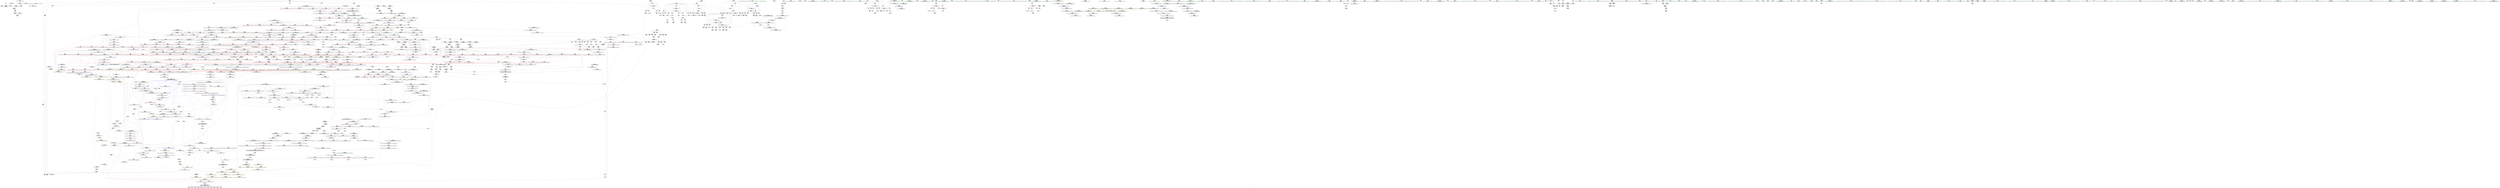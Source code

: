 digraph "SVFG" {
	label="SVFG";

	Node0x55d135572030 [shape=record,color=grey,label="{NodeID: 0\nNullPtr}"];
	Node0x55d135572030 -> Node0x55d1355d8640[style=solid];
	Node0x55d135572030 -> Node0x55d1355d8740[style=solid];
	Node0x55d135572030 -> Node0x55d1355f62d0[style=solid];
	Node0x55d1355df5b0 [shape=record,color=blue,label="{NodeID: 775\n254\<--253\n\<--\nmain\n}"];
	Node0x55d1355df5b0 -> Node0x55d13565f620[style=dashed];
	Node0x55d1355d6090 [shape=record,color=red,label="{NodeID: 443\n205\<--167\n\<--i\nmain\n}"];
	Node0x55d1355d6090 -> Node0x55d1355d9060[style=solid];
	Node0x55d1355c98f0 [shape=record,color=green,label="{NodeID: 111\n686\<--687\n_ZSt27__unguarded_partition_pivotIPiN9__gnu_cxx5__ops15_Iter_less_iterEET_S4_S4_T0_\<--_ZSt27__unguarded_partition_pivotIPiN9__gnu_cxx5__ops15_Iter_less_iterEET_S4_S4_T0__field_insensitive\n}"];
	Node0x55d135600980 [shape=record,color=blue,label="{NodeID: 886\n1244\<--1237\n__a.addr\<--__a\n_ZSt22__move_median_to_firstIPiN9__gnu_cxx5__ops15_Iter_less_iterEEvT_S4_S4_S4_T0_\n}"];
	Node0x55d135600980 -> Node0x55d1355f0d30[style=dashed];
	Node0x55d135600980 -> Node0x55d1355f0e00[style=dashed];
	Node0x55d135600980 -> Node0x55d1355f0ed0[style=dashed];
	Node0x55d135600980 -> Node0x55d1355f0fa0[style=dashed];
	Node0x55d135600980 -> Node0x55d1355f1070[style=dashed];
	Node0x55d1355eba50 [shape=record,color=red,label="{NodeID: 554\n857\<--833\n\<--__first.addr\n_ZSt13__heap_selectIPiN9__gnu_cxx5__ops15_Iter_less_iterEEvT_S4_S4_T0_\n|{<s0>41}}"];
	Node0x55d1355eba50:s0 -> Node0x55d135710180[style=solid,color=red];
	Node0x55d13561ec20 [shape=record,color=grey,label="{NodeID: 1329\n1063 = Binary(624, 1062, )\n}"];
	Node0x55d13561ec20 -> Node0x55d1355ff6d0[style=solid];
	Node0x55d1355ce810 [shape=record,color=green,label="{NodeID: 222\n1505\<--1506\n__first.addr\<--__first.addr_field_insensitive\n_ZSt13move_backwardIPiS0_ET0_T_S2_S1_\n}"];
	Node0x55d1355ce810 -> Node0x55d1355f3d20[style=solid];
	Node0x55d1355ce810 -> Node0x55d135601f70[style=solid];
	Node0x55d13570e1b0 [shape=record,color=black,label="{NodeID: 2104\n784 = PHI(683, )\n0th arg _ZSt27__unguarded_partition_pivotIPiN9__gnu_cxx5__ops15_Iter_less_iterEET_S4_S4_T0_ }"];
	Node0x55d13570e1b0 -> Node0x55d1355e2330[style=solid];
	Node0x55d1355f1480 [shape=record,color=red,label="{NodeID: 665\n1299\<--1246\n\<--__b.addr\n_ZSt22__move_median_to_firstIPiN9__gnu_cxx5__ops15_Iter_less_iterEEvT_S4_S4_S4_T0_\n|{<s0>71}}"];
	Node0x55d1355f1480:s0 -> Node0x55d135712610[style=solid,color=red];
	Node0x55d135663c20 [shape=record,color=black,label="{NodeID: 1440\nMR_258V_4 = PHI(MR_258V_5, MR_258V_3, )\npts\{1312 \}\n}"];
	Node0x55d135663c20 -> Node0x55d1355f1a30[style=dashed];
	Node0x55d135663c20 -> Node0x55d1355f1b00[style=dashed];
	Node0x55d135663c20 -> Node0x55d1355f1bd0[style=dashed];
	Node0x55d135663c20 -> Node0x55d1355f1ca0[style=dashed];
	Node0x55d135663c20 -> Node0x55d1355f1d70[style=dashed];
	Node0x55d135663c20 -> Node0x55d1355f1e40[style=dashed];
	Node0x55d135663c20 -> Node0x55d135600e60[style=dashed];
	Node0x55d135663c20 -> Node0x55d1356010d0[style=dashed];
	Node0x55d1355dc600 [shape=record,color=purple,label="{NodeID: 333\n288\<--19\narrayidx30\<--a\nmain\n}"];
	Node0x55d1355dc600 -> Node0x55d1355df750[style=solid];
	Node0x55d135585b00 [shape=record,color=green,label="{NodeID: 1\n7\<--1\n__dso_handle\<--dummyObj\nGlob }"];
	Node0x55d1355df680 [shape=record,color=blue,label="{NodeID: 776\n169\<--15\ni22\<--\nmain\n}"];
	Node0x55d1355df680 -> Node0x55d1355d6230[style=dashed];
	Node0x55d1355df680 -> Node0x55d1355d6300[style=dashed];
	Node0x55d1355df680 -> Node0x55d1355d63d0[style=dashed];
	Node0x55d1355df680 -> Node0x55d1355d64a0[style=dashed];
	Node0x55d1355df680 -> Node0x55d1355df820[style=dashed];
	Node0x55d1355df680 -> Node0x55d135660520[style=dashed];
	Node0x55d1355d6160 [shape=record,color=red,label="{NodeID: 444\n211\<--167\n\<--i\nmain\n}"];
	Node0x55d1355d6160 -> Node0x55d135621020[style=solid];
	Node0x55d1355c99f0 [shape=record,color=green,label="{NodeID: 112\n699\<--700\n__n.addr\<--__n.addr_field_insensitive\n_ZSt4__lgl\n}"];
	Node0x55d1355c99f0 -> Node0x55d1355ea600[style=solid];
	Node0x55d1355c99f0 -> Node0x55d1355e1e50[style=solid];
	Node0x55d135600a50 [shape=record,color=blue,label="{NodeID: 887\n1246\<--1238\n__b.addr\<--__b\n_ZSt22__move_median_to_firstIPiN9__gnu_cxx5__ops15_Iter_less_iterEEvT_S4_S4_S4_T0_\n}"];
	Node0x55d135600a50 -> Node0x55d1355f1140[style=dashed];
	Node0x55d135600a50 -> Node0x55d1355f1210[style=dashed];
	Node0x55d135600a50 -> Node0x55d1355f12e0[style=dashed];
	Node0x55d135600a50 -> Node0x55d1355f13b0[style=dashed];
	Node0x55d135600a50 -> Node0x55d1355f1480[style=dashed];
	Node0x55d1355ebb20 [shape=record,color=red,label="{NodeID: 555\n860\<--833\n\<--__first.addr\n_ZSt13__heap_selectIPiN9__gnu_cxx5__ops15_Iter_less_iterEEvT_S4_S4_T0_\n|{<s0>42}}"];
	Node0x55d1355ebb20:s0 -> Node0x55d13570dbe0[style=solid,color=red];
	Node0x55d13561eda0 [shape=record,color=grey,label="{NodeID: 1330\n623 = Binary(620, 624, )\n|{<s0>27}}"];
	Node0x55d13561eda0:s0 -> Node0x55d135706750[style=solid,color=red];
	Node0x55d1355ce8e0 [shape=record,color=green,label="{NodeID: 223\n1507\<--1508\n__last.addr\<--__last.addr_field_insensitive\n_ZSt13move_backwardIPiS0_ET0_T_S2_S1_\n}"];
	Node0x55d1355ce8e0 -> Node0x55d1355f3df0[style=solid];
	Node0x55d1355ce8e0 -> Node0x55d135602040[style=solid];
	Node0x55d13570e2c0 [shape=record,color=black,label="{NodeID: 2105\n785 = PHI(684, )\n1st arg _ZSt27__unguarded_partition_pivotIPiN9__gnu_cxx5__ops15_Iter_less_iterEET_S4_S4_T0_ }"];
	Node0x55d13570e2c0 -> Node0x55d1355e2400[style=solid];
	Node0x55d1355f1550 [shape=record,color=red,label="{NodeID: 666\n1259\<--1248\n\<--__c.addr\n_ZSt22__move_median_to_firstIPiN9__gnu_cxx5__ops15_Iter_less_iterEEvT_S4_S4_S4_T0_\n|{<s0>62}}"];
	Node0x55d1355f1550:s0 -> Node0x55d135710180[style=solid,color=red];
	Node0x55d135664120 [shape=record,color=black,label="{NodeID: 1441\nMR_19V_4 = PHI(MR_19V_3, MR_19V_1, )\npts\{27 \}\n|{<s0>22}}"];
	Node0x55d135664120:s0 -> Node0x55d1356a4960[style=dashed,color=blue];
	Node0x55d1355dc6d0 [shape=record,color=purple,label="{NodeID: 334\n304\<--19\narrayidx39\<--a\nmain\n}"];
	Node0x55d1355dc6d0 -> Node0x55d1355e76e0[style=solid];
	Node0x55d135588e30 [shape=record,color=green,label="{NodeID: 2\n9\<--1\n\<--dummyObj\nCan only get source location for instruction, argument, global var or function.}"];
	Node0x55d1355df750 [shape=record,color=blue,label="{NodeID: 777\n288\<--285\narrayidx30\<--\nmain\n}"];
	Node0x55d1355df750 -> Node0x55d13567a920[style=dashed];
	Node0x55d1355d6230 [shape=record,color=red,label="{NodeID: 445\n275\<--169\n\<--i22\nmain\n}"];
	Node0x55d1355d6230 -> Node0x55d1356226a0[style=solid];
	Node0x55d1355c9ac0 [shape=record,color=green,label="{NodeID: 113\n704\<--705\nllvm.ctlz.i64\<--llvm.ctlz.i64_field_insensitive\n}"];
	Node0x55d135600b20 [shape=record,color=blue,label="{NodeID: 888\n1248\<--1239\n__c.addr\<--__c\n_ZSt22__move_median_to_firstIPiN9__gnu_cxx5__ops15_Iter_less_iterEEvT_S4_S4_S4_T0_\n}"];
	Node0x55d135600b20 -> Node0x55d1355f1550[style=dashed];
	Node0x55d135600b20 -> Node0x55d1355f1620[style=dashed];
	Node0x55d135600b20 -> Node0x55d1355f16f0[style=dashed];
	Node0x55d135600b20 -> Node0x55d1355f17c0[style=dashed];
	Node0x55d135600b20 -> Node0x55d1355f1890[style=dashed];
	Node0x55d135600b20 -> Node0x55d1355f1960[style=dashed];
	Node0x55d1355fc170 [shape=record,color=yellow,style=double,label="{NodeID: 1663\n87V_1 = ENCHI(MR_87V_0)\npts\{21 27 \}\nFun[_ZSt11min_elementIPiET_S1_S1_]|{<s0>24}}"];
	Node0x55d1355fc170:s0 -> Node0x55d13565cc90[style=dashed,color=red];
	Node0x55d1355ebbf0 [shape=record,color=red,label="{NodeID: 556\n845\<--835\n\<--__middle.addr\n_ZSt13__heap_selectIPiN9__gnu_cxx5__ops15_Iter_less_iterEEvT_S4_S4_T0_\n|{<s0>40}}"];
	Node0x55d1355ebbf0:s0 -> Node0x55d135707380[style=solid,color=red];
	Node0x55d13561ef20 [shape=record,color=grey,label="{NodeID: 1331\n1057 = Binary(1056, 894, )\n}"];
	Node0x55d13561ef20 -> Node0x55d13561f0a0[style=solid];
	Node0x55d1355ce9b0 [shape=record,color=green,label="{NodeID: 224\n1509\<--1510\n__result.addr\<--__result.addr_field_insensitive\n_ZSt13move_backwardIPiS0_ET0_T_S2_S1_\n}"];
	Node0x55d1355ce9b0 -> Node0x55d1355f3ec0[style=solid];
	Node0x55d1355ce9b0 -> Node0x55d135602110[style=solid];
	Node0x55d13570e3d0 [shape=record,color=black,label="{NodeID: 2106\n523 = PHI(488, )\n0th arg _ZSt13__min_elementIPiN9__gnu_cxx5__ops15_Iter_less_iterEET_S4_S4_T0_ }"];
	Node0x55d13570e3d0 -> Node0x55d1355e0fb0[style=solid];
	Node0x55d1355f1620 [shape=record,color=red,label="{NodeID: 667\n1269\<--1248\n\<--__c.addr\n_ZSt22__move_median_to_firstIPiN9__gnu_cxx5__ops15_Iter_less_iterEEvT_S4_S4_S4_T0_\n|{<s0>64}}"];
	Node0x55d1355f1620:s0 -> Node0x55d135710180[style=solid,color=red];
	Node0x55d135664620 [shape=record,color=black,label="{NodeID: 1442\nMR_19V_4 = PHI(MR_19V_5, MR_19V_3, )\npts\{27 \}\n|{<s0>28}}"];
	Node0x55d135664620:s0 -> Node0x55d135664120[style=dashed,color=blue];
	Node0x55d1355dc7a0 [shape=record,color=purple,label="{NodeID: 335\n339\<--19\narrayidx56\<--a\nmain\n}"];
	Node0x55d1355dc7a0 -> Node0x55d1355e7880[style=solid];
	Node0x55d1355c6010 [shape=record,color=green,label="{NodeID: 3\n11\<--1\nstderr\<--dummyObj\nGlob }"];
	Node0x55d1355df820 [shape=record,color=blue,label="{NodeID: 778\n169\<--292\ni22\<--inc32\nmain\n}"];
	Node0x55d1355df820 -> Node0x55d1355d6230[style=dashed];
	Node0x55d1355df820 -> Node0x55d1355d6300[style=dashed];
	Node0x55d1355df820 -> Node0x55d1355d63d0[style=dashed];
	Node0x55d1355df820 -> Node0x55d1355d64a0[style=dashed];
	Node0x55d1355df820 -> Node0x55d1355df820[style=dashed];
	Node0x55d1355df820 -> Node0x55d135660520[style=dashed];
	Node0x55d1355f7920 [shape=record,color=yellow,style=double,label="{NodeID: 1553\n185V_1 = ENCHI(MR_185V_0)\npts\{988 1037 1162 1378 1410 1532 \}\nFun[_ZSt11__make_heapIPiN9__gnu_cxx5__ops15_Iter_less_iterEEvT_S4_RT0_]}"];
	Node0x55d1355f7920 -> Node0x55d1355ed2b0[style=dashed];
	Node0x55d1355f7920 -> Node0x55d1355ed380[style=dashed];
	Node0x55d1355d6300 [shape=record,color=red,label="{NodeID: 446\n279\<--169\n\<--i22\nmain\n}"];
	Node0x55d1355d6300 -> Node0x55d1355d93a0[style=solid];
	Node0x55d1355ceee0 [shape=record,color=green,label="{NodeID: 114\n714\<--715\n__comp\<--__comp_field_insensitive\n_ZSt22__final_insertion_sortIPiN9__gnu_cxx5__ops15_Iter_less_iterEEvT_S4_T0_\n}"];
	Node0x55d135600bf0 [shape=record,color=blue,label="{NodeID: 889\n1311\<--1306\n__first.addr\<--__first\n_ZSt21__unguarded_partitionIPiN9__gnu_cxx5__ops15_Iter_less_iterEET_S4_S4_S4_T0_\n}"];
	Node0x55d135600bf0 -> Node0x55d135663c20[style=dashed];
	Node0x55d1355ebcc0 [shape=record,color=red,label="{NodeID: 557\n849\<--835\n\<--__middle.addr\n_ZSt13__heap_selectIPiN9__gnu_cxx5__ops15_Iter_less_iterEEvT_S4_S4_T0_\n}"];
	Node0x55d1355ebcc0 -> Node0x55d1355e2810[style=solid];
	Node0x55d13561f0a0 [shape=record,color=grey,label="{NodeID: 1332\n1058 = Binary(1057, 624, )\n}"];
	Node0x55d13561f0a0 -> Node0x55d135624320[style=solid];
	Node0x55d1355cea80 [shape=record,color=green,label="{NodeID: 225\n1516\<--1517\n_ZSt12__miter_baseIPiET_S1_\<--_ZSt12__miter_baseIPiET_S1__field_insensitive\n}"];
	Node0x55d13570e4e0 [shape=record,color=black,label="{NodeID: 2107\n524 = PHI(489, )\n1st arg _ZSt13__min_elementIPiN9__gnu_cxx5__ops15_Iter_less_iterEET_S4_S4_T0_ }"];
	Node0x55d13570e4e0 -> Node0x55d1355e1080[style=solid];
	Node0x55d1355f16f0 [shape=record,color=red,label="{NodeID: 668\n1273\<--1248\n\<--__c.addr\n_ZSt22__move_median_to_firstIPiN9__gnu_cxx5__ops15_Iter_less_iterEEvT_S4_S4_S4_T0_\n|{<s0>65}}"];
	Node0x55d1355f16f0:s0 -> Node0x55d135712610[style=solid,color=red];
	Node0x55d135664b20 [shape=record,color=black,label="{NodeID: 1443\nMR_19V_3 = PHI(MR_19V_1, MR_19V_4, )\npts\{27 \}\n|{|<s2>46}}"];
	Node0x55d135664b20 -> Node0x55d1355ed2b0[style=dashed];
	Node0x55d135664b20 -> Node0x55d1355ed380[style=dashed];
	Node0x55d135664b20:s2 -> Node0x55d135672220[style=dashed,color=red];
	Node0x55d1355dc870 [shape=record,color=purple,label="{NodeID: 336\n343\<--19\narrayidx58\<--a\nmain\n}"];
	Node0x55d1355dc870 -> Node0x55d1355dfea0[style=solid];
	Node0x55d1355c60a0 [shape=record,color=green,label="{NodeID: 4\n12\<--1\n.str\<--dummyObj\nGlob }"];
	Node0x55d1355df8f0 [shape=record,color=blue,label="{NodeID: 779\n171\<--249\ngood\<--\nmain\n}"];
	Node0x55d1355df8f0 -> Node0x55d1355d6570[style=dashed];
	Node0x55d1355df8f0 -> Node0x55d1355d6640[style=dashed];
	Node0x55d1355df8f0 -> Node0x55d1355d6710[style=dashed];
	Node0x55d1355df8f0 -> Node0x55d1355d67e0[style=dashed];
	Node0x55d1355df8f0 -> Node0x55d1355d68b0[style=dashed];
	Node0x55d1355df8f0 -> Node0x55d1355d6980[style=dashed];
	Node0x55d1355df8f0 -> Node0x55d1355d6a50[style=dashed];
	Node0x55d1355df8f0 -> Node0x55d1355d6b20[style=dashed];
	Node0x55d1355df8f0 -> Node0x55d1355dfa90[style=dashed];
	Node0x55d1355df8f0 -> Node0x55d1355e0110[style=dashed];
	Node0x55d1355df8f0 -> Node0x55d135657ff0[style=dashed];
	Node0x55d1355df8f0 -> Node0x55d135660a20[style=dashed];
	Node0x55d1355df8f0 -> Node0x55d135673120[style=dashed];
	Node0x55d1355f7ac0 [shape=record,color=yellow,style=double,label="{NodeID: 1554\n19V_1 = ENCHI(MR_19V_0)\npts\{27 \}\nFun[_ZSt23__copy_move_backward_a2ILb1EPiS0_ET1_T0_S2_S1_]|{<s0>97}}"];
	Node0x55d1355f7ac0:s0 -> Node0x55d1355fb1a0[style=dashed,color=red];
	Node0x55d1355d63d0 [shape=record,color=red,label="{NodeID: 447\n286\<--169\n\<--i22\nmain\n}"];
	Node0x55d1355d63d0 -> Node0x55d1355d9470[style=solid];
	Node0x55d1355cef70 [shape=record,color=green,label="{NodeID: 115\n716\<--717\n__first.addr\<--__first.addr_field_insensitive\n_ZSt22__final_insertion_sortIPiN9__gnu_cxx5__ops15_Iter_less_iterEEvT_S4_T0_\n}"];
	Node0x55d1355cef70 -> Node0x55d1355ea6d0[style=solid];
	Node0x55d1355cef70 -> Node0x55d1355ea7a0[style=solid];
	Node0x55d1355cef70 -> Node0x55d1355ea870[style=solid];
	Node0x55d1355cef70 -> Node0x55d1355ea940[style=solid];
	Node0x55d1355cef70 -> Node0x55d1355eaa10[style=solid];
	Node0x55d1355cef70 -> Node0x55d1355e1f20[style=solid];
	Node0x55d1356a6a60 [shape=record,color=yellow,style=double,label="{NodeID: 1997\n19V_2 = CSCHI(MR_19V_1)\npts\{27 \}\nCS[]|{<s0>63|<s1>65|<s2>66|<s3>68|<s4>70|<s5>71|<s6>74}}"];
	Node0x55d1356a6a60:s0 -> Node0x55d13567c720[style=dashed,color=blue];
	Node0x55d1356a6a60:s1 -> Node0x55d13567c720[style=dashed,color=blue];
	Node0x55d1356a6a60:s2 -> Node0x55d13567c720[style=dashed,color=blue];
	Node0x55d1356a6a60:s3 -> Node0x55d13567c720[style=dashed,color=blue];
	Node0x55d1356a6a60:s4 -> Node0x55d13567c720[style=dashed,color=blue];
	Node0x55d1356a6a60:s5 -> Node0x55d13567c720[style=dashed,color=blue];
	Node0x55d1356a6a60:s6 -> Node0x55d135667820[style=dashed,color=blue];
	Node0x55d135600cc0 [shape=record,color=blue,label="{NodeID: 890\n1313\<--1307\n__last.addr\<--__last\n_ZSt21__unguarded_partitionIPiN9__gnu_cxx5__ops15_Iter_less_iterEET_S4_S4_S4_T0_\n}"];
	Node0x55d135600cc0 -> Node0x55d1355f1f10[style=dashed];
	Node0x55d135600cc0 -> Node0x55d135600f30[style=dashed];
	Node0x55d1355ebd90 [shape=record,color=red,label="{NodeID: 558\n861\<--835\n\<--__middle.addr\n_ZSt13__heap_selectIPiN9__gnu_cxx5__ops15_Iter_less_iterEEvT_S4_S4_T0_\n|{<s0>42}}"];
	Node0x55d1355ebd90:s0 -> Node0x55d13570dd30[style=solid,color=red];
	Node0x55d13561f220 [shape=record,color=grey,label="{NodeID: 1333\n617 = Binary(615, 616, )\n}"];
	Node0x55d13561f220 -> Node0x55d13561e7a0[style=solid];
	Node0x55d1355ceb80 [shape=record,color=green,label="{NodeID: 226\n1522\<--1523\n_ZSt23__copy_move_backward_a2ILb1EPiS0_ET1_T0_S2_S1_\<--_ZSt23__copy_move_backward_a2ILb1EPiS0_ET1_T0_S2_S1__field_insensitive\n}"];
	Node0x55d13570e620 [shape=record,color=black,label="{NodeID: 2108\n1399 = PHI(736, 749, )\n0th arg _ZSt16__insertion_sortIPiN9__gnu_cxx5__ops15_Iter_less_iterEEvT_S4_T0_ }"];
	Node0x55d13570e620 -> Node0x55d135601750[style=solid];
	Node0x55d1355f17c0 [shape=record,color=red,label="{NodeID: 669\n1283\<--1248\n\<--__c.addr\n_ZSt22__move_median_to_firstIPiN9__gnu_cxx5__ops15_Iter_less_iterEEvT_S4_S4_S4_T0_\n|{<s0>67}}"];
	Node0x55d1355f17c0:s0 -> Node0x55d135710180[style=solid,color=red];
	Node0x55d1355dc940 [shape=record,color=purple,label="{NodeID: 337\n362\<--19\narrayidx69\<--a\nmain\n}"];
	Node0x55d1355dc940 -> Node0x55d1355e7a20[style=solid];
	Node0x55d1355c6350 [shape=record,color=green,label="{NodeID: 5\n15\<--1\n\<--dummyObj\nCan only get source location for instruction, argument, global var or function.}"];
	Node0x55d1355df9c0 [shape=record,color=blue,label="{NodeID: 780\n173\<--15\ni34\<--\nmain\n}"];
	Node0x55d1355df9c0 -> Node0x55d1355d6bf0[style=dashed];
	Node0x55d1355df9c0 -> Node0x55d1355d6cc0[style=dashed];
	Node0x55d1355df9c0 -> Node0x55d1355d6d90[style=dashed];
	Node0x55d1355df9c0 -> Node0x55d1355d6e60[style=dashed];
	Node0x55d1355df9c0 -> Node0x55d1355d6f30[style=dashed];
	Node0x55d1355df9c0 -> Node0x55d1355dfb60[style=dashed];
	Node0x55d1355df9c0 -> Node0x55d135660f20[style=dashed];
	Node0x55d1355d64a0 [shape=record,color=red,label="{NodeID: 448\n291\<--169\n\<--i22\nmain\n}"];
	Node0x55d1355d64a0 -> Node0x55d13561cb20[style=solid];
	Node0x55d1355cf040 [shape=record,color=green,label="{NodeID: 116\n718\<--719\n__last.addr\<--__last.addr_field_insensitive\n_ZSt22__final_insertion_sortIPiN9__gnu_cxx5__ops15_Iter_less_iterEEvT_S4_T0_\n}"];
	Node0x55d1355cf040 -> Node0x55d1355eaae0[style=solid];
	Node0x55d1355cf040 -> Node0x55d1355eabb0[style=solid];
	Node0x55d1355cf040 -> Node0x55d1355eac80[style=solid];
	Node0x55d1355cf040 -> Node0x55d1355e1ff0[style=solid];
	Node0x55d135600d90 [shape=record,color=blue,label="{NodeID: 891\n1315\<--1308\n__pivot.addr\<--__pivot\n_ZSt21__unguarded_partitionIPiN9__gnu_cxx5__ops15_Iter_less_iterEET_S4_S4_S4_T0_\n}"];
	Node0x55d135600d90 -> Node0x55d1355f2320[style=dashed];
	Node0x55d135600d90 -> Node0x55d1355f23f0[style=dashed];
	Node0x55d1355ebe60 [shape=record,color=red,label="{NodeID: 559\n853\<--837\n\<--__last.addr\n_ZSt13__heap_selectIPiN9__gnu_cxx5__ops15_Iter_less_iterEEvT_S4_S4_T0_\n}"];
	Node0x55d1355ebe60 -> Node0x55d1356256a0[style=solid];
	Node0x55d13561f3a0 [shape=record,color=grey,label="{NodeID: 1334\n248 = Binary(247, 249, )\n}"];
	Node0x55d13561f3a0 -> Node0x55d1355d9200[style=solid];
	Node0x55d13561f3a0 -> Node0x55d1355df4e0[style=solid];
	Node0x55d1355cec80 [shape=record,color=green,label="{NodeID: 227\n1527\<--1528\n__comp\<--__comp_field_insensitive\n_ZSt25__unguarded_linear_insertIPiN9__gnu_cxx5__ops14_Val_less_iterEEvT_T0_\n|{<s0>91}}"];
	Node0x55d1355cec80:s0 -> Node0x55d135711270[style=solid,color=red];
	Node0x55d13570e830 [shape=record,color=black,label="{NodeID: 2109\n1400 = PHI(738, 750, )\n1st arg _ZSt16__insertion_sortIPiN9__gnu_cxx5__ops15_Iter_less_iterEEvT_S4_T0_ }"];
	Node0x55d13570e830 -> Node0x55d135601820[style=solid];
	Node0x55d1355f1890 [shape=record,color=red,label="{NodeID: 670\n1291\<--1248\n\<--__c.addr\n_ZSt22__move_median_to_firstIPiN9__gnu_cxx5__ops15_Iter_less_iterEEvT_S4_S4_S4_T0_\n|{<s0>69}}"];
	Node0x55d1355f1890:s0 -> Node0x55d135710180[style=solid,color=red];
	Node0x55d1355dca10 [shape=record,color=purple,label="{NodeID: 338\n409\<--19\narrayidx93\<--a\nmain\n}"];
	Node0x55d1355dca10 -> Node0x55d1355e7d60[style=solid];
	Node0x55d1355c6410 [shape=record,color=green,label="{NodeID: 6\n32\<--1\n.str.2\<--dummyObj\nGlob }"];
	Node0x55d1355dfa90 [shape=record,color=blue,label="{NodeID: 781\n171\<--316\ngood\<--\nmain\n}"];
	Node0x55d1355dfa90 -> Node0x55d135673120[style=dashed];
	Node0x55d1355d6570 [shape=record,color=red,label="{NodeID: 449\n324\<--171\n\<--good\nmain\n}"];
	Node0x55d1355d6570 -> Node0x55d135623120[style=solid];
	Node0x55d1355cf110 [shape=record,color=green,label="{NodeID: 117\n720\<--721\nagg.tmp\<--agg.tmp_field_insensitive\n_ZSt22__final_insertion_sortIPiN9__gnu_cxx5__ops15_Iter_less_iterEEvT_S4_T0_\n}"];
	Node0x55d135600e60 [shape=record,color=blue,label="{NodeID: 892\n1311\<--1327\n__first.addr\<--incdec.ptr\n_ZSt21__unguarded_partitionIPiN9__gnu_cxx5__ops15_Iter_less_iterEET_S4_S4_S4_T0_\n}"];
	Node0x55d135600e60 -> Node0x55d135663c20[style=dashed];
	Node0x55d1355ebf30 [shape=record,color=red,label="{NodeID: 560\n852\<--839\n\<--__i\n_ZSt13__heap_selectIPiN9__gnu_cxx5__ops15_Iter_less_iterEEvT_S4_S4_T0_\n}"];
	Node0x55d1355ebf30 -> Node0x55d1356256a0[style=solid];
	Node0x55d13561f520 [shape=record,color=grey,label="{NodeID: 1335\n1075 = Binary(1074, 681, )\n}"];
	Node0x55d13561f520 -> Node0x55d1355ff7a0[style=solid];
	Node0x55d1355ced50 [shape=record,color=green,label="{NodeID: 228\n1529\<--1530\n__last.addr\<--__last.addr_field_insensitive\n_ZSt25__unguarded_linear_insertIPiN9__gnu_cxx5__ops14_Val_less_iterEEvT_T0_\n}"];
	Node0x55d1355ced50 -> Node0x55d1355f3f90[style=solid];
	Node0x55d1355ced50 -> Node0x55d1355f4060[style=solid];
	Node0x55d1355ced50 -> Node0x55d1355f4130[style=solid];
	Node0x55d1355ced50 -> Node0x55d1355f4200[style=solid];
	Node0x55d1355ced50 -> Node0x55d1356021e0[style=solid];
	Node0x55d1355ced50 -> Node0x55d1356025f0[style=solid];
	Node0x55d13570e9b0 [shape=record,color=black,label="{NodeID: 2110\n454 = PHI(232, )\n0th arg _ZSt4sortIPiEvT_S1_ }"];
	Node0x55d13570e9b0 -> Node0x55d1355e0930[style=solid];
	Node0x55d1355f1960 [shape=record,color=red,label="{NodeID: 671\n1295\<--1248\n\<--__c.addr\n_ZSt22__move_median_to_firstIPiN9__gnu_cxx5__ops15_Iter_less_iterEEvT_S4_S4_S4_T0_\n|{<s0>70}}"];
	Node0x55d1355f1960:s0 -> Node0x55d135712610[style=solid,color=red];
	Node0x55d1355dcae0 [shape=record,color=purple,label="{NodeID: 339\n413\<--19\narrayidx95\<--a\nmain\n}"];
	Node0x55d1355dcae0 -> Node0x55d1355e06c0[style=solid];
	Node0x55d1355c64d0 [shape=record,color=green,label="{NodeID: 7\n34\<--1\n.str.3\<--dummyObj\nGlob }"];
	Node0x55d1355dfb60 [shape=record,color=blue,label="{NodeID: 782\n173\<--321\ni34\<--inc48\nmain\n}"];
	Node0x55d1355dfb60 -> Node0x55d1355d6bf0[style=dashed];
	Node0x55d1355dfb60 -> Node0x55d1355d6cc0[style=dashed];
	Node0x55d1355dfb60 -> Node0x55d1355d6d90[style=dashed];
	Node0x55d1355dfb60 -> Node0x55d1355d6e60[style=dashed];
	Node0x55d1355dfb60 -> Node0x55d1355d6f30[style=dashed];
	Node0x55d1355dfb60 -> Node0x55d1355dfb60[style=dashed];
	Node0x55d1355dfb60 -> Node0x55d135660f20[style=dashed];
	Node0x55d1355d6640 [shape=record,color=red,label="{NodeID: 450\n341\<--171\n\<--good\nmain\n}"];
	Node0x55d1355d6640 -> Node0x55d1355d97b0[style=solid];
	Node0x55d1355cf1e0 [shape=record,color=green,label="{NodeID: 118\n722\<--723\nagg.tmp2\<--agg.tmp2_field_insensitive\n_ZSt22__final_insertion_sortIPiN9__gnu_cxx5__ops15_Iter_less_iterEEvT_S4_T0_\n}"];
	Node0x55d1356a6e80 [shape=record,color=yellow,style=double,label="{NodeID: 2000\n19V_2 = CSCHI(MR_19V_1)\npts\{27 \}\nCS[]|{<s0>89}}"];
	Node0x55d1356a6e80:s0 -> Node0x55d1356a4540[style=dashed,color=blue];
	Node0x55d135600f30 [shape=record,color=blue,label="{NodeID: 893\n1313\<--1331\n__last.addr\<--incdec.ptr3\n_ZSt21__unguarded_partitionIPiN9__gnu_cxx5__ops15_Iter_less_iterEET_S4_S4_S4_T0_\n}"];
	Node0x55d135600f30 -> Node0x55d135669120[style=dashed];
	Node0x55d1355ec000 [shape=record,color=red,label="{NodeID: 561\n856\<--839\n\<--__i\n_ZSt13__heap_selectIPiN9__gnu_cxx5__ops15_Iter_less_iterEEvT_S4_S4_T0_\n|{<s0>41}}"];
	Node0x55d1355ec000:s0 -> Node0x55d13570fdc0[style=solid,color=red];
	Node0x55d13561f6a0 [shape=record,color=grey,label="{NodeID: 1336\n1070 = Binary(1069, 894, )\n}"];
	Node0x55d1355cee20 [shape=record,color=green,label="{NodeID: 229\n1531\<--1532\n__val\<--__val_field_insensitive\n_ZSt25__unguarded_linear_insertIPiN9__gnu_cxx5__ops14_Val_less_iterEEvT_T0_\n|{|<s1>91|<s2>93}}"];
	Node0x55d1355cee20 -> Node0x55d1356022b0[style=solid];
	Node0x55d1355cee20:s1 -> Node0x55d135711380[style=solid,color=red];
	Node0x55d1355cee20:s2 -> Node0x55d135710870[style=solid,color=red];
	Node0x55d13570eac0 [shape=record,color=black,label="{NodeID: 2111\n455 = PHI(231, )\n1st arg _ZSt4sortIPiEvT_S1_ }"];
	Node0x55d13570eac0 -> Node0x55d1355e0a00[style=solid];
	Node0x55d1355f1a30 [shape=record,color=red,label="{NodeID: 672\n1322\<--1311\n\<--__first.addr\n_ZSt21__unguarded_partitionIPiN9__gnu_cxx5__ops15_Iter_less_iterEET_S4_S4_S4_T0_\n|{<s0>72}}"];
	Node0x55d1355f1a30:s0 -> Node0x55d13570fdc0[style=solid,color=red];
	Node0x55d135665f20 [shape=record,color=black,label="{NodeID: 1447\nMR_19V_6 = PHI(MR_19V_3, MR_19V_2, )\npts\{27 \}\n|{<s0>27|<s1>31}}"];
	Node0x55d135665f20:s0 -> Node0x55d1356a4c20[style=dashed,color=blue];
	Node0x55d135665f20:s1 -> Node0x55d13566f020[style=dashed,color=blue];
	Node0x55d1355dcbb0 [shape=record,color=purple,label="{NodeID: 340\n207\<--22\narrayidx7\<--b\nmain\n}"];
	Node0x55d1355c6d40 [shape=record,color=green,label="{NodeID: 8\n36\<--1\n.str.4\<--dummyObj\nGlob }"];
	Node0x55d1355dfc30 [shape=record,color=blue,label="{NodeID: 783\n30\<--328\nres\<--inc52\nmain\n}"];
	Node0x55d1355dfc30 -> Node0x55d135660020[style=dashed];
	Node0x55d1355d6710 [shape=record,color=red,label="{NodeID: 451\n349\<--171\n\<--good\nmain\n}"];
	Node0x55d1355d6710 -> Node0x55d1355d9950[style=solid];
	Node0x55d1355cf2b0 [shape=record,color=green,label="{NodeID: 119\n724\<--725\nagg.tmp3\<--agg.tmp3_field_insensitive\n_ZSt22__final_insertion_sortIPiN9__gnu_cxx5__ops15_Iter_less_iterEEvT_S4_T0_\n}"];
	Node0x55d1356a6fe0 [shape=record,color=yellow,style=double,label="{NodeID: 2001\n19V_2 = CSCHI(MR_19V_1)\npts\{27 \}\nCS[]|{<s0>97}}"];
	Node0x55d1356a6fe0:s0 -> Node0x55d1356a6e80[style=dashed,color=blue];
	Node0x55d135601000 [shape=record,color=blue,label="{NodeID: 894\n1313\<--1339\n__last.addr\<--incdec.ptr7\n_ZSt21__unguarded_partitionIPiN9__gnu_cxx5__ops15_Iter_less_iterEET_S4_S4_S4_T0_\n}"];
	Node0x55d135601000 -> Node0x55d135669120[style=dashed];
	Node0x55d1355ec0d0 [shape=record,color=red,label="{NodeID: 562\n862\<--839\n\<--__i\n_ZSt13__heap_selectIPiN9__gnu_cxx5__ops15_Iter_less_iterEEvT_S4_S4_T0_\n|{<s0>42}}"];
	Node0x55d1355ec0d0:s0 -> Node0x55d13570deb0[style=solid,color=red];
	Node0x55d13561f820 [shape=record,color=grey,label="{NodeID: 1337\n389 = Binary(388, 105, )\n}"];
	Node0x55d13561f820 -> Node0x55d1355e02b0[style=solid];
	Node0x55d1355d7100 [shape=record,color=green,label="{NodeID: 230\n1533\<--1534\n__next\<--__next_field_insensitive\n_ZSt25__unguarded_linear_insertIPiN9__gnu_cxx5__ops14_Val_less_iterEEvT_T0_\n}"];
	Node0x55d1355d7100 -> Node0x55d1355f42d0[style=solid];
	Node0x55d1355d7100 -> Node0x55d1355f43a0[style=solid];
	Node0x55d1355d7100 -> Node0x55d1355f4470[style=solid];
	Node0x55d1355d7100 -> Node0x55d1355f4540[style=solid];
	Node0x55d1355d7100 -> Node0x55d1355f4610[style=solid];
	Node0x55d1355d7100 -> Node0x55d135602380[style=solid];
	Node0x55d1355d7100 -> Node0x55d135602450[style=solid];
	Node0x55d1355d7100 -> Node0x55d1356026c0[style=solid];
	Node0x55d13570ebd0 [shape=record,color=black,label="{NodeID: 2112\n1502 = PHI(1440, )\n0th arg _ZSt13move_backwardIPiS0_ET0_T_S2_S1_ }"];
	Node0x55d13570ebd0 -> Node0x55d135601f70[style=solid];
	Node0x55d1355f1b00 [shape=record,color=red,label="{NodeID: 673\n1326\<--1311\n\<--__first.addr\n_ZSt21__unguarded_partitionIPiN9__gnu_cxx5__ops15_Iter_less_iterEET_S4_S4_S4_T0_\n}"];
	Node0x55d1355f1b00 -> Node0x55d1355de7e0[style=solid];
	Node0x55d1355dcc80 [shape=record,color=purple,label="{NodeID: 341\n311\<--22\narrayidx43\<--b\nmain\n}"];
	Node0x55d1355dcc80 -> Node0x55d1355e77b0[style=solid];
	Node0x55d1355c6e00 [shape=record,color=green,label="{NodeID: 9\n38\<--1\n.str.5\<--dummyObj\nGlob }"];
	Node0x55d1355dfd00 [shape=record,color=blue,label="{NodeID: 784\n28\<--331\nnum\<--add53\nmain\n}"];
	Node0x55d1355dfd00 -> Node0x55d13565fb20[style=dashed];
	Node0x55d1355d67e0 [shape=record,color=red,label="{NodeID: 452\n367\<--171\n\<--good\nmain\n}"];
	Node0x55d1355d67e0 -> Node0x55d135624020[style=solid];
	Node0x55d1355cf380 [shape=record,color=green,label="{NodeID: 120\n740\<--741\n_ZSt16__insertion_sortIPiN9__gnu_cxx5__ops15_Iter_less_iterEEvT_S4_T0_\<--_ZSt16__insertion_sortIPiN9__gnu_cxx5__ops15_Iter_less_iterEEvT_S4_T0__field_insensitive\n}"];
	Node0x55d1356f8730 [shape=record,color=black,label="{NodeID: 2002\n1515 = PHI(1598, )\n|{<s0>89}}"];
	Node0x55d1356f8730:s0 -> Node0x55d135707600[style=solid,color=red];
	Node0x55d1356010d0 [shape=record,color=blue,label="{NodeID: 895\n1311\<--1352\n__first.addr\<--incdec.ptr9\n_ZSt21__unguarded_partitionIPiN9__gnu_cxx5__ops15_Iter_less_iterEET_S4_S4_S4_T0_\n}"];
	Node0x55d1356010d0 -> Node0x55d135663c20[style=dashed];
	Node0x55d1355ec1a0 [shape=record,color=red,label="{NodeID: 563\n868\<--839\n\<--__i\n_ZSt13__heap_selectIPiN9__gnu_cxx5__ops15_Iter_less_iterEEvT_S4_S4_T0_\n}"];
	Node0x55d1355ec1a0 -> Node0x55d1355de640[style=solid];
	Node0x55d13561f9a0 [shape=record,color=grey,label="{NodeID: 1338\n385 = Binary(384, 105, )\n}"];
	Node0x55d13561f9a0 -> Node0x55d1355e01e0[style=solid];
	Node0x55d1355d71d0 [shape=record,color=green,label="{NodeID: 231\n1548\<--1549\n_ZNK9__gnu_cxx5__ops14_Val_less_iterclIiPiEEbRT_T0_\<--_ZNK9__gnu_cxx5__ops14_Val_less_iterclIiPiEEbRT_T0__field_insensitive\n}"];
	Node0x55d13570ece0 [shape=record,color=black,label="{NodeID: 2113\n1503 = PHI(1441, )\n1st arg _ZSt13move_backwardIPiS0_ET0_T_S2_S1_ }"];
	Node0x55d13570ece0 -> Node0x55d135602040[style=solid];
	Node0x55d1355f1bd0 [shape=record,color=red,label="{NodeID: 674\n1342\<--1311\n\<--__first.addr\n_ZSt21__unguarded_partitionIPiN9__gnu_cxx5__ops15_Iter_less_iterEET_S4_S4_S4_T0_\n}"];
	Node0x55d1355f1bd0 -> Node0x55d1356238a0[style=solid];
	Node0x55d1355dcd50 [shape=record,color=purple,label="{NodeID: 342\n347\<--22\narrayidx60\<--b\nmain\n}"];
	Node0x55d1355dcd50 -> Node0x55d1355e7950[style=solid];
	Node0x55d1355c6f00 [shape=record,color=green,label="{NodeID: 10\n40\<--1\n.str.6\<--dummyObj\nGlob }"];
	Node0x55d1355dfdd0 [shape=record,color=blue,label="{NodeID: 785\n14\<--335\nn\<--dec54\nmain\n}"];
	Node0x55d1355dfdd0 -> Node0x55d1355d4690[style=dashed];
	Node0x55d1355dfdd0 -> Node0x55d1355d4760[style=dashed];
	Node0x55d1355dfdd0 -> Node0x55d135659700[style=dashed];
	Node0x55d1355d68b0 [shape=record,color=red,label="{NodeID: 453\n374\<--171\n\<--good\nmain\n}"];
	Node0x55d1355d68b0 -> Node0x55d1355d9bc0[style=solid];
	Node0x55d1355cf480 [shape=record,color=green,label="{NodeID: 121\n746\<--747\n_ZSt26__unguarded_insertion_sortIPiN9__gnu_cxx5__ops15_Iter_less_iterEEvT_S4_T0_\<--_ZSt26__unguarded_insertion_sortIPiN9__gnu_cxx5__ops15_Iter_less_iterEEvT_S4_T0__field_insensitive\n}"];
	Node0x55d1356f8800 [shape=record,color=black,label="{NodeID: 2003\n1519 = PHI(1598, )\n|{<s0>89}}"];
	Node0x55d1356f8800:s0 -> Node0x55d135707740[style=solid,color=red];
	Node0x55d1356011a0 [shape=record,color=blue,label="{NodeID: 896\n1358\<--1356\n__a.addr\<--__a\n_ZSt9iter_swapIPiS0_EvT_T0_\n}"];
	Node0x55d1356011a0 -> Node0x55d1355f24c0[style=dashed];
	Node0x55d1355ec270 [shape=record,color=red,label="{NodeID: 564\n888\<--877\n\<--__first.addr\n_ZSt11__sort_heapIPiN9__gnu_cxx5__ops15_Iter_less_iterEEvT_S4_RT0_\n}"];
	Node0x55d1355ec270 -> Node0x55d1355daf40[style=solid];
	Node0x55d13561fb20 [shape=record,color=grey,label="{NodeID: 1339\n189 = Binary(188, 105, )\n}"];
	Node0x55d1355d72a0 [shape=record,color=green,label="{NodeID: 232\n1568\<--1569\nretval\<--retval_field_insensitive\n_ZN9__gnu_cxx5__ops15__val_comp_iterENS0_15_Iter_less_iterE\n}"];
	Node0x55d13570ee20 [shape=record,color=black,label="{NodeID: 2114\n1504 = PHI(1443, )\n2nd arg _ZSt13move_backwardIPiS0_ET0_T_S2_S1_ }"];
	Node0x55d13570ee20 -> Node0x55d135602110[style=solid];
	Node0x55d1355f1ca0 [shape=record,color=red,label="{NodeID: 675\n1346\<--1311\n\<--__first.addr\n_ZSt21__unguarded_partitionIPiN9__gnu_cxx5__ops15_Iter_less_iterEET_S4_S4_S4_T0_\n}"];
	Node0x55d1355f1ca0 -> Node0x55d1355db760[style=solid];
	Node0x55d1355dce20 [shape=record,color=purple,label="{NodeID: 343\n351\<--22\narrayidx62\<--b\nmain\n}"];
	Node0x55d1355dce20 -> Node0x55d1355dff70[style=solid];
	Node0x55d1355c7000 [shape=record,color=green,label="{NodeID: 11\n43\<--1\n\<--dummyObj\nCan only get source location for instruction, argument, global var or function.}"];
	Node0x55d1355dfea0 [shape=record,color=blue,label="{NodeID: 786\n343\<--340\narrayidx58\<--\nmain\n}"];
	Node0x55d1355dfea0 -> Node0x55d13565f120[style=dashed];
	Node0x55d1355d6980 [shape=record,color=red,label="{NodeID: 454\n391\<--171\n\<--good\nmain\n}"];
	Node0x55d1355d6980 -> Node0x55d1355d9c90[style=solid];
	Node0x55d1355cf580 [shape=record,color=green,label="{NodeID: 122\n758\<--759\n__comp\<--__comp_field_insensitive\n_ZSt14__partial_sortIPiN9__gnu_cxx5__ops15_Iter_less_iterEEvT_S4_S4_T0_\n|{<s0>37}}"];
	Node0x55d1355cf580:s0 -> Node0x55d135707ec0[style=solid,color=red];
	Node0x55d135702940 [shape=record,color=black,label="{NodeID: 2004\n1521 = PHI(1573, )\n}"];
	Node0x55d135702940 -> Node0x55d1355db830[style=solid];
	Node0x55d135601270 [shape=record,color=blue,label="{NodeID: 897\n1360\<--1357\n__b.addr\<--__b\n_ZSt9iter_swapIPiS0_EvT_T0_\n}"];
	Node0x55d135601270 -> Node0x55d1355f2590[style=dashed];
	Node0x55d1355ec340 [shape=record,color=red,label="{NodeID: 565\n899\<--877\n\<--__first.addr\n_ZSt11__sort_heapIPiN9__gnu_cxx5__ops15_Iter_less_iterEEvT_S4_RT0_\n|{<s0>43}}"];
	Node0x55d1355ec340:s0 -> Node0x55d13570dbe0[style=solid,color=red];
	Node0x55d13561fca0 [shape=record,color=grey,label="{NodeID: 1340\n396 = Binary(395, 105, )\n}"];
	Node0x55d13561fca0 -> Node0x55d1355e0380[style=solid];
	Node0x55d1355d7370 [shape=record,color=green,label="{NodeID: 233\n1570\<--1571\n\<--field_insensitive\n_ZN9__gnu_cxx5__ops15__val_comp_iterENS0_15_Iter_less_iterE\n}"];
	Node0x55d13570ef60 [shape=record,color=black,label="{NodeID: 2115\n755 = PHI(672, )\n0th arg _ZSt14__partial_sortIPiN9__gnu_cxx5__ops15_Iter_less_iterEEvT_S4_S4_T0_ }"];
	Node0x55d13570ef60 -> Node0x55d1355e20c0[style=solid];
	Node0x55d1355f1d70 [shape=record,color=red,label="{NodeID: 676\n1348\<--1311\n\<--__first.addr\n_ZSt21__unguarded_partitionIPiN9__gnu_cxx5__ops15_Iter_less_iterEET_S4_S4_S4_T0_\n|{<s0>74}}"];
	Node0x55d1355f1d70:s0 -> Node0x55d1357120d0[style=solid,color=red];
	Node0x55d1355dcef0 [shape=record,color=purple,label="{NodeID: 344\n372\<--22\narrayidx75\<--b\nmain\n}"];
	Node0x55d1355dcef0 -> Node0x55d1355e7af0[style=solid];
	Node0x55d1355c7100 [shape=record,color=green,label="{NodeID: 12\n105\<--1\n\<--dummyObj\nCan only get source location for instruction, argument, global var or function.}"];
	Node0x55d1355dff70 [shape=record,color=blue,label="{NodeID: 787\n351\<--348\narrayidx62\<--\nmain\n}"];
	Node0x55d1355dff70 -> Node0x55d135661920[style=dashed];
	Node0x55d1355f8220 [shape=record,color=yellow,style=double,label="{NodeID: 1562\n276V_1 = ENCHI(MR_276V_0)\npts\{921 988 1037 1162 1410 1532 \}\nFun[_ZSt4swapIiENSt9enable_ifIXsr6__and_ISt6__not_ISt15__is_tuple_likeIT_EESt21is_move_constructibleIS3_ESt18is_move_assignableIS3_EEE5valueEvE4typeERS3_SC_]}"];
	Node0x55d1355f8220 -> Node0x55d1355f29a0[style=dashed];
	Node0x55d1355f8220 -> Node0x55d1355f2a70[style=dashed];
	Node0x55d1355f8220 -> Node0x55d1355f2b40[style=dashed];
	Node0x55d1355d6a50 [shape=record,color=red,label="{NodeID: 455\n411\<--171\n\<--good\nmain\n}"];
	Node0x55d1355d6a50 -> Node0x55d1355d9f00[style=solid];
	Node0x55d1355cf650 [shape=record,color=green,label="{NodeID: 123\n760\<--761\n__first.addr\<--__first.addr_field_insensitive\n_ZSt14__partial_sortIPiN9__gnu_cxx5__ops15_Iter_less_iterEEvT_S4_S4_T0_\n}"];
	Node0x55d1355cf650 -> Node0x55d1355ead50[style=solid];
	Node0x55d1355cf650 -> Node0x55d1355eae20[style=solid];
	Node0x55d1355cf650 -> Node0x55d1355e20c0[style=solid];
	Node0x55d135702a80 [shape=record,color=black,label="{NodeID: 2005\n1537 = PHI(1016, )\n}"];
	Node0x55d135702a80 -> Node0x55d1355f46e0[style=solid];
	Node0x55d135601340 [shape=record,color=blue,label="{NodeID: 898\n1373\<--1371\n__a.addr\<--__a\n_ZSt4swapIiENSt9enable_ifIXsr6__and_ISt6__not_ISt15__is_tuple_likeIT_EESt21is_move_constructibleIS3_ESt18is_move_assignableIS3_EEE5valueEvE4typeERS3_SC_\n}"];
	Node0x55d135601340 -> Node0x55d1355f2660[style=dashed];
	Node0x55d135601340 -> Node0x55d1355f2730[style=dashed];
	Node0x55d1355ec410 [shape=record,color=red,label="{NodeID: 566\n887\<--879\n\<--__last.addr\n_ZSt11__sort_heapIPiN9__gnu_cxx5__ops15_Iter_less_iterEEvT_S4_RT0_\n}"];
	Node0x55d1355ec410 -> Node0x55d1355dae70[style=solid];
	Node0x55d13561fe20 [shape=record,color=grey,label="{NodeID: 1341\n1010 = Binary(1009, 619, )\n|{<s0>50}}"];
	Node0x55d13561fe20:s0 -> Node0x55d135712b70[style=solid,color=red];
	Node0x55d1355d7440 [shape=record,color=green,label="{NodeID: 234\n1577\<--1578\n__first.addr\<--__first.addr_field_insensitive\n_ZSt23__copy_move_backward_a2ILb1EPiS0_ET1_T0_S2_S1_\n}"];
	Node0x55d1355d7440 -> Node0x55d1355f4950[style=solid];
	Node0x55d1355d7440 -> Node0x55d135602860[style=solid];
	Node0x55d13570f0a0 [shape=record,color=black,label="{NodeID: 2116\n756 = PHI(673, )\n1st arg _ZSt14__partial_sortIPiN9__gnu_cxx5__ops15_Iter_less_iterEEvT_S4_S4_T0_ }"];
	Node0x55d13570f0a0 -> Node0x55d1355e2190[style=solid];
	Node0x55d1355f1e40 [shape=record,color=red,label="{NodeID: 677\n1351\<--1311\n\<--__first.addr\n_ZSt21__unguarded_partitionIPiN9__gnu_cxx5__ops15_Iter_less_iterEET_S4_S4_S4_T0_\n}"];
	Node0x55d1355f1e40 -> Node0x55d1355dea50[style=solid];
	Node0x55d135667820 [shape=record,color=black,label="{NodeID: 1452\nMR_19V_2 = PHI(MR_19V_1, MR_19V_3, )\npts\{27 \}\n|{<s0>39|<s1>72|<s2>73|<s3>74}}"];
	Node0x55d135667820:s0 -> Node0x55d1356a59e0[style=dashed,color=blue];
	Node0x55d135667820:s1 -> Node0x55d13565e370[style=dashed,color=red];
	Node0x55d135667820:s2 -> Node0x55d13565e370[style=dashed,color=red];
	Node0x55d135667820:s3 -> Node0x55d1355fd9c0[style=dashed,color=red];
	Node0x55d1355dcfc0 [shape=record,color=purple,label="{NodeID: 345\n376\<--22\narrayidx77\<--b\nmain\n}"];
	Node0x55d1355dcfc0 -> Node0x55d1355e7bc0[style=solid];
	Node0x55d1355c7200 [shape=record,color=green,label="{NodeID: 13\n121\<--1\n\<--dummyObj\nCan only get source location for instruction, argument, global var or function.}"];
	Node0x55d1355e0040 [shape=record,color=blue,label="{NodeID: 788\n175\<--15\ni64\<--\nmain\n}"];
	Node0x55d1355e0040 -> Node0x55d1355d7000[style=dashed];
	Node0x55d1355e0040 -> Node0x55d1355e7060[style=dashed];
	Node0x55d1355e0040 -> Node0x55d1355e7130[style=dashed];
	Node0x55d1355e0040 -> Node0x55d1355e7200[style=dashed];
	Node0x55d1355e0040 -> Node0x55d1355e72d0[style=dashed];
	Node0x55d1355e0040 -> Node0x55d1355e01e0[style=dashed];
	Node0x55d1355e0040 -> Node0x55d135661420[style=dashed];
	Node0x55d1355f8390 [shape=record,color=yellow,style=double,label="{NodeID: 1563\n17V_1 = ENCHI(MR_17V_0)\npts\{21 \}\nFun[_ZSt11__sort_heapIPiN9__gnu_cxx5__ops15_Iter_less_iterEEvT_S4_RT0_]|{<s0>43}}"];
	Node0x55d1355f8390:s0 -> Node0x55d1355fa6e0[style=dashed,color=red];
	Node0x55d1355d6b20 [shape=record,color=red,label="{NodeID: 456\n419\<--171\n\<--good\nmain\n}"];
	Node0x55d1355d6b20 -> Node0x55d1355da0a0[style=solid];
	Node0x55d1355cf720 [shape=record,color=green,label="{NodeID: 124\n762\<--763\n__middle.addr\<--__middle.addr_field_insensitive\n_ZSt14__partial_sortIPiN9__gnu_cxx5__ops15_Iter_less_iterEEvT_S4_S4_T0_\n}"];
	Node0x55d1355cf720 -> Node0x55d1355eaef0[style=solid];
	Node0x55d1355cf720 -> Node0x55d1355eafc0[style=solid];
	Node0x55d1355cf720 -> Node0x55d1355e2190[style=solid];
	Node0x55d135702bc0 [shape=record,color=black,label="{NodeID: 2006\n1547 = PHI(1684, )\n}"];
	Node0x55d135601410 [shape=record,color=blue,label="{NodeID: 899\n1375\<--1372\n__b.addr\<--__b\n_ZSt4swapIiENSt9enable_ifIXsr6__and_ISt6__not_ISt15__is_tuple_likeIT_EESt21is_move_constructibleIS3_ESt18is_move_assignableIS3_EEE5valueEvE4typeERS3_SC_\n}"];
	Node0x55d135601410 -> Node0x55d1355f2800[style=dashed];
	Node0x55d135601410 -> Node0x55d1355f28d0[style=dashed];
	Node0x55d1355ec4e0 [shape=record,color=red,label="{NodeID: 567\n896\<--879\n\<--__last.addr\n_ZSt11__sort_heapIPiN9__gnu_cxx5__ops15_Iter_less_iterEEvT_S4_RT0_\n}"];
	Node0x55d1355ec4e0 -> Node0x55d1355de710[style=solid];
	Node0x55d13561ffa0 [shape=record,color=grey,label="{NodeID: 1342\n402 = Binary(401, 332, )\n}"];
	Node0x55d13561ffa0 -> Node0x55d1355e0520[style=solid];
	Node0x55d1355d7510 [shape=record,color=green,label="{NodeID: 235\n1579\<--1580\n__last.addr\<--__last.addr_field_insensitive\n_ZSt23__copy_move_backward_a2ILb1EPiS0_ET1_T0_S2_S1_\n}"];
	Node0x55d1355d7510 -> Node0x55d1355f4a20[style=solid];
	Node0x55d1355d7510 -> Node0x55d135602930[style=solid];
	Node0x55d13570f1e0 [shape=record,color=black,label="{NodeID: 2117\n757 = PHI(674, )\n2nd arg _ZSt14__partial_sortIPiN9__gnu_cxx5__ops15_Iter_less_iterEEvT_S4_S4_T0_ }"];
	Node0x55d13570f1e0 -> Node0x55d1355e2260[style=solid];
	Node0x55d135698140 [shape=record,color=yellow,style=double,label="{NodeID: 1785\nRETMU(8V_2)\npts\{10 \}\nFun[_GLOBAL__sub_I_Burunduk1_1_0.cpp]}"];
	Node0x55d1355f1f10 [shape=record,color=red,label="{NodeID: 678\n1330\<--1313\n\<--__last.addr\n_ZSt21__unguarded_partitionIPiN9__gnu_cxx5__ops15_Iter_less_iterEET_S4_S4_S4_T0_\n}"];
	Node0x55d1355f1f10 -> Node0x55d1355de8b0[style=solid];
	Node0x55d1355dd090 [shape=record,color=purple,label="{NodeID: 346\n393\<--22\narrayidx86\<--b\nmain\n}"];
	Node0x55d1355dd090 -> Node0x55d1355e7c90[style=solid];
	Node0x55d1355c7300 [shape=record,color=green,label="{NodeID: 14\n145\<--1\n\<--dummyObj\nCan only get source location for instruction, argument, global var or function.}"];
	Node0x55d1355e0110 [shape=record,color=blue,label="{NodeID: 789\n171\<--380\ngood\<--\nmain\n}"];
	Node0x55d1355e0110 -> Node0x55d135657ff0[style=dashed];
	Node0x55d1355d6bf0 [shape=record,color=red,label="{NodeID: 457\n298\<--173\n\<--i34\nmain\n}"];
	Node0x55d1355d6bf0 -> Node0x55d135622b20[style=solid];
	Node0x55d1355cf7f0 [shape=record,color=green,label="{NodeID: 125\n764\<--765\n__last.addr\<--__last.addr_field_insensitive\n_ZSt14__partial_sortIPiN9__gnu_cxx5__ops15_Iter_less_iterEEvT_S4_S4_T0_\n}"];
	Node0x55d1355cf7f0 -> Node0x55d1355eb090[style=solid];
	Node0x55d1355cf7f0 -> Node0x55d1355e2260[style=solid];
	Node0x55d135702cd0 [shape=record,color=black,label="{NodeID: 2007\n858 = PHI(572, )\n}"];
	Node0x55d1356014e0 [shape=record,color=blue,label="{NodeID: 900\n1377\<--1383\n__tmp\<--\n_ZSt4swapIiENSt9enable_ifIXsr6__and_ISt6__not_ISt15__is_tuple_likeIT_EESt21is_move_constructibleIS3_ESt18is_move_assignableIS3_EEE5valueEvE4typeERS3_SC_\n}"];
	Node0x55d1356014e0 -> Node0x55d1355f2a70[style=dashed];
	Node0x55d1356014e0 -> Node0x55d1355f2b40[style=dashed];
	Node0x55d1355ec5b0 [shape=record,color=red,label="{NodeID: 568\n900\<--879\n\<--__last.addr\n_ZSt11__sort_heapIPiN9__gnu_cxx5__ops15_Iter_less_iterEEvT_S4_RT0_\n|{<s0>43}}"];
	Node0x55d1355ec5b0:s0 -> Node0x55d13570dd30[style=solid,color=red];
	Node0x55d135620120 [shape=record,color=grey,label="{NodeID: 1343\n806 = Binary(805, 619, )\n}"];
	Node0x55d135620120 -> Node0x55d1356202a0[style=solid];
	Node0x55d1355d75e0 [shape=record,color=green,label="{NodeID: 236\n1581\<--1582\n__result.addr\<--__result.addr_field_insensitive\n_ZSt23__copy_move_backward_a2ILb1EPiS0_ET1_T0_S2_S1_\n}"];
	Node0x55d1355d75e0 -> Node0x55d1355f4af0[style=solid];
	Node0x55d1355d75e0 -> Node0x55d135602a00[style=solid];
	Node0x55d13570f320 [shape=record,color=black,label="{NodeID: 2118\n1141 = PHI(1042, )\n0th arg _ZN9__gnu_cxx5__ops14_Iter_less_valC2ENS0_15_Iter_less_iterE }"];
	Node0x55d13570f320 -> Node0x55d1355ffd50[style=solid];
	Node0x55d1355f1fe0 [shape=record,color=red,label="{NodeID: 679\n1335\<--1313\n\<--__last.addr\n_ZSt21__unguarded_partitionIPiN9__gnu_cxx5__ops15_Iter_less_iterEET_S4_S4_S4_T0_\n|{<s0>73}}"];
	Node0x55d1355f1fe0:s0 -> Node0x55d135710180[style=solid,color=red];
	Node0x55d135668220 [shape=record,color=black,label="{NodeID: 1454\nMR_19V_2 = PHI(MR_19V_3, MR_19V_1, )\npts\{27 \}\n|{|<s4>58}}"];
	Node0x55d135668220 -> Node0x55d1355f02a0[style=dashed];
	Node0x55d135668220 -> Node0x55d1355f0370[style=dashed];
	Node0x55d135668220 -> Node0x55d135600300[style=dashed];
	Node0x55d135668220 -> Node0x55d135600570[style=dashed];
	Node0x55d135668220:s4 -> Node0x55d134ea05d0[style=dashed,color=red];
	Node0x55d1355dd160 [shape=record,color=purple,label="{NodeID: 347\n417\<--22\narrayidx97\<--b\nmain\n}"];
	Node0x55d1355dd160 -> Node0x55d1355e7e30[style=solid];
	Node0x55d1355c7400 [shape=record,color=green,label="{NodeID: 15\n226\<--1\n\<--dummyObj\nCan only get source location for instruction, argument, global var or function.}"];
	Node0x55d1355e01e0 [shape=record,color=blue,label="{NodeID: 790\n175\<--385\ni64\<--inc82\nmain\n}"];
	Node0x55d1355e01e0 -> Node0x55d1355d7000[style=dashed];
	Node0x55d1355e01e0 -> Node0x55d1355e7060[style=dashed];
	Node0x55d1355e01e0 -> Node0x55d1355e7130[style=dashed];
	Node0x55d1355e01e0 -> Node0x55d1355e7200[style=dashed];
	Node0x55d1355e01e0 -> Node0x55d1355e72d0[style=dashed];
	Node0x55d1355e01e0 -> Node0x55d1355e01e0[style=dashed];
	Node0x55d1355e01e0 -> Node0x55d135661420[style=dashed];
	Node0x55d1355d6cc0 [shape=record,color=red,label="{NodeID: 458\n302\<--173\n\<--i34\nmain\n}"];
	Node0x55d1355d6cc0 -> Node0x55d1355d9540[style=solid];
	Node0x55d1355cf8c0 [shape=record,color=green,label="{NodeID: 126\n766\<--767\nagg.tmp\<--agg.tmp_field_insensitive\n_ZSt14__partial_sortIPiN9__gnu_cxx5__ops15_Iter_less_iterEEvT_S4_S4_T0_\n}"];
	Node0x55d135702de0 [shape=record,color=black,label="{NodeID: 2008\n491 = PHI(522, )\n}"];
	Node0x55d135702de0 -> Node0x55d1355da170[style=solid];
	Node0x55d1356015b0 [shape=record,color=blue,label="{NodeID: 901\n1388\<--1387\n\<--\n_ZSt4swapIiENSt9enable_ifIXsr6__and_ISt6__not_ISt15__is_tuple_likeIT_EESt21is_move_constructibleIS3_ESt18is_move_assignableIS3_EEE5valueEvE4typeERS3_SC_\n}"];
	Node0x55d1356015b0 -> Node0x55d1355f2b40[style=dashed];
	Node0x55d1356015b0 -> Node0x55d135601680[style=dashed];
	Node0x55d1355fcd60 [shape=record,color=yellow,style=double,label="{NodeID: 1676\n236V_1 = ENCHI(MR_236V_0)\npts\{921 988 1037 1378 1410 1532 \}\nFun[_ZSt11__push_heapIPiliN9__gnu_cxx5__ops14_Iter_less_valEEvT_T0_S5_T1_RT2_]}"];
	Node0x55d1355fcd60 -> Node0x55d1355f02a0[style=dashed];
	Node0x55d1355fcd60 -> Node0x55d1355f0370[style=dashed];
	Node0x55d1355ec680 [shape=record,color=red,label="{NodeID: 569\n901\<--879\n\<--__last.addr\n_ZSt11__sort_heapIPiN9__gnu_cxx5__ops15_Iter_less_iterEEvT_S4_RT0_\n|{<s0>43}}"];
	Node0x55d1355ec680:s0 -> Node0x55d13570deb0[style=solid,color=red];
	Node0x55d1356202a0 [shape=record,color=grey,label="{NodeID: 1344\n807 = Binary(806, 624, )\n}"];
	Node0x55d1355d76b0 [shape=record,color=green,label="{NodeID: 237\n1588\<--1589\n_ZSt12__niter_baseIPiET_S1_\<--_ZSt12__niter_baseIPiET_S1__field_insensitive\n}"];
	Node0x55d13570f460 [shape=record,color=black,label="{NodeID: 2119\n573 = PHI(527, 831, 1028, 1240, 1240, 1240, 1240, 1240, 1309, 1309, 1401, )\n0th arg _ZNK9__gnu_cxx5__ops15_Iter_less_iterclIPiS3_EEbT_T0_ }"];
	Node0x55d13570f460 -> Node0x55d1355e1560[style=solid];
	Node0x55d1355f20b0 [shape=record,color=red,label="{NodeID: 680\n1338\<--1313\n\<--__last.addr\n_ZSt21__unguarded_partitionIPiN9__gnu_cxx5__ops15_Iter_less_iterEET_S4_S4_S4_T0_\n}"];
	Node0x55d1355f20b0 -> Node0x55d1355de980[style=solid];
	Node0x55d135668720 [shape=record,color=black,label="{NodeID: 1455\nMR_226V_3 = PHI(MR_226V_4, MR_226V_2, )\npts\{1158 \}\n}"];
	Node0x55d135668720 -> Node0x55d1355efb50[style=dashed];
	Node0x55d135668720 -> Node0x55d1355efc20[style=dashed];
	Node0x55d135668720 -> Node0x55d1355efdc0[style=dashed];
	Node0x55d135668720 -> Node0x55d1356003d0[style=dashed];
	Node0x55d1355dd230 [shape=record,color=purple,label="{NodeID: 348\n421\<--22\narrayidx99\<--b\nmain\n}"];
	Node0x55d1355dd230 -> Node0x55d1355e0790[style=solid];
	Node0x55d1355c7500 [shape=record,color=green,label="{NodeID: 16\n249\<--1\n\<--dummyObj\nCan only get source location for instruction, argument, global var or function.}"];
	Node0x55d1355e02b0 [shape=record,color=blue,label="{NodeID: 791\n28\<--389\nnum\<--inc84\nmain\n}"];
	Node0x55d1355e02b0 -> Node0x55d13565fb20[style=dashed];
	Node0x55d1355d6d90 [shape=record,color=red,label="{NodeID: 459\n309\<--173\n\<--i34\nmain\n}"];
	Node0x55d1355d6d90 -> Node0x55d1355d9610[style=solid];
	Node0x55d1355cf990 [shape=record,color=green,label="{NodeID: 127\n775\<--776\n_ZSt13__heap_selectIPiN9__gnu_cxx5__ops15_Iter_less_iterEEvT_S4_S4_T0_\<--_ZSt13__heap_selectIPiN9__gnu_cxx5__ops15_Iter_less_iterEEvT_S4_S4_T0__field_insensitive\n}"];
	Node0x55d135702f80 [shape=record,color=black,label="{NodeID: 2009\n555 = PHI(572, )\n}"];
	Node0x55d135601680 [shape=record,color=blue,label="{NodeID: 902\n1392\<--1391\n\<--\n_ZSt4swapIiENSt9enable_ifIXsr6__and_ISt6__not_ISt15__is_tuple_likeIT_EESt21is_move_constructibleIS3_ESt18is_move_assignableIS3_EEE5valueEvE4typeERS3_SC_\n|{<s0>75}}"];
	Node0x55d135601680:s0 -> Node0x55d1356a6a60[style=dashed,color=blue];
	Node0x55d1355ec750 [shape=record,color=red,label="{NodeID: 570\n902\<--881\n\<--__comp.addr\n_ZSt11__sort_heapIPiN9__gnu_cxx5__ops15_Iter_less_iterEEvT_S4_RT0_\n|{<s0>43}}"];
	Node0x55d1355ec750:s0 -> Node0x55d13570e030[style=solid,color=red];
	Node0x55d135620420 [shape=record,color=grey,label="{NodeID: 1345\n805 = Binary(803, 804, )\n}"];
	Node0x55d135620420 -> Node0x55d135620120[style=solid];
	Node0x55d1355d77b0 [shape=record,color=green,label="{NodeID: 238\n1595\<--1596\n_ZSt22__copy_move_backward_aILb1EPiS0_ET1_T0_S2_S1_\<--_ZSt22__copy_move_backward_aILb1EPiS0_ET1_T0_S2_S1__field_insensitive\n}"];
	Node0x55d13570fdc0 [shape=record,color=black,label="{NodeID: 2120\n574 = PHI(553, 856, 1067, 1254, 1258, 1268, 1282, 1290, 1322, 1334, 1432, )\n1st arg _ZNK9__gnu_cxx5__ops15_Iter_less_iterclIPiS3_EEbT_T0_ }"];
	Node0x55d13570fdc0 -> Node0x55d1355e1630[style=solid];
	Node0x55d1355f2180 [shape=record,color=red,label="{NodeID: 681\n1343\<--1313\n\<--__last.addr\n_ZSt21__unguarded_partitionIPiN9__gnu_cxx5__ops15_Iter_less_iterEET_S4_S4_S4_T0_\n}"];
	Node0x55d1355f2180 -> Node0x55d1356238a0[style=solid];
	Node0x55d135668c20 [shape=record,color=black,label="{NodeID: 1456\nMR_234V_3 = PHI(MR_234V_4, MR_234V_2, )\npts\{1166 \}\n}"];
	Node0x55d135668c20 -> Node0x55d1355f0030[style=dashed];
	Node0x55d135668c20 -> Node0x55d1355f0100[style=dashed];
	Node0x55d135668c20 -> Node0x55d1355f01d0[style=dashed];
	Node0x55d135668c20 -> Node0x55d1356004a0[style=dashed];
	Node0x55d1355dd300 [shape=record,color=purple,label="{NodeID: 349\n230\<--24\n\<--c\nmain\n}"];
	Node0x55d1355c7600 [shape=record,color=green,label="{NodeID: 17\n332\<--1\n\<--dummyObj\nCan only get source location for instruction, argument, global var or function.}"];
	Node0x55d1355e0380 [shape=record,color=blue,label="{NodeID: 792\n17\<--396\nk\<--inc87\nmain\n}"];
	Node0x55d1355e0380 -> Node0x55d13565ec20[style=dashed];
	Node0x55d1355d6e60 [shape=record,color=red,label="{NodeID: 460\n316\<--173\n\<--i34\nmain\n}"];
	Node0x55d1355d6e60 -> Node0x55d1355dfa90[style=solid];
	Node0x55d1355cfa90 [shape=record,color=green,label="{NodeID: 128\n780\<--781\n_ZSt11__sort_heapIPiN9__gnu_cxx5__ops15_Iter_less_iterEEvT_S4_RT0_\<--_ZSt11__sort_heapIPiN9__gnu_cxx5__ops15_Iter_less_iterEEvT_S4_RT0__field_insensitive\n}"];
	Node0x55d135703090 [shape=record,color=black,label="{NodeID: 2010\n620 = PHI(697, )\n}"];
	Node0x55d135703090 -> Node0x55d13561eda0[style=solid];
	Node0x55d135601750 [shape=record,color=blue,label="{NodeID: 903\n1403\<--1399\n__first.addr\<--__first\n_ZSt16__insertion_sortIPiN9__gnu_cxx5__ops15_Iter_less_iterEEvT_S4_T0_\n}"];
	Node0x55d135601750 -> Node0x55d1355f2c10[style=dashed];
	Node0x55d135601750 -> Node0x55d1355f2ce0[style=dashed];
	Node0x55d135601750 -> Node0x55d1355f2db0[style=dashed];
	Node0x55d135601750 -> Node0x55d1355f2e80[style=dashed];
	Node0x55d135601750 -> Node0x55d1355f2f50[style=dashed];
	Node0x55d1355ec820 [shape=record,color=red,label="{NodeID: 571\n928\<--910\n\<--__first.addr\n_ZSt11__make_heapIPiN9__gnu_cxx5__ops15_Iter_less_iterEEvT_S4_RT0_\n}"];
	Node0x55d1355ec820 -> Node0x55d1355db0e0[style=solid];
	Node0x55d1356205a0 [shape=record,color=grey,label="{NodeID: 1346\n405 = Binary(404, 249, )\n}"];
	Node0x55d1356205a0 -> Node0x55d1355e05f0[style=solid];
	Node0x55d1355d78b0 [shape=record,color=green,label="{NodeID: 239\n1600\<--1601\n__it.addr\<--__it.addr_field_insensitive\n_ZSt12__miter_baseIPiET_S1_\n}"];
	Node0x55d1355d78b0 -> Node0x55d1355f4bc0[style=solid];
	Node0x55d1355d78b0 -> Node0x55d135602ad0[style=solid];
	Node0x55d135710180 [shape=record,color=black,label="{NodeID: 2121\n575 = PHI(554, 857, 1071, 1255, 1259, 1269, 1283, 1291, 1323, 1335, 1433, )\n2nd arg _ZNK9__gnu_cxx5__ops15_Iter_less_iterclIPiS3_EEbT_T0_ }"];
	Node0x55d135710180 -> Node0x55d1355e1700[style=solid];
	Node0x55d1355f2250 [shape=record,color=red,label="{NodeID: 682\n1349\<--1313\n\<--__last.addr\n_ZSt21__unguarded_partitionIPiN9__gnu_cxx5__ops15_Iter_less_iterEET_S4_S4_S4_T0_\n|{<s0>74}}"];
	Node0x55d1355f2250:s0 -> Node0x55d135712610[style=solid,color=red];
	Node0x55d135669120 [shape=record,color=black,label="{NodeID: 1457\nMR_260V_5 = PHI(MR_260V_6, MR_260V_4, )\npts\{1314 \}\n}"];
	Node0x55d135669120 -> Node0x55d1355f1f10[style=dashed];
	Node0x55d135669120 -> Node0x55d1355f1fe0[style=dashed];
	Node0x55d135669120 -> Node0x55d1355f20b0[style=dashed];
	Node0x55d135669120 -> Node0x55d1355f2180[style=dashed];
	Node0x55d135669120 -> Node0x55d1355f2250[style=dashed];
	Node0x55d135669120 -> Node0x55d135600f30[style=dashed];
	Node0x55d135669120 -> Node0x55d135601000[style=dashed];
	Node0x55d1355dd3d0 [shape=record,color=purple,label="{NodeID: 350\n232\<--24\n\<--c\nmain\n|{<s0>16}}"];
	Node0x55d1355dd3d0:s0 -> Node0x55d13570e9b0[style=solid,color=red];
	Node0x55d1355c7700 [shape=record,color=green,label="{NodeID: 18\n619\<--1\n\<--dummyObj\nCan only get source location for instruction, argument, global var or function.}"];
	Node0x55d1355e0450 [shape=record,color=blue,label="{NodeID: 793\n399\<--394\narrayidx89\<--\nmain\n}"];
	Node0x55d1355e0450 -> Node0x55d13565f620[style=dashed];
	Node0x55d1355d6f30 [shape=record,color=red,label="{NodeID: 461\n320\<--173\n\<--i34\nmain\n}"];
	Node0x55d1355d6f30 -> Node0x55d13561d420[style=solid];
	Node0x55d1355cfb90 [shape=record,color=green,label="{NodeID: 129\n786\<--787\n__comp\<--__comp_field_insensitive\n_ZSt27__unguarded_partition_pivotIPiN9__gnu_cxx5__ops15_Iter_less_iterEET_S4_S4_T0_\n}"];
	Node0x55d135703200 [shape=record,color=black,label="{NodeID: 2011\n685 = PHI(783, )\n}"];
	Node0x55d135703200 -> Node0x55d1355e1cb0[style=solid];
	Node0x55d135601820 [shape=record,color=blue,label="{NodeID: 904\n1405\<--1400\n__last.addr\<--__last\n_ZSt16__insertion_sortIPiN9__gnu_cxx5__ops15_Iter_less_iterEEvT_S4_T0_\n}"];
	Node0x55d135601820 -> Node0x55d1355f3020[style=dashed];
	Node0x55d135601820 -> Node0x55d1355f30f0[style=dashed];
	Node0x55d1355ec8f0 [shape=record,color=red,label="{NodeID: 572\n937\<--910\n\<--__first.addr\n_ZSt11__make_heapIPiN9__gnu_cxx5__ops15_Iter_less_iterEEvT_S4_RT0_\n}"];
	Node0x55d1355ec8f0 -> Node0x55d1355db280[style=solid];
	Node0x55d135620720 [shape=record,color=grey,label="{NodeID: 1347\n1009 = Binary(1007, 1008, )\n}"];
	Node0x55d135620720 -> Node0x55d13561fe20[style=solid];
	Node0x55d1355d7980 [shape=record,color=green,label="{NodeID: 240\n1609\<--1610\n__first.addr\<--__first.addr_field_insensitive\n_ZSt22__copy_move_backward_aILb1EPiS0_ET1_T0_S2_S1_\n}"];
	Node0x55d1355d7980 -> Node0x55d1355f4c90[style=solid];
	Node0x55d1355d7980 -> Node0x55d135602ba0[style=solid];
	Node0x55d135710540 [shape=record,color=black,label="{NodeID: 2122\n1606 = PHI(1587, )\n0th arg _ZSt22__copy_move_backward_aILb1EPiS0_ET1_T0_S2_S1_ }"];
	Node0x55d135710540 -> Node0x55d135602ba0[style=solid];
	Node0x55d1355f2320 [shape=record,color=red,label="{NodeID: 683\n1323\<--1315\n\<--__pivot.addr\n_ZSt21__unguarded_partitionIPiN9__gnu_cxx5__ops15_Iter_less_iterEET_S4_S4_S4_T0_\n|{<s0>72}}"];
	Node0x55d1355f2320:s0 -> Node0x55d135710180[style=solid,color=red];
	Node0x55d135669620 [shape=record,color=black,label="{NodeID: 1458\nMR_19V_2 = PHI(MR_19V_3, MR_19V_1, )\npts\{27 \}\n|{|<s4>91}}"];
	Node0x55d135669620 -> Node0x55d1355f47b0[style=dashed];
	Node0x55d135669620 -> Node0x55d1355f4880[style=dashed];
	Node0x55d135669620 -> Node0x55d135602520[style=dashed];
	Node0x55d135669620 -> Node0x55d135602790[style=dashed];
	Node0x55d135669620:s4 -> Node0x55d1355fb740[style=dashed,color=red];
	Node0x55d1355dd4a0 [shape=record,color=purple,label="{NodeID: 351\n239\<--24\n\<--c\nmain\n}"];
	Node0x55d1355dd4a0 -> Node0x55d1355e73a0[style=solid];
	Node0x55d1355c7800 [shape=record,color=green,label="{NodeID: 19\n624\<--1\n\<--dummyObj\nCan only get source location for instruction, argument, global var or function.}"];
	Node0x55d1355e0520 [shape=record,color=blue,label="{NodeID: 794\n30\<--402\nres\<--add90\nmain\n}"];
	Node0x55d1355e0520 -> Node0x55d135660020[style=dashed];
	Node0x55d1355d7000 [shape=record,color=red,label="{NodeID: 462\n356\<--175\n\<--i64\nmain\n}"];
	Node0x55d1355d7000 -> Node0x55d135623720[style=solid];
	Node0x55d1355cfc60 [shape=record,color=green,label="{NodeID: 130\n788\<--789\n__first.addr\<--__first.addr_field_insensitive\n_ZSt27__unguarded_partition_pivotIPiN9__gnu_cxx5__ops15_Iter_less_iterEET_S4_S4_T0_\n}"];
	Node0x55d1355cfc60 -> Node0x55d1355eb160[style=solid];
	Node0x55d1355cfc60 -> Node0x55d1355eb230[style=solid];
	Node0x55d1355cfc60 -> Node0x55d1355eb300[style=solid];
	Node0x55d1355cfc60 -> Node0x55d1355eb3d0[style=solid];
	Node0x55d1355cfc60 -> Node0x55d1355eb4a0[style=solid];
	Node0x55d1355cfc60 -> Node0x55d1355eb570[style=solid];
	Node0x55d1355cfc60 -> Node0x55d1355e2330[style=solid];
	Node0x55d135703340 [shape=record,color=black,label="{NodeID: 2012\n703 = PHI()\n}"];
	Node0x55d135703340 -> Node0x55d1355da7f0[style=solid];
	Node0x55d135703340 -> Node0x55d1355da8c0[style=solid];
	Node0x55d1356018f0 [shape=record,color=blue,label="{NodeID: 905\n1407\<--1425\n__i\<--add.ptr\n_ZSt16__insertion_sortIPiN9__gnu_cxx5__ops15_Iter_less_iterEEvT_S4_T0_\n}"];
	Node0x55d1356018f0 -> Node0x55d1355f31c0[style=dashed];
	Node0x55d1356018f0 -> Node0x55d1355f3290[style=dashed];
	Node0x55d1356018f0 -> Node0x55d1355f3360[style=dashed];
	Node0x55d1356018f0 -> Node0x55d1355f3430[style=dashed];
	Node0x55d1356018f0 -> Node0x55d1355f3500[style=dashed];
	Node0x55d1356018f0 -> Node0x55d1355f35d0[style=dashed];
	Node0x55d1356018f0 -> Node0x55d1355f36a0[style=dashed];
	Node0x55d1356018f0 -> Node0x55d135601b60[style=dashed];
	Node0x55d1356018f0 -> Node0x55d13567bd20[style=dashed];
	Node0x55d1355ec9c0 [shape=record,color=red,label="{NodeID: 573\n948\<--910\n\<--__first.addr\n_ZSt11__make_heapIPiN9__gnu_cxx5__ops15_Iter_less_iterEEvT_S4_RT0_\n}"];
	Node0x55d1355ec9c0 -> Node0x55d1355d34b0[style=solid];
	Node0x55d1356208a0 [shape=record,color=grey,label="{NodeID: 1348\n970 = Binary(969, 681, )\n}"];
	Node0x55d1356208a0 -> Node0x55d1355feb70[style=solid];
	Node0x55d1355d7a50 [shape=record,color=green,label="{NodeID: 241\n1611\<--1612\n__last.addr\<--__last.addr_field_insensitive\n_ZSt22__copy_move_backward_aILb1EPiS0_ET1_T0_S2_S1_\n}"];
	Node0x55d1355d7a50 -> Node0x55d1355f4d60[style=solid];
	Node0x55d1355d7a50 -> Node0x55d135602c70[style=solid];
	Node0x55d135710650 [shape=record,color=black,label="{NodeID: 2123\n1607 = PHI(1591, )\n1st arg _ZSt22__copy_move_backward_aILb1EPiS0_ET1_T0_S2_S1_ }"];
	Node0x55d135710650 -> Node0x55d135602c70[style=solid];
	Node0x55d1355f23f0 [shape=record,color=red,label="{NodeID: 684\n1334\<--1315\n\<--__pivot.addr\n_ZSt21__unguarded_partitionIPiN9__gnu_cxx5__ops15_Iter_less_iterEET_S4_S4_S4_T0_\n|{<s0>73}}"];
	Node0x55d1355f23f0:s0 -> Node0x55d13570fdc0[style=solid,color=red];
	Node0x55d135669b20 [shape=record,color=black,label="{NodeID: 1459\nMR_51V_3 = PHI(MR_51V_4, MR_51V_2, )\npts\{1530 \}\n}"];
	Node0x55d135669b20 -> Node0x55d1355f4130[style=dashed];
	Node0x55d135669b20 -> Node0x55d1355f4200[style=dashed];
	Node0x55d135669b20 -> Node0x55d1356025f0[style=dashed];
	Node0x55d1355dd570 [shape=record,color=purple,label="{NodeID: 352\n252\<--24\narrayidx15\<--c\nmain\n}"];
	Node0x55d1355dd570 -> Node0x55d1355e7470[style=solid];
	Node0x55d1355c7900 [shape=record,color=green,label="{NodeID: 20\n666\<--1\n\<--dummyObj\nCan only get source location for instruction, argument, global var or function.}"];
	Node0x55d1355e05f0 [shape=record,color=blue,label="{NodeID: 795\n14\<--405\nn\<--dec91\nmain\n}"];
	Node0x55d1355e05f0 -> Node0x55d1355d49d0[style=dashed];
	Node0x55d1355e05f0 -> Node0x55d1355d4aa0[style=dashed];
	Node0x55d1355e05f0 -> Node0x55d135659700[style=dashed];
	Node0x55d1355e7060 [shape=record,color=red,label="{NodeID: 463\n360\<--175\n\<--i64\nmain\n}"];
	Node0x55d1355e7060 -> Node0x55d1355d9a20[style=solid];
	Node0x55d1355cfd30 [shape=record,color=green,label="{NodeID: 131\n790\<--791\n__last.addr\<--__last.addr_field_insensitive\n_ZSt27__unguarded_partition_pivotIPiN9__gnu_cxx5__ops15_Iter_less_iterEET_S4_S4_T0_\n}"];
	Node0x55d1355cfd30 -> Node0x55d1355eb640[style=solid];
	Node0x55d1355cfd30 -> Node0x55d1355eb710[style=solid];
	Node0x55d1355cfd30 -> Node0x55d1355eb7e0[style=solid];
	Node0x55d1355cfd30 -> Node0x55d1355e2400[style=solid];
	Node0x55d135703440 [shape=record,color=black,label="{NodeID: 2013\n823 = PHI(1305, )\n}"];
	Node0x55d135703440 -> Node0x55d1355dada0[style=solid];
	Node0x55d1356019c0 [shape=record,color=blue,label="{NodeID: 906\n1409\<--1438\n__val\<--\n_ZSt16__insertion_sortIPiN9__gnu_cxx5__ops15_Iter_less_iterEEvT_S4_T0_\n}"];
	Node0x55d1356019c0 -> Node0x55d1355f3840[style=dashed];
	Node0x55d1356019c0 -> Node0x55d13565a500[style=dashed];
	Node0x55d1355fd280 [shape=record,color=yellow,style=double,label="{NodeID: 1681\n57V_1 = ENCHI(MR_57V_0)\npts\{921 988 1037 1162 1378 1410 \}\nFun[_ZSt25__unguarded_linear_insertIPiN9__gnu_cxx5__ops14_Val_less_iterEEvT_T0_]}"];
	Node0x55d1355fd280 -> Node0x55d1355f46e0[style=dashed];
	Node0x55d1355fd280 -> Node0x55d1355f47b0[style=dashed];
	Node0x55d1355fd280 -> Node0x55d1355f4880[style=dashed];
	Node0x55d1355eca90 [shape=record,color=red,label="{NodeID: 574\n956\<--910\n\<--__first.addr\n_ZSt11__make_heapIPiN9__gnu_cxx5__ops15_Iter_less_iterEEvT_S4_RT0_\n|{<s0>46}}"];
	Node0x55d1355eca90:s0 -> Node0x55d1357128d0[style=solid,color=red];
	Node0x55d135620a20 [shape=record,color=grey,label="{NodeID: 1349\n120 = Binary(117, 121, )\n}"];
	Node0x55d135620a20 -> Node0x55d135620ba0[style=solid];
	Node0x55d1355d7b20 [shape=record,color=green,label="{NodeID: 242\n1613\<--1614\n__result.addr\<--__result.addr_field_insensitive\n_ZSt22__copy_move_backward_aILb1EPiS0_ET1_T0_S2_S1_\n}"];
	Node0x55d1355d7b20 -> Node0x55d1355f4e30[style=solid];
	Node0x55d1355d7b20 -> Node0x55d135602d40[style=solid];
	Node0x55d135710760 [shape=record,color=black,label="{NodeID: 2124\n1608 = PHI(1593, )\n2nd arg _ZSt22__copy_move_backward_aILb1EPiS0_ET1_T0_S2_S1_ }"];
	Node0x55d135710760 -> Node0x55d135602d40[style=solid];
	Node0x55d1355f24c0 [shape=record,color=red,label="{NodeID: 685\n1364\<--1358\n\<--__a.addr\n_ZSt9iter_swapIPiS0_EvT_T0_\n|{<s0>75}}"];
	Node0x55d1355f24c0:s0 -> Node0x55d1357079c0[style=solid,color=red];
	Node0x55d13566a020 [shape=record,color=black,label="{NodeID: 1460\nMR_55V_4 = PHI(MR_55V_5, MR_55V_3, )\npts\{1534 \}\n}"];
	Node0x55d13566a020 -> Node0x55d1355f43a0[style=dashed];
	Node0x55d13566a020 -> Node0x55d1355f4470[style=dashed];
	Node0x55d13566a020 -> Node0x55d1355f4540[style=dashed];
	Node0x55d13566a020 -> Node0x55d1355f4610[style=dashed];
	Node0x55d13566a020 -> Node0x55d1356026c0[style=dashed];
	Node0x55d1355dd640 [shape=record,color=purple,label="{NodeID: 353\n254\<--24\n\<--c\nmain\n}"];
	Node0x55d1355dd640 -> Node0x55d1355df5b0[style=solid];
	Node0x55d1355c7a00 [shape=record,color=green,label="{NodeID: 21\n670\<--1\n\<--dummyObj\nCan only get source location for instruction, argument, global var or function.|{<s0>50}}"];
	Node0x55d1355c7a00:s0 -> Node0x55d135712a20[style=solid,color=red];
	Node0x55d1355e06c0 [shape=record,color=blue,label="{NodeID: 796\n413\<--410\narrayidx95\<--\nmain\n}"];
	Node0x55d1355e06c0 -> Node0x55d13565f120[style=dashed];
	Node0x55d1355e7130 [shape=record,color=red,label="{NodeID: 464\n370\<--175\n\<--i64\nmain\n}"];
	Node0x55d1355e7130 -> Node0x55d1355d9af0[style=solid];
	Node0x55d1355cfe00 [shape=record,color=green,label="{NodeID: 132\n792\<--793\n__mid\<--__mid_field_insensitive\n_ZSt27__unguarded_partition_pivotIPiN9__gnu_cxx5__ops15_Iter_less_iterEET_S4_S4_T0_\n}"];
	Node0x55d1355cfe00 -> Node0x55d1355eb8b0[style=solid];
	Node0x55d1355cfe00 -> Node0x55d1355e24d0[style=solid];
	Node0x55d135703580 [shape=record,color=black,label="{NodeID: 2014\n951 = PHI(1016, )\n}"];
	Node0x55d135703580 -> Node0x55d1355ed2b0[style=solid];
	Node0x55d135601a90 [shape=record,color=blue,label="{NodeID: 907\n1449\<--1448\n\<--\n_ZSt16__insertion_sortIPiN9__gnu_cxx5__ops15_Iter_less_iterEEvT_S4_T0_\n}"];
	Node0x55d135601a90 -> Node0x55d1356586d0[style=dashed];
	Node0x55d1355fd420 [shape=record,color=yellow,style=double,label="{NodeID: 1682\n17V_1 = ENCHI(MR_17V_0)\npts\{21 \}\nFun[_ZSt3maxIiERKT_S2_S2_]}"];
	Node0x55d1355fd420 -> Node0x55d1355e8650[style=dashed];
	Node0x55d1355ecb60 [shape=record,color=red,label="{NodeID: 575\n927\<--912\n\<--__last.addr\n_ZSt11__make_heapIPiN9__gnu_cxx5__ops15_Iter_less_iterEEvT_S4_RT0_\n}"];
	Node0x55d1355ecb60 -> Node0x55d1355db010[style=solid];
	Node0x55d135620ba0 [shape=record,color=grey,label="{NodeID: 1350\n123 = Binary(120, 122, )\n}"];
	Node0x55d135620ba0 -> Node0x55d1355d8c50[style=solid];
	Node0x55d1355d7bf0 [shape=record,color=green,label="{NodeID: 243\n1615\<--1616\n__simple\<--__simple_field_insensitive\n_ZSt22__copy_move_backward_aILb1EPiS0_ET1_T0_S2_S1_\n}"];
	Node0x55d1355d7bf0 -> Node0x55d135602e10[style=solid];
	Node0x55d135710870 [shape=record,color=black,label="{NodeID: 2125\n1017 = PHI(950, 920, 995, 999, 987, 1080, 1107, 1036, 1194, 1161, 1381, 1385, 1377, 1436, 1409, 1536, 1551, 1531, )\n0th arg _ZSt4moveIRiEONSt16remove_referenceIT_E4typeEOS2_ }"];
	Node0x55d135710870 -> Node0x55d1355ff120[style=solid];
	Node0x55d1355f2590 [shape=record,color=red,label="{NodeID: 686\n1365\<--1360\n\<--__b.addr\n_ZSt9iter_swapIPiS0_EvT_T0_\n|{<s0>75}}"];
	Node0x55d1355f2590:s0 -> Node0x55d135707b00[style=solid,color=red];
	Node0x55d13566a520 [shape=record,color=black,label="{NodeID: 1461\nMR_295V_3 = PHI(MR_295V_4, MR_295V_2, )\npts\{1476 \}\n}"];
	Node0x55d13566a520 -> Node0x55d1355f3ab0[style=dashed];
	Node0x55d13566a520 -> Node0x55d1355f3b80[style=dashed];
	Node0x55d13566a520 -> Node0x55d1355f3c50[style=dashed];
	Node0x55d13566a520 -> Node0x55d135601ea0[style=dashed];
	Node0x55d1355dd710 [shape=record,color=purple,label="{NodeID: 354\n399\<--24\narrayidx89\<--c\nmain\n}"];
	Node0x55d1355dd710 -> Node0x55d1355e0450[style=solid];
	Node0x55d1355c7b00 [shape=record,color=green,label="{NodeID: 22\n681\<--1\n\<--dummyObj\nCan only get source location for instruction, argument, global var or function.}"];
	Node0x55d1355e0790 [shape=record,color=blue,label="{NodeID: 797\n421\<--418\narrayidx99\<--\nmain\n}"];
	Node0x55d1355e0790 -> Node0x55d135661920[style=dashed];
	Node0x55d1355e7200 [shape=record,color=red,label="{NodeID: 465\n380\<--175\n\<--i64\nmain\n}"];
	Node0x55d1355e7200 -> Node0x55d1355e0110[style=solid];
	Node0x55d1355cfed0 [shape=record,color=green,label="{NodeID: 133\n794\<--795\nagg.tmp\<--agg.tmp_field_insensitive\n_ZSt27__unguarded_partition_pivotIPiN9__gnu_cxx5__ops15_Iter_less_iterEET_S4_S4_T0_\n}"];
	Node0x55d1357036c0 [shape=record,color=black,label="{NodeID: 2015\n959 = PHI(1016, )\n}"];
	Node0x55d1357036c0 -> Node0x55d1355ed380[style=solid];
	Node0x55d135601b60 [shape=record,color=blue,label="{NodeID: 908\n1407\<--1462\n__i\<--incdec.ptr\n_ZSt16__insertion_sortIPiN9__gnu_cxx5__ops15_Iter_less_iterEEvT_S4_T0_\n}"];
	Node0x55d135601b60 -> Node0x55d1355f31c0[style=dashed];
	Node0x55d135601b60 -> Node0x55d1355f3290[style=dashed];
	Node0x55d135601b60 -> Node0x55d1355f3360[style=dashed];
	Node0x55d135601b60 -> Node0x55d1355f3430[style=dashed];
	Node0x55d135601b60 -> Node0x55d1355f3500[style=dashed];
	Node0x55d135601b60 -> Node0x55d1355f35d0[style=dashed];
	Node0x55d135601b60 -> Node0x55d1355f36a0[style=dashed];
	Node0x55d135601b60 -> Node0x55d135601b60[style=dashed];
	Node0x55d135601b60 -> Node0x55d13567bd20[style=dashed];
	Node0x55d1355fd530 [shape=record,color=yellow,style=double,label="{NodeID: 1683\n21V_1 = ENCHI(MR_21V_0)\npts\{29 \}\nFun[_ZSt3maxIiERKT_S2_S2_]}"];
	Node0x55d1355fd530 -> Node0x55d1355e8720[style=dashed];
	Node0x55d1355ecc30 [shape=record,color=red,label="{NodeID: 576\n936\<--912\n\<--__last.addr\n_ZSt11__make_heapIPiN9__gnu_cxx5__ops15_Iter_less_iterEEvT_S4_RT0_\n}"];
	Node0x55d1355ecc30 -> Node0x55d1355db1b0[style=solid];
	Node0x55d135620d20 [shape=record,color=grey,label="{NodeID: 1351\n931 = Binary(929, 930, )\n}"];
	Node0x55d135620d20 -> Node0x55d135620ea0[style=solid];
	Node0x55d1355d7cc0 [shape=record,color=green,label="{NodeID: 244\n1626\<--1627\n_ZNSt20__copy_move_backwardILb1ELb1ESt26random_access_iterator_tagE13__copy_move_bIiEEPT_PKS3_S6_S4_\<--_ZNSt20__copy_move_backwardILb1ELb1ESt26random_access_iterator_tagE13__copy_move_bIiEEPT_PKS3_S6_S4__field_insensitive\n}"];
	Node0x55d135711270 [shape=record,color=black,label="{NodeID: 2126\n1685 = PHI(1527, )\n0th arg _ZNK9__gnu_cxx5__ops14_Val_less_iterclIiPiEEbRT_T0_ }"];
	Node0x55d135711270 -> Node0x55d1356033c0[style=solid];
	Node0x55d1355f2660 [shape=record,color=red,label="{NodeID: 687\n1381\<--1373\n\<--__a.addr\n_ZSt4swapIiENSt9enable_ifIXsr6__and_ISt6__not_ISt15__is_tuple_likeIT_EESt21is_move_constructibleIS3_ESt18is_move_assignableIS3_EEE5valueEvE4typeERS3_SC_\n|{<s0>76}}"];
	Node0x55d1355f2660:s0 -> Node0x55d135710870[style=solid,color=red];
	Node0x55d13566aa20 [shape=record,color=black,label="{NodeID: 1462\nMR_19V_2 = PHI(MR_19V_3, MR_19V_1, )\npts\{27 \}\n|{<s0>34|<s1>86|<s2>86}}"];
	Node0x55d13566aa20:s0 -> Node0x55d135664620[style=dashed,color=blue];
	Node0x55d13566aa20:s1 -> Node0x55d1355f46e0[style=dashed,color=red];
	Node0x55d13566aa20:s2 -> Node0x55d135669620[style=dashed,color=red];
	Node0x55d1355dd7e0 [shape=record,color=purple,label="{NodeID: 355\n178\<--32\n\<--.str.2\nmain\n}"];
	Node0x55d1355c7c00 [shape=record,color=green,label="{NodeID: 23\n709\<--1\n\<--dummyObj\nCan only get source location for instruction, argument, global var or function.}"];
	Node0x55d1355e0860 [shape=record,color=blue,label="{NodeID: 798\n165\<--443\ntt\<--inc111\nmain\n}"];
	Node0x55d1355e0860 -> Node0x55d13566cd20[style=dashed];
	Node0x55d1355e72d0 [shape=record,color=red,label="{NodeID: 466\n384\<--175\n\<--i64\nmain\n}"];
	Node0x55d1355e72d0 -> Node0x55d13561f9a0[style=solid];
	Node0x55d1355cffa0 [shape=record,color=green,label="{NodeID: 134\n796\<--797\nagg.tmp4\<--agg.tmp4_field_insensitive\n_ZSt27__unguarded_partition_pivotIPiN9__gnu_cxx5__ops15_Iter_less_iterEET_S4_S4_T0_\n}"];
	Node0x55d135703800 [shape=record,color=black,label="{NodeID: 2016\n996 = PHI(1016, )\n}"];
	Node0x55d135703800 -> Node0x55d1355eda00[style=solid];
	Node0x55d135601c30 [shape=record,color=blue,label="{NodeID: 909\n1471\<--1467\n__first.addr\<--__first\n_ZSt26__unguarded_insertion_sortIPiN9__gnu_cxx5__ops15_Iter_less_iterEEvT_S4_T0_\n}"];
	Node0x55d135601c30 -> Node0x55d1355f3910[style=dashed];
	Node0x55d1355ecd00 [shape=record,color=red,label="{NodeID: 577\n961\<--914\n\<--__comp.addr\n_ZSt11__make_heapIPiN9__gnu_cxx5__ops15_Iter_less_iterEEvT_S4_RT0_\n}"];
	Node0x55d135620ea0 [shape=record,color=grey,label="{NodeID: 1352\n932 = Binary(931, 619, )\n}"];
	Node0x55d135620ea0 -> Node0x55d135625820[style=solid];
	Node0x55d1355d7dc0 [shape=record,color=green,label="{NodeID: 245\n1631\<--1632\n__it.addr\<--__it.addr_field_insensitive\n_ZSt12__niter_baseIPiET_S1_\n}"];
	Node0x55d1355d7dc0 -> Node0x55d1355f4f00[style=solid];
	Node0x55d1355d7dc0 -> Node0x55d135602ee0[style=solid];
	Node0x55d135711380 [shape=record,color=black,label="{NodeID: 2127\n1686 = PHI(1531, )\n1st arg _ZNK9__gnu_cxx5__ops14_Val_less_iterclIiPiEEbRT_T0_ }"];
	Node0x55d135711380 -> Node0x55d135603490[style=solid];
	Node0x55d1355f2730 [shape=record,color=red,label="{NodeID: 688\n1388\<--1373\n\<--__a.addr\n_ZSt4swapIiENSt9enable_ifIXsr6__and_ISt6__not_ISt15__is_tuple_likeIT_EESt21is_move_constructibleIS3_ESt18is_move_assignableIS3_EEE5valueEvE4typeERS3_SC_\n}"];
	Node0x55d1355f2730 -> Node0x55d1356015b0[style=solid];
	Node0x55d13566af20 [shape=record,color=black,label="{NodeID: 1463\nMR_13V_2 = PHI(MR_13V_3, MR_13V_1, )\npts\{16 \}\n}"];
	Node0x55d13566af20 -> Node0x55d1355d40e0[style=dashed];
	Node0x55d13566af20 -> Node0x55d135659700[style=dashed];
	Node0x55d1355dd8b0 [shape=record,color=purple,label="{NodeID: 356\n194\<--32\n\<--.str.2\nmain\n}"];
	Node0x55d1355c7d00 [shape=record,color=green,label="{NodeID: 24\n894\<--1\n\<--dummyObj\nCan only get source location for instruction, argument, global var or function.}"];
	Node0x55d1355e0930 [shape=record,color=blue,label="{NodeID: 799\n456\<--454\n__first.addr\<--__first\n_ZSt4sortIPiEvT_S1_\n}"];
	Node0x55d1355e0930 -> Node0x55d1355e7f00[style=dashed];
	Node0x55d1355e73a0 [shape=record,color=red,label="{NodeID: 467\n240\<--239\n\<--\nmain\n}"];
	Node0x55d1355e73a0 -> Node0x55d1356241a0[style=solid];
	Node0x55d1355d0070 [shape=record,color=green,label="{NodeID: 135\n817\<--818\n_ZSt22__move_median_to_firstIPiN9__gnu_cxx5__ops15_Iter_less_iterEEvT_S4_S4_S4_T0_\<--_ZSt22__move_median_to_firstIPiN9__gnu_cxx5__ops15_Iter_less_iterEEvT_S4_S4_S4_T0__field_insensitive\n}"];
	Node0x55d135703940 [shape=record,color=black,label="{NodeID: 2017\n1000 = PHI(1016, )\n}"];
	Node0x55d135703940 -> Node0x55d1355edad0[style=solid];
	Node0x55d135601d00 [shape=record,color=blue,label="{NodeID: 910\n1473\<--1468\n__last.addr\<--__last\n_ZSt26__unguarded_insertion_sortIPiN9__gnu_cxx5__ops15_Iter_less_iterEEvT_S4_T0_\n}"];
	Node0x55d135601d00 -> Node0x55d1355f39e0[style=dashed];
	Node0x55d1355ecdd0 [shape=record,color=red,label="{NodeID: 578\n943\<--916\n\<--__len\n_ZSt11__make_heapIPiN9__gnu_cxx5__ops15_Iter_less_iterEEvT_S4_RT0_\n}"];
	Node0x55d1355ecdd0 -> Node0x55d135621f20[style=solid];
	Node0x55d135621020 [shape=record,color=grey,label="{NodeID: 1353\n212 = Binary(211, 105, )\n}"];
	Node0x55d135621020 -> Node0x55d1355df0d0[style=solid];
	Node0x55d1355d7e90 [shape=record,color=green,label="{NodeID: 246\n1640\<--1641\n__first.addr\<--__first.addr_field_insensitive\n_ZNSt20__copy_move_backwardILb1ELb1ESt26random_access_iterator_tagE13__copy_move_bIiEEPT_PKS3_S6_S4_\n}"];
	Node0x55d1355d7e90 -> Node0x55d1355f4fd0[style=solid];
	Node0x55d1355d7e90 -> Node0x55d1355f50a0[style=solid];
	Node0x55d1355d7e90 -> Node0x55d135602fb0[style=solid];
	Node0x55d135711490 [shape=record,color=black,label="{NodeID: 2128\n1687 = PHI(1546, )\n2nd arg _ZNK9__gnu_cxx5__ops14_Val_less_iterclIiPiEEbRT_T0_ }"];
	Node0x55d135711490 -> Node0x55d135603560[style=solid];
	Node0x55d1355f2800 [shape=record,color=red,label="{NodeID: 689\n1385\<--1375\n\<--__b.addr\n_ZSt4swapIiENSt9enable_ifIXsr6__and_ISt6__not_ISt15__is_tuple_likeIT_EESt21is_move_constructibleIS3_ESt18is_move_assignableIS3_EEE5valueEvE4typeERS3_SC_\n|{<s0>77}}"];
	Node0x55d1355f2800:s0 -> Node0x55d135710870[style=solid,color=red];
	Node0x55d13566b420 [shape=record,color=black,label="{NodeID: 1464\nMR_15V_2 = PHI(MR_15V_4, MR_15V_1, )\npts\{18 \}\n}"];
	Node0x55d13566b420 -> Node0x55d1355df1a0[style=dashed];
	Node0x55d1355dd980 [shape=record,color=purple,label="{NodeID: 357\n190\<--34\n\<--.str.3\nmain\n}"];
	Node0x55d1355c7e00 [shape=record,color=green,label="{NodeID: 25\n1190\<--1\n\<--dummyObj\nCan only get source location for instruction, argument, global var or function.}"];
	Node0x55d1355e0a00 [shape=record,color=blue,label="{NodeID: 800\n458\<--455\n__last.addr\<--__last\n_ZSt4sortIPiEvT_S1_\n}"];
	Node0x55d1355e0a00 -> Node0x55d1355e7fd0[style=dashed];
	Node0x55d1355f8e70 [shape=record,color=yellow,style=double,label="{NodeID: 1575\n27V_1 = ENCHI(MR_27V_0)\npts\{164 \}\nFun[main]}"];
	Node0x55d1355f8e70 -> Node0x55d1355d5bb0[style=dashed];
	Node0x55d1355e7470 [shape=record,color=red,label="{NodeID: 468\n253\<--252\n\<--arrayidx15\nmain\n}"];
	Node0x55d1355e7470 -> Node0x55d1355df5b0[style=solid];
	Node0x55d1355d0170 [shape=record,color=green,label="{NodeID: 136\n824\<--825\n_ZSt21__unguarded_partitionIPiN9__gnu_cxx5__ops15_Iter_less_iterEET_S4_S4_S4_T0_\<--_ZSt21__unguarded_partitionIPiN9__gnu_cxx5__ops15_Iter_less_iterEET_S4_S4_S4_T0__field_insensitive\n}"];
	Node0x55d135703a80 [shape=record,color=black,label="{NodeID: 2018\n1011 = PHI(1016, )\n}"];
	Node0x55d135703a80 -> Node0x55d1355edba0[style=solid];
	Node0x55d135601dd0 [shape=record,color=blue,label="{NodeID: 911\n1475\<--1485\n__i\<--\n_ZSt26__unguarded_insertion_sortIPiN9__gnu_cxx5__ops15_Iter_less_iterEEvT_S4_T0_\n}"];
	Node0x55d135601dd0 -> Node0x55d13566a520[style=dashed];
	Node0x55d1355ecea0 [shape=record,color=red,label="{NodeID: 579\n958\<--916\n\<--__len\n_ZSt11__make_heapIPiN9__gnu_cxx5__ops15_Iter_less_iterEEvT_S4_RT0_\n|{<s0>46}}"];
	Node0x55d1355ecea0:s0 -> Node0x55d135712b70[style=solid,color=red];
	Node0x55d1356211a0 [shape=record,color=grey,label="{NodeID: 1354\n1205 = Binary(1204, 624, )\n}"];
	Node0x55d1356211a0 -> Node0x55d1356004a0[style=solid];
	Node0x55d1355d7f60 [shape=record,color=green,label="{NodeID: 247\n1642\<--1643\n__last.addr\<--__last.addr_field_insensitive\n_ZNSt20__copy_move_backwardILb1ELb1ESt26random_access_iterator_tagE13__copy_move_bIiEEPT_PKS3_S6_S4_\n}"];
	Node0x55d1355d7f60 -> Node0x55d1355f5170[style=solid];
	Node0x55d1355d7f60 -> Node0x55d135603080[style=solid];
	Node0x55d1357115a0 [shape=record,color=black,label="{NodeID: 2129\n1306 = PHI(820, )\n0th arg _ZSt21__unguarded_partitionIPiN9__gnu_cxx5__ops15_Iter_less_iterEET_S4_S4_S4_T0_ }"];
	Node0x55d1357115a0 -> Node0x55d135600bf0[style=solid];
	Node0x55d1355f28d0 [shape=record,color=red,label="{NodeID: 690\n1392\<--1375\n\<--__b.addr\n_ZSt4swapIiENSt9enable_ifIXsr6__and_ISt6__not_ISt15__is_tuple_likeIT_EESt21is_move_constructibleIS3_ESt18is_move_assignableIS3_EEE5valueEvE4typeERS3_SC_\n}"];
	Node0x55d1355f28d0 -> Node0x55d135601680[style=solid];
	Node0x55d13566b920 [shape=record,color=black,label="{NodeID: 1465\nMR_17V_2 = PHI(MR_17V_3, MR_17V_1, )\npts\{21 \}\n}"];
	Node0x55d13566b920 -> Node0x55d13565f120[style=dashed];
	Node0x55d1355dda50 [shape=record,color=purple,label="{NodeID: 358\n208\<--36\n\<--.str.4\nmain\n}"];
	Node0x55d1355c7f00 [shape=record,color=green,label="{NodeID: 26\n1621\<--1\n\<--dummyObj\nCan only get source location for instruction, argument, global var or function.}"];
	Node0x55d1355e0ad0 [shape=record,color=blue,label="{NodeID: 801\n478\<--476\n__first.addr\<--__first\n_ZSt11min_elementIPiET_S1_S1_\n}"];
	Node0x55d1355e0ad0 -> Node0x55d1355e80a0[style=dashed];
	Node0x55d1355e7540 [shape=record,color=red,label="{NodeID: 469\n268\<--265\n\<--call19\nmain\n}"];
	Node0x55d1355e7540 -> Node0x55d135622820[style=solid];
	Node0x55d1355d0270 [shape=record,color=green,label="{NodeID: 137\n831\<--832\n__comp\<--__comp_field_insensitive\n_ZSt13__heap_selectIPiN9__gnu_cxx5__ops15_Iter_less_iterEEvT_S4_S4_T0_\n|{<s0>40|<s1>41|<s2>42}}"];
	Node0x55d1355d0270:s0 -> Node0x55d1357074c0[style=solid,color=red];
	Node0x55d1355d0270:s1 -> Node0x55d13570f460[style=solid,color=red];
	Node0x55d1355d0270:s2 -> Node0x55d13570e030[style=solid,color=red];
	Node0x55d135703bc0 [shape=record,color=black,label="{NodeID: 2019\n1072 = PHI(572, )\n}"];
	Node0x55d135601ea0 [shape=record,color=blue,label="{NodeID: 912\n1475\<--1497\n__i\<--incdec.ptr\n_ZSt26__unguarded_insertion_sortIPiN9__gnu_cxx5__ops15_Iter_less_iterEEvT_S4_T0_\n}"];
	Node0x55d135601ea0 -> Node0x55d13566a520[style=dashed];
	Node0x55d1355ecf70 [shape=record,color=red,label="{NodeID: 580\n949\<--918\n\<--__parent\n_ZSt11__make_heapIPiN9__gnu_cxx5__ops15_Iter_less_iterEEvT_S4_RT0_\n}"];
	Node0x55d135621320 [shape=record,color=grey,label="{NodeID: 1355\n708 = Binary(709, 707, )\n}"];
	Node0x55d135621320 -> Node0x55d1355da990[style=solid];
	Node0x55d1355d8030 [shape=record,color=green,label="{NodeID: 248\n1644\<--1645\n__result.addr\<--__result.addr_field_insensitive\n_ZNSt20__copy_move_backwardILb1ELb1ESt26random_access_iterator_tagE13__copy_move_bIiEEPT_PKS3_S6_S4_\n}"];
	Node0x55d1355d8030 -> Node0x55d1355f5240[style=solid];
	Node0x55d1355d8030 -> Node0x55d1355f5310[style=solid];
	Node0x55d1355d8030 -> Node0x55d135603150[style=solid];
	Node0x55d1357116b0 [shape=record,color=black,label="{NodeID: 2130\n1307 = PHI(821, )\n1st arg _ZSt21__unguarded_partitionIPiN9__gnu_cxx5__ops15_Iter_less_iterEET_S4_S4_S4_T0_ }"];
	Node0x55d1357116b0 -> Node0x55d135600cc0[style=solid];
	Node0x55d1355f29a0 [shape=record,color=red,label="{NodeID: 691\n1383\<--1382\n\<--call\n_ZSt4swapIiENSt9enable_ifIXsr6__and_ISt6__not_ISt15__is_tuple_likeIT_EESt21is_move_constructibleIS3_ESt18is_move_assignableIS3_EEE5valueEvE4typeERS3_SC_\n}"];
	Node0x55d1355f29a0 -> Node0x55d1356014e0[style=solid];
	Node0x55d13566be20 [shape=record,color=black,label="{NodeID: 1466\nMR_19V_2 = PHI(MR_19V_9, MR_19V_1, )\npts\{27 \}\n}"];
	Node0x55d13566be20 -> Node0x55d13565f620[style=dashed];
	Node0x55d1355ddb20 [shape=record,color=purple,label="{NodeID: 359\n432\<--38\n\<--.str.5\nmain\n}"];
	Node0x55d1355c8000 [shape=record,color=green,label="{NodeID: 27\n4\<--6\n_ZStL8__ioinit\<--_ZStL8__ioinit_field_insensitive\nGlob }"];
	Node0x55d1355c8000 -> Node0x55d1355dc120[style=solid];
	Node0x55d1355e0ba0 [shape=record,color=blue,label="{NodeID: 802\n480\<--477\n__last.addr\<--__last\n_ZSt11min_elementIPiET_S1_S1_\n}"];
	Node0x55d1355e0ba0 -> Node0x55d1355e8170[style=dashed];
	Node0x55d1355e7610 [shape=record,color=red,label="{NodeID: 470\n285\<--282\n\<--call28\nmain\n}"];
	Node0x55d1355e7610 -> Node0x55d1355df750[style=solid];
	Node0x55d1355d0340 [shape=record,color=green,label="{NodeID: 138\n833\<--834\n__first.addr\<--__first.addr_field_insensitive\n_ZSt13__heap_selectIPiN9__gnu_cxx5__ops15_Iter_less_iterEEvT_S4_S4_T0_\n}"];
	Node0x55d1355d0340 -> Node0x55d1355eb980[style=solid];
	Node0x55d1355d0340 -> Node0x55d1355eba50[style=solid];
	Node0x55d1355d0340 -> Node0x55d1355ebb20[style=solid];
	Node0x55d1355d0340 -> Node0x55d1355e25a0[style=solid];
	Node0x55d135703cd0 [shape=record,color=black,label="{NodeID: 2020\n1081 = PHI(1016, )\n}"];
	Node0x55d135703cd0 -> Node0x55d1355ef330[style=solid];
	Node0x55d135601f70 [shape=record,color=blue,label="{NodeID: 913\n1505\<--1502\n__first.addr\<--__first\n_ZSt13move_backwardIPiS0_ET0_T_S2_S1_\n}"];
	Node0x55d135601f70 -> Node0x55d1355f3d20[style=dashed];
	Node0x55d1355fd9c0 [shape=record,color=yellow,style=double,label="{NodeID: 1688\n19V_1 = ENCHI(MR_19V_0)\npts\{27 \}\nFun[_ZSt9iter_swapIPiS0_EvT_T0_]|{<s0>75|<s1>75|<s2>75}}"];
	Node0x55d1355fd9c0:s0 -> Node0x55d1355f29a0[style=dashed,color=red];
	Node0x55d1355fd9c0:s1 -> Node0x55d1355f2a70[style=dashed,color=red];
	Node0x55d1355fd9c0:s2 -> Node0x55d1356015b0[style=dashed,color=red];
	Node0x55d1355ed040 [shape=record,color=red,label="{NodeID: 581\n957\<--918\n\<--__parent\n_ZSt11__make_heapIPiN9__gnu_cxx5__ops15_Iter_less_iterEEvT_S4_RT0_\n|{<s0>46}}"];
	Node0x55d1355ed040:s0 -> Node0x55d135712a20[style=solid,color=red];
	Node0x55d1356214a0 [shape=record,color=grey,label="{NodeID: 1356\n1204 = Binary(1203, 894, )\n}"];
	Node0x55d1356214a0 -> Node0x55d1356211a0[style=solid];
	Node0x55d1355d8100 [shape=record,color=green,label="{NodeID: 249\n1646\<--1647\n_Num\<--_Num_field_insensitive\n_ZNSt20__copy_move_backwardILb1ELb1ESt26random_access_iterator_tagE13__copy_move_bIiEEPT_PKS3_S6_S4_\n}"];
	Node0x55d1355d8100 -> Node0x55d1355f53e0[style=solid];
	Node0x55d1355d8100 -> Node0x55d1355f54b0[style=solid];
	Node0x55d1355d8100 -> Node0x55d1355f5580[style=solid];
	Node0x55d1355d8100 -> Node0x55d1355f5650[style=solid];
	Node0x55d1355d8100 -> Node0x55d135603220[style=solid];
	Node0x55d1357117c0 [shape=record,color=black,label="{NodeID: 2131\n1308 = PHI(822, )\n2nd arg _ZSt21__unguarded_partitionIPiN9__gnu_cxx5__ops15_Iter_less_iterEET_S4_S4_S4_T0_ }"];
	Node0x55d1357117c0 -> Node0x55d135600d90[style=solid];
	Node0x55d1355f2a70 [shape=record,color=red,label="{NodeID: 692\n1387\<--1386\n\<--call1\n_ZSt4swapIiENSt9enable_ifIXsr6__and_ISt6__not_ISt15__is_tuple_likeIT_EESt21is_move_constructibleIS3_ESt18is_move_assignableIS3_EEE5valueEvE4typeERS3_SC_\n}"];
	Node0x55d1355f2a70 -> Node0x55d1356015b0[style=solid];
	Node0x55d13566c320 [shape=record,color=black,label="{NodeID: 1467\nMR_21V_2 = PHI(MR_21V_4, MR_21V_1, )\npts\{29 \}\n}"];
	Node0x55d13566c320 -> Node0x55d1355df270[style=dashed];
	Node0x55d1355ddbf0 [shape=record,color=purple,label="{NodeID: 360\n438\<--40\n\<--.str.6\nmain\n}"];
	Node0x55d1355c8100 [shape=record,color=green,label="{NodeID: 28\n8\<--10\nstart\<--start_field_insensitive\nGlob }"];
	Node0x55d1355c8100 -> Node0x55d1355d3f40[style=solid];
	Node0x55d1355c8100 -> Node0x55d1355f5c00[style=solid];
	Node0x55d1355c8100 -> Node0x55d1355f6640[style=solid];
	Node0x55d1355c8100 -> Node0x55d1355f6710[style=solid];
	Node0x55d1355e0c70 [shape=record,color=blue,label="{NodeID: 803\n500\<--496\n__a.addr\<--__a\n_ZSt3maxIiERKT_S2_S2_\n}"];
	Node0x55d1355e0c70 -> Node0x55d1355e8310[style=dashed];
	Node0x55d1355e0c70 -> Node0x55d1355e83e0[style=dashed];
	Node0x55d1355e76e0 [shape=record,color=red,label="{NodeID: 471\n305\<--304\n\<--arrayidx39\nmain\n}"];
	Node0x55d1355e76e0 -> Node0x55d135623420[style=solid];
	Node0x55d1355d0410 [shape=record,color=green,label="{NodeID: 139\n835\<--836\n__middle.addr\<--__middle.addr_field_insensitive\n_ZSt13__heap_selectIPiN9__gnu_cxx5__ops15_Iter_less_iterEEvT_S4_S4_T0_\n}"];
	Node0x55d1355d0410 -> Node0x55d1355ebbf0[style=solid];
	Node0x55d1355d0410 -> Node0x55d1355ebcc0[style=solid];
	Node0x55d1355d0410 -> Node0x55d1355ebd90[style=solid];
	Node0x55d1355d0410 -> Node0x55d1355e2670[style=solid];
	Node0x55d135703e40 [shape=record,color=black,label="{NodeID: 2021\n1108 = PHI(1016, )\n}"];
	Node0x55d135703e40 -> Node0x55d1355ef400[style=solid];
	Node0x55d135602040 [shape=record,color=blue,label="{NodeID: 914\n1507\<--1503\n__last.addr\<--__last\n_ZSt13move_backwardIPiS0_ET0_T_S2_S1_\n}"];
	Node0x55d135602040 -> Node0x55d1355f3df0[style=dashed];
	Node0x55d1355ed110 [shape=record,color=red,label="{NodeID: 582\n965\<--918\n\<--__parent\n_ZSt11__make_heapIPiN9__gnu_cxx5__ops15_Iter_less_iterEEvT_S4_RT0_\n}"];
	Node0x55d1355ed110 -> Node0x55d135625220[style=solid];
	Node0x55d135621620 [shape=record,color=grey,label="{NodeID: 1357\n1173 = Binary(1172, 894, )\n}"];
	Node0x55d135621620 -> Node0x55d1356217a0[style=solid];
	Node0x55d1355d81d0 [shape=record,color=green,label="{NodeID: 250\n1671\<--1672\nllvm.memmove.p0i8.p0i8.i64\<--llvm.memmove.p0i8.p0i8.i64_field_insensitive\n}"];
	Node0x55d1357118d0 [shape=record,color=black,label="{NodeID: 2132\n476 = PHI(264, )\n0th arg _ZSt11min_elementIPiET_S1_S1_ }"];
	Node0x55d1357118d0 -> Node0x55d1355e0ad0[style=solid];
	Node0x55d1355f2b40 [shape=record,color=red,label="{NodeID: 693\n1391\<--1390\n\<--call2\n_ZSt4swapIiENSt9enable_ifIXsr6__and_ISt6__not_ISt15__is_tuple_likeIT_EESt21is_move_constructibleIS3_ESt18is_move_assignableIS3_EEE5valueEvE4typeERS3_SC_\n}"];
	Node0x55d1355f2b40 -> Node0x55d135601680[style=solid];
	Node0x55d13566c820 [shape=record,color=black,label="{NodeID: 1468\nMR_23V_2 = PHI(MR_23V_4, MR_23V_1, )\npts\{31 \}\n}"];
	Node0x55d13566c820 -> Node0x55d1355df340[style=dashed];
	Node0x55d1355ddcc0 [shape=record,color=purple,label="{NodeID: 361\n1709\<--42\nllvm.global_ctors_0\<--llvm.global_ctors\nGlob }"];
	Node0x55d1355ddcc0 -> Node0x55d1355f60d0[style=solid];
	Node0x55d1355c8200 [shape=record,color=green,label="{NodeID: 29\n14\<--16\nn\<--n_field_insensitive\nGlob }"];
	Node0x55d1355c8200 -> Node0x55d1355d40e0[style=solid];
	Node0x55d1355c8200 -> Node0x55d1355d41b0[style=solid];
	Node0x55d1355c8200 -> Node0x55d1355d4280[style=solid];
	Node0x55d1355c8200 -> Node0x55d1355d4350[style=solid];
	Node0x55d1355c8200 -> Node0x55d1355d4420[style=solid];
	Node0x55d1355c8200 -> Node0x55d1355d44f0[style=solid];
	Node0x55d1355c8200 -> Node0x55d1355d45c0[style=solid];
	Node0x55d1355c8200 -> Node0x55d1355d4690[style=solid];
	Node0x55d1355c8200 -> Node0x55d1355d4760[style=solid];
	Node0x55d1355c8200 -> Node0x55d1355d4830[style=solid];
	Node0x55d1355c8200 -> Node0x55d1355d4900[style=solid];
	Node0x55d1355c8200 -> Node0x55d1355d49d0[style=solid];
	Node0x55d1355c8200 -> Node0x55d1355d4aa0[style=solid];
	Node0x55d1355c8200 -> Node0x55d1355d4b70[style=solid];
	Node0x55d1355c8200 -> Node0x55d1355f5cd0[style=solid];
	Node0x55d1355c8200 -> Node0x55d1355dfdd0[style=solid];
	Node0x55d1355c8200 -> Node0x55d1355e05f0[style=solid];
	Node0x55d1355e0d40 [shape=record,color=blue,label="{NodeID: 804\n502\<--497\n__b.addr\<--__b\n_ZSt3maxIiERKT_S2_S2_\n}"];
	Node0x55d1355e0d40 -> Node0x55d1355e84b0[style=dashed];
	Node0x55d1355e0d40 -> Node0x55d1355e8580[style=dashed];
	Node0x55d1355e77b0 [shape=record,color=red,label="{NodeID: 472\n312\<--311\n\<--arrayidx43\nmain\n}"];
	Node0x55d1355e77b0 -> Node0x55d1356232a0[style=solid];
	Node0x55d1355d04e0 [shape=record,color=green,label="{NodeID: 140\n837\<--838\n__last.addr\<--__last.addr_field_insensitive\n_ZSt13__heap_selectIPiN9__gnu_cxx5__ops15_Iter_less_iterEEvT_S4_S4_T0_\n}"];
	Node0x55d1355d04e0 -> Node0x55d1355ebe60[style=solid];
	Node0x55d1355d04e0 -> Node0x55d1355e2740[style=solid];
	Node0x55d135703f80 [shape=record,color=black,label="{NodeID: 2022\n1118 = PHI(1133, )\n}"];
	Node0x55d135602110 [shape=record,color=blue,label="{NodeID: 915\n1509\<--1504\n__result.addr\<--__result\n_ZSt13move_backwardIPiS0_ET0_T_S2_S1_\n}"];
	Node0x55d135602110 -> Node0x55d1355f3ec0[style=dashed];
	Node0x55d1355fdb80 [shape=record,color=yellow,style=double,label="{NodeID: 1690\n217V_1 = ENCHI(MR_217V_0)\npts\{921 988 1162 1378 1410 1532 \}\nFun[_ZSt13__adjust_heapIPiliN9__gnu_cxx5__ops15_Iter_less_iterEEvT_T0_S5_T1_T2_]}"];
	Node0x55d1355fdb80 -> Node0x55d1355ef330[style=dashed];
	Node0x55d1355fdb80 -> Node0x55d1355ef400[style=dashed];
	Node0x55d1355fdb80 -> Node0x55d1355ef4d0[style=dashed];
	Node0x55d1355ed1e0 [shape=record,color=red,label="{NodeID: 583\n969\<--918\n\<--__parent\n_ZSt11__make_heapIPiN9__gnu_cxx5__ops15_Iter_less_iterEEvT_S4_RT0_\n}"];
	Node0x55d1355ed1e0 -> Node0x55d1356208a0[style=solid];
	Node0x55d1356217a0 [shape=record,color=grey,label="{NodeID: 1358\n1174 = Binary(1173, 624, )\n}"];
	Node0x55d1356217a0 -> Node0x55d135600230[style=solid];
	Node0x55d1355d82d0 [shape=record,color=green,label="{NodeID: 251\n1688\<--1689\nthis.addr\<--this.addr_field_insensitive\n_ZNK9__gnu_cxx5__ops14_Val_less_iterclIiPiEEbRT_T0_\n}"];
	Node0x55d1355d82d0 -> Node0x55d1355f5720[style=solid];
	Node0x55d1355d82d0 -> Node0x55d1356033c0[style=solid];
	Node0x55d1357119e0 [shape=record,color=black,label="{NodeID: 2133\n477 = PHI(263, )\n1st arg _ZSt11min_elementIPiET_S1_S1_ }"];
	Node0x55d1357119e0 -> Node0x55d1355e0ba0[style=solid];
	Node0x55d1355f2c10 [shape=record,color=red,label="{NodeID: 694\n1419\<--1403\n\<--__first.addr\n_ZSt16__insertion_sortIPiN9__gnu_cxx5__ops15_Iter_less_iterEEvT_S4_T0_\n}"];
	Node0x55d1355f2c10 -> Node0x55d1356247a0[style=solid];
	Node0x55d13566cd20 [shape=record,color=black,label="{NodeID: 1469\nMR_29V_3 = PHI(MR_29V_4, MR_29V_2, )\npts\{166 \}\n}"];
	Node0x55d13566cd20 -> Node0x55d1355d5c80[style=dashed];
	Node0x55d13566cd20 -> Node0x55d1355d5d50[style=dashed];
	Node0x55d13566cd20 -> Node0x55d1355d5e20[style=dashed];
	Node0x55d13566cd20 -> Node0x55d1355e0860[style=dashed];
	Node0x55d1355dddc0 [shape=record,color=purple,label="{NodeID: 362\n1710\<--42\nllvm.global_ctors_1\<--llvm.global_ctors\nGlob }"];
	Node0x55d1355dddc0 -> Node0x55d1355f61d0[style=solid];
	Node0x55d1355c8300 [shape=record,color=green,label="{NodeID: 30\n17\<--18\nk\<--k_field_insensitive\nGlob }"];
	Node0x55d1355c8300 -> Node0x55d1355d4c40[style=solid];
	Node0x55d1355c8300 -> Node0x55d1355d4d10[style=solid];
	Node0x55d1355c8300 -> Node0x55d1355d4de0[style=solid];
	Node0x55d1355c8300 -> Node0x55d1355d4eb0[style=solid];
	Node0x55d1355c8300 -> Node0x55d1355d4f80[style=solid];
	Node0x55d1355c8300 -> Node0x55d1355d5050[style=solid];
	Node0x55d1355c8300 -> Node0x55d1355f5dd0[style=solid];
	Node0x55d1355c8300 -> Node0x55d1355df1a0[style=solid];
	Node0x55d1355c8300 -> Node0x55d1355df4e0[style=solid];
	Node0x55d1355c8300 -> Node0x55d1355e0380[style=solid];
	Node0x55d1355e0e10 [shape=record,color=blue,label="{NodeID: 805\n498\<--512\nretval\<--\n_ZSt3maxIiERKT_S2_S2_\n}"];
	Node0x55d1355e0e10 -> Node0x55d135662d20[style=dashed];
	Node0x55d1355e7880 [shape=record,color=red,label="{NodeID: 473\n340\<--339\n\<--arrayidx56\nmain\n}"];
	Node0x55d1355e7880 -> Node0x55d1355dfea0[style=solid];
	Node0x55d1355d05b0 [shape=record,color=green,label="{NodeID: 141\n839\<--840\n__i\<--__i_field_insensitive\n_ZSt13__heap_selectIPiN9__gnu_cxx5__ops15_Iter_less_iterEEvT_S4_S4_T0_\n}"];
	Node0x55d1355d05b0 -> Node0x55d1355ebf30[style=solid];
	Node0x55d1355d05b0 -> Node0x55d1355ec000[style=solid];
	Node0x55d1355d05b0 -> Node0x55d1355ec0d0[style=solid];
	Node0x55d1355d05b0 -> Node0x55d1355ec1a0[style=solid];
	Node0x55d1355d05b0 -> Node0x55d1355e2810[style=solid];
	Node0x55d1355d05b0 -> Node0x55d1355e28e0[style=solid];
	Node0x55d135704090 [shape=record,color=black,label="{NodeID: 2023\n1127 = PHI(1016, )\n}"];
	Node0x55d135704090 -> Node0x55d1355ef4d0[style=solid];
	Node0x55d1356021e0 [shape=record,color=blue,label="{NodeID: 916\n1529\<--1526\n__last.addr\<--__last\n_ZSt25__unguarded_linear_insertIPiN9__gnu_cxx5__ops14_Val_less_iterEEvT_T0_\n}"];
	Node0x55d1356021e0 -> Node0x55d1355f3f90[style=dashed];
	Node0x55d1356021e0 -> Node0x55d1355f4060[style=dashed];
	Node0x55d1356021e0 -> Node0x55d135669b20[style=dashed];
	Node0x55d1355fdd20 [shape=record,color=yellow,style=double,label="{NodeID: 1691\n17V_1 = ENCHI(MR_17V_0)\npts\{21 \}\nFun[_ZSt13__adjust_heapIPiliN9__gnu_cxx5__ops15_Iter_less_iterEEvT_T0_S5_T1_T2_]|{<s0>51}}"];
	Node0x55d1355fdd20:s0 -> Node0x55d13565e370[style=dashed,color=red];
	Node0x55d1355ed2b0 [shape=record,color=red,label="{NodeID: 584\n954\<--951\n\<--call\n_ZSt11__make_heapIPiN9__gnu_cxx5__ops15_Iter_less_iterEEvT_S4_RT0_\n}"];
	Node0x55d1355ed2b0 -> Node0x55d1355feaa0[style=solid];
	Node0x55d135621920 [shape=record,color=grey,label="{NodeID: 1359\n891 = Binary(889, 890, )\n}"];
	Node0x55d135621920 -> Node0x55d13561b010[style=solid];
	Node0x55d1355d83a0 [shape=record,color=green,label="{NodeID: 252\n1690\<--1691\n__val.addr\<--__val.addr_field_insensitive\n_ZNK9__gnu_cxx5__ops14_Val_less_iterclIiPiEEbRT_T0_\n}"];
	Node0x55d1355d83a0 -> Node0x55d1355f57f0[style=solid];
	Node0x55d1355d83a0 -> Node0x55d135603490[style=solid];
	Node0x55d135711af0 [shape=record,color=black,label="{NodeID: 2134\n1467 = PHI(743, )\n0th arg _ZSt26__unguarded_insertion_sortIPiN9__gnu_cxx5__ops15_Iter_less_iterEEvT_S4_T0_ }"];
	Node0x55d135711af0 -> Node0x55d135601c30[style=solid];
	Node0x55d1355f2ce0 [shape=record,color=red,label="{NodeID: 695\n1424\<--1403\n\<--__first.addr\n_ZSt16__insertion_sortIPiN9__gnu_cxx5__ops15_Iter_less_iterEEvT_S4_T0_\n}"];
	Node0x55d1355f2ce0 -> Node0x55d1355deb20[style=solid];
	Node0x55d13566d220 [shape=record,color=black,label="{NodeID: 1470\nMR_31V_2 = PHI(MR_31V_4, MR_31V_1, )\npts\{168 \}\n}"];
	Node0x55d13566d220 -> Node0x55d1355df000[style=dashed];
	Node0x55d1355ddec0 [shape=record,color=purple,label="{NodeID: 363\n1711\<--42\nllvm.global_ctors_2\<--llvm.global_ctors\nGlob }"];
	Node0x55d1355ddec0 -> Node0x55d1355f62d0[style=solid];
	Node0x55d1355c8400 [shape=record,color=green,label="{NodeID: 31\n19\<--21\na\<--a_field_insensitive\nGlob }"];
	Node0x55d1355c8400 -> Node0x55d1355dc2c0[style=solid];
	Node0x55d1355c8400 -> Node0x55d1355dc390[style=solid];
	Node0x55d1355c8400 -> Node0x55d1355dc460[style=solid];
	Node0x55d1355c8400 -> Node0x55d1355dc530[style=solid];
	Node0x55d1355c8400 -> Node0x55d1355dc600[style=solid];
	Node0x55d1355c8400 -> Node0x55d1355dc6d0[style=solid];
	Node0x55d1355c8400 -> Node0x55d1355dc7a0[style=solid];
	Node0x55d1355c8400 -> Node0x55d1355dc870[style=solid];
	Node0x55d1355c8400 -> Node0x55d1355dc940[style=solid];
	Node0x55d1355c8400 -> Node0x55d1355dca10[style=solid];
	Node0x55d1355c8400 -> Node0x55d1355dcae0[style=solid];
	Node0x55d1355c8400 -> Node0x55d1355d3240[style=solid];
	Node0x55d1355e0ee0 [shape=record,color=blue,label="{NodeID: 806\n498\<--515\nretval\<--\n_ZSt3maxIiERKT_S2_S2_\n}"];
	Node0x55d1355e0ee0 -> Node0x55d135662d20[style=dashed];
	Node0x55d1355e7950 [shape=record,color=red,label="{NodeID: 474\n348\<--347\n\<--arrayidx60\nmain\n}"];
	Node0x55d1355e7950 -> Node0x55d1355dff70[style=solid];
	Node0x55d1355d0680 [shape=record,color=green,label="{NodeID: 142\n847\<--848\n_ZSt11__make_heapIPiN9__gnu_cxx5__ops15_Iter_less_iterEEvT_S4_RT0_\<--_ZSt11__make_heapIPiN9__gnu_cxx5__ops15_Iter_less_iterEEvT_S4_RT0__field_insensitive\n}"];
	Node0x55d135704200 [shape=record,color=black,label="{NodeID: 2024\n1185 = PHI(1215, )\n}"];
	Node0x55d135704200 -> Node0x55d13561bdf0[style=solid];
	Node0x55d1356022b0 [shape=record,color=blue,label="{NodeID: 917\n1531\<--1538\n__val\<--\n_ZSt25__unguarded_linear_insertIPiN9__gnu_cxx5__ops14_Val_less_iterEEvT_T0_\n|{|<s2>91}}"];
	Node0x55d1356022b0 -> Node0x55d1355f47b0[style=dashed];
	Node0x55d1356022b0 -> Node0x55d1355f4880[style=dashed];
	Node0x55d1356022b0:s2 -> Node0x55d1355fb850[style=dashed,color=red];
	Node0x55d1355ed380 [shape=record,color=red,label="{NodeID: 585\n960\<--959\n\<--call5\n_ZSt11__make_heapIPiN9__gnu_cxx5__ops15_Iter_less_iterEEvT_S4_RT0_\n|{<s0>46}}"];
	Node0x55d1355ed380:s0 -> Node0x55d135712cc0[style=solid,color=red];
	Node0x55d135621aa0 [shape=record,color=grey,label="{NodeID: 1360\n940 = Binary(938, 939, )\n}"];
	Node0x55d135621aa0 -> Node0x55d135621c20[style=solid];
	Node0x55d1355d8470 [shape=record,color=green,label="{NodeID: 253\n1692\<--1693\n__it.addr\<--__it.addr_field_insensitive\n_ZNK9__gnu_cxx5__ops14_Val_less_iterclIiPiEEbRT_T0_\n}"];
	Node0x55d1355d8470 -> Node0x55d1355f58c0[style=solid];
	Node0x55d1355d8470 -> Node0x55d135603560[style=solid];
	Node0x55d135711c00 [shape=record,color=black,label="{NodeID: 2135\n1468 = PHI(744, )\n1st arg _ZSt26__unguarded_insertion_sortIPiN9__gnu_cxx5__ops15_Iter_less_iterEEvT_S4_T0_ }"];
	Node0x55d135711c00 -> Node0x55d135601d00[style=solid];
	Node0x55d1355f2db0 [shape=record,color=red,label="{NodeID: 696\n1433\<--1403\n\<--__first.addr\n_ZSt16__insertion_sortIPiN9__gnu_cxx5__ops15_Iter_less_iterEEvT_S4_T0_\n|{<s0>79}}"];
	Node0x55d1355f2db0:s0 -> Node0x55d135710180[style=solid,color=red];
	Node0x55d13566d720 [shape=record,color=black,label="{NodeID: 1471\nMR_33V_2 = PHI(MR_33V_3, MR_33V_1, )\npts\{170 \}\n}"];
	Node0x55d13566d720 -> Node0x55d135660520[style=dashed];
	Node0x55d1355ddfc0 [shape=record,color=purple,label="{NodeID: 364\n96\<--88\narraydecay\<--list\n_Z6AssertbPKcz\n}"];
	Node0x55d1355ddfc0 -> Node0x55d1355d8b80[style=solid];
	Node0x55d1355c8500 [shape=record,color=green,label="{NodeID: 32\n22\<--23\nb\<--b_field_insensitive\nGlob }"];
	Node0x55d1355c8500 -> Node0x55d1355dcbb0[style=solid];
	Node0x55d1355c8500 -> Node0x55d1355dcc80[style=solid];
	Node0x55d1355c8500 -> Node0x55d1355dcd50[style=solid];
	Node0x55d1355c8500 -> Node0x55d1355dce20[style=solid];
	Node0x55d1355c8500 -> Node0x55d1355dcef0[style=solid];
	Node0x55d1355c8500 -> Node0x55d1355dcfc0[style=solid];
	Node0x55d1355c8500 -> Node0x55d1355dd090[style=solid];
	Node0x55d1355c8500 -> Node0x55d1355dd160[style=solid];
	Node0x55d1355c8500 -> Node0x55d1355dd230[style=solid];
	Node0x55d1355e0fb0 [shape=record,color=blue,label="{NodeID: 807\n529\<--523\n__first.addr\<--__first\n_ZSt13__min_elementIPiN9__gnu_cxx5__ops15_Iter_less_iterEET_S4_S4_T0_\n}"];
	Node0x55d1355e0fb0 -> Node0x55d1355e88c0[style=dashed];
	Node0x55d1355e0fb0 -> Node0x55d1355e8990[style=dashed];
	Node0x55d1355e0fb0 -> Node0x55d1355e8a60[style=dashed];
	Node0x55d1355e0fb0 -> Node0x55d1355e8b30[style=dashed];
	Node0x55d1355e0fb0 -> Node0x55d1355e12f0[style=dashed];
	Node0x55d1355e0fb0 -> Node0x55d135671820[style=dashed];
	Node0x55d1355e7a20 [shape=record,color=red,label="{NodeID: 475\n363\<--362\n\<--arrayidx69\nmain\n}"];
	Node0x55d1355e7a20 -> Node0x55d135623ea0[style=solid];
	Node0x55d1355d0780 [shape=record,color=green,label="{NodeID: 143\n864\<--865\n_ZSt10__pop_heapIPiN9__gnu_cxx5__ops15_Iter_less_iterEEvT_S4_S4_RT0_\<--_ZSt10__pop_heapIPiN9__gnu_cxx5__ops15_Iter_less_iterEEvT_S4_S4_RT0__field_insensitive\n}"];
	Node0x55d135704340 [shape=record,color=black,label="{NodeID: 2025\n1195 = PHI(1016, )\n}"];
	Node0x55d135704340 -> Node0x55d1355f02a0[style=solid];
	Node0x55d135602380 [shape=record,color=blue,label="{NodeID: 918\n1533\<--1540\n__next\<--\n_ZSt25__unguarded_linear_insertIPiN9__gnu_cxx5__ops14_Val_less_iterEEvT_T0_\n}"];
	Node0x55d135602380 -> Node0x55d1355f42d0[style=dashed];
	Node0x55d135602380 -> Node0x55d135602450[style=dashed];
	Node0x55d1355ed450 [shape=record,color=red,label="{NodeID: 586\n999\<--979\n\<--__first.addr\n_ZSt10__pop_heapIPiN9__gnu_cxx5__ops15_Iter_less_iterEEvT_S4_S4_RT0_\n|{<s0>48}}"];
	Node0x55d1355ed450:s0 -> Node0x55d135710870[style=solid,color=red];
	Node0x55d135621c20 [shape=record,color=grey,label="{NodeID: 1361\n941 = Binary(940, 619, )\n}"];
	Node0x55d135621c20 -> Node0x55d1355e2f60[style=solid];
	Node0x55d1355d8540 [shape=record,color=green,label="{NodeID: 254\n44\<--1704\n_GLOBAL__sub_I_Burunduk1_1_0.cpp\<--_GLOBAL__sub_I_Burunduk1_1_0.cpp_field_insensitive\n}"];
	Node0x55d1355d8540 -> Node0x55d1355f61d0[style=solid];
	Node0x55d135711d10 [shape=record,color=black,label="{NodeID: 2136\n1150 = PHI(1124, )\n0th arg _ZSt11__push_heapIPiliN9__gnu_cxx5__ops14_Iter_less_valEEvT_T0_S5_T1_RT2_ }"];
	Node0x55d135711d10 -> Node0x55d1355ffe20[style=solid];
	Node0x55d1355f2e80 [shape=record,color=red,label="{NodeID: 697\n1440\<--1403\n\<--__first.addr\n_ZSt16__insertion_sortIPiN9__gnu_cxx5__ops15_Iter_less_iterEEvT_S4_T0_\n|{<s0>81}}"];
	Node0x55d1355f2e80:s0 -> Node0x55d13570ebd0[style=solid,color=red];
	Node0x55d13566dc20 [shape=record,color=black,label="{NodeID: 1472\nMR_35V_2 = PHI(MR_35V_3, MR_35V_1, )\npts\{172 \}\n}"];
	Node0x55d13566dc20 -> Node0x55d135660a20[style=dashed];
	Node0x55d1355de090 [shape=record,color=purple,label="{NodeID: 365\n102\<--88\narraydecay2\<--list\n_Z6AssertbPKcz\n|{<s0>4}}"];
	Node0x55d1355de090:s0 -> Node0x55d135707100[style=solid,color=red];
	Node0x55d1355c8600 [shape=record,color=green,label="{NodeID: 33\n24\<--27\nc\<--c_field_insensitive\nGlob }"];
	Node0x55d1355c8600 -> Node0x55d1355dd300[style=solid];
	Node0x55d1355c8600 -> Node0x55d1355dd3d0[style=solid];
	Node0x55d1355c8600 -> Node0x55d1355dd4a0[style=solid];
	Node0x55d1355c8600 -> Node0x55d1355dd570[style=solid];
	Node0x55d1355c8600 -> Node0x55d1355dd640[style=solid];
	Node0x55d1355c8600 -> Node0x55d1355dd710[style=solid];
	Node0x55d1355c8600 -> Node0x55d1355d3310[style=solid];
	Node0x55d1355e1080 [shape=record,color=blue,label="{NodeID: 808\n531\<--524\n__last.addr\<--__last\n_ZSt13__min_elementIPiN9__gnu_cxx5__ops15_Iter_less_iterEET_S4_S4_T0_\n}"];
	Node0x55d1355e1080 -> Node0x55d1355e8da0[style=dashed];
	Node0x55d1355e1080 -> Node0x55d1355e8e70[style=dashed];
	Node0x55d1355e7af0 [shape=record,color=red,label="{NodeID: 476\n373\<--372\n\<--arrayidx75\nmain\n}"];
	Node0x55d1355e7af0 -> Node0x55d135624920[style=solid];
	Node0x55d1355d0880 [shape=record,color=green,label="{NodeID: 144\n877\<--878\n__first.addr\<--__first.addr_field_insensitive\n_ZSt11__sort_heapIPiN9__gnu_cxx5__ops15_Iter_less_iterEEvT_S4_RT0_\n}"];
	Node0x55d1355d0880 -> Node0x55d1355ec270[style=solid];
	Node0x55d1355d0880 -> Node0x55d1355ec340[style=solid];
	Node0x55d1355d0880 -> Node0x55d1355e29b0[style=solid];
	Node0x55d135704480 [shape=record,color=black,label="{NodeID: 2026\n1208 = PHI(1016, )\n}"];
	Node0x55d135704480 -> Node0x55d1355f0370[style=solid];
	Node0x55d135602450 [shape=record,color=blue,label="{NodeID: 919\n1533\<--1543\n__next\<--incdec.ptr\n_ZSt25__unguarded_linear_insertIPiN9__gnu_cxx5__ops14_Val_less_iterEEvT_T0_\n}"];
	Node0x55d135602450 -> Node0x55d13566a020[style=dashed];
	Node0x55d1355ed520 [shape=record,color=red,label="{NodeID: 587\n1004\<--979\n\<--__first.addr\n_ZSt10__pop_heapIPiN9__gnu_cxx5__ops15_Iter_less_iterEEvT_S4_S4_RT0_\n|{<s0>50}}"];
	Node0x55d1355ed520:s0 -> Node0x55d1357128d0[style=solid,color=red];
	Node0x55d135621da0 [shape=record,color=grey,label="{NodeID: 1362\n732 = Binary(730, 731, )\n}"];
	Node0x55d135621da0 -> Node0x55d1356220a0[style=solid];
	Node0x55d1355d8640 [shape=record,color=black,label="{NodeID: 255\n2\<--3\ndummyVal\<--dummyVal\n}"];
	Node0x55d135711e20 [shape=record,color=black,label="{NodeID: 2137\n1151 = PHI(1125, )\n1st arg _ZSt11__push_heapIPiliN9__gnu_cxx5__ops14_Iter_less_valEEvT_T0_S5_T1_RT2_ }"];
	Node0x55d135711e20 -> Node0x55d1355ffef0[style=solid];
	Node0x55d1355f2f50 [shape=record,color=red,label="{NodeID: 698\n1449\<--1403\n\<--__first.addr\n_ZSt16__insertion_sortIPiN9__gnu_cxx5__ops15_Iter_less_iterEEvT_S4_T0_\n}"];
	Node0x55d1355f2f50 -> Node0x55d135601a90[style=solid];
	Node0x55d13566e120 [shape=record,color=black,label="{NodeID: 1473\nMR_37V_2 = PHI(MR_37V_3, MR_37V_1, )\npts\{174 \}\n}"];
	Node0x55d13566e120 -> Node0x55d135660f20[style=dashed];
	Node0x55d1355de160 [shape=record,color=purple,label="{NodeID: 366\n548\<--547\nincdec.ptr\<--\n_ZSt13__min_elementIPiN9__gnu_cxx5__ops15_Iter_less_iterEET_S4_S4_T0_\n}"];
	Node0x55d1355de160 -> Node0x55d1355e12f0[style=solid];
	Node0x55d1355de160 -> Node0x55d135624c20[style=solid];
	Node0x55d1355c8700 [shape=record,color=green,label="{NodeID: 34\n28\<--29\nnum\<--num_field_insensitive\nGlob |{|<s13>18}}"];
	Node0x55d1355c8700 -> Node0x55d1355d5120[style=solid];
	Node0x55d1355c8700 -> Node0x55d1355d51f0[style=solid];
	Node0x55d1355c8700 -> Node0x55d1355d52c0[style=solid];
	Node0x55d1355c8700 -> Node0x55d1355d5390[style=solid];
	Node0x55d1355c8700 -> Node0x55d1355d5460[style=solid];
	Node0x55d1355c8700 -> Node0x55d1355d5530[style=solid];
	Node0x55d1355c8700 -> Node0x55d1355d5600[style=solid];
	Node0x55d1355c8700 -> Node0x55d1355d56d0[style=solid];
	Node0x55d1355c8700 -> Node0x55d1355f5ed0[style=solid];
	Node0x55d1355c8700 -> Node0x55d1355df270[style=solid];
	Node0x55d1355c8700 -> Node0x55d1355df410[style=solid];
	Node0x55d1355c8700 -> Node0x55d1355dfd00[style=solid];
	Node0x55d1355c8700 -> Node0x55d1355e02b0[style=solid];
	Node0x55d1355c8700:s13 -> Node0x55d135712000[style=solid,color=red];
	Node0x55d1355e1150 [shape=record,color=blue,label="{NodeID: 809\n525\<--541\nretval\<--\n_ZSt13__min_elementIPiN9__gnu_cxx5__ops15_Iter_less_iterEET_S4_S4_T0_\n}"];
	Node0x55d1355e1150 -> Node0x55d135671320[style=dashed];
	Node0x55d1355f9680 [shape=record,color=yellow,style=double,label="{NodeID: 1584\n17V_1 = ENCHI(MR_17V_0)\npts\{21 \}\nFun[_ZSt6__sortIPiN9__gnu_cxx5__ops15_Iter_less_iterEEvT_S4_T0_]|{<s0>27|<s1>28}}"];
	Node0x55d1355f9680:s0 -> Node0x55d13567e360[style=dashed,color=red];
	Node0x55d1355f9680:s1 -> Node0x55d1355fe420[style=dashed,color=red];
	Node0x55d1355e7bc0 [shape=record,color=red,label="{NodeID: 477\n377\<--376\n\<--arrayidx77\nmain\n}"];
	Node0x55d1355e7bc0 -> Node0x55d135624920[style=solid];
	Node0x55d1355d0950 [shape=record,color=green,label="{NodeID: 145\n879\<--880\n__last.addr\<--__last.addr_field_insensitive\n_ZSt11__sort_heapIPiN9__gnu_cxx5__ops15_Iter_less_iterEEvT_S4_RT0_\n}"];
	Node0x55d1355d0950 -> Node0x55d1355ec410[style=solid];
	Node0x55d1355d0950 -> Node0x55d1355ec4e0[style=solid];
	Node0x55d1355d0950 -> Node0x55d1355ec5b0[style=solid];
	Node0x55d1355d0950 -> Node0x55d1355ec680[style=solid];
	Node0x55d1355d0950 -> Node0x55d1355e2a80[style=solid];
	Node0x55d1355d0950 -> Node0x55d1355e2c20[style=solid];
	Node0x55d1357045c0 [shape=record,color=black,label="{NodeID: 2027\n1256 = PHI(572, )\n}"];
	Node0x55d135602520 [shape=record,color=blue,label="{NodeID: 920\n1554\<--1553\n\<--\n_ZSt25__unguarded_linear_insertIPiN9__gnu_cxx5__ops14_Val_less_iterEEvT_T0_\n}"];
	Node0x55d135602520 -> Node0x55d135669620[style=dashed];
	Node0x55d1355ed5f0 [shape=record,color=red,label="{NodeID: 588\n1006\<--979\n\<--__first.addr\n_ZSt10__pop_heapIPiN9__gnu_cxx5__ops15_Iter_less_iterEEvT_S4_S4_RT0_\n}"];
	Node0x55d1355ed5f0 -> Node0x55d1355db420[style=solid];
	Node0x55d135621f20 [shape=record,color=grey,label="{NodeID: 1363\n944 = Binary(943, 624, )\n}"];
	Node0x55d135621f20 -> Node0x55d135622220[style=solid];
	Node0x55d1355d8740 [shape=record,color=black,label="{NodeID: 256\n83\<--3\nfmt\<--dummyVal\n_Z6AssertbPKcz\n1st arg _Z6AssertbPKcz }"];
	Node0x55d1355d8740 -> Node0x55d1355f6570[style=solid];
	Node0x55d135646b50 [shape=record,color=black,label="{NodeID: 2138\n1152 = PHI(1126, )\n2nd arg _ZSt11__push_heapIPiliN9__gnu_cxx5__ops14_Iter_less_valEEvT_T0_S5_T1_RT2_ }"];
	Node0x55d135646b50 -> Node0x55d1355fffc0[style=solid];
	Node0x55d1355f3020 [shape=record,color=red,label="{NodeID: 699\n1420\<--1405\n\<--__last.addr\n_ZSt16__insertion_sortIPiN9__gnu_cxx5__ops15_Iter_less_iterEEvT_S4_T0_\n}"];
	Node0x55d1355f3020 -> Node0x55d1356247a0[style=solid];
	Node0x55d13566e620 [shape=record,color=black,label="{NodeID: 1474\nMR_39V_2 = PHI(MR_39V_3, MR_39V_1, )\npts\{176 \}\n}"];
	Node0x55d13566e620 -> Node0x55d135661420[style=dashed];
	Node0x55d1355de230 [shape=record,color=purple,label="{NodeID: 367\n738\<--737\nadd.ptr\<--\n_ZSt22__final_insertion_sortIPiN9__gnu_cxx5__ops15_Iter_less_iterEEvT_S4_T0_\n|{<s0>33}}"];
	Node0x55d1355de230:s0 -> Node0x55d13570e830[style=solid,color=red];
	Node0x55d1355c8800 [shape=record,color=green,label="{NodeID: 35\n30\<--31\nres\<--res_field_insensitive\nGlob }"];
	Node0x55d1355c8800 -> Node0x55d1355d57a0[style=solid];
	Node0x55d1355c8800 -> Node0x55d1355d5870[style=solid];
	Node0x55d1355c8800 -> Node0x55d1355d5940[style=solid];
	Node0x55d1355c8800 -> Node0x55d1355f5fd0[style=solid];
	Node0x55d1355c8800 -> Node0x55d1355df340[style=solid];
	Node0x55d1355c8800 -> Node0x55d1355dfc30[style=solid];
	Node0x55d1355c8800 -> Node0x55d1355e0520[style=solid];
	Node0x55d1355e1220 [shape=record,color=blue,label="{NodeID: 810\n533\<--544\n__result\<--\n_ZSt13__min_elementIPiN9__gnu_cxx5__ops15_Iter_less_iterEET_S4_S4_T0_\n}"];
	Node0x55d1355e1220 -> Node0x55d13565be00[style=dashed];
	Node0x55d1355f9790 [shape=record,color=yellow,style=double,label="{NodeID: 1585\n19V_1 = ENCHI(MR_19V_0)\npts\{27 \}\nFun[_ZSt6__sortIPiN9__gnu_cxx5__ops15_Iter_less_iterEEvT_S4_T0_]|{|<s1>27}}"];
	Node0x55d1355f9790 -> Node0x55d135664120[style=dashed];
	Node0x55d1355f9790:s1 -> Node0x55d13566f020[style=dashed,color=red];
	Node0x55d1355e7c90 [shape=record,color=red,label="{NodeID: 478\n394\<--393\n\<--arrayidx86\nmain\n}"];
	Node0x55d1355e7c90 -> Node0x55d1355e0450[style=solid];
	Node0x55d1355d0a20 [shape=record,color=green,label="{NodeID: 146\n881\<--882\n__comp.addr\<--__comp.addr_field_insensitive\n_ZSt11__sort_heapIPiN9__gnu_cxx5__ops15_Iter_less_iterEEvT_S4_RT0_\n}"];
	Node0x55d1355d0a20 -> Node0x55d1355ec750[style=solid];
	Node0x55d1355d0a20 -> Node0x55d1355e2b50[style=solid];
	Node0x55d1357046d0 [shape=record,color=black,label="{NodeID: 2028\n1260 = PHI(572, )\n}"];
	Node0x55d1356025f0 [shape=record,color=blue,label="{NodeID: 921\n1529\<--1556\n__last.addr\<--\n_ZSt25__unguarded_linear_insertIPiN9__gnu_cxx5__ops14_Val_less_iterEEvT_T0_\n}"];
	Node0x55d1356025f0 -> Node0x55d135669b20[style=dashed];
	Node0x55d1355ed6c0 [shape=record,color=red,label="{NodeID: 589\n1005\<--981\n\<--__last.addr\n_ZSt10__pop_heapIPiN9__gnu_cxx5__ops15_Iter_less_iterEEvT_S4_S4_RT0_\n}"];
	Node0x55d1355ed6c0 -> Node0x55d1355db350[style=solid];
	Node0x55d1356220a0 [shape=record,color=grey,label="{NodeID: 1364\n733 = Binary(732, 619, )\n}"];
	Node0x55d1356220a0 -> Node0x55d135626120[style=solid];
	Node0x55d1355d8810 [shape=record,color=black,label="{NodeID: 257\n160\<--15\nmain_ret\<--\nmain\n}"];
	Node0x55d135646c60 [shape=record,color=black,label="{NodeID: 2139\n1153 = PHI(1128, )\n3rd arg _ZSt11__push_heapIPiliN9__gnu_cxx5__ops14_Iter_less_valEEvT_T0_S5_T1_RT2_ }"];
	Node0x55d135646c60 -> Node0x55d135600090[style=solid];
	Node0x55d1355f30f0 [shape=record,color=red,label="{NodeID: 700\n1429\<--1405\n\<--__last.addr\n_ZSt16__insertion_sortIPiN9__gnu_cxx5__ops15_Iter_less_iterEEvT_S4_T0_\n}"];
	Node0x55d1355f30f0 -> Node0x55d135625e20[style=solid];
	Node0x55d13566eb20 [shape=record,color=black,label="{NodeID: 1475\nMR_41V_2 = PHI(MR_41V_3, MR_41V_1, )\npts\{230000 \}\n}"];
	Node0x55d13566eb20 -> Node0x55d135661920[style=dashed];
	Node0x55d1355de300 [shape=record,color=purple,label="{NodeID: 368\n743\<--742\nadd.ptr1\<--\n_ZSt22__final_insertion_sortIPiN9__gnu_cxx5__ops15_Iter_less_iterEEvT_S4_T0_\n|{<s0>34}}"];
	Node0x55d1355de300:s0 -> Node0x55d135711af0[style=solid,color=red];
	Node0x55d1355c8900 [shape=record,color=green,label="{NodeID: 36\n42\<--46\nllvm.global_ctors\<--llvm.global_ctors_field_insensitive\nGlob }"];
	Node0x55d1355c8900 -> Node0x55d1355ddcc0[style=solid];
	Node0x55d1355c8900 -> Node0x55d1355dddc0[style=solid];
	Node0x55d1355c8900 -> Node0x55d1355ddec0[style=solid];
	Node0x55d1355e12f0 [shape=record,color=blue,label="{NodeID: 811\n529\<--548\n__first.addr\<--incdec.ptr\n_ZSt13__min_elementIPiN9__gnu_cxx5__ops15_Iter_less_iterEET_S4_S4_T0_\n}"];
	Node0x55d1355e12f0 -> Node0x55d1355e8b30[style=dashed];
	Node0x55d1355e12f0 -> Node0x55d1355e8c00[style=dashed];
	Node0x55d1355e12f0 -> Node0x55d1355e8cd0[style=dashed];
	Node0x55d1355e12f0 -> Node0x55d1355e12f0[style=dashed];
	Node0x55d1355e12f0 -> Node0x55d135671820[style=dashed];
	Node0x55d1355e7d60 [shape=record,color=red,label="{NodeID: 479\n410\<--409\n\<--arrayidx93\nmain\n}"];
	Node0x55d1355e7d60 -> Node0x55d1355e06c0[style=solid];
	Node0x55d1355d0af0 [shape=record,color=green,label="{NodeID: 147\n910\<--911\n__first.addr\<--__first.addr_field_insensitive\n_ZSt11__make_heapIPiN9__gnu_cxx5__ops15_Iter_less_iterEEvT_S4_RT0_\n}"];
	Node0x55d1355d0af0 -> Node0x55d1355ec820[style=solid];
	Node0x55d1355d0af0 -> Node0x55d1355ec8f0[style=solid];
	Node0x55d1355d0af0 -> Node0x55d1355ec9c0[style=solid];
	Node0x55d1355d0af0 -> Node0x55d1355eca90[style=solid];
	Node0x55d1355d0af0 -> Node0x55d1355e2cf0[style=solid];
	Node0x55d1357047e0 [shape=record,color=black,label="{NodeID: 2029\n1270 = PHI(572, )\n}"];
	Node0x55d1356026c0 [shape=record,color=blue,label="{NodeID: 922\n1533\<--1559\n__next\<--incdec.ptr3\n_ZSt25__unguarded_linear_insertIPiN9__gnu_cxx5__ops14_Val_less_iterEEvT_T0_\n}"];
	Node0x55d1356026c0 -> Node0x55d13566a020[style=dashed];
	Node0x55d1355ed790 [shape=record,color=red,label="{NodeID: 590\n995\<--983\n\<--__result.addr\n_ZSt10__pop_heapIPiN9__gnu_cxx5__ops15_Iter_less_iterEEvT_S4_S4_RT0_\n|{<s0>47}}"];
	Node0x55d1355ed790:s0 -> Node0x55d135710870[style=solid,color=red];
	Node0x55d135622220 [shape=record,color=grey,label="{NodeID: 1365\n945 = Binary(944, 624, )\n}"];
	Node0x55d135622220 -> Node0x55d1355fe9d0[style=solid];
	Node0x55d1355d88e0 [shape=record,color=black,label="{NodeID: 258\n55\<--56\n\<--_ZNSt8ios_base4InitD1Ev\nCan only get source location for instruction, argument, global var or function.}"];
	Node0x55d135646d70 [shape=record,color=black,label="{NodeID: 2140\n1154 = PHI(1042, )\n4th arg _ZSt11__push_heapIPiliN9__gnu_cxx5__ops14_Iter_less_valEEvT_T0_S5_T1_RT2_ }"];
	Node0x55d135646d70 -> Node0x55d135600160[style=solid];
	Node0x55d1355f31c0 [shape=record,color=red,label="{NodeID: 701\n1428\<--1407\n\<--__i\n_ZSt16__insertion_sortIPiN9__gnu_cxx5__ops15_Iter_less_iterEEvT_S4_T0_\n}"];
	Node0x55d1355f31c0 -> Node0x55d135625e20[style=solid];
	Node0x55d13566f020 [shape=record,color=black,label="{NodeID: 1476\nMR_19V_2 = PHI(MR_19V_5, MR_19V_1, )\npts\{27 \}\n|{|<s1>29|<s2>30}}"];
	Node0x55d13566f020 -> Node0x55d135665f20[style=dashed];
	Node0x55d13566f020:s1 -> Node0x55d13565dc10[style=dashed,color=red];
	Node0x55d13566f020:s2 -> Node0x55d1355fafe0[style=dashed,color=red];
	Node0x55d1355de3d0 [shape=record,color=purple,label="{NodeID: 369\n812\<--811\nadd.ptr1\<--\n_ZSt27__unguarded_partition_pivotIPiN9__gnu_cxx5__ops15_Iter_less_iterEET_S4_S4_T0_\n|{<s0>38}}"];
	Node0x55d1355de3d0:s0 -> Node0x55d13570d3a0[style=solid,color=red];
	Node0x55d1355c8a00 [shape=record,color=green,label="{NodeID: 37\n47\<--48\n__cxx_global_var_init\<--__cxx_global_var_init_field_insensitive\n}"];
	Node0x55d1355e13c0 [shape=record,color=blue,label="{NodeID: 812\n533\<--559\n__result\<--\n_ZSt13__min_elementIPiN9__gnu_cxx5__ops15_Iter_less_iterEET_S4_S4_T0_\n}"];
	Node0x55d1355e13c0 -> Node0x55d13565be00[style=dashed];
	Node0x55d1355e7e30 [shape=record,color=red,label="{NodeID: 480\n418\<--417\n\<--arrayidx97\nmain\n}"];
	Node0x55d1355e7e30 -> Node0x55d1355e0790[style=solid];
	Node0x55d1355d0bc0 [shape=record,color=green,label="{NodeID: 148\n912\<--913\n__last.addr\<--__last.addr_field_insensitive\n_ZSt11__make_heapIPiN9__gnu_cxx5__ops15_Iter_less_iterEEvT_S4_RT0_\n}"];
	Node0x55d1355d0bc0 -> Node0x55d1355ecb60[style=solid];
	Node0x55d1355d0bc0 -> Node0x55d1355ecc30[style=solid];
	Node0x55d1355d0bc0 -> Node0x55d1355e2dc0[style=solid];
	Node0x55d1357048f0 [shape=record,color=black,label="{NodeID: 2030\n1284 = PHI(572, )\n}"];
	Node0x55d135602790 [shape=record,color=blue,label="{NodeID: 923\n1564\<--1563\n\<--\n_ZSt25__unguarded_linear_insertIPiN9__gnu_cxx5__ops14_Val_less_iterEEvT_T0_\n|{<s0>84|<s1>86}}"];
	Node0x55d135602790:s0 -> Node0x55d1356586d0[style=dashed,color=blue];
	Node0x55d135602790:s1 -> Node0x55d13566aa20[style=dashed,color=blue];
	Node0x55d1355ed860 [shape=record,color=red,label="{NodeID: 591\n1002\<--983\n\<--__result.addr\n_ZSt10__pop_heapIPiN9__gnu_cxx5__ops15_Iter_less_iterEEvT_S4_S4_RT0_\n}"];
	Node0x55d1355ed860 -> Node0x55d1355ff050[style=solid];
	Node0x55d1356223a0 [shape=record,color=grey,label="{NodeID: 1366\n669 = cmp(668, 670, )\n}"];
	Node0x55d1355d89e0 [shape=record,color=black,label="{NodeID: 259\n90\<--82\nfrombool\<--f\n_Z6AssertbPKcz\n}"];
	Node0x55d1355d89e0 -> Node0x55d1355f64a0[style=solid];
	Node0x55d135646eb0 [shape=record,color=black,label="{NodeID: 2141\n1526 = PHI(1452, 1492, )\n0th arg _ZSt25__unguarded_linear_insertIPiN9__gnu_cxx5__ops14_Val_less_iterEEvT_T0_ }"];
	Node0x55d135646eb0 -> Node0x55d1356021e0[style=solid];
	Node0x55d1355f3290 [shape=record,color=red,label="{NodeID: 702\n1432\<--1407\n\<--__i\n_ZSt16__insertion_sortIPiN9__gnu_cxx5__ops15_Iter_less_iterEEvT_S4_T0_\n|{<s0>79}}"];
	Node0x55d1355f3290:s0 -> Node0x55d13570fdc0[style=solid,color=red];
	Node0x55d13566f520 [shape=record,color=black,label="{NodeID: 1477\nMR_131V_3 = PHI(MR_131V_4, MR_131V_2, )\npts\{644 \}\n}"];
	Node0x55d13566f520 -> Node0x55d1355e9de0[style=dashed];
	Node0x55d13566f520 -> Node0x55d1355e9eb0[style=dashed];
	Node0x55d13566f520 -> Node0x55d1355e9f80[style=dashed];
	Node0x55d13566f520 -> Node0x55d1355ea050[style=dashed];
	Node0x55d13566f520 -> Node0x55d1355ea120[style=dashed];
	Node0x55d13566f520 -> Node0x55d1355e1d80[style=dashed];
	Node0x55d1355de4a0 [shape=record,color=purple,label="{NodeID: 370\n815\<--814\nadd.ptr2\<--\n_ZSt27__unguarded_partition_pivotIPiN9__gnu_cxx5__ops15_Iter_less_iterEET_S4_S4_T0_\n|{<s0>38}}"];
	Node0x55d1355de4a0:s0 -> Node0x55d13570d620[style=solid,color=red];
	Node0x55d1355c8b00 [shape=record,color=green,label="{NodeID: 38\n51\<--52\n_ZNSt8ios_base4InitC1Ev\<--_ZNSt8ios_base4InitC1Ev_field_insensitive\n}"];
	Node0x55d1355e1490 [shape=record,color=blue,label="{NodeID: 813\n525\<--563\nretval\<--\n_ZSt13__min_elementIPiN9__gnu_cxx5__ops15_Iter_less_iterEET_S4_S4_T0_\n}"];
	Node0x55d1355e1490 -> Node0x55d135671320[style=dashed];
	Node0x55d1355e7f00 [shape=record,color=red,label="{NodeID: 481\n466\<--456\n\<--__first.addr\n_ZSt4sortIPiEvT_S1_\n|{<s0>22}}"];
	Node0x55d1355e7f00:s0 -> Node0x55d135708280[style=solid,color=red];
	Node0x55d1355d0c90 [shape=record,color=green,label="{NodeID: 149\n914\<--915\n__comp.addr\<--__comp.addr_field_insensitive\n_ZSt11__make_heapIPiN9__gnu_cxx5__ops15_Iter_less_iterEEvT_S4_RT0_\n}"];
	Node0x55d1355d0c90 -> Node0x55d1355ecd00[style=solid];
	Node0x55d1355d0c90 -> Node0x55d1355e2e90[style=solid];
	Node0x55d135704a30 [shape=record,color=black,label="{NodeID: 2031\n1292 = PHI(572, )\n}"];
	Node0x55d135602860 [shape=record,color=blue,label="{NodeID: 924\n1577\<--1574\n__first.addr\<--__first\n_ZSt23__copy_move_backward_a2ILb1EPiS0_ET1_T0_S2_S1_\n}"];
	Node0x55d135602860 -> Node0x55d1355f4950[style=dashed];
	Node0x55d1355fe420 [shape=record,color=yellow,style=double,label="{NodeID: 1699\n17V_1 = ENCHI(MR_17V_0)\npts\{21 \}\nFun[_ZSt22__final_insertion_sortIPiN9__gnu_cxx5__ops15_Iter_less_iterEEvT_S4_T0_]|{<s0>33|<s1>35}}"];
	Node0x55d1355fe420:s0 -> Node0x55d13565ce50[style=dashed,color=red];
	Node0x55d1355fe420:s1 -> Node0x55d13565ce50[style=dashed,color=red];
	Node0x55d1355ed930 [shape=record,color=red,label="{NodeID: 592\n1013\<--985\n\<--__comp.addr\n_ZSt10__pop_heapIPiN9__gnu_cxx5__ops15_Iter_less_iterEEvT_S4_S4_RT0_\n}"];
	Node0x55d135622520 [shape=record,color=grey,label="{NodeID: 1367\n665 = cmp(664, 666, )\n}"];
	Node0x55d1355d8ab0 [shape=record,color=black,label="{NodeID: 260\n94\<--93\ntobool\<--\n_Z6AssertbPKcz\n}"];
	Node0x55d135711f30 [shape=record,color=black,label="{NodeID: 2142\n496 = PHI(281, )\n0th arg _ZSt3maxIiERKT_S2_S2_ }"];
	Node0x55d135711f30 -> Node0x55d1355e0c70[style=solid];
	Node0x55d1355f3360 [shape=record,color=red,label="{NodeID: 703\n1436\<--1407\n\<--__i\n_ZSt16__insertion_sortIPiN9__gnu_cxx5__ops15_Iter_less_iterEEvT_S4_T0_\n|{<s0>80}}"];
	Node0x55d1355f3360:s0 -> Node0x55d135710870[style=solid,color=red];
	Node0x55d13566fa20 [shape=record,color=black,label="{NodeID: 1478\nMR_133V_3 = PHI(MR_133V_4, MR_133V_2, )\npts\{646 \}\n}"];
	Node0x55d13566fa20 -> Node0x55d1355ea1f0[style=dashed];
	Node0x55d13566fa20 -> Node0x55d1355ea2c0[style=dashed];
	Node0x55d13566fa20 -> Node0x55d1355e1be0[style=dashed];
	Node0x55d1355de570 [shape=record,color=purple,label="{NodeID: 371\n820\<--819\nadd.ptr3\<--\n_ZSt27__unguarded_partition_pivotIPiN9__gnu_cxx5__ops15_Iter_less_iterEET_S4_S4_T0_\n|{<s0>39}}"];
	Node0x55d1355de570:s0 -> Node0x55d1357115a0[style=solid,color=red];
	Node0x55d1355c8c00 [shape=record,color=green,label="{NodeID: 39\n57\<--58\n__cxa_atexit\<--__cxa_atexit_field_insensitive\n}"];
	Node0x55d1355e1560 [shape=record,color=blue,label="{NodeID: 814\n576\<--573\nthis.addr\<--this\n_ZNK9__gnu_cxx5__ops15_Iter_less_iterclIPiS3_EEbT_T0_\n}"];
	Node0x55d1355e1560 -> Node0x55d1355e90e0[style=dashed];
	Node0x55d1355e7fd0 [shape=record,color=red,label="{NodeID: 482\n467\<--458\n\<--__last.addr\n_ZSt4sortIPiEvT_S1_\n|{<s0>22}}"];
	Node0x55d1355e7fd0:s0 -> Node0x55d1357083c0[style=solid,color=red];
	Node0x55d1355d0d60 [shape=record,color=green,label="{NodeID: 150\n916\<--917\n__len\<--__len_field_insensitive\n_ZSt11__make_heapIPiN9__gnu_cxx5__ops15_Iter_less_iterEEvT_S4_RT0_\n}"];
	Node0x55d1355d0d60 -> Node0x55d1355ecdd0[style=solid];
	Node0x55d1355d0d60 -> Node0x55d1355ecea0[style=solid];
	Node0x55d1355d0d60 -> Node0x55d1355e2f60[style=solid];
	Node0x55d135704b70 [shape=record,color=black,label="{NodeID: 2032\n1324 = PHI(572, )\n}"];
	Node0x55d135602930 [shape=record,color=blue,label="{NodeID: 925\n1579\<--1575\n__last.addr\<--__last\n_ZSt23__copy_move_backward_a2ILb1EPiS0_ET1_T0_S2_S1_\n}"];
	Node0x55d135602930 -> Node0x55d1355f4a20[style=dashed];
	Node0x55d1355fe530 [shape=record,color=yellow,style=double,label="{NodeID: 1700\n19V_1 = ENCHI(MR_19V_0)\npts\{27 \}\nFun[_ZSt22__final_insertion_sortIPiN9__gnu_cxx5__ops15_Iter_less_iterEEvT_S4_T0_]|{<s0>33|<s1>33|<s2>35|<s3>35}}"];
	Node0x55d1355fe530:s0 -> Node0x55d1356586d0[style=dashed,color=red];
	Node0x55d1355fe530:s1 -> Node0x55d13567b820[style=dashed,color=red];
	Node0x55d1355fe530:s2 -> Node0x55d1356586d0[style=dashed,color=red];
	Node0x55d1355fe530:s3 -> Node0x55d13567b820[style=dashed,color=red];
	Node0x55d1355eda00 [shape=record,color=red,label="{NodeID: 593\n997\<--996\n\<--call\n_ZSt10__pop_heapIPiN9__gnu_cxx5__ops15_Iter_less_iterEEvT_S4_S4_RT0_\n}"];
	Node0x55d1355eda00 -> Node0x55d1355fef80[style=solid];
	Node0x55d1356226a0 [shape=record,color=grey,label="{NodeID: 1368\n277 = cmp(275, 276, )\n}"];
	Node0x55d1355d8b80 [shape=record,color=black,label="{NodeID: 261\n97\<--96\narraydecay1\<--arraydecay\n_Z6AssertbPKcz\n}"];
	Node0x55d135712000 [shape=record,color=black,label="{NodeID: 2143\n497 = PHI(28, )\n1st arg _ZSt3maxIiERKT_S2_S2_ }"];
	Node0x55d135712000 -> Node0x55d1355e0d40[style=solid];
	Node0x55d1355f3430 [shape=record,color=red,label="{NodeID: 704\n1441\<--1407\n\<--__i\n_ZSt16__insertion_sortIPiN9__gnu_cxx5__ops15_Iter_less_iterEEvT_S4_T0_\n|{<s0>81}}"];
	Node0x55d1355f3430:s0 -> Node0x55d13570ece0[style=solid,color=red];
	Node0x55d13566ff20 [shape=record,color=black,label="{NodeID: 1479\nMR_135V_2 = PHI(MR_135V_3, MR_135V_1, )\npts\{650 \}\n}"];
	Node0x55d13566ff20 -> Node0x55d1355e1cb0[style=dashed];
	Node0x55d1355de640 [shape=record,color=purple,label="{NodeID: 372\n869\<--868\nincdec.ptr\<--\n_ZSt13__heap_selectIPiN9__gnu_cxx5__ops15_Iter_less_iterEEvT_S4_S4_T0_\n}"];
	Node0x55d1355de640 -> Node0x55d1355e28e0[style=solid];
	Node0x55d1355c8d00 [shape=record,color=green,label="{NodeID: 40\n56\<--62\n_ZNSt8ios_base4InitD1Ev\<--_ZNSt8ios_base4InitD1Ev_field_insensitive\n}"];
	Node0x55d1355c8d00 -> Node0x55d1355d88e0[style=solid];
	Node0x55d1355e1630 [shape=record,color=blue,label="{NodeID: 815\n578\<--574\n__it1.addr\<--__it1\n_ZNK9__gnu_cxx5__ops15_Iter_less_iterclIPiS3_EEbT_T0_\n}"];
	Node0x55d1355e1630 -> Node0x55d1355e91b0[style=dashed];
	Node0x55d1355f9c50 [shape=record,color=yellow,style=double,label="{NodeID: 1590\n17V_1 = ENCHI(MR_17V_0)\npts\{21 \}\nFun[_ZSt22__move_median_to_firstIPiN9__gnu_cxx5__ops15_Iter_less_iterEEvT_S4_S4_S4_T0_]|{<s0>61|<s1>62|<s2>64|<s3>67|<s4>69}}"];
	Node0x55d1355f9c50:s0 -> Node0x55d13565e370[style=dashed,color=red];
	Node0x55d1355f9c50:s1 -> Node0x55d13565e370[style=dashed,color=red];
	Node0x55d1355f9c50:s2 -> Node0x55d13565e370[style=dashed,color=red];
	Node0x55d1355f9c50:s3 -> Node0x55d13565e370[style=dashed,color=red];
	Node0x55d1355f9c50:s4 -> Node0x55d13565e370[style=dashed,color=red];
	Node0x55d1355e80a0 [shape=record,color=red,label="{NodeID: 483\n488\<--478\n\<--__first.addr\n_ZSt11min_elementIPiET_S1_S1_\n|{<s0>24}}"];
	Node0x55d1355e80a0:s0 -> Node0x55d13570e3d0[style=solid,color=red];
	Node0x55d1355d0e30 [shape=record,color=green,label="{NodeID: 151\n918\<--919\n__parent\<--__parent_field_insensitive\n_ZSt11__make_heapIPiN9__gnu_cxx5__ops15_Iter_less_iterEEvT_S4_RT0_\n}"];
	Node0x55d1355d0e30 -> Node0x55d1355ecf70[style=solid];
	Node0x55d1355d0e30 -> Node0x55d1355ed040[style=solid];
	Node0x55d1355d0e30 -> Node0x55d1355ed110[style=solid];
	Node0x55d1355d0e30 -> Node0x55d1355ed1e0[style=solid];
	Node0x55d1355d0e30 -> Node0x55d1355fe9d0[style=solid];
	Node0x55d1355d0e30 -> Node0x55d1355feb70[style=solid];
	Node0x55d135704cb0 [shape=record,color=black,label="{NodeID: 2033\n1336 = PHI(572, )\n}"];
	Node0x55d135602a00 [shape=record,color=blue,label="{NodeID: 926\n1581\<--1576\n__result.addr\<--__result\n_ZSt23__copy_move_backward_a2ILb1EPiS0_ET1_T0_S2_S1_\n}"];
	Node0x55d135602a00 -> Node0x55d1355f4af0[style=dashed];
	Node0x55d1355edad0 [shape=record,color=red,label="{NodeID: 594\n1001\<--1000\n\<--call1\n_ZSt10__pop_heapIPiN9__gnu_cxx5__ops15_Iter_less_iterEEvT_S4_S4_RT0_\n}"];
	Node0x55d1355edad0 -> Node0x55d1355ff050[style=solid];
	Node0x55d135622820 [shape=record,color=grey,label="{NodeID: 1369\n270 = cmp(268, 269, )\n}"];
	Node0x55d1355d8c50 [shape=record,color=black,label="{NodeID: 262\n116\<--123\n_Z1Rv_ret\<--add\n_Z1Rv\n}"];
	Node0x55d1357120d0 [shape=record,color=black,label="{NodeID: 2144\n1356 = PHI(1262, 1272, 1276, 1286, 1294, 1298, 1348, )\n0th arg _ZSt9iter_swapIPiS0_EvT_T0_ }"];
	Node0x55d1357120d0 -> Node0x55d1356011a0[style=solid];
	Node0x55d1355f3500 [shape=record,color=red,label="{NodeID: 705\n1442\<--1407\n\<--__i\n_ZSt16__insertion_sortIPiN9__gnu_cxx5__ops15_Iter_less_iterEEvT_S4_T0_\n}"];
	Node0x55d1355f3500 -> Node0x55d1355debf0[style=solid];
	Node0x55d1355de710 [shape=record,color=purple,label="{NodeID: 373\n897\<--896\nincdec.ptr\<--\n_ZSt11__sort_heapIPiN9__gnu_cxx5__ops15_Iter_less_iterEEvT_S4_RT0_\n}"];
	Node0x55d1355de710 -> Node0x55d1355e2c20[style=solid];
	Node0x55d1355c8e00 [shape=record,color=green,label="{NodeID: 41\n69\<--70\n_Z3errPKcz\<--_Z3errPKcz_field_insensitive\n}"];
	Node0x55d1355e1700 [shape=record,color=blue,label="{NodeID: 816\n580\<--575\n__it2.addr\<--__it2\n_ZNK9__gnu_cxx5__ops15_Iter_less_iterclIPiS3_EEbT_T0_\n}"];
	Node0x55d1355e1700 -> Node0x55d1355e9280[style=dashed];
	Node0x55d1355f9d60 [shape=record,color=yellow,style=double,label="{NodeID: 1591\n19V_1 = ENCHI(MR_19V_0)\npts\{27 \}\nFun[_ZSt22__move_median_to_firstIPiN9__gnu_cxx5__ops15_Iter_less_iterEEvT_S4_S4_S4_T0_]|{<s0>61|<s1>62|<s2>63|<s3>64|<s4>65|<s5>66|<s6>67|<s7>68|<s8>69|<s9>70|<s10>71}}"];
	Node0x55d1355f9d60:s0 -> Node0x55d13565e370[style=dashed,color=red];
	Node0x55d1355f9d60:s1 -> Node0x55d13565e370[style=dashed,color=red];
	Node0x55d1355f9d60:s2 -> Node0x55d1355fd9c0[style=dashed,color=red];
	Node0x55d1355f9d60:s3 -> Node0x55d13565e370[style=dashed,color=red];
	Node0x55d1355f9d60:s4 -> Node0x55d1355fd9c0[style=dashed,color=red];
	Node0x55d1355f9d60:s5 -> Node0x55d1355fd9c0[style=dashed,color=red];
	Node0x55d1355f9d60:s6 -> Node0x55d13565e370[style=dashed,color=red];
	Node0x55d1355f9d60:s7 -> Node0x55d1355fd9c0[style=dashed,color=red];
	Node0x55d1355f9d60:s8 -> Node0x55d13565e370[style=dashed,color=red];
	Node0x55d1355f9d60:s9 -> Node0x55d1355fd9c0[style=dashed,color=red];
	Node0x55d1355f9d60:s10 -> Node0x55d1355fd9c0[style=dashed,color=red];
	Node0x55d1355e8170 [shape=record,color=red,label="{NodeID: 484\n489\<--480\n\<--__last.addr\n_ZSt11min_elementIPiET_S1_S1_\n|{<s0>24}}"];
	Node0x55d1355e8170:s0 -> Node0x55d13570e4e0[style=solid,color=red];
	Node0x55d1355d0f00 [shape=record,color=green,label="{NodeID: 152\n920\<--921\n__value\<--__value_field_insensitive\n_ZSt11__make_heapIPiN9__gnu_cxx5__ops15_Iter_less_iterEEvT_S4_RT0_\n|{|<s1>45}}"];
	Node0x55d1355d0f00 -> Node0x55d1355feaa0[style=solid];
	Node0x55d1355d0f00:s1 -> Node0x55d135710870[style=solid,color=red];
	Node0x55d135704df0 [shape=record,color=black,label="{NodeID: 2034\n1382 = PHI(1016, )\n}"];
	Node0x55d135704df0 -> Node0x55d1355f29a0[style=solid];
	Node0x55d135602ad0 [shape=record,color=blue,label="{NodeID: 927\n1600\<--1599\n__it.addr\<--__it\n_ZSt12__miter_baseIPiET_S1_\n}"];
	Node0x55d135602ad0 -> Node0x55d1355f4bc0[style=dashed];
	Node0x55d1355edba0 [shape=record,color=red,label="{NodeID: 595\n1012\<--1011\n\<--call2\n_ZSt10__pop_heapIPiN9__gnu_cxx5__ops15_Iter_less_iterEEvT_S4_S4_RT0_\n|{<s0>50}}"];
	Node0x55d1355edba0:s0 -> Node0x55d135712cc0[style=solid,color=red];
	Node0x55d1356229a0 [shape=record,color=grey,label="{NodeID: 1370\n893 = cmp(892, 894, )\n}"];
	Node0x55d1355d8d20 [shape=record,color=black,label="{NodeID: 263\n132\<--129\nconv\<--call\n__cxx_global_var_init.1\n}"];
	Node0x55d1355d8d20 -> Node0x55d1355f6640[style=solid];
	Node0x55d135712610 [shape=record,color=black,label="{NodeID: 2145\n1357 = PHI(1263, 1273, 1277, 1287, 1295, 1299, 1349, )\n1st arg _ZSt9iter_swapIPiS0_EvT_T0_ }"];
	Node0x55d135712610 -> Node0x55d135601270[style=solid];
	Node0x55d1355f35d0 [shape=record,color=red,label="{NodeID: 706\n1452\<--1407\n\<--__i\n_ZSt16__insertion_sortIPiN9__gnu_cxx5__ops15_Iter_less_iterEEvT_S4_T0_\n|{<s0>84}}"];
	Node0x55d1355f35d0:s0 -> Node0x55d135646eb0[style=solid,color=red];
	Node0x55d1355de7e0 [shape=record,color=purple,label="{NodeID: 374\n1327\<--1326\nincdec.ptr\<--\n_ZSt21__unguarded_partitionIPiN9__gnu_cxx5__ops15_Iter_less_iterEET_S4_S4_S4_T0_\n}"];
	Node0x55d1355de7e0 -> Node0x55d135600e60[style=solid];
	Node0x55d1355c8f00 [shape=record,color=green,label="{NodeID: 42\n74\<--75\nfmt.addr\<--fmt.addr_field_insensitive\n_Z3errPKcz\n}"];
	Node0x55d1355c8f00 -> Node0x55d1355f63d0[style=solid];
	Node0x55d1355e17d0 [shape=record,color=blue,label="{NodeID: 817\n597\<--593\n__first.addr\<--__first\n_ZSt6__sortIPiN9__gnu_cxx5__ops15_Iter_less_iterEEvT_S4_T0_\n}"];
	Node0x55d1355e17d0 -> Node0x55d1355e94f0[style=dashed];
	Node0x55d1355e17d0 -> Node0x55d1355e95c0[style=dashed];
	Node0x55d1355e17d0 -> Node0x55d1355e9690[style=dashed];
	Node0x55d1355e17d0 -> Node0x55d1355e9760[style=dashed];
	Node0x55d1355e8240 [shape=record,color=red,label="{NodeID: 485\n518\<--498\n\<--retval\n_ZSt3maxIiERKT_S2_S2_\n}"];
	Node0x55d1355e8240 -> Node0x55d1355da240[style=solid];
	Node0x55d1355d0fd0 [shape=record,color=green,label="{NodeID: 153\n922\<--923\nagg.tmp\<--agg.tmp_field_insensitive\n_ZSt11__make_heapIPiN9__gnu_cxx5__ops15_Iter_less_iterEEvT_S4_RT0_\n}"];
	Node0x55d135704fc0 [shape=record,color=black,label="{NodeID: 2035\n1386 = PHI(1016, )\n}"];
	Node0x55d135704fc0 -> Node0x55d1355f2a70[style=solid];
	Node0x55d135602ba0 [shape=record,color=blue,label="{NodeID: 928\n1609\<--1606\n__first.addr\<--__first\n_ZSt22__copy_move_backward_aILb1EPiS0_ET1_T0_S2_S1_\n}"];
	Node0x55d135602ba0 -> Node0x55d1355f4c90[style=dashed];
	Node0x55d1355edc70 [shape=record,color=red,label="{NodeID: 596\n1021\<--1018\n\<--__t.addr\n_ZSt4moveIRiEONSt16remove_referenceIT_E4typeEOS2_\n}"];
	Node0x55d1355edc70 -> Node0x55d1355db4f0[style=solid];
	Node0x55d135622b20 [shape=record,color=grey,label="{NodeID: 1371\n300 = cmp(298, 299, )\n}"];
	Node0x55d1355d8df0 [shape=record,color=black,label="{NodeID: 264\n141\<--140\nconv\<--call\n_Z9TimeStampv\n}"];
	Node0x55d1355d8df0 -> Node0x55d13561e620[style=solid];
	Node0x55d1357128d0 [shape=record,color=black,label="{NodeID: 2146\n1024 = PHI(956, 1004, )\n0th arg _ZSt13__adjust_heapIPiliN9__gnu_cxx5__ops15_Iter_less_iterEEvT_T0_S5_T1_T2_ }"];
	Node0x55d1357128d0 -> Node0x55d1355ff1f0[style=solid];
	Node0x55d1355f36a0 [shape=record,color=red,label="{NodeID: 707\n1461\<--1407\n\<--__i\n_ZSt16__insertion_sortIPiN9__gnu_cxx5__ops15_Iter_less_iterEEvT_S4_T0_\n}"];
	Node0x55d1355f36a0 -> Node0x55d1355decc0[style=solid];
	Node0x55d1355de8b0 [shape=record,color=purple,label="{NodeID: 375\n1331\<--1330\nincdec.ptr3\<--\n_ZSt21__unguarded_partitionIPiN9__gnu_cxx5__ops15_Iter_less_iterEET_S4_S4_S4_T0_\n}"];
	Node0x55d1355de8b0 -> Node0x55d135600f30[style=solid];
	Node0x55d1355c8fd0 [shape=record,color=green,label="{NodeID: 43\n78\<--79\n_Z6AssertbPKcz\<--_Z6AssertbPKcz_field_insensitive\n}"];
	Node0x55d1355e18a0 [shape=record,color=blue,label="{NodeID: 818\n599\<--594\n__last.addr\<--__last\n_ZSt6__sortIPiN9__gnu_cxx5__ops15_Iter_less_iterEEvT_S4_T0_\n}"];
	Node0x55d1355e18a0 -> Node0x55d1355e9830[style=dashed];
	Node0x55d1355e18a0 -> Node0x55d1355e9900[style=dashed];
	Node0x55d1355e18a0 -> Node0x55d1355e99d0[style=dashed];
	Node0x55d1355e18a0 -> Node0x55d1355e9aa0[style=dashed];
	Node0x55d1355e8310 [shape=record,color=red,label="{NodeID: 486\n506\<--500\n\<--__a.addr\n_ZSt3maxIiERKT_S2_S2_\n}"];
	Node0x55d1355e8310 -> Node0x55d1355e8650[style=solid];
	Node0x55d1355d10a0 [shape=record,color=green,label="{NodeID: 154\n952\<--953\n_ZSt4moveIRiEONSt16remove_referenceIT_E4typeEOS2_\<--_ZSt4moveIRiEONSt16remove_referenceIT_E4typeEOS2__field_insensitive\n}"];
	Node0x55d135705100 [shape=record,color=black,label="{NodeID: 2036\n1390 = PHI(1016, )\n}"];
	Node0x55d135705100 -> Node0x55d1355f2b40[style=solid];
	Node0x55d135602c70 [shape=record,color=blue,label="{NodeID: 929\n1611\<--1607\n__last.addr\<--__last\n_ZSt22__copy_move_backward_aILb1EPiS0_ET1_T0_S2_S1_\n}"];
	Node0x55d135602c70 -> Node0x55d1355f4d60[style=dashed];
	Node0x55d1355edd40 [shape=record,color=red,label="{NodeID: 597\n1065\<--1030\n\<--__first.addr\n_ZSt13__adjust_heapIPiliN9__gnu_cxx5__ops15_Iter_less_iterEEvT_T0_S5_T1_T2_\n}"];
	Node0x55d1355edd40 -> Node0x55d1355d3580[style=solid];
	Node0x55d135622ca0 [shape=record,color=grey,label="{NodeID: 1372\n427 = cmp(426, 15, )\n}"];
	Node0x55d1355d8ec0 [shape=record,color=black,label="{NodeID: 265\n151\<--150\nconv3\<--call2\n_Z9TimeStampv\n}"];
	Node0x55d1355d8ec0 -> Node0x55d1355f6710[style=solid];
	Node0x55d135712a20 [shape=record,color=black,label="{NodeID: 2147\n1025 = PHI(957, 670, )\n1st arg _ZSt13__adjust_heapIPiliN9__gnu_cxx5__ops15_Iter_less_iterEEvT_T0_S5_T1_T2_ }"];
	Node0x55d135712a20 -> Node0x55d1355ff2c0[style=solid];
	Node0x55d1355f3770 [shape=record,color=red,label="{NodeID: 708\n1438\<--1437\n\<--call3\n_ZSt16__insertion_sortIPiN9__gnu_cxx5__ops15_Iter_less_iterEEvT_S4_T0_\n}"];
	Node0x55d1355f3770 -> Node0x55d1356019c0[style=solid];
	Node0x55d135671320 [shape=record,color=black,label="{NodeID: 1483\nMR_105V_3 = PHI(MR_105V_4, MR_105V_2, )\npts\{526 \}\n}"];
	Node0x55d135671320 -> Node0x55d1355e87f0[style=dashed];
	Node0x55d1355de980 [shape=record,color=purple,label="{NodeID: 376\n1339\<--1338\nincdec.ptr7\<--\n_ZSt21__unguarded_partitionIPiN9__gnu_cxx5__ops15_Iter_less_iterEET_S4_S4_S4_T0_\n}"];
	Node0x55d1355de980 -> Node0x55d135601000[style=solid];
	Node0x55d1355c90d0 [shape=record,color=green,label="{NodeID: 44\n84\<--85\nf.addr\<--f.addr_field_insensitive\n_Z6AssertbPKcz\n}"];
	Node0x55d1355c90d0 -> Node0x55d1355d5a10[style=solid];
	Node0x55d1355c90d0 -> Node0x55d1355f64a0[style=solid];
	Node0x55d1355e1970 [shape=record,color=blue,label="{NodeID: 819\n641\<--636\n__first.addr\<--__first\n_ZSt16__introsort_loopIPilN9__gnu_cxx5__ops15_Iter_less_iterEEvT_S4_T0_T1_\n}"];
	Node0x55d1355e1970 -> Node0x55d1355e9b70[style=dashed];
	Node0x55d1355e1970 -> Node0x55d1355e9c40[style=dashed];
	Node0x55d1355e1970 -> Node0x55d1355e9d10[style=dashed];
	Node0x55d1355e83e0 [shape=record,color=red,label="{NodeID: 487\n515\<--500\n\<--__a.addr\n_ZSt3maxIiERKT_S2_S2_\n}"];
	Node0x55d1355e83e0 -> Node0x55d1355e0ee0[style=solid];
	Node0x55d1355d11a0 [shape=record,color=green,label="{NodeID: 155\n963\<--964\n_ZSt13__adjust_heapIPiliN9__gnu_cxx5__ops15_Iter_less_iterEEvT_T0_S5_T1_T2_\<--_ZSt13__adjust_heapIPiliN9__gnu_cxx5__ops15_Iter_less_iterEEvT_T0_S5_T1_T2__field_insensitive\n}"];
	Node0x55d135705240 [shape=record,color=black,label="{NodeID: 2037\n1434 = PHI(572, )\n}"];
	Node0x55d135602d40 [shape=record,color=blue,label="{NodeID: 930\n1613\<--1608\n__result.addr\<--__result\n_ZSt22__copy_move_backward_aILb1EPiS0_ET1_T0_S2_S1_\n}"];
	Node0x55d135602d40 -> Node0x55d1355f4e30[style=dashed];
	Node0x55d1355ede10 [shape=record,color=red,label="{NodeID: 598\n1068\<--1030\n\<--__first.addr\n_ZSt13__adjust_heapIPiliN9__gnu_cxx5__ops15_Iter_less_iterEEvT_T0_S5_T1_T2_\n}"];
	Node0x55d1355ede10 -> Node0x55d1355d3650[style=solid];
	Node0x55d135622e20 [shape=record,color=grey,label="{NodeID: 1373\n1092 = cmp(1091, 670, )\n}"];
	Node0x55d1355d8f90 [shape=record,color=black,label="{NodeID: 266\n203\<--202\nidxprom\<--\nmain\n}"];
	Node0x55d135712b70 [shape=record,color=black,label="{NodeID: 2148\n1026 = PHI(958, 1010, )\n2nd arg _ZSt13__adjust_heapIPiliN9__gnu_cxx5__ops15_Iter_less_iterEEvT_T0_S5_T1_T2_ }"];
	Node0x55d135712b70 -> Node0x55d1355ff390[style=solid];
	Node0x55d1355f3840 [shape=record,color=red,label="{NodeID: 709\n1448\<--1447\n\<--call6\n_ZSt16__insertion_sortIPiN9__gnu_cxx5__ops15_Iter_less_iterEEvT_S4_T0_\n}"];
	Node0x55d1355f3840 -> Node0x55d135601a90[style=solid];
	Node0x55d135671820 [shape=record,color=black,label="{NodeID: 1484\nMR_107V_3 = PHI(MR_107V_5, MR_107V_2, )\npts\{530 \}\n}"];
	Node0x55d1355dea50 [shape=record,color=purple,label="{NodeID: 377\n1352\<--1351\nincdec.ptr9\<--\n_ZSt21__unguarded_partitionIPiN9__gnu_cxx5__ops15_Iter_less_iterEET_S4_S4_S4_T0_\n}"];
	Node0x55d1355dea50 -> Node0x55d1356010d0[style=solid];
	Node0x55d1355c91a0 [shape=record,color=green,label="{NodeID: 45\n86\<--87\nfmt.addr\<--fmt.addr_field_insensitive\n_Z6AssertbPKcz\n}"];
	Node0x55d1355c91a0 -> Node0x55d1355d5ae0[style=solid];
	Node0x55d1355c91a0 -> Node0x55d1355f6570[style=solid];
	Node0x55d1355e1a40 [shape=record,color=blue,label="{NodeID: 820\n643\<--637\n__last.addr\<--__last\n_ZSt16__introsort_loopIPilN9__gnu_cxx5__ops15_Iter_less_iterEEvT_S4_T0_T1_\n}"];
	Node0x55d1355e1a40 -> Node0x55d13566f520[style=dashed];
	Node0x55d1355e84b0 [shape=record,color=red,label="{NodeID: 488\n508\<--502\n\<--__b.addr\n_ZSt3maxIiERKT_S2_S2_\n}"];
	Node0x55d1355e84b0 -> Node0x55d1355e8720[style=solid];
	Node0x55d1355d12a0 [shape=record,color=green,label="{NodeID: 156\n979\<--980\n__first.addr\<--__first.addr_field_insensitive\n_ZSt10__pop_heapIPiN9__gnu_cxx5__ops15_Iter_less_iterEEvT_S4_S4_RT0_\n}"];
	Node0x55d1355d12a0 -> Node0x55d1355ed450[style=solid];
	Node0x55d1355d12a0 -> Node0x55d1355ed520[style=solid];
	Node0x55d1355d12a0 -> Node0x55d1355ed5f0[style=solid];
	Node0x55d1355d12a0 -> Node0x55d1355fec40[style=solid];
	Node0x55d135705350 [shape=record,color=black,label="{NodeID: 2038\n1437 = PHI(1016, )\n}"];
	Node0x55d135705350 -> Node0x55d1355f3770[style=solid];
	Node0x55d135602e10 [shape=record,color=blue,label="{NodeID: 931\n1615\<--1621\n__simple\<--\n_ZSt22__copy_move_backward_aILb1EPiS0_ET1_T0_S2_S1_\n}"];
	Node0x55d1355edee0 [shape=record,color=red,label="{NodeID: 599\n1078\<--1030\n\<--__first.addr\n_ZSt13__adjust_heapIPiliN9__gnu_cxx5__ops15_Iter_less_iterEEvT_T0_S5_T1_T2_\n}"];
	Node0x55d1355edee0 -> Node0x55d1355d3720[style=solid];
	Node0x55d135622fa0 [shape=record,color=grey,label="{NodeID: 1374\n430 = cmp(429, 15, )\n}"];
	Node0x55d1355d9060 [shape=record,color=black,label="{NodeID: 267\n206\<--205\nidxprom6\<--\nmain\n}"];
	Node0x55d135712cc0 [shape=record,color=black,label="{NodeID: 2149\n1027 = PHI(960, 1012, )\n3rd arg _ZSt13__adjust_heapIPiliN9__gnu_cxx5__ops15_Iter_less_iterEEvT_T0_S5_T1_T2_ }"];
	Node0x55d135712cc0 -> Node0x55d1355ff460[style=solid];
	Node0x55d1355f3910 [shape=record,color=red,label="{NodeID: 710\n1485\<--1471\n\<--__first.addr\n_ZSt26__unguarded_insertion_sortIPiN9__gnu_cxx5__ops15_Iter_less_iterEEvT_S4_T0_\n}"];
	Node0x55d1355f3910 -> Node0x55d135601dd0[style=solid];
	Node0x55d135671d20 [shape=record,color=black,label="{NodeID: 1485\nMR_111V_2 = PHI(MR_111V_4, MR_111V_1, )\npts\{534 \}\n}"];
	Node0x55d1355deb20 [shape=record,color=purple,label="{NodeID: 378\n1425\<--1424\nadd.ptr\<--\n_ZSt16__insertion_sortIPiN9__gnu_cxx5__ops15_Iter_less_iterEEvT_S4_T0_\n}"];
	Node0x55d1355deb20 -> Node0x55d1356018f0[style=solid];
	Node0x55d1355c9270 [shape=record,color=green,label="{NodeID: 46\n88\<--89\nlist\<--list_field_insensitive\n_Z6AssertbPKcz\n}"];
	Node0x55d1355c9270 -> Node0x55d1355ddfc0[style=solid];
	Node0x55d1355c9270 -> Node0x55d1355de090[style=solid];
	Node0x55d1355e1b10 [shape=record,color=blue,label="{NodeID: 821\n645\<--638\n__depth_limit.addr\<--__depth_limit\n_ZSt16__introsort_loopIPilN9__gnu_cxx5__ops15_Iter_less_iterEEvT_S4_T0_T1_\n}"];
	Node0x55d1355e1b10 -> Node0x55d13566fa20[style=dashed];
	Node0x55d1355e8580 [shape=record,color=red,label="{NodeID: 489\n512\<--502\n\<--__b.addr\n_ZSt3maxIiERKT_S2_S2_\n}"];
	Node0x55d1355e8580 -> Node0x55d1355e0e10[style=solid];
	Node0x55d1355d1370 [shape=record,color=green,label="{NodeID: 157\n981\<--982\n__last.addr\<--__last.addr_field_insensitive\n_ZSt10__pop_heapIPiN9__gnu_cxx5__ops15_Iter_less_iterEEvT_S4_S4_RT0_\n}"];
	Node0x55d1355d1370 -> Node0x55d1355ed6c0[style=solid];
	Node0x55d1355d1370 -> Node0x55d1355fed10[style=solid];
	Node0x55d1357054c0 [shape=record,color=black,label="{NodeID: 2039\n1444 = PHI(1501, )\n}"];
	Node0x55d135602ee0 [shape=record,color=blue,label="{NodeID: 932\n1631\<--1630\n__it.addr\<--__it\n_ZSt12__niter_baseIPiET_S1_\n}"];
	Node0x55d135602ee0 -> Node0x55d1355f4f00[style=dashed];
	Node0x55d1355edfb0 [shape=record,color=red,label="{NodeID: 600\n1083\<--1030\n\<--__first.addr\n_ZSt13__adjust_heapIPiliN9__gnu_cxx5__ops15_Iter_less_iterEEvT_T0_S5_T1_T2_\n}"];
	Node0x55d1355edfb0 -> Node0x55d1355d37f0[style=solid];
	Node0x55d135623120 [shape=record,color=grey,label="{NodeID: 1375\n325 = cmp(324, 249, )\n}"];
	Node0x55d1355d9130 [shape=record,color=black,label="{NodeID: 268\n229\<--228\nidx.ext\<--\nmain\n}"];
	Node0x55d135712e10 [shape=record,color=black,label="{NodeID: 2150\n712 = PHI(628, )\n0th arg _ZSt22__final_insertion_sortIPiN9__gnu_cxx5__ops15_Iter_less_iterEEvT_S4_T0_ }"];
	Node0x55d135712e10 -> Node0x55d1355e1f20[style=solid];
	Node0x55d1355f39e0 [shape=record,color=red,label="{NodeID: 711\n1489\<--1473\n\<--__last.addr\n_ZSt26__unguarded_insertion_sortIPiN9__gnu_cxx5__ops15_Iter_less_iterEEvT_S4_T0_\n}"];
	Node0x55d1355f39e0 -> Node0x55d135625520[style=solid];
	Node0x55d135672220 [shape=record,color=black,label="{NodeID: 1486\nMR_19V_2 = PHI(MR_19V_3, MR_19V_1, )\npts\{27 \}\n|{|<s5>51}}"];
	Node0x55d135672220 -> Node0x55d1355ef330[style=dashed];
	Node0x55d135672220 -> Node0x55d1355ef400[style=dashed];
	Node0x55d135672220 -> Node0x55d1355ff870[style=dashed];
	Node0x55d135672220 -> Node0x55d1355ffae0[style=dashed];
	Node0x55d135672220 -> Node0x55d13565aa00[style=dashed];
	Node0x55d135672220:s5 -> Node0x55d13565e370[style=dashed,color=red];
	Node0x55d1355debf0 [shape=record,color=purple,label="{NodeID: 379\n1443\<--1442\nadd.ptr4\<--\n_ZSt16__insertion_sortIPiN9__gnu_cxx5__ops15_Iter_less_iterEEvT_S4_T0_\n|{<s0>81}}"];
	Node0x55d1355debf0:s0 -> Node0x55d13570ee20[style=solid,color=red];
	Node0x55d1355c9340 [shape=record,color=green,label="{NodeID: 47\n99\<--100\nllvm.va_start\<--llvm.va_start_field_insensitive\n}"];
	Node0x55d1355e1be0 [shape=record,color=blue,label="{NodeID: 822\n645\<--680\n__depth_limit.addr\<--dec\n_ZSt16__introsort_loopIPilN9__gnu_cxx5__ops15_Iter_less_iterEEvT_S4_T0_T1_\n}"];
	Node0x55d1355e1be0 -> Node0x55d1355ea390[style=dashed];
	Node0x55d1355e1be0 -> Node0x55d13566fa20[style=dashed];
	Node0x55d1355e8650 [shape=record,color=red,label="{NodeID: 490\n507\<--506\n\<--\n_ZSt3maxIiERKT_S2_S2_\n}"];
	Node0x55d1355e8650 -> Node0x55d135624aa0[style=solid];
	Node0x55d1355d1440 [shape=record,color=green,label="{NodeID: 158\n983\<--984\n__result.addr\<--__result.addr_field_insensitive\n_ZSt10__pop_heapIPiN9__gnu_cxx5__ops15_Iter_less_iterEEvT_S4_S4_RT0_\n}"];
	Node0x55d1355d1440 -> Node0x55d1355ed790[style=solid];
	Node0x55d1355d1440 -> Node0x55d1355ed860[style=solid];
	Node0x55d1355d1440 -> Node0x55d1355fede0[style=solid];
	Node0x55d1357055d0 [shape=record,color=black,label="{NodeID: 2040\n1447 = PHI(1016, )\n}"];
	Node0x55d1357055d0 -> Node0x55d1355f3840[style=solid];
	Node0x55d135602fb0 [shape=record,color=blue,label="{NodeID: 933\n1640\<--1637\n__first.addr\<--__first\n_ZNSt20__copy_move_backwardILb1ELb1ESt26random_access_iterator_tagE13__copy_move_bIiEEPT_PKS3_S6_S4_\n}"];
	Node0x55d135602fb0 -> Node0x55d1355f4fd0[style=dashed];
	Node0x55d135602fb0 -> Node0x55d1355f50a0[style=dashed];
	Node0x55d1355ee080 [shape=record,color=red,label="{NodeID: 601\n1104\<--1030\n\<--__first.addr\n_ZSt13__adjust_heapIPiliN9__gnu_cxx5__ops15_Iter_less_iterEEvT_T0_S5_T1_T2_\n}"];
	Node0x55d1355ee080 -> Node0x55d1355d38c0[style=solid];
	Node0x55d1356232a0 [shape=record,color=grey,label="{NodeID: 1376\n314 = cmp(312, 313, )\n}"];
	Node0x55d1355d9200 [shape=record,color=black,label="{NodeID: 269\n251\<--248\nidxprom14\<--dec\nmain\n}"];
	Node0x55d135712f20 [shape=record,color=black,label="{NodeID: 2151\n713 = PHI(629, )\n1st arg _ZSt22__final_insertion_sortIPiN9__gnu_cxx5__ops15_Iter_less_iterEEvT_S4_T0_ }"];
	Node0x55d135712f20 -> Node0x55d1355e1ff0[style=solid];
	Node0x55d1355f3ab0 [shape=record,color=red,label="{NodeID: 712\n1488\<--1475\n\<--__i\n_ZSt26__unguarded_insertion_sortIPiN9__gnu_cxx5__ops15_Iter_less_iterEEvT_S4_T0_\n}"];
	Node0x55d1355f3ab0 -> Node0x55d135625520[style=solid];
	Node0x55d1355decc0 [shape=record,color=purple,label="{NodeID: 380\n1462\<--1461\nincdec.ptr\<--\n_ZSt16__insertion_sortIPiN9__gnu_cxx5__ops15_Iter_less_iterEEvT_S4_T0_\n}"];
	Node0x55d1355decc0 -> Node0x55d135601b60[style=solid];
	Node0x55d1355ca460 [shape=record,color=green,label="{NodeID: 48\n106\<--107\nexit\<--exit_field_insensitive\n}"];
	Node0x55d1355e1cb0 [shape=record,color=blue,label="{NodeID: 823\n649\<--685\n__cut\<--call\n_ZSt16__introsort_loopIPilN9__gnu_cxx5__ops15_Iter_less_iterEEvT_S4_T0_T1_\n}"];
	Node0x55d1355e1cb0 -> Node0x55d1355ea460[style=dashed];
	Node0x55d1355e1cb0 -> Node0x55d1355ea530[style=dashed];
	Node0x55d1355e1cb0 -> Node0x55d13566ff20[style=dashed];
	Node0x55d1355e8720 [shape=record,color=red,label="{NodeID: 491\n509\<--508\n\<--\n_ZSt3maxIiERKT_S2_S2_\n}"];
	Node0x55d1355e8720 -> Node0x55d135624aa0[style=solid];
	Node0x55d1355d1510 [shape=record,color=green,label="{NodeID: 159\n985\<--986\n__comp.addr\<--__comp.addr_field_insensitive\n_ZSt10__pop_heapIPiN9__gnu_cxx5__ops15_Iter_less_iterEEvT_S4_S4_RT0_\n}"];
	Node0x55d1355d1510 -> Node0x55d1355ed930[style=solid];
	Node0x55d1355d1510 -> Node0x55d1355feeb0[style=solid];
	Node0x55d135705740 [shape=record,color=black,label="{NodeID: 2041\n1552 = PHI(1016, )\n}"];
	Node0x55d135705740 -> Node0x55d1355f47b0[style=solid];
	Node0x55d135603080 [shape=record,color=blue,label="{NodeID: 934\n1642\<--1638\n__last.addr\<--__last\n_ZNSt20__copy_move_backwardILb1ELb1ESt26random_access_iterator_tagE13__copy_move_bIiEEPT_PKS3_S6_S4_\n}"];
	Node0x55d135603080 -> Node0x55d1355f5170[style=dashed];
	Node0x55d1355ee150 [shape=record,color=red,label="{NodeID: 602\n1110\<--1030\n\<--__first.addr\n_ZSt13__adjust_heapIPiliN9__gnu_cxx5__ops15_Iter_less_iterEEvT_T0_S5_T1_T2_\n}"];
	Node0x55d1355ee150 -> Node0x55d1355d3990[style=solid];
	Node0x55d135623420 [shape=record,color=grey,label="{NodeID: 1377\n307 = cmp(305, 306, )\n}"];
	Node0x55d1355d92d0 [shape=record,color=black,label="{NodeID: 270\n261\<--260\nidx.ext17\<--\nmain\n}"];
	Node0x55d1355f3b80 [shape=record,color=red,label="{NodeID: 713\n1492\<--1475\n\<--__i\n_ZSt26__unguarded_insertion_sortIPiN9__gnu_cxx5__ops15_Iter_less_iterEEvT_S4_T0_\n|{<s0>86}}"];
	Node0x55d1355f3b80:s0 -> Node0x55d135646eb0[style=solid,color=red];
	Node0x55d1355ded90 [shape=record,color=purple,label="{NodeID: 381\n1497\<--1496\nincdec.ptr\<--\n_ZSt26__unguarded_insertion_sortIPiN9__gnu_cxx5__ops15_Iter_less_iterEEvT_S4_T0_\n}"];
	Node0x55d1355ded90 -> Node0x55d135601ea0[style=solid];
	Node0x55d1355ca560 [shape=record,color=green,label="{NodeID: 49\n114\<--115\n_Z1Rv\<--_Z1Rv_field_insensitive\n}"];
	Node0x55d1355e1d80 [shape=record,color=blue,label="{NodeID: 824\n643\<--693\n__last.addr\<--\n_ZSt16__introsort_loopIPilN9__gnu_cxx5__ops15_Iter_less_iterEEvT_S4_T0_T1_\n}"];
	Node0x55d1355e1d80 -> Node0x55d13566f520[style=dashed];
	Node0x55d1355fa4c0 [shape=record,color=yellow,style=double,label="{NodeID: 1599\n8V_1 = ENCHI(MR_8V_0)\npts\{10 \}\nFun[_GLOBAL__sub_I_Burunduk1_1_0.cpp]|{<s0>101}}"];
	Node0x55d1355fa4c0:s0 -> Node0x55d1355f6640[style=dashed,color=red];
	Node0x55d1355e87f0 [shape=record,color=red,label="{NodeID: 492\n566\<--525\n\<--retval\n_ZSt13__min_elementIPiN9__gnu_cxx5__ops15_Iter_less_iterEET_S4_S4_T0_\n}"];
	Node0x55d1355e87f0 -> Node0x55d1355da310[style=solid];
	Node0x55d1355d15e0 [shape=record,color=green,label="{NodeID: 160\n987\<--988\n__value\<--__value_field_insensitive\n_ZSt10__pop_heapIPiN9__gnu_cxx5__ops15_Iter_less_iterEEvT_S4_S4_RT0_\n|{|<s1>49}}"];
	Node0x55d1355d15e0 -> Node0x55d1355fef80[style=solid];
	Node0x55d1355d15e0:s1 -> Node0x55d135710870[style=solid,color=red];
	Node0x55d135705880 [shape=record,color=black,label="{NodeID: 2042\n1562 = PHI(1016, )\n}"];
	Node0x55d135705880 -> Node0x55d1355f4880[style=solid];
	Node0x55d135603150 [shape=record,color=blue,label="{NodeID: 935\n1644\<--1639\n__result.addr\<--__result\n_ZNSt20__copy_move_backwardILb1ELb1ESt26random_access_iterator_tagE13__copy_move_bIiEEPT_PKS3_S6_S4_\n}"];
	Node0x55d135603150 -> Node0x55d1355f5240[style=dashed];
	Node0x55d135603150 -> Node0x55d1355f5310[style=dashed];
	Node0x55d1355ee220 [shape=record,color=red,label="{NodeID: 603\n1124\<--1030\n\<--__first.addr\n_ZSt13__adjust_heapIPiliN9__gnu_cxx5__ops15_Iter_less_iterEEvT_T0_S5_T1_T2_\n|{<s0>57}}"];
	Node0x55d1355ee220:s0 -> Node0x55d135711d10[style=solid,color=red];
	Node0x55d1356235a0 [shape=record,color=grey,label="{NodeID: 1378\n1659 = cmp(1658, 670, )\n}"];
	Node0x55d1355d93a0 [shape=record,color=black,label="{NodeID: 271\n280\<--279\nidxprom26\<--\nmain\n}"];
	Node0x55d1355f3c50 [shape=record,color=red,label="{NodeID: 714\n1496\<--1475\n\<--__i\n_ZSt26__unguarded_insertion_sortIPiN9__gnu_cxx5__ops15_Iter_less_iterEEvT_S4_T0_\n}"];
	Node0x55d1355f3c50 -> Node0x55d1355ded90[style=solid];
	Node0x55d135673120 [shape=record,color=black,label="{NodeID: 1489\nMR_35V_8 = PHI(MR_35V_7, MR_35V_6, MR_35V_6, )\npts\{172 \}\n}"];
	Node0x55d135673120 -> Node0x55d1355d6570[style=dashed];
	Node0x55d135673120 -> Node0x55d1355d6640[style=dashed];
	Node0x55d135673120 -> Node0x55d1355d6710[style=dashed];
	Node0x55d135673120 -> Node0x55d1355d67e0[style=dashed];
	Node0x55d135673120 -> Node0x55d1355d68b0[style=dashed];
	Node0x55d135673120 -> Node0x55d1355d6980[style=dashed];
	Node0x55d135673120 -> Node0x55d1355d6a50[style=dashed];
	Node0x55d135673120 -> Node0x55d1355d6b20[style=dashed];
	Node0x55d135673120 -> Node0x55d1355dfa90[style=dashed];
	Node0x55d135673120 -> Node0x55d1355e0110[style=dashed];
	Node0x55d135673120 -> Node0x55d135657ff0[style=dashed];
	Node0x55d135673120 -> Node0x55d135660a20[style=dashed];
	Node0x55d135673120 -> Node0x55d135673120[style=dashed];
	Node0x55d1355dee60 [shape=record,color=purple,label="{NodeID: 382\n1543\<--1542\nincdec.ptr\<--\n_ZSt25__unguarded_linear_insertIPiN9__gnu_cxx5__ops14_Val_less_iterEEvT_T0_\n}"];
	Node0x55d1355dee60 -> Node0x55d135602450[style=solid];
	Node0x55d1355ca660 [shape=record,color=green,label="{NodeID: 50\n118\<--119\nrand\<--rand_field_insensitive\n}"];
	Node0x55d1355e1e50 [shape=record,color=blue,label="{NodeID: 825\n699\<--698\n__n.addr\<--__n\n_ZSt4__lgl\n}"];
	Node0x55d1355e1e50 -> Node0x55d1355ea600[style=dashed];
	Node0x55d1355e88c0 [shape=record,color=red,label="{NodeID: 493\n537\<--529\n\<--__first.addr\n_ZSt13__min_elementIPiN9__gnu_cxx5__ops15_Iter_less_iterEET_S4_S4_T0_\n}"];
	Node0x55d1355e88c0 -> Node0x55d135624f20[style=solid];
	Node0x55d1355d16b0 [shape=record,color=green,label="{NodeID: 161\n989\<--990\nagg.tmp\<--agg.tmp_field_insensitive\n_ZSt10__pop_heapIPiN9__gnu_cxx5__ops15_Iter_less_iterEEvT_S4_S4_RT0_\n}"];
	Node0x55d1357059c0 [shape=record,color=black,label="{NodeID: 2043\n1587 = PHI(1629, )\n|{<s0>97}}"];
	Node0x55d1357059c0:s0 -> Node0x55d135710540[style=solid,color=red];
	Node0x55d135603220 [shape=record,color=blue,label="{NodeID: 936\n1646\<--1656\n_Num\<--sub.ptr.div\n_ZNSt20__copy_move_backwardILb1ELb1ESt26random_access_iterator_tagE13__copy_move_bIiEEPT_PKS3_S6_S4_\n}"];
	Node0x55d135603220 -> Node0x55d1355f53e0[style=dashed];
	Node0x55d135603220 -> Node0x55d1355f54b0[style=dashed];
	Node0x55d135603220 -> Node0x55d1355f5580[style=dashed];
	Node0x55d135603220 -> Node0x55d1355f5650[style=dashed];
	Node0x55d1355ee2f0 [shape=record,color=red,label="{NodeID: 604\n1050\<--1032\n\<--__holeIndex.addr\n_ZSt13__adjust_heapIPiliN9__gnu_cxx5__ops15_Iter_less_iterEEvT_T0_S5_T1_T2_\n}"];
	Node0x55d1355ee2f0 -> Node0x55d1355ff530[style=solid];
	Node0x55d135623720 [shape=record,color=grey,label="{NodeID: 1379\n358 = cmp(356, 357, )\n}"];
	Node0x55d1355d9470 [shape=record,color=black,label="{NodeID: 272\n287\<--286\nidxprom29\<--\nmain\n}"];
	Node0x55d1355f3d20 [shape=record,color=red,label="{NodeID: 715\n1514\<--1505\n\<--__first.addr\n_ZSt13move_backwardIPiS0_ET0_T_S2_S1_\n|{<s0>87}}"];
	Node0x55d1355f3d20:s0 -> Node0x55d135708500[style=solid,color=red];
	Node0x55d1355def30 [shape=record,color=purple,label="{NodeID: 383\n1559\<--1558\nincdec.ptr3\<--\n_ZSt25__unguarded_linear_insertIPiN9__gnu_cxx5__ops14_Val_less_iterEEvT_T0_\n}"];
	Node0x55d1355def30 -> Node0x55d1356026c0[style=solid];
	Node0x55d1355ca760 [shape=record,color=green,label="{NodeID: 51\n126\<--127\n__cxx_global_var_init.1\<--__cxx_global_var_init.1_field_insensitive\n}"];
	Node0x55d1355e1f20 [shape=record,color=blue,label="{NodeID: 826\n716\<--712\n__first.addr\<--__first\n_ZSt22__final_insertion_sortIPiN9__gnu_cxx5__ops15_Iter_less_iterEEvT_S4_T0_\n}"];
	Node0x55d1355e1f20 -> Node0x55d1355ea6d0[style=dashed];
	Node0x55d1355e1f20 -> Node0x55d1355ea7a0[style=dashed];
	Node0x55d1355e1f20 -> Node0x55d1355ea870[style=dashed];
	Node0x55d1355e1f20 -> Node0x55d1355ea940[style=dashed];
	Node0x55d1355e1f20 -> Node0x55d1355eaa10[style=dashed];
	Node0x55d1355fa6e0 [shape=record,color=yellow,style=double,label="{NodeID: 1601\n17V_1 = ENCHI(MR_17V_0)\npts\{21 \}\nFun[_ZSt10__pop_heapIPiN9__gnu_cxx5__ops15_Iter_less_iterEEvT_S4_S4_RT0_]|{<s0>50}}"];
	Node0x55d1355fa6e0:s0 -> Node0x55d1355fdd20[style=dashed,color=red];
	Node0x55d1355e8990 [shape=record,color=red,label="{NodeID: 494\n541\<--529\n\<--__first.addr\n_ZSt13__min_elementIPiN9__gnu_cxx5__ops15_Iter_less_iterEET_S4_S4_T0_\n}"];
	Node0x55d1355e8990 -> Node0x55d1355e1150[style=solid];
	Node0x55d1355d1780 [shape=record,color=green,label="{NodeID: 162\n1018\<--1019\n__t.addr\<--__t.addr_field_insensitive\n_ZSt4moveIRiEONSt16remove_referenceIT_E4typeEOS2_\n}"];
	Node0x55d1355d1780 -> Node0x55d1355edc70[style=solid];
	Node0x55d1355d1780 -> Node0x55d1355ff120[style=solid];
	Node0x55d135705b00 [shape=record,color=black,label="{NodeID: 2044\n1591 = PHI(1629, )\n|{<s0>97}}"];
	Node0x55d135705b00:s0 -> Node0x55d135710650[style=solid,color=red];
	Node0x55d1356032f0 [shape=record,color=blue, style = dotted,label="{NodeID: 937\n1712\<--1714\noffset_0\<--dummyVal\n_ZNSt20__copy_move_backwardILb1ELb1ESt26random_access_iterator_tagE13__copy_move_bIiEEPT_PKS3_S6_S4_\n}"];
	Node0x55d1356032f0 -> Node0x55d13567cc20[style=dashed];
	Node0x55d1355ee3c0 [shape=record,color=red,label="{NodeID: 605\n1052\<--1032\n\<--__holeIndex.addr\n_ZSt13__adjust_heapIPiliN9__gnu_cxx5__ops15_Iter_less_iterEEvT_T0_S5_T1_T2_\n}"];
	Node0x55d1355ee3c0 -> Node0x55d1355ff600[style=solid];
	Node0x55d1356238a0 [shape=record,color=grey,label="{NodeID: 1380\n1344 = cmp(1342, 1343, )\n}"];
	Node0x55d1355d9540 [shape=record,color=black,label="{NodeID: 273\n303\<--302\nidxprom38\<--\nmain\n}"];
	Node0x55d1355f3df0 [shape=record,color=red,label="{NodeID: 716\n1518\<--1507\n\<--__last.addr\n_ZSt13move_backwardIPiS0_ET0_T_S2_S1_\n|{<s0>88}}"];
	Node0x55d1355f3df0:s0 -> Node0x55d135708500[style=solid,color=red];
	Node0x55d1355d30a0 [shape=record,color=purple,label="{NodeID: 384\n1712\<--1665\noffset_0\<--\n}"];
	Node0x55d1355d30a0 -> Node0x55d1356032f0[style=solid];
	Node0x55d1355ca860 [shape=record,color=green,label="{NodeID: 52\n130\<--131\nclock\<--clock_field_insensitive\n}"];
	Node0x55d1355e1ff0 [shape=record,color=blue,label="{NodeID: 827\n718\<--713\n__last.addr\<--__last\n_ZSt22__final_insertion_sortIPiN9__gnu_cxx5__ops15_Iter_less_iterEEvT_S4_T0_\n}"];
	Node0x55d1355e1ff0 -> Node0x55d1355eaae0[style=dashed];
	Node0x55d1355e1ff0 -> Node0x55d1355eabb0[style=dashed];
	Node0x55d1355e1ff0 -> Node0x55d1355eac80[style=dashed];
	Node0x55d1355e8a60 [shape=record,color=red,label="{NodeID: 495\n544\<--529\n\<--__first.addr\n_ZSt13__min_elementIPiN9__gnu_cxx5__ops15_Iter_less_iterEET_S4_S4_T0_\n}"];
	Node0x55d1355e8a60 -> Node0x55d1355e1220[style=solid];
	Node0x55d1355d1850 [shape=record,color=green,label="{NodeID: 163\n1028\<--1029\n__comp\<--__comp_field_insensitive\n_ZSt13__adjust_heapIPiliN9__gnu_cxx5__ops15_Iter_less_iterEEvT_T0_S5_T1_T2_\n|{<s0>51|<s1>54}}"];
	Node0x55d1355d1850:s0 -> Node0x55d13570f460[style=solid,color=red];
	Node0x55d1355d1850:s1 -> Node0x55d135708140[style=solid,color=red];
	Node0x55d135705c40 [shape=record,color=black,label="{NodeID: 2045\n1593 = PHI(1629, )\n|{<s0>97}}"];
	Node0x55d135705c40:s0 -> Node0x55d135710760[style=solid,color=red];
	Node0x55d1356033c0 [shape=record,color=blue,label="{NodeID: 938\n1688\<--1685\nthis.addr\<--this\n_ZNK9__gnu_cxx5__ops14_Val_less_iterclIiPiEEbRT_T0_\n}"];
	Node0x55d1356033c0 -> Node0x55d1355f5720[style=dashed];
	Node0x55d1355ee490 [shape=record,color=red,label="{NodeID: 606\n1084\<--1032\n\<--__holeIndex.addr\n_ZSt13__adjust_heapIPiliN9__gnu_cxx5__ops15_Iter_less_iterEEvT_T0_S5_T1_T2_\n}"];
	Node0x55d135623a20 [shape=record,color=grey,label="{NodeID: 1381\n590 = cmp(587, 589, )\n}"];
	Node0x55d135623a20 -> Node0x55d1355da3e0[style=solid];
	Node0x55d1355d9610 [shape=record,color=black,label="{NodeID: 274\n310\<--309\nidxprom42\<--\nmain\n}"];
	Node0x55d1355f3ec0 [shape=record,color=red,label="{NodeID: 717\n1520\<--1509\n\<--__result.addr\n_ZSt13move_backwardIPiS0_ET0_T_S2_S1_\n|{<s0>89}}"];
	Node0x55d1355f3ec0:s0 -> Node0x55d135707880[style=solid,color=red];
	Node0x55d1355d3170 [shape=record,color=purple,label="{NodeID: 385\n1713\<--1667\noffset_0\<--\n}"];
	Node0x55d1355d3170 -> Node0x55d1355f5b30[style=solid];
	Node0x55d1355ca960 [shape=record,color=green,label="{NodeID: 53\n136\<--137\n_Z9TimeStampv\<--_Z9TimeStampv_field_insensitive\n}"];
	Node0x55d1355e20c0 [shape=record,color=blue,label="{NodeID: 828\n760\<--755\n__first.addr\<--__first\n_ZSt14__partial_sortIPiN9__gnu_cxx5__ops15_Iter_less_iterEEvT_S4_S4_T0_\n}"];
	Node0x55d1355e20c0 -> Node0x55d1355ead50[style=dashed];
	Node0x55d1355e20c0 -> Node0x55d1355eae20[style=dashed];
	Node0x55d1355e8b30 [shape=record,color=red,label="{NodeID: 496\n547\<--529\n\<--__first.addr\n_ZSt13__min_elementIPiN9__gnu_cxx5__ops15_Iter_less_iterEET_S4_S4_T0_\n}"];
	Node0x55d1355e8b30 -> Node0x55d1355de160[style=solid];
	Node0x55d1355d1920 [shape=record,color=green,label="{NodeID: 164\n1030\<--1031\n__first.addr\<--__first.addr_field_insensitive\n_ZSt13__adjust_heapIPiliN9__gnu_cxx5__ops15_Iter_less_iterEEvT_T0_S5_T1_T2_\n}"];
	Node0x55d1355d1920 -> Node0x55d1355edd40[style=solid];
	Node0x55d1355d1920 -> Node0x55d1355ede10[style=solid];
	Node0x55d1355d1920 -> Node0x55d1355edee0[style=solid];
	Node0x55d1355d1920 -> Node0x55d1355edfb0[style=solid];
	Node0x55d1355d1920 -> Node0x55d1355ee080[style=solid];
	Node0x55d1355d1920 -> Node0x55d1355ee150[style=solid];
	Node0x55d1355d1920 -> Node0x55d1355ee220[style=solid];
	Node0x55d1355d1920 -> Node0x55d1355ff1f0[style=solid];
	Node0x55d135705d80 [shape=record,color=black,label="{NodeID: 2046\n1594 = PHI(1605, )\n}"];
	Node0x55d135705d80 -> Node0x55d1355db900[style=solid];
	Node0x55d135603490 [shape=record,color=blue,label="{NodeID: 939\n1690\<--1686\n__val.addr\<--__val\n_ZNK9__gnu_cxx5__ops14_Val_less_iterclIiPiEEbRT_T0_\n}"];
	Node0x55d135603490 -> Node0x55d1355f57f0[style=dashed];
	Node0x55d1355ee560 [shape=record,color=red,label="{NodeID: 607\n1111\<--1032\n\<--__holeIndex.addr\n_ZSt13__adjust_heapIPiliN9__gnu_cxx5__ops15_Iter_less_iterEEvT_T0_S5_T1_T2_\n}"];
	Node0x55d135623ba0 [shape=record,color=grey,label="{NodeID: 1382\n1098 = cmp(1094, 1097, )\n}"];
	Node0x55d1355d96e0 [shape=record,color=black,label="{NodeID: 275\n338\<--337\nidxprom55\<--\nmain\n}"];
	Node0x55d1355f3f90 [shape=record,color=red,label="{NodeID: 718\n1536\<--1529\n\<--__last.addr\n_ZSt25__unguarded_linear_insertIPiN9__gnu_cxx5__ops14_Val_less_iterEEvT_T0_\n|{<s0>90}}"];
	Node0x55d1355f3f90:s0 -> Node0x55d135710870[style=solid,color=red];
	Node0x55d1355d3240 [shape=record,color=purple,label="{NodeID: 386\n263\<--19\nadd.ptr18\<--a\nmain\n|{<s0>17}}"];
	Node0x55d1355d3240:s0 -> Node0x55d1357119e0[style=solid,color=red];
	Node0x55d1355caa60 [shape=record,color=green,label="{NodeID: 54\n148\<--149\nfprintf\<--fprintf_field_insensitive\n}"];
	Node0x55d1355e2190 [shape=record,color=blue,label="{NodeID: 829\n762\<--756\n__middle.addr\<--__middle\n_ZSt14__partial_sortIPiN9__gnu_cxx5__ops15_Iter_less_iterEEvT_S4_S4_T0_\n}"];
	Node0x55d1355e2190 -> Node0x55d1355eaef0[style=dashed];
	Node0x55d1355e2190 -> Node0x55d1355eafc0[style=dashed];
	Node0x55d1355e8c00 [shape=record,color=red,label="{NodeID: 497\n553\<--529\n\<--__first.addr\n_ZSt13__min_elementIPiN9__gnu_cxx5__ops15_Iter_less_iterEET_S4_S4_T0_\n|{<s0>25}}"];
	Node0x55d1355e8c00:s0 -> Node0x55d13570fdc0[style=solid,color=red];
	Node0x55d1355d19f0 [shape=record,color=green,label="{NodeID: 165\n1032\<--1033\n__holeIndex.addr\<--__holeIndex.addr_field_insensitive\n_ZSt13__adjust_heapIPiliN9__gnu_cxx5__ops15_Iter_less_iterEEvT_T0_S5_T1_T2_\n}"];
	Node0x55d1355d19f0 -> Node0x55d1355ee2f0[style=solid];
	Node0x55d1355d19f0 -> Node0x55d1355ee3c0[style=solid];
	Node0x55d1355d19f0 -> Node0x55d1355ee490[style=solid];
	Node0x55d1355d19f0 -> Node0x55d1355ee560[style=solid];
	Node0x55d1355d19f0 -> Node0x55d1355ee630[style=solid];
	Node0x55d1355d19f0 -> Node0x55d1355ff2c0[style=solid];
	Node0x55d1355d19f0 -> Node0x55d1355ff940[style=solid];
	Node0x55d1355d19f0 -> Node0x55d1355ffbb0[style=solid];
	Node0x55d135705ec0 [shape=record,color=black,label="{NodeID: 2047\n1625 = PHI(1636, )\n}"];
	Node0x55d135705ec0 -> Node0x55d1355dbaa0[style=solid];
	Node0x55d135603560 [shape=record,color=blue,label="{NodeID: 940\n1692\<--1687\n__it.addr\<--__it\n_ZNK9__gnu_cxx5__ops14_Val_less_iterclIiPiEEbRT_T0_\n}"];
	Node0x55d135603560 -> Node0x55d1355f58c0[style=dashed];
	Node0x55d1355ee630 [shape=record,color=red,label="{NodeID: 608\n1125\<--1032\n\<--__holeIndex.addr\n_ZSt13__adjust_heapIPiliN9__gnu_cxx5__ops15_Iter_less_iterEEvT_T0_S5_T1_T2_\n|{<s0>57}}"];
	Node0x55d1355ee630:s0 -> Node0x55d135711e20[style=solid,color=red];
	Node0x55d135623d20 [shape=record,color=grey,label="{NodeID: 1383\n1702 = cmp(1699, 1701, )\n}"];
	Node0x55d135623d20 -> Node0x55d1355dc050[style=solid];
	Node0x55d1355d97b0 [shape=record,color=black,label="{NodeID: 276\n342\<--341\nidxprom57\<--\nmain\n}"];
	Node0x55d1355f4060 [shape=record,color=red,label="{NodeID: 719\n1540\<--1529\n\<--__last.addr\n_ZSt25__unguarded_linear_insertIPiN9__gnu_cxx5__ops14_Val_less_iterEEvT_T0_\n}"];
	Node0x55d1355f4060 -> Node0x55d135602380[style=solid];
	Node0x55d1355d3310 [shape=record,color=purple,label="{NodeID: 387\n231\<--24\nadd.ptr\<--c\nmain\n|{<s0>16}}"];
	Node0x55d1355d3310:s0 -> Node0x55d13570eac0[style=solid,color=red];
	Node0x55d1355cab60 [shape=record,color=green,label="{NodeID: 55\n158\<--159\nmain\<--main_field_insensitive\n}"];
	Node0x55d1355e2260 [shape=record,color=blue,label="{NodeID: 830\n764\<--757\n__last.addr\<--__last\n_ZSt14__partial_sortIPiN9__gnu_cxx5__ops15_Iter_less_iterEEvT_S4_S4_T0_\n}"];
	Node0x55d1355e2260 -> Node0x55d1355eb090[style=dashed];
	Node0x55d1355e8cd0 [shape=record,color=red,label="{NodeID: 498\n559\<--529\n\<--__first.addr\n_ZSt13__min_elementIPiN9__gnu_cxx5__ops15_Iter_less_iterEET_S4_S4_T0_\n}"];
	Node0x55d1355e8cd0 -> Node0x55d1355e13c0[style=solid];
	Node0x55d1355d1ac0 [shape=record,color=green,label="{NodeID: 166\n1034\<--1035\n__len.addr\<--__len.addr_field_insensitive\n_ZSt13__adjust_heapIPiliN9__gnu_cxx5__ops15_Iter_less_iterEEvT_T0_S5_T1_T2_\n}"];
	Node0x55d1355d1ac0 -> Node0x55d1355ee700[style=solid];
	Node0x55d1355d1ac0 -> Node0x55d1355ee7d0[style=solid];
	Node0x55d1355d1ac0 -> Node0x55d1355ee8a0[style=solid];
	Node0x55d1355d1ac0 -> Node0x55d1355ff390[style=solid];
	Node0x55d135706000 [shape=record,color=black,label="{NodeID: 2048\n1216 = PHI(1181, )\n0th arg _ZNK9__gnu_cxx5__ops14_Iter_less_valclIPiiEEbT_RT0_ }"];
	Node0x55d135706000 -> Node0x55d135600640[style=solid];
	Node0x55d1355ee700 [shape=record,color=red,label="{NodeID: 609\n1056\<--1034\n\<--__len.addr\n_ZSt13__adjust_heapIPiliN9__gnu_cxx5__ops15_Iter_less_iterEEvT_T0_S5_T1_T2_\n}"];
	Node0x55d1355ee700 -> Node0x55d13561ef20[style=solid];
	Node0x55d135623ea0 [shape=record,color=grey,label="{NodeID: 1384\n365 = cmp(363, 364, )\n}"];
	Node0x55d1355d9880 [shape=record,color=black,label="{NodeID: 277\n346\<--345\nidxprom59\<--\nmain\n}"];
	Node0x55d1355f4130 [shape=record,color=red,label="{NodeID: 720\n1554\<--1529\n\<--__last.addr\n_ZSt25__unguarded_linear_insertIPiN9__gnu_cxx5__ops14_Val_less_iterEEvT_T0_\n}"];
	Node0x55d1355f4130 -> Node0x55d135602520[style=solid];
	Node0x55d1355d33e0 [shape=record,color=purple,label="{NodeID: 388\n808\<--800\nadd.ptr\<--\n_ZSt27__unguarded_partition_pivotIPiN9__gnu_cxx5__ops15_Iter_less_iterEET_S4_S4_T0_\n}"];
	Node0x55d1355d33e0 -> Node0x55d1355e24d0[style=solid];
	Node0x55d1355cac60 [shape=record,color=green,label="{NodeID: 56\n161\<--162\nretval\<--retval_field_insensitive\nmain\n}"];
	Node0x55d1355cac60 -> Node0x55d1355f67e0[style=solid];
	Node0x55d1355e2330 [shape=record,color=blue,label="{NodeID: 831\n788\<--784\n__first.addr\<--__first\n_ZSt27__unguarded_partition_pivotIPiN9__gnu_cxx5__ops15_Iter_less_iterEET_S4_S4_T0_\n}"];
	Node0x55d1355e2330 -> Node0x55d1355eb160[style=dashed];
	Node0x55d1355e2330 -> Node0x55d1355eb230[style=dashed];
	Node0x55d1355e2330 -> Node0x55d1355eb300[style=dashed];
	Node0x55d1355e2330 -> Node0x55d1355eb3d0[style=dashed];
	Node0x55d1355e2330 -> Node0x55d1355eb4a0[style=dashed];
	Node0x55d1355e2330 -> Node0x55d1355eb570[style=dashed];
	Node0x55d1355e8da0 [shape=record,color=red,label="{NodeID: 499\n538\<--531\n\<--__last.addr\n_ZSt13__min_elementIPiN9__gnu_cxx5__ops15_Iter_less_iterEET_S4_S4_T0_\n}"];
	Node0x55d1355e8da0 -> Node0x55d135624f20[style=solid];
	Node0x55d1355d1b90 [shape=record,color=green,label="{NodeID: 167\n1036\<--1037\n__value.addr\<--__value.addr_field_insensitive\n_ZSt13__adjust_heapIPiliN9__gnu_cxx5__ops15_Iter_less_iterEEvT_T0_S5_T1_T2_\n|{|<s1>56}}"];
	Node0x55d1355d1b90 -> Node0x55d1355ff460[style=solid];
	Node0x55d1355d1b90:s1 -> Node0x55d135710870[style=solid,color=red];
	Node0x55d135706140 [shape=record,color=black,label="{NodeID: 2049\n1217 = PHI(1184, )\n1st arg _ZNK9__gnu_cxx5__ops14_Iter_less_valclIPiiEEbT_RT0_ }"];
	Node0x55d135706140 -> Node0x55d135600710[style=solid];
	Node0x55d1355ee7d0 [shape=record,color=red,label="{NodeID: 610\n1090\<--1034\n\<--__len.addr\n_ZSt13__adjust_heapIPiliN9__gnu_cxx5__ops15_Iter_less_iterEEvT_T0_S5_T1_T2_\n}"];
	Node0x55d1355ee7d0 -> Node0x55d13561e020[style=solid];
	Node0x55d135624020 [shape=record,color=grey,label="{NodeID: 1385\n368 = cmp(367, 249, )\n}"];
	Node0x55d1355d9950 [shape=record,color=black,label="{NodeID: 278\n350\<--349\nidxprom61\<--\nmain\n}"];
	Node0x55d1355f4200 [shape=record,color=red,label="{NodeID: 721\n1564\<--1529\n\<--__last.addr\n_ZSt25__unguarded_linear_insertIPiN9__gnu_cxx5__ops14_Val_less_iterEEvT_T0_\n}"];
	Node0x55d1355f4200 -> Node0x55d135602790[style=solid];
	Node0x55d1355d34b0 [shape=record,color=purple,label="{NodeID: 389\n950\<--948\nadd.ptr\<--\n_ZSt11__make_heapIPiN9__gnu_cxx5__ops15_Iter_less_iterEEvT_S4_RT0_\n|{<s0>44}}"];
	Node0x55d1355d34b0:s0 -> Node0x55d135710870[style=solid,color=red];
	Node0x55d1355cad30 [shape=record,color=green,label="{NodeID: 57\n163\<--164\ntn\<--tn_field_insensitive\nmain\n}"];
	Node0x55d1355cad30 -> Node0x55d1355d5bb0[style=solid];
	Node0x55d1355e2400 [shape=record,color=blue,label="{NodeID: 832\n790\<--785\n__last.addr\<--__last\n_ZSt27__unguarded_partition_pivotIPiN9__gnu_cxx5__ops15_Iter_less_iterEET_S4_S4_T0_\n}"];
	Node0x55d1355e2400 -> Node0x55d1355eb640[style=dashed];
	Node0x55d1355e2400 -> Node0x55d1355eb710[style=dashed];
	Node0x55d1355e2400 -> Node0x55d1355eb7e0[style=dashed];
	Node0x55d1355e8e70 [shape=record,color=red,label="{NodeID: 500\n550\<--531\n\<--__last.addr\n_ZSt13__min_elementIPiN9__gnu_cxx5__ops15_Iter_less_iterEET_S4_S4_T0_\n}"];
	Node0x55d1355e8e70 -> Node0x55d135624c20[style=solid];
	Node0x55d1355d1c60 [shape=record,color=green,label="{NodeID: 168\n1038\<--1039\n__topIndex\<--__topIndex_field_insensitive\n_ZSt13__adjust_heapIPiliN9__gnu_cxx5__ops15_Iter_less_iterEEvT_T0_S5_T1_T2_\n}"];
	Node0x55d1355d1c60 -> Node0x55d1355ee970[style=solid];
	Node0x55d1355d1c60 -> Node0x55d1355ff530[style=solid];
	Node0x55d135706280 [shape=record,color=black,label="{NodeID: 2050\n1218 = PHI(1161, )\n2nd arg _ZNK9__gnu_cxx5__ops14_Iter_less_valclIPiiEEbT_RT0_ }"];
	Node0x55d135706280 -> Node0x55d1356007e0[style=solid];
	Node0x55d1355ee8a0 [shape=record,color=red,label="{NodeID: 611\n1095\<--1034\n\<--__len.addr\n_ZSt13__adjust_heapIPiliN9__gnu_cxx5__ops15_Iter_less_iterEEvT_T0_S5_T1_T2_\n}"];
	Node0x55d1355ee8a0 -> Node0x55d13561ce20[style=solid];
	Node0x55d1356241a0 [shape=record,color=grey,label="{NodeID: 1386\n242 = cmp(240, 241, )\n}"];
	Node0x55d1355d9a20 [shape=record,color=black,label="{NodeID: 279\n361\<--360\nidxprom68\<--\nmain\n}"];
	Node0x55d1355f42d0 [shape=record,color=red,label="{NodeID: 722\n1542\<--1533\n\<--__next\n_ZSt25__unguarded_linear_insertIPiN9__gnu_cxx5__ops14_Val_less_iterEEvT_T0_\n}"];
	Node0x55d1355f42d0 -> Node0x55d1355dee60[style=solid];
	Node0x55d1355d3580 [shape=record,color=purple,label="{NodeID: 390\n1067\<--1065\nadd.ptr\<--\n_ZSt13__adjust_heapIPiliN9__gnu_cxx5__ops15_Iter_less_iterEEvT_T0_S5_T1_T2_\n|{<s0>51}}"];
	Node0x55d1355d3580:s0 -> Node0x55d13570fdc0[style=solid,color=red];
	Node0x55d1355cae00 [shape=record,color=green,label="{NodeID: 58\n165\<--166\ntt\<--tt_field_insensitive\nmain\n}"];
	Node0x55d1355cae00 -> Node0x55d1355d5c80[style=solid];
	Node0x55d1355cae00 -> Node0x55d1355d5d50[style=solid];
	Node0x55d1355cae00 -> Node0x55d1355d5e20[style=solid];
	Node0x55d1355cae00 -> Node0x55d1355f68b0[style=solid];
	Node0x55d1355cae00 -> Node0x55d1355e0860[style=solid];
	Node0x55d1355e24d0 [shape=record,color=blue,label="{NodeID: 833\n792\<--808\n__mid\<--add.ptr\n_ZSt27__unguarded_partition_pivotIPiN9__gnu_cxx5__ops15_Iter_less_iterEET_S4_S4_T0_\n}"];
	Node0x55d1355e24d0 -> Node0x55d1355eb8b0[style=dashed];
	Node0x55d1355fad30 [shape=record,color=yellow,style=double,label="{NodeID: 1608\n199V_1 = ENCHI(MR_199V_0)\npts\{921 1037 1162 1378 1410 1532 \}\nFun[_ZSt10__pop_heapIPiN9__gnu_cxx5__ops15_Iter_less_iterEEvT_S4_S4_RT0_]}"];
	Node0x55d1355fad30 -> Node0x55d1355eda00[style=dashed];
	Node0x55d1355fad30 -> Node0x55d1355edad0[style=dashed];
	Node0x55d1355fad30 -> Node0x55d1355edba0[style=dashed];
	Node0x55d1355e8f40 [shape=record,color=red,label="{NodeID: 501\n554\<--533\n\<--__result\n_ZSt13__min_elementIPiN9__gnu_cxx5__ops15_Iter_less_iterEET_S4_S4_T0_\n|{<s0>25}}"];
	Node0x55d1355e8f40:s0 -> Node0x55d135710180[style=solid,color=red];
	Node0x55d1355d1d30 [shape=record,color=green,label="{NodeID: 169\n1040\<--1041\n__secondChild\<--__secondChild_field_insensitive\n_ZSt13__adjust_heapIPiliN9__gnu_cxx5__ops15_Iter_less_iterEEvT_T0_S5_T1_T2_\n}"];
	Node0x55d1355d1d30 -> Node0x55d1355eea40[style=solid];
	Node0x55d1355d1d30 -> Node0x55d1355eeb10[style=solid];
	Node0x55d1355d1d30 -> Node0x55d1355eebe0[style=solid];
	Node0x55d1355d1d30 -> Node0x55d1355eecb0[style=solid];
	Node0x55d1355d1d30 -> Node0x55d1355eed80[style=solid];
	Node0x55d1355d1d30 -> Node0x55d1355eee50[style=solid];
	Node0x55d1355d1d30 -> Node0x55d1355eef20[style=solid];
	Node0x55d1355d1d30 -> Node0x55d1355eeff0[style=solid];
	Node0x55d1355d1d30 -> Node0x55d1355ef0c0[style=solid];
	Node0x55d1355d1d30 -> Node0x55d1355ef190[style=solid];
	Node0x55d1355d1d30 -> Node0x55d1355ef260[style=solid];
	Node0x55d1355d1d30 -> Node0x55d1355ff600[style=solid];
	Node0x55d1355d1d30 -> Node0x55d1355ff6d0[style=solid];
	Node0x55d1355d1d30 -> Node0x55d1355ff7a0[style=solid];
	Node0x55d1355d1d30 -> Node0x55d1355ffa10[style=solid];
	Node0x55d1357063c0 [shape=record,color=black,label="{NodeID: 2051\n636 = PHI(611, 689, )\n0th arg _ZSt16__introsort_loopIPilN9__gnu_cxx5__ops15_Iter_less_iterEEvT_S4_T0_T1_ }"];
	Node0x55d1357063c0 -> Node0x55d1355e1970[style=solid];
	Node0x55d1355ee970 [shape=record,color=red,label="{NodeID: 612\n1126\<--1038\n\<--__topIndex\n_ZSt13__adjust_heapIPiliN9__gnu_cxx5__ops15_Iter_less_iterEEvT_T0_S5_T1_T2_\n|{<s0>57}}"];
	Node0x55d1355ee970:s0 -> Node0x55d135646b50[style=solid,color=red];
	Node0x55d135624320 [shape=record,color=grey,label="{NodeID: 1387\n1059 = cmp(1055, 1058, )\n}"];
	Node0x55d1355d9af0 [shape=record,color=black,label="{NodeID: 280\n371\<--370\nidxprom74\<--\nmain\n}"];
	Node0x55d1355f43a0 [shape=record,color=red,label="{NodeID: 723\n1546\<--1533\n\<--__next\n_ZSt25__unguarded_linear_insertIPiN9__gnu_cxx5__ops14_Val_less_iterEEvT_T0_\n|{<s0>91}}"];
	Node0x55d1355f43a0:s0 -> Node0x55d135711490[style=solid,color=red];
	Node0x55d1355d3650 [shape=record,color=purple,label="{NodeID: 391\n1071\<--1068\nadd.ptr2\<--\n_ZSt13__adjust_heapIPiliN9__gnu_cxx5__ops15_Iter_less_iterEEvT_T0_S5_T1_T2_\n|{<s0>51}}"];
	Node0x55d1355d3650:s0 -> Node0x55d135710180[style=solid,color=red];
	Node0x55d1355caed0 [shape=record,color=green,label="{NodeID: 59\n167\<--168\ni\<--i_field_insensitive\nmain\n}"];
	Node0x55d1355caed0 -> Node0x55d1355d5ef0[style=solid];
	Node0x55d1355caed0 -> Node0x55d1355d5fc0[style=solid];
	Node0x55d1355caed0 -> Node0x55d1355d6090[style=solid];
	Node0x55d1355caed0 -> Node0x55d1355d6160[style=solid];
	Node0x55d1355caed0 -> Node0x55d1355df000[style=solid];
	Node0x55d1355caed0 -> Node0x55d1355df0d0[style=solid];
	Node0x55d1355e25a0 [shape=record,color=blue,label="{NodeID: 834\n833\<--828\n__first.addr\<--__first\n_ZSt13__heap_selectIPiN9__gnu_cxx5__ops15_Iter_less_iterEEvT_S4_S4_T0_\n}"];
	Node0x55d1355e25a0 -> Node0x55d1355eb980[style=dashed];
	Node0x55d1355e25a0 -> Node0x55d1355eba50[style=dashed];
	Node0x55d1355e25a0 -> Node0x55d1355ebb20[style=dashed];
	Node0x55d1355faed0 [shape=record,color=yellow,style=double,label="{NodeID: 1609\n17V_1 = ENCHI(MR_17V_0)\npts\{21 \}\nFun[_ZSt27__unguarded_partition_pivotIPiN9__gnu_cxx5__ops15_Iter_less_iterEET_S4_S4_T0_]|{<s0>38|<s1>39}}"];
	Node0x55d1355faed0:s0 -> Node0x55d1355f9c50[style=dashed,color=red];
	Node0x55d1355faed0:s1 -> Node0x55d1355fbce0[style=dashed,color=red];
	Node0x55d1355e9010 [shape=record,color=red,label="{NodeID: 502\n563\<--533\n\<--__result\n_ZSt13__min_elementIPiN9__gnu_cxx5__ops15_Iter_less_iterEET_S4_S4_T0_\n}"];
	Node0x55d1355e9010 -> Node0x55d1355e1490[style=solid];
	Node0x55d1355d1e00 [shape=record,color=green,label="{NodeID: 170\n1042\<--1043\n__cmp\<--__cmp_field_insensitive\n_ZSt13__adjust_heapIPiliN9__gnu_cxx5__ops15_Iter_less_iterEEvT_T0_S5_T1_T2_\n|{<s0>55|<s1>57}}"];
	Node0x55d1355d1e00:s0 -> Node0x55d13570f320[style=solid,color=red];
	Node0x55d1355d1e00:s1 -> Node0x55d135646d70[style=solid,color=red];
	Node0x55d1357065d0 [shape=record,color=black,label="{NodeID: 2052\n637 = PHI(612, 690, )\n1st arg _ZSt16__introsort_loopIPilN9__gnu_cxx5__ops15_Iter_less_iterEEvT_S4_T0_T1_ }"];
	Node0x55d1357065d0 -> Node0x55d1355e1a40[style=solid];
	Node0x55d1355eea40 [shape=record,color=red,label="{NodeID: 613\n1055\<--1040\n\<--__secondChild\n_ZSt13__adjust_heapIPiliN9__gnu_cxx5__ops15_Iter_less_iterEEvT_T0_S5_T1_T2_\n}"];
	Node0x55d1355eea40 -> Node0x55d135624320[style=solid];
	Node0x55d1356244a0 [shape=record,color=grey,label="{NodeID: 1388\n609 = cmp(607, 608, )\n}"];
	Node0x55d1355d9bc0 [shape=record,color=black,label="{NodeID: 281\n375\<--374\nidxprom76\<--\nmain\n}"];
	Node0x55d1355f4470 [shape=record,color=red,label="{NodeID: 724\n1551\<--1533\n\<--__next\n_ZSt25__unguarded_linear_insertIPiN9__gnu_cxx5__ops14_Val_less_iterEEvT_T0_\n|{<s0>92}}"];
	Node0x55d1355f4470:s0 -> Node0x55d135710870[style=solid,color=red];
	Node0x55d1355d3720 [shape=record,color=purple,label="{NodeID: 392\n1080\<--1078\nadd.ptr3\<--\n_ZSt13__adjust_heapIPiliN9__gnu_cxx5__ops15_Iter_less_iterEEvT_T0_S5_T1_T2_\n|{<s0>52}}"];
	Node0x55d1355d3720:s0 -> Node0x55d135710870[style=solid,color=red];
	Node0x55d1355cafa0 [shape=record,color=green,label="{NodeID: 60\n169\<--170\ni22\<--i22_field_insensitive\nmain\n}"];
	Node0x55d1355cafa0 -> Node0x55d1355d6230[style=solid];
	Node0x55d1355cafa0 -> Node0x55d1355d6300[style=solid];
	Node0x55d1355cafa0 -> Node0x55d1355d63d0[style=solid];
	Node0x55d1355cafa0 -> Node0x55d1355d64a0[style=solid];
	Node0x55d1355cafa0 -> Node0x55d1355df680[style=solid];
	Node0x55d1355cafa0 -> Node0x55d1355df820[style=solid];
	Node0x55d1355e2670 [shape=record,color=blue,label="{NodeID: 835\n835\<--829\n__middle.addr\<--__middle\n_ZSt13__heap_selectIPiN9__gnu_cxx5__ops15_Iter_less_iterEEvT_S4_S4_T0_\n}"];
	Node0x55d1355e2670 -> Node0x55d1355ebbf0[style=dashed];
	Node0x55d1355e2670 -> Node0x55d1355ebcc0[style=dashed];
	Node0x55d1355e2670 -> Node0x55d1355ebd90[style=dashed];
	Node0x55d1355fafe0 [shape=record,color=yellow,style=double,label="{NodeID: 1610\n19V_1 = ENCHI(MR_19V_0)\npts\{27 \}\nFun[_ZSt27__unguarded_partition_pivotIPiN9__gnu_cxx5__ops15_Iter_less_iterEET_S4_S4_T0_]|{<s0>38}}"];
	Node0x55d1355fafe0:s0 -> Node0x55d1355f9d60[style=dashed,color=red];
	Node0x55d1355e90e0 [shape=record,color=red,label="{NodeID: 503\n585\<--576\nthis1\<--this.addr\n_ZNK9__gnu_cxx5__ops15_Iter_less_iterclIPiS3_EEbT_T0_\n}"];
	Node0x55d1355d1ed0 [shape=record,color=green,label="{NodeID: 171\n1044\<--1045\nagg.tmp\<--agg.tmp_field_insensitive\n_ZSt13__adjust_heapIPiliN9__gnu_cxx5__ops15_Iter_less_iterEEvT_T0_S5_T1_T2_\n}"];
	Node0x55d135706750 [shape=record,color=black,label="{NodeID: 2053\n638 = PHI(623, 691, )\n2nd arg _ZSt16__introsort_loopIPilN9__gnu_cxx5__ops15_Iter_less_iterEEvT_S4_T0_T1_ }"];
	Node0x55d135706750 -> Node0x55d1355e1b10[style=solid];
	Node0x55d1355eeb10 [shape=record,color=red,label="{NodeID: 614\n1061\<--1040\n\<--__secondChild\n_ZSt13__adjust_heapIPiliN9__gnu_cxx5__ops15_Iter_less_iterEEvT_T0_S5_T1_T2_\n}"];
	Node0x55d1355eeb10 -> Node0x55d13561e920[style=solid];
	Node0x55d135624620 [shape=record,color=grey,label="{NodeID: 1389\n258 = cmp(257, 15, )\n}"];
	Node0x55d1355d9c90 [shape=record,color=black,label="{NodeID: 282\n392\<--391\nidxprom85\<--\nmain\n}"];
	Node0x55d1355f4540 [shape=record,color=red,label="{NodeID: 725\n1556\<--1533\n\<--__next\n_ZSt25__unguarded_linear_insertIPiN9__gnu_cxx5__ops14_Val_less_iterEEvT_T0_\n}"];
	Node0x55d1355f4540 -> Node0x55d1356025f0[style=solid];
	Node0x55d1355d37f0 [shape=record,color=purple,label="{NodeID: 393\n1085\<--1083\nadd.ptr5\<--\n_ZSt13__adjust_heapIPiliN9__gnu_cxx5__ops15_Iter_less_iterEEvT_T0_S5_T1_T2_\n}"];
	Node0x55d1355d37f0 -> Node0x55d1355ff870[style=solid];
	Node0x55d1355cb070 [shape=record,color=green,label="{NodeID: 61\n171\<--172\ngood\<--good_field_insensitive\nmain\n}"];
	Node0x55d1355cb070 -> Node0x55d1355d6570[style=solid];
	Node0x55d1355cb070 -> Node0x55d1355d6640[style=solid];
	Node0x55d1355cb070 -> Node0x55d1355d6710[style=solid];
	Node0x55d1355cb070 -> Node0x55d1355d67e0[style=solid];
	Node0x55d1355cb070 -> Node0x55d1355d68b0[style=solid];
	Node0x55d1355cb070 -> Node0x55d1355d6980[style=solid];
	Node0x55d1355cb070 -> Node0x55d1355d6a50[style=solid];
	Node0x55d1355cb070 -> Node0x55d1355d6b20[style=solid];
	Node0x55d1355cb070 -> Node0x55d1355df8f0[style=solid];
	Node0x55d1355cb070 -> Node0x55d1355dfa90[style=solid];
	Node0x55d1355cb070 -> Node0x55d1355e0110[style=solid];
	Node0x55d1355e2740 [shape=record,color=blue,label="{NodeID: 836\n837\<--830\n__last.addr\<--__last\n_ZSt13__heap_selectIPiN9__gnu_cxx5__ops15_Iter_less_iterEEvT_S4_S4_T0_\n}"];
	Node0x55d1355e2740 -> Node0x55d1355ebe60[style=dashed];
	Node0x55d1355e91b0 [shape=record,color=red,label="{NodeID: 504\n586\<--578\n\<--__it1.addr\n_ZNK9__gnu_cxx5__ops15_Iter_less_iterclIPiS3_EEbT_T0_\n}"];
	Node0x55d1355e91b0 -> Node0x55d1355e9350[style=solid];
	Node0x55d1355d1fa0 [shape=record,color=green,label="{NodeID: 172\n1119\<--1120\n_ZSt4moveIRN9__gnu_cxx5__ops15_Iter_less_iterEEONSt16remove_referenceIT_E4typeEOS5_\<--_ZSt4moveIRN9__gnu_cxx5__ops15_Iter_less_iterEEONSt16remove_referenceIT_E4typeEOS5__field_insensitive\n}"];
	Node0x55d1357068d0 [shape=record,color=black,label="{NodeID: 2054\n1637 = PHI(1622, )\n0th arg _ZNSt20__copy_move_backwardILb1ELb1ESt26random_access_iterator_tagE13__copy_move_bIiEEPT_PKS3_S6_S4_ }"];
	Node0x55d1357068d0 -> Node0x55d135602fb0[style=solid];
	Node0x55d1355eebe0 [shape=record,color=red,label="{NodeID: 615\n1066\<--1040\n\<--__secondChild\n_ZSt13__adjust_heapIPiliN9__gnu_cxx5__ops15_Iter_less_iterEEvT_T0_S5_T1_T2_\n}"];
	Node0x55d1356247a0 [shape=record,color=grey,label="{NodeID: 1390\n1421 = cmp(1419, 1420, )\n}"];
	Node0x55d1355d9d60 [shape=record,color=black,label="{NodeID: 283\n398\<--395\nidxprom88\<--\nmain\n}"];
	Node0x55d1355f4610 [shape=record,color=red,label="{NodeID: 726\n1558\<--1533\n\<--__next\n_ZSt25__unguarded_linear_insertIPiN9__gnu_cxx5__ops14_Val_less_iterEEvT_T0_\n}"];
	Node0x55d1355f4610 -> Node0x55d1355def30[style=solid];
	Node0x55d1355d38c0 [shape=record,color=purple,label="{NodeID: 394\n1107\<--1104\nadd.ptr14\<--\n_ZSt13__adjust_heapIPiliN9__gnu_cxx5__ops15_Iter_less_iterEEvT_T0_S5_T1_T2_\n|{<s0>53}}"];
	Node0x55d1355d38c0:s0 -> Node0x55d135710870[style=solid,color=red];
	Node0x55d1355cb140 [shape=record,color=green,label="{NodeID: 62\n173\<--174\ni34\<--i34_field_insensitive\nmain\n}"];
	Node0x55d1355cb140 -> Node0x55d1355d6bf0[style=solid];
	Node0x55d1355cb140 -> Node0x55d1355d6cc0[style=solid];
	Node0x55d1355cb140 -> Node0x55d1355d6d90[style=solid];
	Node0x55d1355cb140 -> Node0x55d1355d6e60[style=solid];
	Node0x55d1355cb140 -> Node0x55d1355d6f30[style=solid];
	Node0x55d1355cb140 -> Node0x55d1355df9c0[style=solid];
	Node0x55d1355cb140 -> Node0x55d1355dfb60[style=solid];
	Node0x55d1355e2810 [shape=record,color=blue,label="{NodeID: 837\n839\<--849\n__i\<--\n_ZSt13__heap_selectIPiN9__gnu_cxx5__ops15_Iter_less_iterEEvT_S4_S4_T0_\n}"];
	Node0x55d1355e2810 -> Node0x55d135663720[style=dashed];
	Node0x55d1355e9280 [shape=record,color=red,label="{NodeID: 505\n588\<--580\n\<--__it2.addr\n_ZNK9__gnu_cxx5__ops15_Iter_less_iterclIPiS3_EEbT_T0_\n}"];
	Node0x55d1355e9280 -> Node0x55d1355e9420[style=solid];
	Node0x55d1355d20a0 [shape=record,color=green,label="{NodeID: 173\n1122\<--1123\n_ZN9__gnu_cxx5__ops14_Iter_less_valC2ENS0_15_Iter_less_iterE\<--_ZN9__gnu_cxx5__ops14_Iter_less_valC2ENS0_15_Iter_less_iterE_field_insensitive\n}"];
	Node0x55d1357069e0 [shape=record,color=black,label="{NodeID: 2055\n1638 = PHI(1623, )\n1st arg _ZNSt20__copy_move_backwardILb1ELb1ESt26random_access_iterator_tagE13__copy_move_bIiEEPT_PKS3_S6_S4_ }"];
	Node0x55d1357069e0 -> Node0x55d135603080[style=solid];
	Node0x55d1355eecb0 [shape=record,color=red,label="{NodeID: 616\n1069\<--1040\n\<--__secondChild\n_ZSt13__adjust_heapIPiliN9__gnu_cxx5__ops15_Iter_less_iterEEvT_T0_S5_T1_T2_\n}"];
	Node0x55d1355eecb0 -> Node0x55d13561f6a0[style=solid];
	Node0x55d135624920 [shape=record,color=grey,label="{NodeID: 1391\n378 = cmp(373, 377, )\n}"];
	Node0x55d1355d9e30 [shape=record,color=black,label="{NodeID: 284\n408\<--407\nidxprom92\<--\nmain\n}"];
	Node0x55d1355f46e0 [shape=record,color=red,label="{NodeID: 727\n1538\<--1537\n\<--call\n_ZSt25__unguarded_linear_insertIPiN9__gnu_cxx5__ops14_Val_less_iterEEvT_T0_\n}"];
	Node0x55d1355f46e0 -> Node0x55d1356022b0[style=solid];
	Node0x55d1355d3990 [shape=record,color=purple,label="{NodeID: 395\n1112\<--1110\nadd.ptr16\<--\n_ZSt13__adjust_heapIPiliN9__gnu_cxx5__ops15_Iter_less_iterEEvT_T0_S5_T1_T2_\n}"];
	Node0x55d1355d3990 -> Node0x55d1355ffae0[style=solid];
	Node0x55d1355cb210 [shape=record,color=green,label="{NodeID: 63\n175\<--176\ni64\<--i64_field_insensitive\nmain\n}"];
	Node0x55d1355cb210 -> Node0x55d1355d7000[style=solid];
	Node0x55d1355cb210 -> Node0x55d1355e7060[style=solid];
	Node0x55d1355cb210 -> Node0x55d1355e7130[style=solid];
	Node0x55d1355cb210 -> Node0x55d1355e7200[style=solid];
	Node0x55d1355cb210 -> Node0x55d1355e72d0[style=solid];
	Node0x55d1355cb210 -> Node0x55d1355e0040[style=solid];
	Node0x55d1355cb210 -> Node0x55d1355e01e0[style=solid];
	Node0x55d1355e28e0 [shape=record,color=blue,label="{NodeID: 838\n839\<--869\n__i\<--incdec.ptr\n_ZSt13__heap_selectIPiN9__gnu_cxx5__ops15_Iter_less_iterEEvT_S4_S4_T0_\n}"];
	Node0x55d1355e28e0 -> Node0x55d135663720[style=dashed];
	Node0x55d1355e9350 [shape=record,color=red,label="{NodeID: 506\n587\<--586\n\<--\n_ZNK9__gnu_cxx5__ops15_Iter_less_iterclIPiS3_EEbT_T0_\n}"];
	Node0x55d1355e9350 -> Node0x55d135623a20[style=solid];
	Node0x55d1355d21a0 [shape=record,color=green,label="{NodeID: 174\n1130\<--1131\n_ZSt11__push_heapIPiliN9__gnu_cxx5__ops14_Iter_less_valEEvT_T0_S5_T1_RT2_\<--_ZSt11__push_heapIPiliN9__gnu_cxx5__ops14_Iter_less_valEEvT_T0_S5_T1_RT2__field_insensitive\n}"];
	Node0x55d135706af0 [shape=record,color=black,label="{NodeID: 2056\n1639 = PHI(1624, )\n2nd arg _ZNSt20__copy_move_backwardILb1ELb1ESt26random_access_iterator_tagE13__copy_move_bIiEEPT_PKS3_S6_S4_ }"];
	Node0x55d135706af0 -> Node0x55d135603150[style=solid];
	Node0x55d1355eed80 [shape=record,color=red,label="{NodeID: 617\n1074\<--1040\n\<--__secondChild\n_ZSt13__adjust_heapIPiliN9__gnu_cxx5__ops15_Iter_less_iterEEvT_T0_S5_T1_T2_\n}"];
	Node0x55d1355eed80 -> Node0x55d13561f520[style=solid];
	Node0x55d135624aa0 [shape=record,color=grey,label="{NodeID: 1392\n510 = cmp(507, 509, )\n}"];
	Node0x55d1355d9f00 [shape=record,color=black,label="{NodeID: 285\n412\<--411\nidxprom94\<--\nmain\n}"];
	Node0x55d1355f47b0 [shape=record,color=red,label="{NodeID: 728\n1553\<--1552\n\<--call2\n_ZSt25__unguarded_linear_insertIPiN9__gnu_cxx5__ops14_Val_less_iterEEvT_T0_\n}"];
	Node0x55d1355f47b0 -> Node0x55d135602520[style=solid];
	Node0x55d1355d3a60 [shape=record,color=purple,label="{NodeID: 396\n1184\<--1182\nadd.ptr\<--\n_ZSt11__push_heapIPiliN9__gnu_cxx5__ops14_Iter_less_valEEvT_T0_S5_T1_RT2_\n|{<s0>58}}"];
	Node0x55d1355d3a60:s0 -> Node0x55d135706140[style=solid,color=red];
	Node0x55d1355cb2e0 [shape=record,color=green,label="{NodeID: 64\n180\<--181\nscanf\<--scanf_field_insensitive\n}"];
	Node0x55d1355e29b0 [shape=record,color=blue,label="{NodeID: 839\n877\<--874\n__first.addr\<--__first\n_ZSt11__sort_heapIPiN9__gnu_cxx5__ops15_Iter_less_iterEEvT_S4_RT0_\n}"];
	Node0x55d1355e29b0 -> Node0x55d1355ec270[style=dashed];
	Node0x55d1355e29b0 -> Node0x55d1355ec340[style=dashed];
	Node0x55d1355e9420 [shape=record,color=red,label="{NodeID: 507\n589\<--588\n\<--\n_ZNK9__gnu_cxx5__ops15_Iter_less_iterclIPiS3_EEbT_T0_\n}"];
	Node0x55d1355e9420 -> Node0x55d135623a20[style=solid];
	Node0x55d1355d22a0 [shape=record,color=green,label="{NodeID: 175\n1135\<--1136\n__t.addr\<--__t.addr_field_insensitive\n_ZSt4moveIRN9__gnu_cxx5__ops15_Iter_less_iterEEONSt16remove_referenceIT_E4typeEOS5_\n}"];
	Node0x55d1355d22a0 -> Node0x55d1355ef5a0[style=solid];
	Node0x55d1355d22a0 -> Node0x55d1355ffc80[style=solid];
	Node0x55d135706c00 [shape=record,color=black,label="{NodeID: 2057\n828 = PHI(771, )\n0th arg _ZSt13__heap_selectIPiN9__gnu_cxx5__ops15_Iter_less_iterEEvT_S4_S4_T0_ }"];
	Node0x55d135706c00 -> Node0x55d1355e25a0[style=solid];
	Node0x55d1355eee50 [shape=record,color=red,label="{NodeID: 618\n1079\<--1040\n\<--__secondChild\n_ZSt13__adjust_heapIPiliN9__gnu_cxx5__ops15_Iter_less_iterEEvT_T0_S5_T1_T2_\n}"];
	Node0x55d135624c20 [shape=record,color=grey,label="{NodeID: 1393\n551 = cmp(548, 550, )\n}"];
	Node0x55d1355d9fd0 [shape=record,color=black,label="{NodeID: 286\n416\<--415\nidxprom96\<--\nmain\n}"];
	Node0x55d1355f4880 [shape=record,color=red,label="{NodeID: 729\n1563\<--1562\n\<--call4\n_ZSt25__unguarded_linear_insertIPiN9__gnu_cxx5__ops14_Val_less_iterEEvT_T0_\n}"];
	Node0x55d1355f4880 -> Node0x55d135602790[style=solid];
	Node0x55d1355d3b30 [shape=record,color=purple,label="{NodeID: 397\n1194\<--1192\nadd.ptr1\<--\n_ZSt11__push_heapIPiliN9__gnu_cxx5__ops14_Iter_less_valEEvT_T0_S5_T1_RT2_\n|{<s0>59}}"];
	Node0x55d1355d3b30:s0 -> Node0x55d135710870[style=solid,color=red];
	Node0x55d1355cb3e0 [shape=record,color=green,label="{NodeID: 65\n192\<--193\nprintf\<--printf_field_insensitive\n}"];
	Node0x55d1355e2a80 [shape=record,color=blue,label="{NodeID: 840\n879\<--875\n__last.addr\<--__last\n_ZSt11__sort_heapIPiN9__gnu_cxx5__ops15_Iter_less_iterEEvT_S4_RT0_\n}"];
	Node0x55d1355e2a80 -> Node0x55d135662820[style=dashed];
	Node0x55d1355e94f0 [shape=record,color=red,label="{NodeID: 508\n607\<--597\n\<--__first.addr\n_ZSt6__sortIPiN9__gnu_cxx5__ops15_Iter_less_iterEEvT_S4_T0_\n}"];
	Node0x55d1355e94f0 -> Node0x55d1356244a0[style=solid];
	Node0x55d1355d2370 [shape=record,color=green,label="{NodeID: 176\n1142\<--1143\n\<--field_insensitive\n_ZN9__gnu_cxx5__ops14_Iter_less_valC2ENS0_15_Iter_less_iterE\n}"];
	Node0x55d135706d40 [shape=record,color=black,label="{NodeID: 2058\n829 = PHI(772, )\n1st arg _ZSt13__heap_selectIPiN9__gnu_cxx5__ops15_Iter_less_iterEEvT_S4_S4_T0_ }"];
	Node0x55d135706d40 -> Node0x55d1355e2670[style=solid];
	Node0x55d1355eef20 [shape=record,color=red,label="{NodeID: 619\n1087\<--1040\n\<--__secondChild\n_ZSt13__adjust_heapIPiliN9__gnu_cxx5__ops15_Iter_less_iterEEvT_T0_S5_T1_T2_\n}"];
	Node0x55d1355eef20 -> Node0x55d1355ff940[style=solid];
	Node0x55d135624da0 [shape=record,color=grey,label="{NodeID: 1394\n186 = cmp(184, 185, )\n}"];
	Node0x55d1355da0a0 [shape=record,color=black,label="{NodeID: 287\n420\<--419\nidxprom98\<--\nmain\n}"];
	Node0x55d1355f4950 [shape=record,color=red,label="{NodeID: 730\n1586\<--1577\n\<--__first.addr\n_ZSt23__copy_move_backward_a2ILb1EPiS0_ET1_T0_S2_S1_\n|{<s0>94}}"];
	Node0x55d1355f4950:s0 -> Node0x55d13570d760[style=solid,color=red];
	Node0x55d1355d3c00 [shape=record,color=purple,label="{NodeID: 398\n1199\<--1197\nadd.ptr3\<--\n_ZSt11__push_heapIPiliN9__gnu_cxx5__ops14_Iter_less_valEEvT_T0_S5_T1_RT2_\n}"];
	Node0x55d1355d3c00 -> Node0x55d135600300[style=solid];
	Node0x55d1355cb4e0 [shape=record,color=green,label="{NodeID: 66\n234\<--235\n_ZSt4sortIPiEvT_S1_\<--_ZSt4sortIPiEvT_S1__field_insensitive\n}"];
	Node0x55d1355e2b50 [shape=record,color=blue,label="{NodeID: 841\n881\<--876\n__comp.addr\<--__comp\n_ZSt11__sort_heapIPiN9__gnu_cxx5__ops15_Iter_less_iterEEvT_S4_RT0_\n}"];
	Node0x55d1355e2b50 -> Node0x55d1355ec750[style=dashed];
	Node0x55d1355e95c0 [shape=record,color=red,label="{NodeID: 509\n611\<--597\n\<--__first.addr\n_ZSt6__sortIPiN9__gnu_cxx5__ops15_Iter_less_iterEEvT_S4_T0_\n|{<s0>27}}"];
	Node0x55d1355e95c0:s0 -> Node0x55d1357063c0[style=solid,color=red];
	Node0x55d1355d2440 [shape=record,color=green,label="{NodeID: 177\n1144\<--1145\nthis.addr\<--this.addr_field_insensitive\n_ZN9__gnu_cxx5__ops14_Iter_less_valC2ENS0_15_Iter_less_iterE\n}"];
	Node0x55d1355d2440 -> Node0x55d1355ef670[style=solid];
	Node0x55d1355d2440 -> Node0x55d1355ffd50[style=solid];
	Node0x55d135706e80 [shape=record,color=black,label="{NodeID: 2059\n830 = PHI(773, )\n2nd arg _ZSt13__heap_selectIPiN9__gnu_cxx5__ops15_Iter_less_iterEEvT_S4_S4_T0_ }"];
	Node0x55d135706e80 -> Node0x55d1355e2740[style=solid];
	Node0x55d1355eeff0 [shape=record,color=red,label="{NodeID: 620\n1094\<--1040\n\<--__secondChild\n_ZSt13__adjust_heapIPiliN9__gnu_cxx5__ops15_Iter_less_iterEEvT_T0_S5_T1_T2_\n}"];
	Node0x55d1355eeff0 -> Node0x55d135623ba0[style=solid];
	Node0x55d135624f20 [shape=record,color=grey,label="{NodeID: 1395\n539 = cmp(537, 538, )\n}"];
	Node0x55d1355da170 [shape=record,color=black,label="{NodeID: 288\n475\<--491\n_ZSt11min_elementIPiET_S1_S1__ret\<--call\n_ZSt11min_elementIPiET_S1_S1_\n|{<s0>17}}"];
	Node0x55d1355da170:s0 -> Node0x55d13570d030[style=solid,color=blue];
	Node0x55d1355f4a20 [shape=record,color=red,label="{NodeID: 731\n1590\<--1579\n\<--__last.addr\n_ZSt23__copy_move_backward_a2ILb1EPiS0_ET1_T0_S2_S1_\n|{<s0>95}}"];
	Node0x55d1355f4a20:s0 -> Node0x55d13570d760[style=solid,color=red];
	Node0x55d1355d3cd0 [shape=record,color=purple,label="{NodeID: 399\n1212\<--1210\nadd.ptr7\<--\n_ZSt11__push_heapIPiliN9__gnu_cxx5__ops14_Iter_less_valEEvT_T0_S5_T1_RT2_\n}"];
	Node0x55d1355d3cd0 -> Node0x55d135600570[style=solid];
	Node0x55d1355cb5e0 [shape=record,color=green,label="{NodeID: 67\n266\<--267\n_ZSt11min_elementIPiET_S1_S1_\<--_ZSt11min_elementIPiET_S1_S1__field_insensitive\n}"];
	Node0x55d1355e2c20 [shape=record,color=blue,label="{NodeID: 842\n879\<--897\n__last.addr\<--incdec.ptr\n_ZSt11__sort_heapIPiN9__gnu_cxx5__ops15_Iter_less_iterEEvT_S4_RT0_\n}"];
	Node0x55d1355e2c20 -> Node0x55d1355ec5b0[style=dashed];
	Node0x55d1355e2c20 -> Node0x55d1355ec680[style=dashed];
	Node0x55d1355e2c20 -> Node0x55d135662820[style=dashed];
	Node0x55d13565cc90 [shape=record,color=yellow,style=double,label="{NodeID: 1617\n87V_1 = ENCHI(MR_87V_0)\npts\{21 27 \}\nFun[_ZSt13__min_elementIPiN9__gnu_cxx5__ops15_Iter_less_iterEET_S4_S4_T0_]|{<s0>25}}"];
	Node0x55d13565cc90:s0 -> Node0x55d13565e370[style=dashed,color=red];
	Node0x55d1355e9690 [shape=record,color=red,label="{NodeID: 510\n614\<--597\n\<--__first.addr\n_ZSt6__sortIPiN9__gnu_cxx5__ops15_Iter_less_iterEEvT_S4_T0_\n}"];
	Node0x55d1355e9690 -> Node0x55d1355da580[style=solid];
	Node0x55d1355d2510 [shape=record,color=green,label="{NodeID: 178\n1155\<--1156\n__first.addr\<--__first.addr_field_insensitive\n_ZSt11__push_heapIPiliN9__gnu_cxx5__ops14_Iter_less_valEEvT_T0_S5_T1_RT2_\n}"];
	Node0x55d1355d2510 -> Node0x55d1355ef740[style=solid];
	Node0x55d1355d2510 -> Node0x55d1355ef810[style=solid];
	Node0x55d1355d2510 -> Node0x55d1355ef8e0[style=solid];
	Node0x55d1355d2510 -> Node0x55d1355ef9b0[style=solid];
	Node0x55d1355d2510 -> Node0x55d1355ffe20[style=solid];
	Node0x55d135706fc0 [shape=record,color=black,label="{NodeID: 2060\n73 = PHI(101, )\n0th arg _Z3errPKcz }"];
	Node0x55d135706fc0 -> Node0x55d1355f63d0[style=solid];
	Node0x55d1355ef0c0 [shape=record,color=red,label="{NodeID: 621\n1100\<--1040\n\<--__secondChild\n_ZSt13__adjust_heapIPiliN9__gnu_cxx5__ops15_Iter_less_iterEEvT_T0_S5_T1_T2_\n}"];
	Node0x55d1355ef0c0 -> Node0x55d13561da20[style=solid];
	Node0x55d1356250a0 [shape=record,color=grey,label="{NodeID: 1396\n200 = cmp(198, 199, )\n}"];
	Node0x55d1355da240 [shape=record,color=black,label="{NodeID: 289\n495\<--518\n_ZSt3maxIiERKT_S2_S2__ret\<--\n_ZSt3maxIiERKT_S2_S2_\n|{<s0>18}}"];
	Node0x55d1355da240:s0 -> Node0x55d13570d260[style=solid,color=blue];
	Node0x55d1355f4af0 [shape=record,color=red,label="{NodeID: 732\n1592\<--1581\n\<--__result.addr\n_ZSt23__copy_move_backward_a2ILb1EPiS0_ET1_T0_S2_S1_\n|{<s0>96}}"];
	Node0x55d1355f4af0:s0 -> Node0x55d13570d760[style=solid,color=red];
	Node0x55d1355d3da0 [shape=record,color=purple,label="{NodeID: 400\n1664\<--1661\nadd.ptr\<--\n_ZNSt20__copy_move_backwardILb1ELb1ESt26random_access_iterator_tagE13__copy_move_bIiEEPT_PKS3_S6_S4_\n}"];
	Node0x55d1355d3da0 -> Node0x55d1355dbde0[style=solid];
	Node0x55d1355cb6e0 [shape=record,color=green,label="{NodeID: 68\n283\<--284\n_ZSt3maxIiERKT_S2_S2_\<--_ZSt3maxIiERKT_S2_S2__field_insensitive\n}"];
	Node0x55d1355e2cf0 [shape=record,color=blue,label="{NodeID: 843\n910\<--907\n__first.addr\<--__first\n_ZSt11__make_heapIPiN9__gnu_cxx5__ops15_Iter_less_iterEEvT_S4_RT0_\n}"];
	Node0x55d1355e2cf0 -> Node0x55d1355ec820[style=dashed];
	Node0x55d1355e2cf0 -> Node0x55d1355ec8f0[style=dashed];
	Node0x55d1355e2cf0 -> Node0x55d1355ec9c0[style=dashed];
	Node0x55d1355e2cf0 -> Node0x55d1355eca90[style=dashed];
	Node0x55d1355e9760 [shape=record,color=red,label="{NodeID: 511\n628\<--597\n\<--__first.addr\n_ZSt6__sortIPiN9__gnu_cxx5__ops15_Iter_less_iterEEvT_S4_T0_\n|{<s0>28}}"];
	Node0x55d1355e9760:s0 -> Node0x55d135712e10[style=solid,color=red];
	Node0x55d1355d25e0 [shape=record,color=green,label="{NodeID: 179\n1157\<--1158\n__holeIndex.addr\<--__holeIndex.addr_field_insensitive\n_ZSt11__push_heapIPiliN9__gnu_cxx5__ops14_Iter_less_valEEvT_T0_S5_T1_RT2_\n}"];
	Node0x55d1355d25e0 -> Node0x55d1355efa80[style=solid];
	Node0x55d1355d25e0 -> Node0x55d1355efb50[style=solid];
	Node0x55d1355d25e0 -> Node0x55d1355efc20[style=solid];
	Node0x55d1355d25e0 -> Node0x55d1355efcf0[style=solid];
	Node0x55d1355d25e0 -> Node0x55d1355efdc0[style=solid];
	Node0x55d1355d25e0 -> Node0x55d1355ffef0[style=solid];
	Node0x55d1355d25e0 -> Node0x55d1356003d0[style=solid];
	Node0x55d135707100 [shape=record,color=black,label="{NodeID: 2061\n72 = PHI(102, )\n}"];
	Node0x55d1355ef190 [shape=record,color=red,label="{NodeID: 622\n1105\<--1040\n\<--__secondChild\n_ZSt13__adjust_heapIPiliN9__gnu_cxx5__ops15_Iter_less_iterEEvT_T0_S5_T1_T2_\n}"];
	Node0x55d1355ef190 -> Node0x55d13561e320[style=solid];
	Node0x55d135625220 [shape=record,color=grey,label="{NodeID: 1397\n966 = cmp(965, 670, )\n}"];
	Node0x55d1355da310 [shape=record,color=black,label="{NodeID: 290\n522\<--566\n_ZSt13__min_elementIPiN9__gnu_cxx5__ops15_Iter_less_iterEET_S4_S4_T0__ret\<--\n_ZSt13__min_elementIPiN9__gnu_cxx5__ops15_Iter_less_iterEET_S4_S4_T0_\n|{<s0>24}}"];
	Node0x55d1355da310:s0 -> Node0x55d135702de0[style=solid,color=blue];
	Node0x55d1355f4bc0 [shape=record,color=red,label="{NodeID: 733\n1603\<--1600\n\<--__it.addr\n_ZSt12__miter_baseIPiET_S1_\n}"];
	Node0x55d1355f4bc0 -> Node0x55d1355db9d0[style=solid];
	Node0x55d1355d3e70 [shape=record,color=purple,label="{NodeID: 401\n1677\<--1674\nadd.ptr2\<--\n_ZNSt20__copy_move_backwardILb1ELb1ESt26random_access_iterator_tagE13__copy_move_bIiEEPT_PKS3_S6_S4_\n}"];
	Node0x55d1355d3e70 -> Node0x55d1355dbf80[style=solid];
	Node0x55d1355cb7e0 [shape=record,color=green,label="{NodeID: 69\n434\<--435\nputs\<--puts_field_insensitive\n}"];
	Node0x55d1355e2dc0 [shape=record,color=blue,label="{NodeID: 844\n912\<--908\n__last.addr\<--__last\n_ZSt11__make_heapIPiN9__gnu_cxx5__ops15_Iter_less_iterEEvT_S4_RT0_\n}"];
	Node0x55d1355e2dc0 -> Node0x55d1355ecb60[style=dashed];
	Node0x55d1355e2dc0 -> Node0x55d1355ecc30[style=dashed];
	Node0x55d13565ce50 [shape=record,color=yellow,style=double,label="{NodeID: 1619\n17V_1 = ENCHI(MR_17V_0)\npts\{21 \}\nFun[_ZSt16__insertion_sortIPiN9__gnu_cxx5__ops15_Iter_less_iterEEvT_S4_T0_]|{<s0>79}}"];
	Node0x55d13565ce50:s0 -> Node0x55d13565e370[style=dashed,color=red];
	Node0x55d1355e9830 [shape=record,color=red,label="{NodeID: 512\n608\<--599\n\<--__last.addr\n_ZSt6__sortIPiN9__gnu_cxx5__ops15_Iter_less_iterEEvT_S4_T0_\n}"];
	Node0x55d1355e9830 -> Node0x55d1356244a0[style=solid];
	Node0x55d1355d26b0 [shape=record,color=green,label="{NodeID: 180\n1159\<--1160\n__topIndex.addr\<--__topIndex.addr_field_insensitive\n_ZSt11__push_heapIPiliN9__gnu_cxx5__ops14_Iter_less_valEEvT_T0_S5_T1_RT2_\n}"];
	Node0x55d1355d26b0 -> Node0x55d1355efe90[style=solid];
	Node0x55d1355d26b0 -> Node0x55d1355fffc0[style=solid];
	Node0x55d135707210 [shape=record,color=black,label="{NodeID: 2062\n907 = PHI(844, )\n0th arg _ZSt11__make_heapIPiN9__gnu_cxx5__ops15_Iter_less_iterEEvT_S4_RT0_ }"];
	Node0x55d135707210 -> Node0x55d1355e2cf0[style=solid];
	Node0x55d1355ef260 [shape=record,color=red,label="{NodeID: 623\n1114\<--1040\n\<--__secondChild\n_ZSt13__adjust_heapIPiliN9__gnu_cxx5__ops15_Iter_less_iterEEvT_T0_S5_T1_T2_\n}"];
	Node0x55d1355ef260 -> Node0x55d13561e1a0[style=solid];
	Node0x55d1356253a0 [shape=record,color=grey,label="{NodeID: 1398\n1233 = cmp(1230, 1232, )\n}"];
	Node0x55d1356253a0 -> Node0x55d1355db690[style=solid];
	Node0x55d1355da3e0 [shape=record,color=black,label="{NodeID: 291\n572\<--590\n_ZNK9__gnu_cxx5__ops15_Iter_less_iterclIPiS3_EEbT_T0__ret\<--cmp\n_ZNK9__gnu_cxx5__ops15_Iter_less_iterclIPiS3_EEbT_T0_\n|{<s0>25|<s1>41|<s2>51|<s3>61|<s4>62|<s5>64|<s6>67|<s7>69|<s8>72|<s9>73|<s10>79}}"];
	Node0x55d1355da3e0:s0 -> Node0x55d135702f80[style=solid,color=blue];
	Node0x55d1355da3e0:s1 -> Node0x55d135702cd0[style=solid,color=blue];
	Node0x55d1355da3e0:s2 -> Node0x55d135703bc0[style=solid,color=blue];
	Node0x55d1355da3e0:s3 -> Node0x55d1357045c0[style=solid,color=blue];
	Node0x55d1355da3e0:s4 -> Node0x55d1357046d0[style=solid,color=blue];
	Node0x55d1355da3e0:s5 -> Node0x55d1357047e0[style=solid,color=blue];
	Node0x55d1355da3e0:s6 -> Node0x55d1357048f0[style=solid,color=blue];
	Node0x55d1355da3e0:s7 -> Node0x55d135704a30[style=solid,color=blue];
	Node0x55d1355da3e0:s8 -> Node0x55d135704b70[style=solid,color=blue];
	Node0x55d1355da3e0:s9 -> Node0x55d135704cb0[style=solid,color=blue];
	Node0x55d1355da3e0:s10 -> Node0x55d135705240[style=solid,color=blue];
	Node0x55d1355f4c90 [shape=record,color=red,label="{NodeID: 734\n1622\<--1609\n\<--__first.addr\n_ZSt22__copy_move_backward_aILb1EPiS0_ET1_T0_S2_S1_\n|{<s0>98}}"];
	Node0x55d1355f4c90:s0 -> Node0x55d1357068d0[style=solid,color=red];
	Node0x55d1355d3f40 [shape=record,color=red,label="{NodeID: 402\n142\<--8\n\<--start\n_Z9TimeStampv\n}"];
	Node0x55d1355d3f40 -> Node0x55d13561e620[style=solid];
	Node0x55d1355cb8e0 [shape=record,color=green,label="{NodeID: 70\n456\<--457\n__first.addr\<--__first.addr_field_insensitive\n_ZSt4sortIPiEvT_S1_\n}"];
	Node0x55d1355cb8e0 -> Node0x55d1355e7f00[style=solid];
	Node0x55d1355cb8e0 -> Node0x55d1355e0930[style=solid];
	Node0x55d1355e2e90 [shape=record,color=blue,label="{NodeID: 845\n914\<--909\n__comp.addr\<--__comp\n_ZSt11__make_heapIPiN9__gnu_cxx5__ops15_Iter_less_iterEEvT_S4_RT0_\n}"];
	Node0x55d1355e2e90 -> Node0x55d1355ecd00[style=dashed];
	Node0x55d1355e9900 [shape=record,color=red,label="{NodeID: 513\n612\<--599\n\<--__last.addr\n_ZSt6__sortIPiN9__gnu_cxx5__ops15_Iter_less_iterEEvT_S4_T0_\n|{<s0>27}}"];
	Node0x55d1355e9900:s0 -> Node0x55d1357065d0[style=solid,color=red];
	Node0x55d1355d2780 [shape=record,color=green,label="{NodeID: 181\n1161\<--1162\n__value.addr\<--__value.addr_field_insensitive\n_ZSt11__push_heapIPiliN9__gnu_cxx5__ops14_Iter_less_valEEvT_T0_S5_T1_RT2_\n|{|<s1>58|<s2>60}}"];
	Node0x55d1355d2780 -> Node0x55d135600090[style=solid];
	Node0x55d1355d2780:s1 -> Node0x55d135706280[style=solid,color=red];
	Node0x55d1355d2780:s2 -> Node0x55d135710870[style=solid,color=red];
	Node0x55d135707380 [shape=record,color=black,label="{NodeID: 2063\n908 = PHI(845, )\n1st arg _ZSt11__make_heapIPiN9__gnu_cxx5__ops15_Iter_less_iterEEvT_S4_RT0_ }"];
	Node0x55d135707380 -> Node0x55d1355e2dc0[style=solid];
	Node0x55d1355ef330 [shape=record,color=red,label="{NodeID: 624\n1082\<--1081\n\<--call4\n_ZSt13__adjust_heapIPiliN9__gnu_cxx5__ops15_Iter_less_iterEEvT_T0_S5_T1_T2_\n}"];
	Node0x55d1355ef330 -> Node0x55d1355ff870[style=solid];
	Node0x55d135625520 [shape=record,color=grey,label="{NodeID: 1399\n1490 = cmp(1488, 1489, )\n}"];
	Node0x55d1355da4b0 [shape=record,color=black,label="{NodeID: 292\n615\<--613\nsub.ptr.lhs.cast\<--\n_ZSt6__sortIPiN9__gnu_cxx5__ops15_Iter_less_iterEEvT_S4_T0_\n}"];
	Node0x55d1355da4b0 -> Node0x55d13561f220[style=solid];
	Node0x55d1355f4d60 [shape=record,color=red,label="{NodeID: 735\n1623\<--1611\n\<--__last.addr\n_ZSt22__copy_move_backward_aILb1EPiS0_ET1_T0_S2_S1_\n|{<s0>98}}"];
	Node0x55d1355f4d60:s0 -> Node0x55d1357069e0[style=solid,color=red];
	Node0x55d1355d4010 [shape=record,color=red,label="{NodeID: 403\n139\<--11\n\<--stderr\n_Z9TimeStampv\n}"];
	Node0x55d1355cb9b0 [shape=record,color=green,label="{NodeID: 71\n458\<--459\n__last.addr\<--__last.addr_field_insensitive\n_ZSt4sortIPiEvT_S1_\n}"];
	Node0x55d1355cb9b0 -> Node0x55d1355e7fd0[style=solid];
	Node0x55d1355cb9b0 -> Node0x55d1355e0a00[style=solid];
	Node0x55d1355e2f60 [shape=record,color=blue,label="{NodeID: 846\n916\<--941\n__len\<--sub.ptr.div4\n_ZSt11__make_heapIPiN9__gnu_cxx5__ops15_Iter_less_iterEEvT_S4_RT0_\n}"];
	Node0x55d1355e2f60 -> Node0x55d1355ecdd0[style=dashed];
	Node0x55d1355e2f60 -> Node0x55d1355ecea0[style=dashed];
	Node0x55d1355e2f60 -> Node0x55d135658800[style=dashed];
	Node0x55d1355e99d0 [shape=record,color=red,label="{NodeID: 514\n613\<--599\n\<--__last.addr\n_ZSt6__sortIPiN9__gnu_cxx5__ops15_Iter_less_iterEEvT_S4_T0_\n}"];
	Node0x55d1355e99d0 -> Node0x55d1355da4b0[style=solid];
	Node0x55d1355d2850 [shape=record,color=green,label="{NodeID: 182\n1163\<--1164\n__comp.addr\<--__comp.addr_field_insensitive\n_ZSt11__push_heapIPiliN9__gnu_cxx5__ops14_Iter_less_valEEvT_T0_S5_T1_RT2_\n}"];
	Node0x55d1355d2850 -> Node0x55d1355eff60[style=solid];
	Node0x55d1355d2850 -> Node0x55d135600160[style=solid];
	Node0x55d1357074c0 [shape=record,color=black,label="{NodeID: 2064\n909 = PHI(831, )\n2nd arg _ZSt11__make_heapIPiN9__gnu_cxx5__ops15_Iter_less_iterEEvT_S4_RT0_ }"];
	Node0x55d1357074c0 -> Node0x55d1355e2e90[style=solid];
	Node0x55d1355ef400 [shape=record,color=red,label="{NodeID: 625\n1109\<--1108\n\<--call15\n_ZSt13__adjust_heapIPiliN9__gnu_cxx5__ops15_Iter_less_iterEEvT_T0_S5_T1_T2_\n}"];
	Node0x55d1355ef400 -> Node0x55d1355ffae0[style=solid];
	Node0x55d1356256a0 [shape=record,color=grey,label="{NodeID: 1400\n854 = cmp(852, 853, )\n}"];
	Node0x55d1355da580 [shape=record,color=black,label="{NodeID: 293\n616\<--614\nsub.ptr.rhs.cast\<--\n_ZSt6__sortIPiN9__gnu_cxx5__ops15_Iter_less_iterEEvT_S4_T0_\n}"];
	Node0x55d1355da580 -> Node0x55d13561f220[style=solid];
	Node0x55d1355f4e30 [shape=record,color=red,label="{NodeID: 736\n1624\<--1613\n\<--__result.addr\n_ZSt22__copy_move_backward_aILb1EPiS0_ET1_T0_S2_S1_\n|{<s0>98}}"];
	Node0x55d1355f4e30:s0 -> Node0x55d135706af0[style=solid,color=red];
	Node0x55d1355d40e0 [shape=record,color=red,label="{NodeID: 404\n199\<--14\n\<--n\nmain\n}"];
	Node0x55d1355d40e0 -> Node0x55d1356250a0[style=solid];
	Node0x55d1355cba80 [shape=record,color=green,label="{NodeID: 72\n460\<--461\nagg.tmp\<--agg.tmp_field_insensitive\n_ZSt4sortIPiEvT_S1_\n}"];
	Node0x55d1355fe9d0 [shape=record,color=blue,label="{NodeID: 847\n918\<--945\n__parent\<--div\n_ZSt11__make_heapIPiN9__gnu_cxx5__ops15_Iter_less_iterEEvT_S4_RT0_\n}"];
	Node0x55d1355fe9d0 -> Node0x55d1355ecf70[style=dashed];
	Node0x55d1355fe9d0 -> Node0x55d1355ed040[style=dashed];
	Node0x55d1355fe9d0 -> Node0x55d1355ed110[style=dashed];
	Node0x55d1355fe9d0 -> Node0x55d1355ed1e0[style=dashed];
	Node0x55d1355fe9d0 -> Node0x55d1355feb70[style=dashed];
	Node0x55d1355fe9d0 -> Node0x55d135658d00[style=dashed];
	Node0x55d1355e9aa0 [shape=record,color=red,label="{NodeID: 515\n629\<--599\n\<--__last.addr\n_ZSt6__sortIPiN9__gnu_cxx5__ops15_Iter_less_iterEEvT_S4_T0_\n|{<s0>28}}"];
	Node0x55d1355e9aa0:s0 -> Node0x55d135712f20[style=solid,color=red];
	Node0x55d1355d2920 [shape=record,color=green,label="{NodeID: 183\n1165\<--1166\n__parent\<--__parent_field_insensitive\n_ZSt11__push_heapIPiliN9__gnu_cxx5__ops14_Iter_less_valEEvT_T0_S5_T1_RT2_\n}"];
	Node0x55d1355d2920 -> Node0x55d1355f0030[style=solid];
	Node0x55d1355d2920 -> Node0x55d1355f0100[style=solid];
	Node0x55d1355d2920 -> Node0x55d1355f01d0[style=solid];
	Node0x55d1355d2920 -> Node0x55d135600230[style=solid];
	Node0x55d1355d2920 -> Node0x55d1356004a0[style=solid];
	Node0x55d135707600 [shape=record,color=black,label="{NodeID: 2065\n1574 = PHI(1515, )\n0th arg _ZSt23__copy_move_backward_a2ILb1EPiS0_ET1_T0_S2_S1_ }"];
	Node0x55d135707600 -> Node0x55d135602860[style=solid];
	Node0x55d1355ef4d0 [shape=record,color=red,label="{NodeID: 626\n1128\<--1127\n\<--call20\n_ZSt13__adjust_heapIPiliN9__gnu_cxx5__ops15_Iter_less_iterEEvT_T0_S5_T1_T2_\n|{<s0>57}}"];
	Node0x55d1355ef4d0:s0 -> Node0x55d135646c60[style=solid,color=red];
	Node0x55d135625820 [shape=record,color=grey,label="{NodeID: 1401\n933 = cmp(932, 624, )\n}"];
	Node0x55d1355da650 [shape=record,color=black,label="{NodeID: 294\n661\<--659\nsub.ptr.lhs.cast\<--\n_ZSt16__introsort_loopIPilN9__gnu_cxx5__ops15_Iter_less_iterEEvT_S4_T0_T1_\n}"];
	Node0x55d1355da650 -> Node0x55d13561c6a0[style=solid];
	Node0x55d1355f4f00 [shape=record,color=red,label="{NodeID: 737\n1634\<--1631\n\<--__it.addr\n_ZSt12__niter_baseIPiET_S1_\n}"];
	Node0x55d1355f4f00 -> Node0x55d1355dbb70[style=solid];
	Node0x55d1355d41b0 [shape=record,color=red,label="{NodeID: 405\n219\<--14\n\<--n\nmain\n}"];
	Node0x55d1355d41b0 -> Node0x55d1356259a0[style=solid];
	Node0x55d1355cbb50 [shape=record,color=green,label="{NodeID: 73\n462\<--463\nundef.agg.tmp\<--undef.agg.tmp_field_insensitive\n_ZSt4sortIPiEvT_S1_\n}"];
	Node0x55d1355feaa0 [shape=record,color=blue,label="{NodeID: 848\n920\<--954\n__value\<--\n_ZSt11__make_heapIPiN9__gnu_cxx5__ops15_Iter_less_iterEEvT_S4_RT0_\n}"];
	Node0x55d1355feaa0 -> Node0x55d1355ed2b0[style=dashed];
	Node0x55d1355feaa0 -> Node0x55d1355ed380[style=dashed];
	Node0x55d1355feaa0 -> Node0x55d1355feaa0[style=dashed];
	Node0x55d1355feaa0 -> Node0x55d135659200[style=dashed];
	Node0x55d1355e9b70 [shape=record,color=red,label="{NodeID: 516\n660\<--641\n\<--__first.addr\n_ZSt16__introsort_loopIPilN9__gnu_cxx5__ops15_Iter_less_iterEEvT_S4_T0_T1_\n}"];
	Node0x55d1355e9b70 -> Node0x55d1355da720[style=solid];
	Node0x55d1355d29f0 [shape=record,color=green,label="{NodeID: 184\n1186\<--1187\n_ZNK9__gnu_cxx5__ops14_Iter_less_valclIPiiEEbT_RT0_\<--_ZNK9__gnu_cxx5__ops14_Iter_less_valclIPiiEEbT_RT0__field_insensitive\n}"];
	Node0x55d135707740 [shape=record,color=black,label="{NodeID: 2066\n1575 = PHI(1519, )\n1st arg _ZSt23__copy_move_backward_a2ILb1EPiS0_ET1_T0_S2_S1_ }"];
	Node0x55d135707740 -> Node0x55d135602930[style=solid];
	Node0x55d1355ef5a0 [shape=record,color=red,label="{NodeID: 627\n1138\<--1135\n\<--__t.addr\n_ZSt4moveIRN9__gnu_cxx5__ops15_Iter_less_iterEEONSt16remove_referenceIT_E4typeEOS5_\n}"];
	Node0x55d1355ef5a0 -> Node0x55d1355db5c0[style=solid];
	Node0x55d1356259a0 [shape=record,color=grey,label="{NodeID: 1402\n220 = cmp(219, 15, )\n}"];
	Node0x55d1355da720 [shape=record,color=black,label="{NodeID: 295\n662\<--660\nsub.ptr.rhs.cast\<--\n_ZSt16__introsort_loopIPilN9__gnu_cxx5__ops15_Iter_less_iterEEvT_S4_T0_T1_\n}"];
	Node0x55d1355da720 -> Node0x55d13561c6a0[style=solid];
	Node0x55d1355f4fd0 [shape=record,color=red,label="{NodeID: 738\n1652\<--1640\n\<--__first.addr\n_ZNSt20__copy_move_backwardILb1ELb1ESt26random_access_iterator_tagE13__copy_move_bIiEEPT_PKS3_S6_S4_\n}"];
	Node0x55d1355f4fd0 -> Node0x55d1355dbd10[style=solid];
	Node0x55d13567a920 [shape=record,color=black,label="{NodeID: 1513\nMR_17V_5 = PHI(MR_17V_6, MR_17V_3, )\npts\{21 \}\n|{|<s8>18}}"];
	Node0x55d13567a920 -> Node0x55d1355e7610[style=dashed];
	Node0x55d13567a920 -> Node0x55d1355e76e0[style=dashed];
	Node0x55d13567a920 -> Node0x55d1355e7880[style=dashed];
	Node0x55d13567a920 -> Node0x55d1355e7a20[style=dashed];
	Node0x55d13567a920 -> Node0x55d1355e7d60[style=dashed];
	Node0x55d13567a920 -> Node0x55d1355df750[style=dashed];
	Node0x55d13567a920 -> Node0x55d1355dfea0[style=dashed];
	Node0x55d13567a920 -> Node0x55d1355e06c0[style=dashed];
	Node0x55d13567a920:s8 -> Node0x55d1355fd420[style=dashed,color=red];
	Node0x55d1355d4280 [shape=record,color=red,label="{NodeID: 406\n257\<--14\n\<--n\nmain\n}"];
	Node0x55d1355d4280 -> Node0x55d135624620[style=solid];
	Node0x55d1355cbc20 [shape=record,color=green,label="{NodeID: 74\n469\<--470\n_ZN9__gnu_cxx5__ops16__iter_less_iterEv\<--_ZN9__gnu_cxx5__ops16__iter_less_iterEv_field_insensitive\n}"];
	Node0x55d1355feb70 [shape=record,color=blue,label="{NodeID: 849\n918\<--970\n__parent\<--dec\n_ZSt11__make_heapIPiN9__gnu_cxx5__ops15_Iter_less_iterEEvT_S4_RT0_\n}"];
	Node0x55d1355feb70 -> Node0x55d1355ecf70[style=dashed];
	Node0x55d1355feb70 -> Node0x55d1355ed040[style=dashed];
	Node0x55d1355feb70 -> Node0x55d1355ed110[style=dashed];
	Node0x55d1355feb70 -> Node0x55d1355ed1e0[style=dashed];
	Node0x55d1355feb70 -> Node0x55d1355feb70[style=dashed];
	Node0x55d1355feb70 -> Node0x55d135658d00[style=dashed];
	Node0x55d1355e9c40 [shape=record,color=red,label="{NodeID: 517\n672\<--641\n\<--__first.addr\n_ZSt16__introsort_loopIPilN9__gnu_cxx5__ops15_Iter_less_iterEEvT_S4_T0_T1_\n|{<s0>29}}"];
	Node0x55d1355e9c40:s0 -> Node0x55d13570ef60[style=solid,color=red];
	Node0x55d1355d2af0 [shape=record,color=green,label="{NodeID: 185\n1219\<--1220\nthis.addr\<--this.addr_field_insensitive\n_ZNK9__gnu_cxx5__ops14_Iter_less_valclIPiiEEbT_RT0_\n}"];
	Node0x55d1355d2af0 -> Node0x55d1355f0440[style=solid];
	Node0x55d1355d2af0 -> Node0x55d135600640[style=solid];
	Node0x55d135707880 [shape=record,color=black,label="{NodeID: 2067\n1576 = PHI(1520, )\n2nd arg _ZSt23__copy_move_backward_a2ILb1EPiS0_ET1_T0_S2_S1_ }"];
	Node0x55d135707880 -> Node0x55d135602a00[style=solid];
	Node0x55d1355ef670 [shape=record,color=red,label="{NodeID: 628\n1147\<--1144\nthis1\<--this.addr\n_ZN9__gnu_cxx5__ops14_Iter_less_valC2ENS0_15_Iter_less_iterE\n}"];
	Node0x55d135625b20 [shape=record,color=grey,label="{NodeID: 1403\n223 = cmp(222, 15, )\n}"];
	Node0x55d135625b20 -> Node0x55d13561bf80[style=solid];
	Node0x55d1355da7f0 [shape=record,color=black,label="{NodeID: 296\n706\<--703\ncast\<--\n_ZSt4__lgl\n}"];
	Node0x55d1355f50a0 [shape=record,color=red,label="{NodeID: 739\n1666\<--1640\n\<--__first.addr\n_ZNSt20__copy_move_backwardILb1ELb1ESt26random_access_iterator_tagE13__copy_move_bIiEEPT_PKS3_S6_S4_\n}"];
	Node0x55d1355f50a0 -> Node0x55d1355dbeb0[style=solid];
	Node0x55d1355d4350 [shape=record,color=red,label="{NodeID: 407\n260\<--14\n\<--n\nmain\n}"];
	Node0x55d1355d4350 -> Node0x55d1355d92d0[style=solid];
	Node0x55d1355cbd20 [shape=record,color=green,label="{NodeID: 75\n472\<--473\n_ZSt6__sortIPiN9__gnu_cxx5__ops15_Iter_less_iterEEvT_S4_T0_\<--_ZSt6__sortIPiN9__gnu_cxx5__ops15_Iter_less_iterEEvT_S4_T0__field_insensitive\n}"];
	Node0x55d1355fec40 [shape=record,color=blue,label="{NodeID: 850\n979\<--975\n__first.addr\<--__first\n_ZSt10__pop_heapIPiN9__gnu_cxx5__ops15_Iter_less_iterEEvT_S4_S4_RT0_\n}"];
	Node0x55d1355fec40 -> Node0x55d1355ed450[style=dashed];
	Node0x55d1355fec40 -> Node0x55d1355ed520[style=dashed];
	Node0x55d1355fec40 -> Node0x55d1355ed5f0[style=dashed];
	Node0x55d13565d3c0 [shape=record,color=yellow,style=double,label="{NodeID: 1625\n288V_1 = ENCHI(MR_288V_0)\npts\{921 988 1037 1162 1378 1532 \}\nFun[_ZSt16__insertion_sortIPiN9__gnu_cxx5__ops15_Iter_less_iterEEvT_S4_T0_]}"];
	Node0x55d13565d3c0 -> Node0x55d1355f3770[style=dashed];
	Node0x55d13565d3c0 -> Node0x55d1355f3840[style=dashed];
	Node0x55d1355e9d10 [shape=record,color=red,label="{NodeID: 518\n683\<--641\n\<--__first.addr\n_ZSt16__introsort_loopIPilN9__gnu_cxx5__ops15_Iter_less_iterEEvT_S4_T0_T1_\n|{<s0>30}}"];
	Node0x55d1355e9d10:s0 -> Node0x55d13570e1b0[style=solid,color=red];
	Node0x55d1355d2bc0 [shape=record,color=green,label="{NodeID: 186\n1221\<--1222\n__it.addr\<--__it.addr_field_insensitive\n_ZNK9__gnu_cxx5__ops14_Iter_less_valclIPiiEEbT_RT0_\n}"];
	Node0x55d1355d2bc0 -> Node0x55d1355f0510[style=solid];
	Node0x55d1355d2bc0 -> Node0x55d135600710[style=solid];
	Node0x55d1357079c0 [shape=record,color=black,label="{NodeID: 2068\n1371 = PHI(1364, )\n0th arg _ZSt4swapIiENSt9enable_ifIXsr6__and_ISt6__not_ISt15__is_tuple_likeIT_EESt21is_move_constructibleIS3_ESt18is_move_assignableIS3_EEE5valueEvE4typeERS3_SC_ }"];
	Node0x55d1357079c0 -> Node0x55d135601340[style=solid];
	Node0x55d1355ef740 [shape=record,color=red,label="{NodeID: 629\n1182\<--1155\n\<--__first.addr\n_ZSt11__push_heapIPiliN9__gnu_cxx5__ops14_Iter_less_valEEvT_T0_S5_T1_RT2_\n}"];
	Node0x55d1355ef740 -> Node0x55d1355d3a60[style=solid];
	Node0x55d135625ca0 [shape=record,color=grey,label="{NodeID: 1404\n1179 = cmp(1177, 1178, )\n}"];
	Node0x55d1355da8c0 [shape=record,color=black,label="{NodeID: 297\n707\<--703\nconv\<--\n_ZSt4__lgl\n}"];
	Node0x55d1355da8c0 -> Node0x55d135621320[style=solid];
	Node0x55d1355f5170 [shape=record,color=red,label="{NodeID: 740\n1651\<--1642\n\<--__last.addr\n_ZNSt20__copy_move_backwardILb1ELb1ESt26random_access_iterator_tagE13__copy_move_bIiEEPT_PKS3_S6_S4_\n}"];
	Node0x55d1355f5170 -> Node0x55d1355dbc40[style=solid];
	Node0x55d1355d4420 [shape=record,color=red,label="{NodeID: 408\n276\<--14\n\<--n\nmain\n}"];
	Node0x55d1355d4420 -> Node0x55d1356226a0[style=solid];
	Node0x55d1355cbe20 [shape=record,color=green,label="{NodeID: 76\n478\<--479\n__first.addr\<--__first.addr_field_insensitive\n_ZSt11min_elementIPiET_S1_S1_\n}"];
	Node0x55d1355cbe20 -> Node0x55d1355e80a0[style=solid];
	Node0x55d1355cbe20 -> Node0x55d1355e0ad0[style=solid];
	Node0x55d1355fed10 [shape=record,color=blue,label="{NodeID: 851\n981\<--976\n__last.addr\<--__last\n_ZSt10__pop_heapIPiN9__gnu_cxx5__ops15_Iter_less_iterEEvT_S4_S4_RT0_\n}"];
	Node0x55d1355fed10 -> Node0x55d1355ed6c0[style=dashed];
	Node0x55d1355e9de0 [shape=record,color=red,label="{NodeID: 519\n659\<--643\n\<--__last.addr\n_ZSt16__introsort_loopIPilN9__gnu_cxx5__ops15_Iter_less_iterEEvT_S4_T0_T1_\n}"];
	Node0x55d1355e9de0 -> Node0x55d1355da650[style=solid];
	Node0x55d1355d2c90 [shape=record,color=green,label="{NodeID: 187\n1223\<--1224\n__val.addr\<--__val.addr_field_insensitive\n_ZNK9__gnu_cxx5__ops14_Iter_less_valclIPiiEEbT_RT0_\n}"];
	Node0x55d1355d2c90 -> Node0x55d1355f05e0[style=solid];
	Node0x55d1355d2c90 -> Node0x55d1356007e0[style=solid];
	Node0x55d135707b00 [shape=record,color=black,label="{NodeID: 2069\n1372 = PHI(1365, )\n1st arg _ZSt4swapIiENSt9enable_ifIXsr6__and_ISt6__not_ISt15__is_tuple_likeIT_EESt21is_move_constructibleIS3_ESt18is_move_assignableIS3_EEE5valueEvE4typeERS3_SC_ }"];
	Node0x55d135707b00 -> Node0x55d135601410[style=solid];
	Node0x55d1355ef810 [shape=record,color=red,label="{NodeID: 630\n1192\<--1155\n\<--__first.addr\n_ZSt11__push_heapIPiliN9__gnu_cxx5__ops14_Iter_less_valEEvT_T0_S5_T1_RT2_\n}"];
	Node0x55d1355ef810 -> Node0x55d1355d3b30[style=solid];
	Node0x55d135625e20 [shape=record,color=grey,label="{NodeID: 1405\n1430 = cmp(1428, 1429, )\n}"];
	Node0x55d1355da990 [shape=record,color=black,label="{NodeID: 298\n697\<--708\n_ZSt4__lgl_ret\<--sub\n_ZSt4__lgl\n|{<s0>26}}"];
	Node0x55d1355da990:s0 -> Node0x55d135703090[style=solid,color=blue];
	Node0x55d1355f5240 [shape=record,color=red,label="{NodeID: 741\n1661\<--1644\n\<--__result.addr\n_ZNSt20__copy_move_backwardILb1ELb1ESt26random_access_iterator_tagE13__copy_move_bIiEEPT_PKS3_S6_S4_\n}"];
	Node0x55d1355f5240 -> Node0x55d1355d3da0[style=solid];
	Node0x55d13567b820 [shape=record,color=black,label="{NodeID: 1516\nMR_19V_2 = PHI(MR_19V_1, MR_19V_3, )\npts\{27 \}\n|{<s0>33|<s1>35}}"];
	Node0x55d13567b820:s0 -> Node0x55d1356a5300[style=dashed,color=blue];
	Node0x55d13567b820:s1 -> Node0x55d135664620[style=dashed,color=blue];
	Node0x55d1355d44f0 [shape=record,color=red,label="{NodeID: 409\n299\<--14\n\<--n\nmain\n}"];
	Node0x55d1355d44f0 -> Node0x55d135622b20[style=solid];
	Node0x55d1355cbef0 [shape=record,color=green,label="{NodeID: 77\n480\<--481\n__last.addr\<--__last.addr_field_insensitive\n_ZSt11min_elementIPiET_S1_S1_\n}"];
	Node0x55d1355cbef0 -> Node0x55d1355e8170[style=solid];
	Node0x55d1355cbef0 -> Node0x55d1355e0ba0[style=solid];
	Node0x55d1355fede0 [shape=record,color=blue,label="{NodeID: 852\n983\<--977\n__result.addr\<--__result\n_ZSt10__pop_heapIPiN9__gnu_cxx5__ops15_Iter_less_iterEEvT_S4_S4_RT0_\n}"];
	Node0x55d1355fede0 -> Node0x55d1355ed790[style=dashed];
	Node0x55d1355fede0 -> Node0x55d1355ed860[style=dashed];
	Node0x55d13565d670 [shape=record,color=yellow,style=double,label="{NodeID: 1627\n19V_1 = ENCHI(MR_19V_0)\npts\{27 \}\nFun[_ZSt4sortIPiEvT_S1_]|{<s0>22}}"];
	Node0x55d13565d670:s0 -> Node0x55d1355f9790[style=dashed,color=red];
	Node0x55d1355e9eb0 [shape=record,color=red,label="{NodeID: 520\n673\<--643\n\<--__last.addr\n_ZSt16__introsort_loopIPilN9__gnu_cxx5__ops15_Iter_less_iterEEvT_S4_T0_T1_\n|{<s0>29}}"];
	Node0x55d1355e9eb0:s0 -> Node0x55d13570f0a0[style=solid,color=red];
	Node0x55d1355d2d60 [shape=record,color=green,label="{NodeID: 188\n1240\<--1241\n__comp\<--__comp_field_insensitive\n_ZSt22__move_median_to_firstIPiN9__gnu_cxx5__ops15_Iter_less_iterEEvT_S4_S4_S4_T0_\n|{<s0>61|<s1>62|<s2>64|<s3>67|<s4>69}}"];
	Node0x55d1355d2d60:s0 -> Node0x55d13570f460[style=solid,color=red];
	Node0x55d1355d2d60:s1 -> Node0x55d13570f460[style=solid,color=red];
	Node0x55d1355d2d60:s2 -> Node0x55d13570f460[style=solid,color=red];
	Node0x55d1355d2d60:s3 -> Node0x55d13570f460[style=solid,color=red];
	Node0x55d1355d2d60:s4 -> Node0x55d13570f460[style=solid,color=red];
	Node0x55d135707c40 [shape=record,color=black,label="{NodeID: 2070\n874 = PHI(777, )\n0th arg _ZSt11__sort_heapIPiN9__gnu_cxx5__ops15_Iter_less_iterEEvT_S4_RT0_ }"];
	Node0x55d135707c40 -> Node0x55d1355e29b0[style=solid];
	Node0x55d1355ef8e0 [shape=record,color=red,label="{NodeID: 631\n1197\<--1155\n\<--__first.addr\n_ZSt11__push_heapIPiliN9__gnu_cxx5__ops14_Iter_less_valEEvT_T0_S5_T1_RT2_\n}"];
	Node0x55d1355ef8e0 -> Node0x55d1355d3c00[style=solid];
	Node0x55d135625fa0 [shape=record,color=grey,label="{NodeID: 1406\n237 = cmp(236, 15, )\n}"];
	Node0x55d1355daa60 [shape=record,color=black,label="{NodeID: 299\n730\<--728\nsub.ptr.lhs.cast\<--\n_ZSt22__final_insertion_sortIPiN9__gnu_cxx5__ops15_Iter_less_iterEEvT_S4_T0_\n}"];
	Node0x55d1355daa60 -> Node0x55d135621da0[style=solid];
	Node0x55d1355f5310 [shape=record,color=red,label="{NodeID: 742\n1674\<--1644\n\<--__result.addr\n_ZNSt20__copy_move_backwardILb1ELb1ESt26random_access_iterator_tagE13__copy_move_bIiEEPT_PKS3_S6_S4_\n}"];
	Node0x55d1355f5310 -> Node0x55d1355d3e70[style=solid];
	Node0x55d13567bd20 [shape=record,color=black,label="{NodeID: 1517\nMR_284V_2 = PHI(MR_284V_1, MR_284V_4, )\npts\{1408 \}\n}"];
	Node0x55d1355d45c0 [shape=record,color=red,label="{NodeID: 410\n334\<--14\n\<--n\nmain\n}"];
	Node0x55d1355d45c0 -> Node0x55d13561d2a0[style=solid];
	Node0x55d1355cbfc0 [shape=record,color=green,label="{NodeID: 78\n482\<--483\nagg.tmp\<--agg.tmp_field_insensitive\n_ZSt11min_elementIPiET_S1_S1_\n}"];
	Node0x55d1355feeb0 [shape=record,color=blue,label="{NodeID: 853\n985\<--978\n__comp.addr\<--__comp\n_ZSt10__pop_heapIPiN9__gnu_cxx5__ops15_Iter_less_iterEEvT_S4_S4_RT0_\n}"];
	Node0x55d1355feeb0 -> Node0x55d1355ed930[style=dashed];
	Node0x55d13565d750 [shape=record,color=yellow,style=double,label="{NodeID: 1628\n17V_1 = ENCHI(MR_17V_0)\npts\{21 \}\nFun[_ZSt4sortIPiEvT_S1_]|{<s0>22}}"];
	Node0x55d13565d750:s0 -> Node0x55d1355f9680[style=dashed,color=red];
	Node0x55d1355e9f80 [shape=record,color=red,label="{NodeID: 521\n674\<--643\n\<--__last.addr\n_ZSt16__introsort_loopIPilN9__gnu_cxx5__ops15_Iter_less_iterEEvT_S4_T0_T1_\n|{<s0>29}}"];
	Node0x55d1355e9f80:s0 -> Node0x55d13570f1e0[style=solid,color=red];
	Node0x55d1355d2e30 [shape=record,color=green,label="{NodeID: 189\n1242\<--1243\n__result.addr\<--__result.addr_field_insensitive\n_ZSt22__move_median_to_firstIPiN9__gnu_cxx5__ops15_Iter_less_iterEEvT_S4_S4_S4_T0_\n}"];
	Node0x55d1355d2e30 -> Node0x55d1355f0850[style=solid];
	Node0x55d1355d2e30 -> Node0x55d1355f0920[style=solid];
	Node0x55d1355d2e30 -> Node0x55d1355f09f0[style=solid];
	Node0x55d1355d2e30 -> Node0x55d1355f0ac0[style=solid];
	Node0x55d1355d2e30 -> Node0x55d1355f0b90[style=solid];
	Node0x55d1355d2e30 -> Node0x55d1355f0c60[style=solid];
	Node0x55d1355d2e30 -> Node0x55d1356008b0[style=solid];
	Node0x55d135707d80 [shape=record,color=black,label="{NodeID: 2071\n875 = PHI(778, )\n1st arg _ZSt11__sort_heapIPiN9__gnu_cxx5__ops15_Iter_less_iterEEvT_S4_RT0_ }"];
	Node0x55d135707d80 -> Node0x55d1355e2a80[style=solid];
	Node0x55d1355ef9b0 [shape=record,color=red,label="{NodeID: 632\n1210\<--1155\n\<--__first.addr\n_ZSt11__push_heapIPiliN9__gnu_cxx5__ops14_Iter_less_valEEvT_T0_S5_T1_RT2_\n}"];
	Node0x55d1355ef9b0 -> Node0x55d1355d3cd0[style=solid];
	Node0x55d135626120 [shape=record,color=grey,label="{NodeID: 1407\n734 = cmp(733, 666, )\n}"];
	Node0x55d1355dab30 [shape=record,color=black,label="{NodeID: 300\n731\<--729\nsub.ptr.rhs.cast\<--\n_ZSt22__final_insertion_sortIPiN9__gnu_cxx5__ops15_Iter_less_iterEEvT_S4_T0_\n}"];
	Node0x55d1355dab30 -> Node0x55d135621da0[style=solid];
	Node0x55d1355f53e0 [shape=record,color=red,label="{NodeID: 743\n1658\<--1646\n\<--_Num\n_ZNSt20__copy_move_backwardILb1ELb1ESt26random_access_iterator_tagE13__copy_move_bIiEEPT_PKS3_S6_S4_\n}"];
	Node0x55d1355f53e0 -> Node0x55d1356235a0[style=solid];
	Node0x55d13567c220 [shape=record,color=black,label="{NodeID: 1518\nMR_286V_2 = PHI(MR_286V_1, MR_286V_3, )\npts\{1410 \}\n}"];
	Node0x55d1355d4690 [shape=record,color=red,label="{NodeID: 411\n337\<--14\n\<--n\nmain\n}"];
	Node0x55d1355d4690 -> Node0x55d1355d96e0[style=solid];
	Node0x55d1355cc090 [shape=record,color=green,label="{NodeID: 79\n484\<--485\nundef.agg.tmp\<--undef.agg.tmp_field_insensitive\n_ZSt11min_elementIPiET_S1_S1_\n}"];
	Node0x55d1355fef80 [shape=record,color=blue,label="{NodeID: 854\n987\<--997\n__value\<--\n_ZSt10__pop_heapIPiN9__gnu_cxx5__ops15_Iter_less_iterEEvT_S4_S4_RT0_\n}"];
	Node0x55d1355fef80 -> Node0x55d1355edad0[style=dashed];
	Node0x55d1355fef80 -> Node0x55d1355edba0[style=dashed];
	Node0x55d1355ea050 [shape=record,color=red,label="{NodeID: 522\n684\<--643\n\<--__last.addr\n_ZSt16__introsort_loopIPilN9__gnu_cxx5__ops15_Iter_less_iterEEvT_S4_T0_T1_\n|{<s0>30}}"];
	Node0x55d1355ea050:s0 -> Node0x55d13570e2c0[style=solid,color=red];
	Node0x55d1355d2f00 [shape=record,color=green,label="{NodeID: 190\n1244\<--1245\n__a.addr\<--__a.addr_field_insensitive\n_ZSt22__move_median_to_firstIPiN9__gnu_cxx5__ops15_Iter_less_iterEEvT_S4_S4_S4_T0_\n}"];
	Node0x55d1355d2f00 -> Node0x55d1355f0d30[style=solid];
	Node0x55d1355d2f00 -> Node0x55d1355f0e00[style=solid];
	Node0x55d1355d2f00 -> Node0x55d1355f0ed0[style=solid];
	Node0x55d1355d2f00 -> Node0x55d1355f0fa0[style=solid];
	Node0x55d1355d2f00 -> Node0x55d1355f1070[style=solid];
	Node0x55d1355d2f00 -> Node0x55d135600980[style=solid];
	Node0x55d135707ec0 [shape=record,color=black,label="{NodeID: 2072\n876 = PHI(758, )\n2nd arg _ZSt11__sort_heapIPiN9__gnu_cxx5__ops15_Iter_less_iterEEvT_S4_RT0_ }"];
	Node0x55d135707ec0 -> Node0x55d1355e2b50[style=solid];
	Node0x55d1355efa80 [shape=record,color=red,label="{NodeID: 633\n1172\<--1157\n\<--__holeIndex.addr\n_ZSt11__push_heapIPiliN9__gnu_cxx5__ops14_Iter_less_valEEvT_T0_S5_T1_RT2_\n}"];
	Node0x55d1355efa80 -> Node0x55d135621620[style=solid];
	Node0x55d135657ff0 [shape=record,color=black,label="{NodeID: 1408\nMR_35V_12 = PHI(MR_35V_11, MR_35V_10, MR_35V_10, )\npts\{172 \}\n}"];
	Node0x55d135657ff0 -> Node0x55d1355d67e0[style=dashed];
	Node0x55d135657ff0 -> Node0x55d1355d68b0[style=dashed];
	Node0x55d135657ff0 -> Node0x55d1355d6980[style=dashed];
	Node0x55d135657ff0 -> Node0x55d1355d6a50[style=dashed];
	Node0x55d135657ff0 -> Node0x55d1355d6b20[style=dashed];
	Node0x55d135657ff0 -> Node0x55d1355e0110[style=dashed];
	Node0x55d135657ff0 -> Node0x55d135657ff0[style=dashed];
	Node0x55d135657ff0 -> Node0x55d135660a20[style=dashed];
	Node0x55d1355dac00 [shape=record,color=black,label="{NodeID: 301\n803\<--801\nsub.ptr.lhs.cast\<--\n_ZSt27__unguarded_partition_pivotIPiN9__gnu_cxx5__ops15_Iter_less_iterEET_S4_S4_T0_\n}"];
	Node0x55d1355dac00 -> Node0x55d135620420[style=solid];
	Node0x55d1355f54b0 [shape=record,color=red,label="{NodeID: 744\n1662\<--1646\n\<--_Num\n_ZNSt20__copy_move_backwardILb1ELb1ESt26random_access_iterator_tagE13__copy_move_bIiEEPT_PKS3_S6_S4_\n}"];
	Node0x55d1355f54b0 -> Node0x55d13561d120[style=solid];
	Node0x55d13567c720 [shape=record,color=black,label="{NodeID: 1519\nMR_19V_7 = PHI(MR_19V_9, MR_19V_3, )\npts\{27 \}\n|{<s0>38}}"];
	Node0x55d13567c720:s0 -> Node0x55d1356a4120[style=dashed,color=blue];
	Node0x55d1355d4760 [shape=record,color=red,label="{NodeID: 412\n345\<--14\n\<--n\nmain\n}"];
	Node0x55d1355d4760 -> Node0x55d1355d9880[style=solid];
	Node0x55d1355cc160 [shape=record,color=green,label="{NodeID: 80\n492\<--493\n_ZSt13__min_elementIPiN9__gnu_cxx5__ops15_Iter_less_iterEET_S4_S4_T0_\<--_ZSt13__min_elementIPiN9__gnu_cxx5__ops15_Iter_less_iterEET_S4_S4_T0__field_insensitive\n}"];
	Node0x55d1355ff050 [shape=record,color=blue,label="{NodeID: 855\n1002\<--1001\n\<--\n_ZSt10__pop_heapIPiN9__gnu_cxx5__ops15_Iter_less_iterEEvT_S4_S4_RT0_\n|{|<s1>50}}"];
	Node0x55d1355ff050 -> Node0x55d1355edba0[style=dashed];
	Node0x55d1355ff050:s1 -> Node0x55d135672220[style=dashed,color=red];
	Node0x55d13565d910 [shape=record,color=yellow,style=double,label="{NodeID: 1630\n10V_1 = ENCHI(MR_10V_0)\npts\{1 \}\nFun[_Z9TimeStampv]}"];
	Node0x55d13565d910 -> Node0x55d1355d4010[style=dashed];
	Node0x55d1355ea120 [shape=record,color=red,label="{NodeID: 523\n690\<--643\n\<--__last.addr\n_ZSt16__introsort_loopIPilN9__gnu_cxx5__ops15_Iter_less_iterEEvT_S4_T0_T1_\n|{<s0>31}}"];
	Node0x55d1355ea120:s0 -> Node0x55d1357065d0[style=solid,color=red];
	Node0x55d1355d2fd0 [shape=record,color=green,label="{NodeID: 191\n1246\<--1247\n__b.addr\<--__b.addr_field_insensitive\n_ZSt22__move_median_to_firstIPiN9__gnu_cxx5__ops15_Iter_less_iterEEvT_S4_S4_S4_T0_\n}"];
	Node0x55d1355d2fd0 -> Node0x55d1355f1140[style=solid];
	Node0x55d1355d2fd0 -> Node0x55d1355f1210[style=solid];
	Node0x55d1355d2fd0 -> Node0x55d1355f12e0[style=solid];
	Node0x55d1355d2fd0 -> Node0x55d1355f13b0[style=solid];
	Node0x55d1355d2fd0 -> Node0x55d1355f1480[style=solid];
	Node0x55d1355d2fd0 -> Node0x55d135600a50[style=solid];
	Node0x55d135708000 [shape=record,color=black,label="{NodeID: 2073\n698 = PHI(618, )\n0th arg _ZSt4__lgl }"];
	Node0x55d135708000 -> Node0x55d1355e1e50[style=solid];
	Node0x55d1355efb50 [shape=record,color=red,label="{NodeID: 634\n1177\<--1157\n\<--__holeIndex.addr\n_ZSt11__push_heapIPiliN9__gnu_cxx5__ops14_Iter_less_valEEvT_T0_S5_T1_RT2_\n}"];
	Node0x55d1355efb50 -> Node0x55d135625ca0[style=solid];
	Node0x55d1355dacd0 [shape=record,color=black,label="{NodeID: 302\n804\<--802\nsub.ptr.rhs.cast\<--\n_ZSt27__unguarded_partition_pivotIPiN9__gnu_cxx5__ops15_Iter_less_iterEET_S4_S4_T0_\n}"];
	Node0x55d1355dacd0 -> Node0x55d135620420[style=solid];
	Node0x55d1355f5580 [shape=record,color=red,label="{NodeID: 745\n1668\<--1646\n\<--_Num\n_ZNSt20__copy_move_backwardILb1ELb1ESt26random_access_iterator_tagE13__copy_move_bIiEEPT_PKS3_S6_S4_\n}"];
	Node0x55d1355f5580 -> Node0x55d13561cfa0[style=solid];
	Node0x55d13567cc20 [shape=record,color=black,label="{NodeID: 1520\nMR_19V_3 = PHI(MR_19V_2, MR_19V_1, )\npts\{27 \}\n|{<s0>98}}"];
	Node0x55d13567cc20:s0 -> Node0x55d1356a6fe0[style=dashed,color=blue];
	Node0x55d1355d4830 [shape=record,color=red,label="{NodeID: 413\n357\<--14\n\<--n\nmain\n}"];
	Node0x55d1355d4830 -> Node0x55d135623720[style=solid];
	Node0x55d1355cc260 [shape=record,color=green,label="{NodeID: 81\n498\<--499\nretval\<--retval_field_insensitive\n_ZSt3maxIiERKT_S2_S2_\n}"];
	Node0x55d1355cc260 -> Node0x55d1355e8240[style=solid];
	Node0x55d1355cc260 -> Node0x55d1355e0e10[style=solid];
	Node0x55d1355cc260 -> Node0x55d1355e0ee0[style=solid];
	Node0x55d1355ff120 [shape=record,color=blue,label="{NodeID: 856\n1018\<--1017\n__t.addr\<--__t\n_ZSt4moveIRiEONSt16remove_referenceIT_E4typeEOS2_\n}"];
	Node0x55d1355ff120 -> Node0x55d1355edc70[style=dashed];
	Node0x55d1355ea1f0 [shape=record,color=red,label="{NodeID: 524\n668\<--645\n\<--__depth_limit.addr\n_ZSt16__introsort_loopIPilN9__gnu_cxx5__ops15_Iter_less_iterEEvT_S4_T0_T1_\n}"];
	Node0x55d1355ea1f0 -> Node0x55d1356223a0[style=solid];
	Node0x55d1355ccec0 [shape=record,color=green,label="{NodeID: 192\n1248\<--1249\n__c.addr\<--__c.addr_field_insensitive\n_ZSt22__move_median_to_firstIPiN9__gnu_cxx5__ops15_Iter_less_iterEEvT_S4_S4_S4_T0_\n}"];
	Node0x55d1355ccec0 -> Node0x55d1355f1550[style=solid];
	Node0x55d1355ccec0 -> Node0x55d1355f1620[style=solid];
	Node0x55d1355ccec0 -> Node0x55d1355f16f0[style=solid];
	Node0x55d1355ccec0 -> Node0x55d1355f17c0[style=solid];
	Node0x55d1355ccec0 -> Node0x55d1355f1890[style=solid];
	Node0x55d1355ccec0 -> Node0x55d1355f1960[style=solid];
	Node0x55d1355ccec0 -> Node0x55d135600b20[style=solid];
	Node0x55d135708140 [shape=record,color=black,label="{NodeID: 2074\n1134 = PHI(1028, )\n0th arg _ZSt4moveIRN9__gnu_cxx5__ops15_Iter_less_iterEEONSt16remove_referenceIT_E4typeEOS5_ }"];
	Node0x55d135708140 -> Node0x55d1355ffc80[style=solid];
	Node0x55d1355efc20 [shape=record,color=red,label="{NodeID: 635\n1198\<--1157\n\<--__holeIndex.addr\n_ZSt11__push_heapIPiliN9__gnu_cxx5__ops14_Iter_less_valEEvT_T0_S5_T1_RT2_\n}"];
	Node0x55d1355dada0 [shape=record,color=black,label="{NodeID: 303\n783\<--823\n_ZSt27__unguarded_partition_pivotIPiN9__gnu_cxx5__ops15_Iter_less_iterEET_S4_S4_T0__ret\<--call\n_ZSt27__unguarded_partition_pivotIPiN9__gnu_cxx5__ops15_Iter_less_iterEET_S4_S4_T0_\n|{<s0>30}}"];
	Node0x55d1355dada0:s0 -> Node0x55d135703200[style=solid,color=blue];
	Node0x55d1355f5650 [shape=record,color=red,label="{NodeID: 746\n1675\<--1646\n\<--_Num\n_ZNSt20__copy_move_backwardILb1ELb1ESt26random_access_iterator_tagE13__copy_move_bIiEEPT_PKS3_S6_S4_\n}"];
	Node0x55d1355f5650 -> Node0x55d13561c9a0[style=solid];
	Node0x55d1355d4900 [shape=record,color=red,label="{NodeID: 414\n404\<--14\n\<--n\nmain\n}"];
	Node0x55d1355d4900 -> Node0x55d1356205a0[style=solid];
	Node0x55d1355cc330 [shape=record,color=green,label="{NodeID: 82\n500\<--501\n__a.addr\<--__a.addr_field_insensitive\n_ZSt3maxIiERKT_S2_S2_\n}"];
	Node0x55d1355cc330 -> Node0x55d1355e8310[style=solid];
	Node0x55d1355cc330 -> Node0x55d1355e83e0[style=solid];
	Node0x55d1355cc330 -> Node0x55d1355e0c70[style=solid];
	Node0x55d1355ff1f0 [shape=record,color=blue,label="{NodeID: 857\n1030\<--1024\n__first.addr\<--__first\n_ZSt13__adjust_heapIPiliN9__gnu_cxx5__ops15_Iter_less_iterEEvT_T0_S5_T1_T2_\n}"];
	Node0x55d1355ff1f0 -> Node0x55d1355edd40[style=dashed];
	Node0x55d1355ff1f0 -> Node0x55d1355ede10[style=dashed];
	Node0x55d1355ff1f0 -> Node0x55d1355edee0[style=dashed];
	Node0x55d1355ff1f0 -> Node0x55d1355edfb0[style=dashed];
	Node0x55d1355ff1f0 -> Node0x55d1355ee080[style=dashed];
	Node0x55d1355ff1f0 -> Node0x55d1355ee150[style=dashed];
	Node0x55d1355ff1f0 -> Node0x55d1355ee220[style=dashed];
	Node0x55d13565db00 [shape=record,color=yellow,style=double,label="{NodeID: 1632\n17V_1 = ENCHI(MR_17V_0)\npts\{21 \}\nFun[_ZSt14__partial_sortIPiN9__gnu_cxx5__ops15_Iter_less_iterEEvT_S4_S4_T0_]|{<s0>36|<s1>37}}"];
	Node0x55d13565db00:s0 -> Node0x55d1355f6b70[style=dashed,color=red];
	Node0x55d13565db00:s1 -> Node0x55d1355f8390[style=dashed,color=red];
	Node0x55d1355ea2c0 [shape=record,color=red,label="{NodeID: 525\n679\<--645\n\<--__depth_limit.addr\n_ZSt16__introsort_loopIPilN9__gnu_cxx5__ops15_Iter_less_iterEEvT_S4_T0_T1_\n}"];
	Node0x55d1355ea2c0 -> Node0x55d13561d8a0[style=solid];
	Node0x55d13561bdf0 [shape=record,color=black,label="{NodeID: 1300\n1189 = PHI(1190, 1185, )\n}"];
	Node0x55d1355ccf90 [shape=record,color=green,label="{NodeID: 193\n1265\<--1266\n_ZSt9iter_swapIPiS0_EvT_T0_\<--_ZSt9iter_swapIPiS0_EvT_T0__field_insensitive\n}"];
	Node0x55d135708280 [shape=record,color=black,label="{NodeID: 2075\n593 = PHI(466, )\n0th arg _ZSt6__sortIPiN9__gnu_cxx5__ops15_Iter_less_iterEEvT_S4_T0_ }"];
	Node0x55d135708280 -> Node0x55d1355e17d0[style=solid];
	Node0x55d1355efcf0 [shape=record,color=red,label="{NodeID: 636\n1203\<--1157\n\<--__holeIndex.addr\n_ZSt11__push_heapIPiliN9__gnu_cxx5__ops14_Iter_less_valEEvT_T0_S5_T1_RT2_\n}"];
	Node0x55d1355efcf0 -> Node0x55d1356214a0[style=solid];
	Node0x55d1356586d0 [shape=record,color=black,label="{NodeID: 1411\nMR_19V_3 = PHI(MR_19V_6, MR_19V_1, )\npts\{27 \}\n|{|<s2>79|<s3>81|<s4>84|<s5>84}}"];
	Node0x55d1356586d0 -> Node0x55d1355f3770[style=dashed];
	Node0x55d1356586d0 -> Node0x55d13567b820[style=dashed];
	Node0x55d1356586d0:s2 -> Node0x55d13565e370[style=dashed,color=red];
	Node0x55d1356586d0:s3 -> Node0x55d13565e450[style=dashed,color=red];
	Node0x55d1356586d0:s4 -> Node0x55d1355f46e0[style=dashed,color=red];
	Node0x55d1356586d0:s5 -> Node0x55d135669620[style=dashed,color=red];
	Node0x55d1355dae70 [shape=record,color=black,label="{NodeID: 304\n889\<--887\nsub.ptr.lhs.cast\<--\n_ZSt11__sort_heapIPiN9__gnu_cxx5__ops15_Iter_less_iterEEvT_S4_RT0_\n}"];
	Node0x55d1355dae70 -> Node0x55d135621920[style=solid];
	Node0x55d1355f5720 [shape=record,color=red,label="{NodeID: 747\n1697\<--1688\nthis1\<--this.addr\n_ZNK9__gnu_cxx5__ops14_Val_less_iterclIiPiEEbRT_T0_\n}"];
	Node0x55d134ea05d0 [shape=record,color=yellow,style=double,label="{NodeID: 1522\n19V_1 = ENCHI(MR_19V_0)\npts\{27 \}\nFun[_ZNK9__gnu_cxx5__ops14_Iter_less_valclIPiiEEbT_RT0_]}"];
	Node0x55d134ea05d0 -> Node0x55d1355f06b0[style=dashed];
	Node0x55d1355d49d0 [shape=record,color=red,label="{NodeID: 415\n407\<--14\n\<--n\nmain\n}"];
	Node0x55d1355d49d0 -> Node0x55d1355d9e30[style=solid];
	Node0x55d1355cc400 [shape=record,color=green,label="{NodeID: 83\n502\<--503\n__b.addr\<--__b.addr_field_insensitive\n_ZSt3maxIiERKT_S2_S2_\n}"];
	Node0x55d1355cc400 -> Node0x55d1355e84b0[style=solid];
	Node0x55d1355cc400 -> Node0x55d1355e8580[style=solid];
	Node0x55d1355cc400 -> Node0x55d1355e0d40[style=solid];
	Node0x55d1355ff2c0 [shape=record,color=blue,label="{NodeID: 858\n1032\<--1025\n__holeIndex.addr\<--__holeIndex\n_ZSt13__adjust_heapIPiliN9__gnu_cxx5__ops15_Iter_less_iterEEvT_T0_S5_T1_T2_\n}"];
	Node0x55d1355ff2c0 -> Node0x55d1355ee2f0[style=dashed];
	Node0x55d1355ff2c0 -> Node0x55d1355ee3c0[style=dashed];
	Node0x55d1355ff2c0 -> Node0x55d1355ee490[style=dashed];
	Node0x55d1355ff2c0 -> Node0x55d1355ee560[style=dashed];
	Node0x55d1355ff2c0 -> Node0x55d1355ff940[style=dashed];
	Node0x55d1355ff2c0 -> Node0x55d1355ffbb0[style=dashed];
	Node0x55d1355ff2c0 -> Node0x55d13565af00[style=dashed];
	Node0x55d13565dc10 [shape=record,color=yellow,style=double,label="{NodeID: 1633\n19V_1 = ENCHI(MR_19V_0)\npts\{27 \}\nFun[_ZSt14__partial_sortIPiN9__gnu_cxx5__ops15_Iter_less_iterEEvT_S4_S4_T0_]|{<s0>36}}"];
	Node0x55d13565dc10:s0 -> Node0x55d1355f6c80[style=dashed,color=red];
	Node0x55d1355ea390 [shape=record,color=red,label="{NodeID: 526\n691\<--645\n\<--__depth_limit.addr\n_ZSt16__introsort_loopIPilN9__gnu_cxx5__ops15_Iter_less_iterEEvT_S4_T0_T1_\n|{<s0>31}}"];
	Node0x55d1355ea390:s0 -> Node0x55d135706750[style=solid,color=red];
	Node0x55d13561bf80 [shape=record,color=black,label="{NodeID: 1301\n225 = PHI(226, 223, )\n}"];
	Node0x55d1355cd090 [shape=record,color=green,label="{NodeID: 194\n1309\<--1310\n__comp\<--__comp_field_insensitive\n_ZSt21__unguarded_partitionIPiN9__gnu_cxx5__ops15_Iter_less_iterEET_S4_S4_S4_T0_\n|{<s0>72|<s1>73}}"];
	Node0x55d1355cd090:s0 -> Node0x55d13570f460[style=solid,color=red];
	Node0x55d1355cd090:s1 -> Node0x55d13570f460[style=solid,color=red];
	Node0x55d1357083c0 [shape=record,color=black,label="{NodeID: 2076\n594 = PHI(467, )\n1st arg _ZSt6__sortIPiN9__gnu_cxx5__ops15_Iter_less_iterEEvT_S4_T0_ }"];
	Node0x55d1357083c0 -> Node0x55d1355e18a0[style=solid];
	Node0x55d1355efdc0 [shape=record,color=red,label="{NodeID: 637\n1211\<--1157\n\<--__holeIndex.addr\n_ZSt11__push_heapIPiliN9__gnu_cxx5__ops14_Iter_less_valEEvT_T0_S5_T1_RT2_\n}"];
	Node0x55d1355daf40 [shape=record,color=black,label="{NodeID: 305\n890\<--888\nsub.ptr.rhs.cast\<--\n_ZSt11__sort_heapIPiN9__gnu_cxx5__ops15_Iter_less_iterEEvT_S4_RT0_\n}"];
	Node0x55d1355daf40 -> Node0x55d135621920[style=solid];
	Node0x55d1355f57f0 [shape=record,color=red,label="{NodeID: 748\n1698\<--1690\n\<--__val.addr\n_ZNK9__gnu_cxx5__ops14_Val_less_iterclIiPiEEbRT_T0_\n}"];
	Node0x55d1355f57f0 -> Node0x55d1355f5990[style=solid];
	Node0x55d135016340 [shape=record,color=yellow,style=double,label="{NodeID: 1523\n230V_1 = ENCHI(MR_230V_0)\npts\{1162 \}\nFun[_ZNK9__gnu_cxx5__ops14_Iter_less_valclIPiiEEbT_RT0_]}"];
	Node0x55d135016340 -> Node0x55d1355f0780[style=dashed];
	Node0x55d1355d4aa0 [shape=record,color=red,label="{NodeID: 416\n415\<--14\n\<--n\nmain\n}"];
	Node0x55d1355d4aa0 -> Node0x55d1355d9fd0[style=solid];
	Node0x55d1355cc4d0 [shape=record,color=green,label="{NodeID: 84\n525\<--526\nretval\<--retval_field_insensitive\n_ZSt13__min_elementIPiN9__gnu_cxx5__ops15_Iter_less_iterEET_S4_S4_T0_\n}"];
	Node0x55d1355cc4d0 -> Node0x55d1355e87f0[style=solid];
	Node0x55d1355cc4d0 -> Node0x55d1355e1150[style=solid];
	Node0x55d1355cc4d0 -> Node0x55d1355e1490[style=solid];
	Node0x55d1355ff390 [shape=record,color=blue,label="{NodeID: 859\n1034\<--1026\n__len.addr\<--__len\n_ZSt13__adjust_heapIPiliN9__gnu_cxx5__ops15_Iter_less_iterEEvT_T0_S5_T1_T2_\n}"];
	Node0x55d1355ff390 -> Node0x55d1355ee700[style=dashed];
	Node0x55d1355ff390 -> Node0x55d1355ee7d0[style=dashed];
	Node0x55d1355ff390 -> Node0x55d1355ee8a0[style=dashed];
	Node0x55d1355ea460 [shape=record,color=red,label="{NodeID: 527\n689\<--649\n\<--__cut\n_ZSt16__introsort_loopIPilN9__gnu_cxx5__ops15_Iter_less_iterEEvT_S4_T0_T1_\n|{<s0>31}}"];
	Node0x55d1355ea460:s0 -> Node0x55d1357063c0[style=solid,color=red];
	Node0x55d13561b010 [shape=record,color=grey,label="{NodeID: 1302\n892 = Binary(891, 619, )\n}"];
	Node0x55d13561b010 -> Node0x55d1356229a0[style=solid];
	Node0x55d1355cd160 [shape=record,color=green,label="{NodeID: 195\n1311\<--1312\n__first.addr\<--__first.addr_field_insensitive\n_ZSt21__unguarded_partitionIPiN9__gnu_cxx5__ops15_Iter_less_iterEET_S4_S4_S4_T0_\n}"];
	Node0x55d1355cd160 -> Node0x55d1355f1a30[style=solid];
	Node0x55d1355cd160 -> Node0x55d1355f1b00[style=solid];
	Node0x55d1355cd160 -> Node0x55d1355f1bd0[style=solid];
	Node0x55d1355cd160 -> Node0x55d1355f1ca0[style=solid];
	Node0x55d1355cd160 -> Node0x55d1355f1d70[style=solid];
	Node0x55d1355cd160 -> Node0x55d1355f1e40[style=solid];
	Node0x55d1355cd160 -> Node0x55d135600bf0[style=solid];
	Node0x55d1355cd160 -> Node0x55d135600e60[style=solid];
	Node0x55d1355cd160 -> Node0x55d1356010d0[style=solid];
	Node0x55d135708500 [shape=record,color=black,label="{NodeID: 2077\n1599 = PHI(1514, 1518, )\n0th arg _ZSt12__miter_baseIPiET_S1_ }"];
	Node0x55d135708500 -> Node0x55d135602ad0[style=solid];
	Node0x55d1355efe90 [shape=record,color=red,label="{NodeID: 638\n1178\<--1159\n\<--__topIndex.addr\n_ZSt11__push_heapIPiliN9__gnu_cxx5__ops14_Iter_less_valEEvT_T0_S5_T1_RT2_\n}"];
	Node0x55d1355efe90 -> Node0x55d135625ca0[style=solid];
	Node0x55d13565a500 [shape=record,color=black,label="{NodeID: 1413\nMR_286V_3 = PHI(MR_286V_5, MR_286V_1, )\npts\{1410 \}\n}"];
	Node0x55d13565a500 -> Node0x55d1355f3770[style=dashed];
	Node0x55d13565a500 -> Node0x55d1356019c0[style=dashed];
	Node0x55d13565a500 -> Node0x55d13565a500[style=dashed];
	Node0x55d13565a500 -> Node0x55d13567c220[style=dashed];
	Node0x55d1355db010 [shape=record,color=black,label="{NodeID: 306\n929\<--927\nsub.ptr.lhs.cast\<--\n_ZSt11__make_heapIPiN9__gnu_cxx5__ops15_Iter_less_iterEEvT_S4_RT0_\n}"];
	Node0x55d1355db010 -> Node0x55d135620d20[style=solid];
	Node0x55d1355f58c0 [shape=record,color=red,label="{NodeID: 749\n1700\<--1692\n\<--__it.addr\n_ZNK9__gnu_cxx5__ops14_Val_less_iterclIiPiEEbRT_T0_\n}"];
	Node0x55d1355f58c0 -> Node0x55d1355f5a60[style=solid];
	Node0x55d1355d4b70 [shape=record,color=red,label="{NodeID: 417\n426\<--14\n\<--n\nmain\n}"];
	Node0x55d1355d4b70 -> Node0x55d135622ca0[style=solid];
	Node0x55d1355cc5a0 [shape=record,color=green,label="{NodeID: 85\n527\<--528\n__comp\<--__comp_field_insensitive\n_ZSt13__min_elementIPiN9__gnu_cxx5__ops15_Iter_less_iterEET_S4_S4_T0_\n|{<s0>25}}"];
	Node0x55d1355cc5a0:s0 -> Node0x55d13570f460[style=solid,color=red];
	Node0x55d1356a4120 [shape=record,color=yellow,style=double,label="{NodeID: 1967\n19V_2 = CSCHI(MR_19V_1)\npts\{27 \}\nCS[]|{<s0>39}}"];
	Node0x55d1356a4120:s0 -> Node0x55d135667820[style=dashed,color=red];
	Node0x55d1355ff460 [shape=record,color=blue,label="{NodeID: 860\n1036\<--1027\n__value.addr\<--__value\n_ZSt13__adjust_heapIPiliN9__gnu_cxx5__ops15_Iter_less_iterEEvT_T0_S5_T1_T2_\n}"];
	Node0x55d1355ff460 -> Node0x55d1355ef330[style=dashed];
	Node0x55d1355ff460 -> Node0x55d1355ef400[style=dashed];
	Node0x55d1355ff460 -> Node0x55d1355ef4d0[style=dashed];
	Node0x55d1355ea530 [shape=record,color=red,label="{NodeID: 528\n693\<--649\n\<--__cut\n_ZSt16__introsort_loopIPilN9__gnu_cxx5__ops15_Iter_less_iterEEvT_S4_T0_T1_\n}"];
	Node0x55d1355ea530 -> Node0x55d1355e1d80[style=solid];
	Node0x55d13561c520 [shape=record,color=grey,label="{NodeID: 1303\n664 = Binary(663, 619, )\n}"];
	Node0x55d13561c520 -> Node0x55d135622520[style=solid];
	Node0x55d1355cd230 [shape=record,color=green,label="{NodeID: 196\n1313\<--1314\n__last.addr\<--__last.addr_field_insensitive\n_ZSt21__unguarded_partitionIPiN9__gnu_cxx5__ops15_Iter_less_iterEET_S4_S4_S4_T0_\n}"];
	Node0x55d1355cd230 -> Node0x55d1355f1f10[style=solid];
	Node0x55d1355cd230 -> Node0x55d1355f1fe0[style=solid];
	Node0x55d1355cd230 -> Node0x55d1355f20b0[style=solid];
	Node0x55d1355cd230 -> Node0x55d1355f2180[style=solid];
	Node0x55d1355cd230 -> Node0x55d1355f2250[style=solid];
	Node0x55d1355cd230 -> Node0x55d135600cc0[style=solid];
	Node0x55d1355cd230 -> Node0x55d135600f30[style=solid];
	Node0x55d1355cd230 -> Node0x55d135601000[style=solid];
	Node0x55d135708710 [shape=record,color=black,label="{NodeID: 2078\n1236 = PHI(810, )\n0th arg _ZSt22__move_median_to_firstIPiN9__gnu_cxx5__ops15_Iter_less_iterEEvT_S4_S4_S4_T0_ }"];
	Node0x55d135708710 -> Node0x55d1356008b0[style=solid];
	Node0x55d1355eff60 [shape=record,color=red,label="{NodeID: 639\n1181\<--1163\n\<--__comp.addr\n_ZSt11__push_heapIPiliN9__gnu_cxx5__ops14_Iter_less_valEEvT_T0_S5_T1_RT2_\n|{<s0>58}}"];
	Node0x55d1355eff60:s0 -> Node0x55d135706000[style=solid,color=red];
	Node0x55d13565aa00 [shape=record,color=black,label="{NodeID: 1414\nMR_19V_5 = PHI(MR_19V_4, MR_19V_2, MR_19V_2, )\npts\{27 \}\n|{|<s1>57}}"];
	Node0x55d13565aa00 -> Node0x55d1355ef4d0[style=dashed];
	Node0x55d13565aa00:s1 -> Node0x55d135668220[style=dashed,color=red];
	Node0x55d1355db0e0 [shape=record,color=black,label="{NodeID: 307\n930\<--928\nsub.ptr.rhs.cast\<--\n_ZSt11__make_heapIPiN9__gnu_cxx5__ops15_Iter_less_iterEEvT_S4_RT0_\n}"];
	Node0x55d1355db0e0 -> Node0x55d135620d20[style=solid];
	Node0x55d1355f5990 [shape=record,color=red,label="{NodeID: 750\n1699\<--1698\n\<--\n_ZNK9__gnu_cxx5__ops14_Val_less_iterclIiPiEEbRT_T0_\n}"];
	Node0x55d1355f5990 -> Node0x55d135623d20[style=solid];
	Node0x55d1355d4c40 [shape=record,color=red,label="{NodeID: 418\n222\<--17\n\<--k\nmain\n}"];
	Node0x55d1355d4c40 -> Node0x55d135625b20[style=solid];
	Node0x55d1355cc670 [shape=record,color=green,label="{NodeID: 86\n529\<--530\n__first.addr\<--__first.addr_field_insensitive\n_ZSt13__min_elementIPiN9__gnu_cxx5__ops15_Iter_less_iterEET_S4_S4_T0_\n}"];
	Node0x55d1355cc670 -> Node0x55d1355e88c0[style=solid];
	Node0x55d1355cc670 -> Node0x55d1355e8990[style=solid];
	Node0x55d1355cc670 -> Node0x55d1355e8a60[style=solid];
	Node0x55d1355cc670 -> Node0x55d1355e8b30[style=solid];
	Node0x55d1355cc670 -> Node0x55d1355e8c00[style=solid];
	Node0x55d1355cc670 -> Node0x55d1355e8cd0[style=solid];
	Node0x55d1355cc670 -> Node0x55d1355e0fb0[style=solid];
	Node0x55d1355cc670 -> Node0x55d1355e12f0[style=solid];
	Node0x55d1356a4280 [shape=record,color=yellow,style=double,label="{NodeID: 1968\n19V_4 = CSCHI(MR_19V_3)\npts\{27 \}\nCS[]|{|<s6>17}}"];
	Node0x55d1356a4280 -> Node0x55d1355e73a0[style=dashed];
	Node0x55d1356a4280 -> Node0x55d1355e7470[style=dashed];
	Node0x55d1356a4280 -> Node0x55d1355df5b0[style=dashed];
	Node0x55d1356a4280 -> Node0x55d1355e0450[style=dashed];
	Node0x55d1356a4280 -> Node0x55d13565f620[style=dashed];
	Node0x55d1356a4280 -> Node0x55d13566be20[style=dashed];
	Node0x55d1356a4280:s6 -> Node0x55d1355fc170[style=dashed,color=red];
	Node0x55d1355ff530 [shape=record,color=blue,label="{NodeID: 861\n1038\<--1050\n__topIndex\<--\n_ZSt13__adjust_heapIPiliN9__gnu_cxx5__ops15_Iter_less_iterEEvT_T0_S5_T1_T2_\n}"];
	Node0x55d1355ff530 -> Node0x55d1355ee970[style=dashed];
	Node0x55d1355ea600 [shape=record,color=red,label="{NodeID: 529\n702\<--699\n\<--__n.addr\n_ZSt4__lgl\n}"];
	Node0x55d13561c6a0 [shape=record,color=grey,label="{NodeID: 1304\n663 = Binary(661, 662, )\n}"];
	Node0x55d13561c6a0 -> Node0x55d13561c520[style=solid];
	Node0x55d1355cd300 [shape=record,color=green,label="{NodeID: 197\n1315\<--1316\n__pivot.addr\<--__pivot.addr_field_insensitive\n_ZSt21__unguarded_partitionIPiN9__gnu_cxx5__ops15_Iter_less_iterEET_S4_S4_S4_T0_\n}"];
	Node0x55d1355cd300 -> Node0x55d1355f2320[style=solid];
	Node0x55d1355cd300 -> Node0x55d1355f23f0[style=solid];
	Node0x55d1355cd300 -> Node0x55d135600d90[style=solid];
	Node0x55d13570c330 [shape=record,color=black,label="{NodeID: 2079\n129 = PHI()\n}"];
	Node0x55d13570c330 -> Node0x55d1355d8d20[style=solid];
	Node0x55d1355f0030 [shape=record,color=red,label="{NodeID: 640\n1183\<--1165\n\<--__parent\n_ZSt11__push_heapIPiliN9__gnu_cxx5__ops14_Iter_less_valEEvT_T0_S5_T1_RT2_\n}"];
	Node0x55d13565af00 [shape=record,color=black,label="{NodeID: 1415\nMR_207V_6 = PHI(MR_207V_5, MR_207V_3, MR_207V_3, )\npts\{1033 \}\n}"];
	Node0x55d13565af00 -> Node0x55d1355ee630[style=dashed];
	Node0x55d1355db1b0 [shape=record,color=black,label="{NodeID: 308\n938\<--936\nsub.ptr.lhs.cast1\<--\n_ZSt11__make_heapIPiN9__gnu_cxx5__ops15_Iter_less_iterEEvT_S4_RT0_\n}"];
	Node0x55d1355db1b0 -> Node0x55d135621aa0[style=solid];
	Node0x55d1355f5a60 [shape=record,color=red,label="{NodeID: 751\n1701\<--1700\n\<--\n_ZNK9__gnu_cxx5__ops14_Val_less_iterclIiPiEEbRT_T0_\n}"];
	Node0x55d1355f5a60 -> Node0x55d135623d20[style=solid];
	Node0x55d1355d4d10 [shape=record,color=red,label="{NodeID: 419\n228\<--17\n\<--k\nmain\n}"];
	Node0x55d1355d4d10 -> Node0x55d1355d9130[style=solid];
	Node0x55d1355cc740 [shape=record,color=green,label="{NodeID: 87\n531\<--532\n__last.addr\<--__last.addr_field_insensitive\n_ZSt13__min_elementIPiN9__gnu_cxx5__ops15_Iter_less_iterEET_S4_S4_T0_\n}"];
	Node0x55d1355cc740 -> Node0x55d1355e8da0[style=solid];
	Node0x55d1355cc740 -> Node0x55d1355e8e70[style=solid];
	Node0x55d1355cc740 -> Node0x55d1355e1080[style=solid];
	Node0x55d1355ff600 [shape=record,color=blue,label="{NodeID: 862\n1040\<--1052\n__secondChild\<--\n_ZSt13__adjust_heapIPiliN9__gnu_cxx5__ops15_Iter_less_iterEEvT_T0_S5_T1_T2_\n}"];
	Node0x55d1355ff600 -> Node0x55d1355eea40[style=dashed];
	Node0x55d1355ff600 -> Node0x55d1355eeb10[style=dashed];
	Node0x55d1355ff600 -> Node0x55d1355eeff0[style=dashed];
	Node0x55d1355ff600 -> Node0x55d1355ef0c0[style=dashed];
	Node0x55d1355ff600 -> Node0x55d1355ff6d0[style=dashed];
	Node0x55d1355ff600 -> Node0x55d1355ffa10[style=dashed];
	Node0x55d1355ff600 -> Node0x55d13565b400[style=dashed];
	Node0x55d1355ea6d0 [shape=record,color=red,label="{NodeID: 530\n729\<--716\n\<--__first.addr\n_ZSt22__final_insertion_sortIPiN9__gnu_cxx5__ops15_Iter_less_iterEEvT_S4_T0_\n}"];
	Node0x55d1355ea6d0 -> Node0x55d1355dab30[style=solid];
	Node0x55d13561c820 [shape=record,color=grey,label="{NodeID: 1305\n328 = Binary(327, 105, )\n}"];
	Node0x55d13561c820 -> Node0x55d1355dfc30[style=solid];
	Node0x55d1355cd3d0 [shape=record,color=green,label="{NodeID: 198\n1358\<--1359\n__a.addr\<--__a.addr_field_insensitive\n_ZSt9iter_swapIPiS0_EvT_T0_\n}"];
	Node0x55d1355cd3d0 -> Node0x55d1355f24c0[style=solid];
	Node0x55d1355cd3d0 -> Node0x55d1356011a0[style=solid];
	Node0x55d13570c490 [shape=record,color=black,label="{NodeID: 2080\n140 = PHI()\n}"];
	Node0x55d13570c490 -> Node0x55d1355d8df0[style=solid];
	Node0x55d1355f0100 [shape=record,color=red,label="{NodeID: 641\n1193\<--1165\n\<--__parent\n_ZSt11__push_heapIPiliN9__gnu_cxx5__ops14_Iter_less_valEEvT_T0_S5_T1_RT2_\n}"];
	Node0x55d13565b400 [shape=record,color=black,label="{NodeID: 1416\nMR_215V_8 = PHI(MR_215V_7, MR_215V_3, MR_215V_3, )\npts\{1041 \}\n}"];
	Node0x55d1355db280 [shape=record,color=black,label="{NodeID: 309\n939\<--937\nsub.ptr.rhs.cast2\<--\n_ZSt11__make_heapIPiN9__gnu_cxx5__ops15_Iter_less_iterEEvT_S4_RT0_\n}"];
	Node0x55d1355db280 -> Node0x55d135621aa0[style=solid];
	Node0x55d1355f5b30 [shape=record,color=red,label="{NodeID: 752\n1714\<--1713\ndummyVal\<--offset_0\n_ZNSt20__copy_move_backwardILb1ELb1ESt26random_access_iterator_tagE13__copy_move_bIiEEPT_PKS3_S6_S4_\n}"];
	Node0x55d1355f5b30 -> Node0x55d1356032f0[style=solid];
	Node0x55d13567e360 [shape=record,color=yellow,style=double,label="{NodeID: 1527\n17V_1 = ENCHI(MR_17V_0)\npts\{21 \}\nFun[_ZSt16__introsort_loopIPilN9__gnu_cxx5__ops15_Iter_less_iterEEvT_S4_T0_T1_]|{<s0>29|<s1>30|<s2>31}}"];
	Node0x55d13567e360:s0 -> Node0x55d13565db00[style=dashed,color=red];
	Node0x55d13567e360:s1 -> Node0x55d1355faed0[style=dashed,color=red];
	Node0x55d13567e360:s2 -> Node0x55d13567e360[style=dashed,color=red];
	Node0x55d1355d4de0 [shape=record,color=red,label="{NodeID: 420\n236\<--17\n\<--k\nmain\n}"];
	Node0x55d1355d4de0 -> Node0x55d135625fa0[style=solid];
	Node0x55d1355cc810 [shape=record,color=green,label="{NodeID: 88\n533\<--534\n__result\<--__result_field_insensitive\n_ZSt13__min_elementIPiN9__gnu_cxx5__ops15_Iter_less_iterEET_S4_S4_T0_\n}"];
	Node0x55d1355cc810 -> Node0x55d1355e8f40[style=solid];
	Node0x55d1355cc810 -> Node0x55d1355e9010[style=solid];
	Node0x55d1355cc810 -> Node0x55d1355e1220[style=solid];
	Node0x55d1355cc810 -> Node0x55d1355e13c0[style=solid];
	Node0x55d1356a4540 [shape=record,color=yellow,style=double,label="{NodeID: 1970\n19V_2 = CSCHI(MR_19V_1)\npts\{27 \}\nCS[]|{<s0>81|<s1>81}}"];
	Node0x55d1356a4540:s0 -> Node0x55d1355f3840[style=dashed,color=blue];
	Node0x55d1356a4540:s1 -> Node0x55d135601a90[style=dashed,color=blue];
	Node0x55d1355ff6d0 [shape=record,color=blue,label="{NodeID: 863\n1040\<--1063\n__secondChild\<--mul\n_ZSt13__adjust_heapIPiliN9__gnu_cxx5__ops15_Iter_less_iterEEvT_T0_S5_T1_T2_\n}"];
	Node0x55d1355ff6d0 -> Node0x55d1355eea40[style=dashed];
	Node0x55d1355ff6d0 -> Node0x55d1355eeb10[style=dashed];
	Node0x55d1355ff6d0 -> Node0x55d1355eebe0[style=dashed];
	Node0x55d1355ff6d0 -> Node0x55d1355eecb0[style=dashed];
	Node0x55d1355ff6d0 -> Node0x55d1355eed80[style=dashed];
	Node0x55d1355ff6d0 -> Node0x55d1355eee50[style=dashed];
	Node0x55d1355ff6d0 -> Node0x55d1355eef20[style=dashed];
	Node0x55d1355ff6d0 -> Node0x55d1355eeff0[style=dashed];
	Node0x55d1355ff6d0 -> Node0x55d1355ef0c0[style=dashed];
	Node0x55d1355ff6d0 -> Node0x55d1355ff6d0[style=dashed];
	Node0x55d1355ff6d0 -> Node0x55d1355ff7a0[style=dashed];
	Node0x55d1355ff6d0 -> Node0x55d1355ffa10[style=dashed];
	Node0x55d1355ff6d0 -> Node0x55d13565b400[style=dashed];
	Node0x55d1355ea7a0 [shape=record,color=red,label="{NodeID: 531\n736\<--716\n\<--__first.addr\n_ZSt22__final_insertion_sortIPiN9__gnu_cxx5__ops15_Iter_less_iterEEvT_S4_T0_\n|{<s0>33}}"];
	Node0x55d1355ea7a0:s0 -> Node0x55d13570e620[style=solid,color=red];
	Node0x55d13561c9a0 [shape=record,color=grey,label="{NodeID: 1306\n1676 = Binary(670, 1675, )\n}"];
	Node0x55d1355cd4a0 [shape=record,color=green,label="{NodeID: 199\n1360\<--1361\n__b.addr\<--__b.addr_field_insensitive\n_ZSt9iter_swapIPiS0_EvT_T0_\n}"];
	Node0x55d1355cd4a0 -> Node0x55d1355f2590[style=solid];
	Node0x55d1355cd4a0 -> Node0x55d135601270[style=solid];
	Node0x55d13570c590 [shape=record,color=black,label="{NodeID: 2081\n147 = PHI()\n}"];
	Node0x55d1355f01d0 [shape=record,color=red,label="{NodeID: 642\n1201\<--1165\n\<--__parent\n_ZSt11__push_heapIPiliN9__gnu_cxx5__ops14_Iter_less_valEEvT_T0_S5_T1_RT2_\n}"];
	Node0x55d1355f01d0 -> Node0x55d1356003d0[style=solid];
	Node0x55d1355db350 [shape=record,color=black,label="{NodeID: 310\n1007\<--1005\nsub.ptr.lhs.cast\<--\n_ZSt10__pop_heapIPiN9__gnu_cxx5__ops15_Iter_less_iterEEvT_S4_S4_RT0_\n}"];
	Node0x55d1355db350 -> Node0x55d135620720[style=solid];
	Node0x55d1355f5c00 [shape=record,color=blue,label="{NodeID: 753\n8\<--9\nstart\<--\nGlob }"];
	Node0x55d1355d4eb0 [shape=record,color=red,label="{NodeID: 421\n247\<--17\n\<--k\nmain\n}"];
	Node0x55d1355d4eb0 -> Node0x55d13561f3a0[style=solid];
	Node0x55d1355cc8e0 [shape=record,color=green,label="{NodeID: 89\n556\<--557\n_ZNK9__gnu_cxx5__ops15_Iter_less_iterclIPiS3_EEbT_T0_\<--_ZNK9__gnu_cxx5__ops15_Iter_less_iterclIPiS3_EEbT_T0__field_insensitive\n}"];
	Node0x55d1355ff7a0 [shape=record,color=blue,label="{NodeID: 864\n1040\<--1075\n__secondChild\<--dec\n_ZSt13__adjust_heapIPiliN9__gnu_cxx5__ops15_Iter_less_iterEEvT_T0_S5_T1_T2_\n}"];
	Node0x55d1355ff7a0 -> Node0x55d1355eea40[style=dashed];
	Node0x55d1355ff7a0 -> Node0x55d1355eeb10[style=dashed];
	Node0x55d1355ff7a0 -> Node0x55d1355eee50[style=dashed];
	Node0x55d1355ff7a0 -> Node0x55d1355eef20[style=dashed];
	Node0x55d1355ff7a0 -> Node0x55d1355eeff0[style=dashed];
	Node0x55d1355ff7a0 -> Node0x55d1355ef0c0[style=dashed];
	Node0x55d1355ff7a0 -> Node0x55d1355ff6d0[style=dashed];
	Node0x55d1355ff7a0 -> Node0x55d1355ffa10[style=dashed];
	Node0x55d1355ff7a0 -> Node0x55d13565b400[style=dashed];
	Node0x55d1355ea870 [shape=record,color=red,label="{NodeID: 532\n737\<--716\n\<--__first.addr\n_ZSt22__final_insertion_sortIPiN9__gnu_cxx5__ops15_Iter_less_iterEEvT_S4_T0_\n}"];
	Node0x55d1355ea870 -> Node0x55d1355de230[style=solid];
	Node0x55d13561cb20 [shape=record,color=grey,label="{NodeID: 1307\n292 = Binary(291, 105, )\n}"];
	Node0x55d13561cb20 -> Node0x55d1355df820[style=solid];
	Node0x55d1355cd570 [shape=record,color=green,label="{NodeID: 200\n1367\<--1368\n_ZSt4swapIiENSt9enable_ifIXsr6__and_ISt6__not_ISt15__is_tuple_likeIT_EESt21is_move_constructibleIS3_ESt18is_move_assignableIS3_EEE5valueEvE4typeERS3_SC_\<--_ZSt4swapIiENSt9enable_ifIXsr6__and_ISt6__not_ISt15__is_tuple_likeIT_EESt21is_move_constructibleIS3_ESt18is_move_assignableIS3_EEE5valueEvE4typeERS3_SC__field_insensitive\n}"];
	Node0x55d13570c660 [shape=record,color=black,label="{NodeID: 2082\n209 = PHI()\n}"];
	Node0x55d1355f02a0 [shape=record,color=red,label="{NodeID: 643\n1196\<--1195\n\<--call2\n_ZSt11__push_heapIPiliN9__gnu_cxx5__ops14_Iter_less_valEEvT_T0_S5_T1_RT2_\n}"];
	Node0x55d1355f02a0 -> Node0x55d135600300[style=solid];
	Node0x55d13565be00 [shape=record,color=black,label="{NodeID: 1418\nMR_111V_4 = PHI(MR_111V_6, MR_111V_3, )\npts\{534 \}\n}"];
	Node0x55d13565be00 -> Node0x55d1355e8f40[style=dashed];
	Node0x55d13565be00 -> Node0x55d1355e9010[style=dashed];
	Node0x55d13565be00 -> Node0x55d1355e13c0[style=dashed];
	Node0x55d13565be00 -> Node0x55d13565be00[style=dashed];
	Node0x55d13565be00 -> Node0x55d135671d20[style=dashed];
	Node0x55d1355db420 [shape=record,color=black,label="{NodeID: 311\n1008\<--1006\nsub.ptr.rhs.cast\<--\n_ZSt10__pop_heapIPiN9__gnu_cxx5__ops15_Iter_less_iterEEvT_S4_S4_RT0_\n}"];
	Node0x55d1355db420 -> Node0x55d135620720[style=solid];
	Node0x55d1355f5cd0 [shape=record,color=blue,label="{NodeID: 754\n14\<--15\nn\<--\nGlob }"];
	Node0x55d1355f5cd0 -> Node0x55d13566af20[style=dashed];
	Node0x55d1355d4f80 [shape=record,color=red,label="{NodeID: 422\n395\<--17\n\<--k\nmain\n}"];
	Node0x55d1355d4f80 -> Node0x55d1355d9d60[style=solid];
	Node0x55d1355d4f80 -> Node0x55d13561fca0[style=solid];
	Node0x55d1355cc9e0 [shape=record,color=green,label="{NodeID: 90\n569\<--570\nretval\<--retval_field_insensitive\n_ZN9__gnu_cxx5__ops16__iter_less_iterEv\n}"];
	Node0x55d1355ff870 [shape=record,color=blue,label="{NodeID: 865\n1085\<--1082\nadd.ptr5\<--\n_ZSt13__adjust_heapIPiliN9__gnu_cxx5__ops15_Iter_less_iterEEvT_T0_S5_T1_T2_\n}"];
	Node0x55d1355ff870 -> Node0x55d135672220[style=dashed];
	Node0x55d1355ea940 [shape=record,color=red,label="{NodeID: 533\n742\<--716\n\<--__first.addr\n_ZSt22__final_insertion_sortIPiN9__gnu_cxx5__ops15_Iter_less_iterEEvT_S4_T0_\n}"];
	Node0x55d1355ea940 -> Node0x55d1355de300[style=solid];
	Node0x55d13561cca0 [shape=record,color=grey,label="{NodeID: 1308\n331 = Binary(330, 332, )\n}"];
	Node0x55d13561cca0 -> Node0x55d1355dfd00[style=solid];
	Node0x55d1355cd670 [shape=record,color=green,label="{NodeID: 201\n1373\<--1374\n__a.addr\<--__a.addr_field_insensitive\n_ZSt4swapIiENSt9enable_ifIXsr6__and_ISt6__not_ISt15__is_tuple_likeIT_EESt21is_move_constructibleIS3_ESt18is_move_assignableIS3_EEE5valueEvE4typeERS3_SC_\n}"];
	Node0x55d1355cd670 -> Node0x55d1355f2660[style=solid];
	Node0x55d1355cd670 -> Node0x55d1355f2730[style=solid];
	Node0x55d1355cd670 -> Node0x55d135601340[style=solid];
	Node0x55d13570c730 [shape=record,color=black,label="{NodeID: 2083\n54 = PHI()\n}"];
	Node0x55d1355f0370 [shape=record,color=red,label="{NodeID: 644\n1209\<--1208\n\<--call6\n_ZSt11__push_heapIPiliN9__gnu_cxx5__ops14_Iter_less_valEEvT_T0_S5_T1_RT2_\n}"];
	Node0x55d1355f0370 -> Node0x55d135600570[style=solid];
	Node0x55d13565c300 [shape=record,color=black,label="{NodeID: 1419\nMR_19V_2 = PHI(MR_19V_4, MR_19V_1, )\npts\{27 \}\n|{<s0>40}}"];
	Node0x55d13565c300:s0 -> Node0x55d135663220[style=dashed,color=blue];
	Node0x55d1355db4f0 [shape=record,color=black,label="{NodeID: 312\n1016\<--1021\n_ZSt4moveIRiEONSt16remove_referenceIT_E4typeEOS2__ret\<--\n_ZSt4moveIRiEONSt16remove_referenceIT_E4typeEOS2_\n|{<s0>44|<s1>45|<s2>47|<s3>48|<s4>49|<s5>52|<s6>53|<s7>56|<s8>59|<s9>60|<s10>76|<s11>77|<s12>78|<s13>80|<s14>82|<s15>90|<s16>92|<s17>93}}"];
	Node0x55d1355db4f0:s0 -> Node0x55d135703580[style=solid,color=blue];
	Node0x55d1355db4f0:s1 -> Node0x55d1357036c0[style=solid,color=blue];
	Node0x55d1355db4f0:s2 -> Node0x55d135703800[style=solid,color=blue];
	Node0x55d1355db4f0:s3 -> Node0x55d135703940[style=solid,color=blue];
	Node0x55d1355db4f0:s4 -> Node0x55d135703a80[style=solid,color=blue];
	Node0x55d1355db4f0:s5 -> Node0x55d135703cd0[style=solid,color=blue];
	Node0x55d1355db4f0:s6 -> Node0x55d135703e40[style=solid,color=blue];
	Node0x55d1355db4f0:s7 -> Node0x55d135704090[style=solid,color=blue];
	Node0x55d1355db4f0:s8 -> Node0x55d135704340[style=solid,color=blue];
	Node0x55d1355db4f0:s9 -> Node0x55d135704480[style=solid,color=blue];
	Node0x55d1355db4f0:s10 -> Node0x55d135704df0[style=solid,color=blue];
	Node0x55d1355db4f0:s11 -> Node0x55d135704fc0[style=solid,color=blue];
	Node0x55d1355db4f0:s12 -> Node0x55d135705100[style=solid,color=blue];
	Node0x55d1355db4f0:s13 -> Node0x55d135705350[style=solid,color=blue];
	Node0x55d1355db4f0:s14 -> Node0x55d1357055d0[style=solid,color=blue];
	Node0x55d1355db4f0:s15 -> Node0x55d135702a80[style=solid,color=blue];
	Node0x55d1355db4f0:s16 -> Node0x55d135705740[style=solid,color=blue];
	Node0x55d1355db4f0:s17 -> Node0x55d135705880[style=solid,color=blue];
	Node0x55d1355f5dd0 [shape=record,color=blue,label="{NodeID: 755\n17\<--15\nk\<--\nGlob }"];
	Node0x55d1355f5dd0 -> Node0x55d13566b420[style=dashed];
	Node0x55d1355d5050 [shape=record,color=red,label="{NodeID: 423\n429\<--17\n\<--k\nmain\n}"];
	Node0x55d1355d5050 -> Node0x55d135622fa0[style=solid];
	Node0x55d1355ccab0 [shape=record,color=green,label="{NodeID: 91\n576\<--577\nthis.addr\<--this.addr_field_insensitive\n_ZNK9__gnu_cxx5__ops15_Iter_less_iterclIPiS3_EEbT_T0_\n}"];
	Node0x55d1355ccab0 -> Node0x55d1355e90e0[style=solid];
	Node0x55d1355ccab0 -> Node0x55d1355e1560[style=solid];
	Node0x55d1356a4960 [shape=record,color=yellow,style=double,label="{NodeID: 1973\n19V_2 = CSCHI(MR_19V_1)\npts\{27 \}\nCS[]|{<s0>16}}"];
	Node0x55d1356a4960:s0 -> Node0x55d1356a4280[style=dashed,color=blue];
	Node0x55d1355ff940 [shape=record,color=blue,label="{NodeID: 866\n1032\<--1087\n__holeIndex.addr\<--\n_ZSt13__adjust_heapIPiliN9__gnu_cxx5__ops15_Iter_less_iterEEvT_T0_S5_T1_T2_\n}"];
	Node0x55d1355ff940 -> Node0x55d1355ee490[style=dashed];
	Node0x55d1355ff940 -> Node0x55d1355ee560[style=dashed];
	Node0x55d1355ff940 -> Node0x55d1355ff940[style=dashed];
	Node0x55d1355ff940 -> Node0x55d1355ffbb0[style=dashed];
	Node0x55d1355ff940 -> Node0x55d13565af00[style=dashed];
	Node0x55d13565e370 [shape=record,color=yellow,style=double,label="{NodeID: 1641\n87V_1 = ENCHI(MR_87V_0)\npts\{21 27 \}\nFun[_ZNK9__gnu_cxx5__ops15_Iter_less_iterclIPiS3_EEbT_T0_]}"];
	Node0x55d13565e370 -> Node0x55d1355e9350[style=dashed];
	Node0x55d13565e370 -> Node0x55d1355e9420[style=dashed];
	Node0x55d1355eaa10 [shape=record,color=red,label="{NodeID: 534\n749\<--716\n\<--__first.addr\n_ZSt22__final_insertion_sortIPiN9__gnu_cxx5__ops15_Iter_less_iterEEvT_S4_T0_\n|{<s0>35}}"];
	Node0x55d1355eaa10:s0 -> Node0x55d13570e620[style=solid,color=red];
	Node0x55d13561ce20 [shape=record,color=grey,label="{NodeID: 1309\n1096 = Binary(1095, 624, )\n}"];
	Node0x55d13561ce20 -> Node0x55d13561dea0[style=solid];
	Node0x55d1355cd740 [shape=record,color=green,label="{NodeID: 202\n1375\<--1376\n__b.addr\<--__b.addr_field_insensitive\n_ZSt4swapIiENSt9enable_ifIXsr6__and_ISt6__not_ISt15__is_tuple_likeIT_EESt21is_move_constructibleIS3_ESt18is_move_assignableIS3_EEE5valueEvE4typeERS3_SC_\n}"];
	Node0x55d1355cd740 -> Node0x55d1355f2800[style=solid];
	Node0x55d1355cd740 -> Node0x55d1355f28d0[style=solid];
	Node0x55d1355cd740 -> Node0x55d135601410[style=solid];
	Node0x55d13570c830 [shape=record,color=black,label="{NodeID: 2084\n117 = PHI()\n}"];
	Node0x55d13570c830 -> Node0x55d135620a20[style=solid];
	Node0x55d1355f0440 [shape=record,color=red,label="{NodeID: 645\n1228\<--1219\nthis1\<--this.addr\n_ZNK9__gnu_cxx5__ops14_Iter_less_valclIPiiEEbT_RT0_\n}"];
	Node0x55d135658800 [shape=record,color=black,label="{NodeID: 1420\nMR_179V_2 = PHI(MR_179V_3, MR_179V_1, )\npts\{917 \}\n}"];
	Node0x55d1355db5c0 [shape=record,color=black,label="{NodeID: 313\n1133\<--1138\n_ZSt4moveIRN9__gnu_cxx5__ops15_Iter_less_iterEEONSt16remove_referenceIT_E4typeEOS5__ret\<--\n_ZSt4moveIRN9__gnu_cxx5__ops15_Iter_less_iterEEONSt16remove_referenceIT_E4typeEOS5_\n|{<s0>54}}"];
	Node0x55d1355db5c0:s0 -> Node0x55d135703f80[style=solid,color=blue];
	Node0x55d1355f5ed0 [shape=record,color=blue,label="{NodeID: 756\n28\<--15\nnum\<--\nGlob }"];
	Node0x55d1355f5ed0 -> Node0x55d13566c320[style=dashed];
	Node0x55d1355d5120 [shape=record,color=red,label="{NodeID: 424\n241\<--28\n\<--num\nmain\n}"];
	Node0x55d1355d5120 -> Node0x55d1356241a0[style=solid];
	Node0x55d1355ccb80 [shape=record,color=green,label="{NodeID: 92\n578\<--579\n__it1.addr\<--__it1.addr_field_insensitive\n_ZNK9__gnu_cxx5__ops15_Iter_less_iterclIPiS3_EEbT_T0_\n}"];
	Node0x55d1355ccb80 -> Node0x55d1355e91b0[style=solid];
	Node0x55d1355ccb80 -> Node0x55d1355e1630[style=solid];
	Node0x55d1356a4ac0 [shape=record,color=yellow,style=double,label="{NodeID: 1974\n19V_6 = CSCHI(MR_19V_5)\npts\{27 \}\nCS[]|{<s0>46|<s1>46|<s2>50}}"];
	Node0x55d1356a4ac0:s0 -> Node0x55d13565c300[style=dashed,color=blue];
	Node0x55d1356a4ac0:s1 -> Node0x55d135664b20[style=dashed,color=blue];
	Node0x55d1356a4ac0:s2 -> Node0x55d1356a5f60[style=dashed,color=blue];
	Node0x55d1355ffa10 [shape=record,color=blue,label="{NodeID: 867\n1040\<--1102\n__secondChild\<--mul12\n_ZSt13__adjust_heapIPiliN9__gnu_cxx5__ops15_Iter_less_iterEEvT_T0_S5_T1_T2_\n}"];
	Node0x55d1355ffa10 -> Node0x55d1355ef190[style=dashed];
	Node0x55d1355ffa10 -> Node0x55d1355ef260[style=dashed];
	Node0x55d1355ffa10 -> Node0x55d13565b400[style=dashed];
	Node0x55d13565e450 [shape=record,color=yellow,style=double,label="{NodeID: 1642\n19V_1 = ENCHI(MR_19V_0)\npts\{27 \}\nFun[_ZSt13move_backwardIPiS0_ET0_T_S2_S1_]|{<s0>89}}"];
	Node0x55d13565e450:s0 -> Node0x55d1355f7ac0[style=dashed,color=red];
	Node0x55d1355eaae0 [shape=record,color=red,label="{NodeID: 535\n728\<--718\n\<--__last.addr\n_ZSt22__final_insertion_sortIPiN9__gnu_cxx5__ops15_Iter_less_iterEEvT_S4_T0_\n}"];
	Node0x55d1355eaae0 -> Node0x55d1355daa60[style=solid];
	Node0x55d13561cfa0 [shape=record,color=grey,label="{NodeID: 1310\n1669 = Binary(619, 1668, )\n}"];
	Node0x55d1355cd810 [shape=record,color=green,label="{NodeID: 203\n1377\<--1378\n__tmp\<--__tmp_field_insensitive\n_ZSt4swapIiENSt9enable_ifIXsr6__and_ISt6__not_ISt15__is_tuple_likeIT_EESt21is_move_constructibleIS3_ESt18is_move_assignableIS3_EEE5valueEvE4typeERS3_SC_\n|{|<s1>78}}"];
	Node0x55d1355cd810 -> Node0x55d1356014e0[style=solid];
	Node0x55d1355cd810:s1 -> Node0x55d135710870[style=solid,color=red];
	Node0x55d13570c990 [shape=record,color=black,label="{NodeID: 2085\n122 = PHI()\n}"];
	Node0x55d13570c990 -> Node0x55d135620ba0[style=solid];
	Node0x55d1355f0510 [shape=record,color=red,label="{NodeID: 646\n1229\<--1221\n\<--__it.addr\n_ZNK9__gnu_cxx5__ops14_Iter_less_valclIPiiEEbT_RT0_\n}"];
	Node0x55d1355f0510 -> Node0x55d1355f06b0[style=solid];
	Node0x55d135658d00 [shape=record,color=black,label="{NodeID: 1421\nMR_181V_2 = PHI(MR_181V_4, MR_181V_1, )\npts\{919 \}\n}"];
	Node0x55d1355db690 [shape=record,color=black,label="{NodeID: 314\n1215\<--1233\n_ZNK9__gnu_cxx5__ops14_Iter_less_valclIPiiEEbT_RT0__ret\<--cmp\n_ZNK9__gnu_cxx5__ops14_Iter_less_valclIPiiEEbT_RT0_\n|{<s0>58}}"];
	Node0x55d1355db690:s0 -> Node0x55d135704200[style=solid,color=blue];
	Node0x55d1355f5fd0 [shape=record,color=blue,label="{NodeID: 757\n30\<--15\nres\<--\nGlob }"];
	Node0x55d1355f5fd0 -> Node0x55d13566c820[style=dashed];
	Node0x55d1355d51f0 [shape=record,color=red,label="{NodeID: 425\n244\<--28\n\<--num\nmain\n}"];
	Node0x55d1355d51f0 -> Node0x55d13561eaa0[style=solid];
	Node0x55d1355ccc50 [shape=record,color=green,label="{NodeID: 93\n580\<--581\n__it2.addr\<--__it2.addr_field_insensitive\n_ZNK9__gnu_cxx5__ops15_Iter_less_iterclIPiS3_EEbT_T0_\n}"];
	Node0x55d1355ccc50 -> Node0x55d1355e9280[style=solid];
	Node0x55d1355ccc50 -> Node0x55d1355e1700[style=solid];
	Node0x55d1356a4c20 [shape=record,color=yellow,style=double,label="{NodeID: 1975\n19V_2 = CSCHI(MR_19V_1)\npts\{27 \}\nCS[]|{<s0>28}}"];
	Node0x55d1356a4c20:s0 -> Node0x55d1355fe530[style=dashed,color=red];
	Node0x55d1355ffae0 [shape=record,color=blue,label="{NodeID: 868\n1112\<--1109\nadd.ptr16\<--\n_ZSt13__adjust_heapIPiliN9__gnu_cxx5__ops15_Iter_less_iterEEvT_T0_S5_T1_T2_\n}"];
	Node0x55d1355ffae0 -> Node0x55d13565aa00[style=dashed];
	Node0x55d1355eabb0 [shape=record,color=red,label="{NodeID: 536\n744\<--718\n\<--__last.addr\n_ZSt22__final_insertion_sortIPiN9__gnu_cxx5__ops15_Iter_less_iterEEvT_S4_T0_\n|{<s0>34}}"];
	Node0x55d1355eabb0:s0 -> Node0x55d135711c00[style=solid,color=red];
	Node0x55d13561d120 [shape=record,color=grey,label="{NodeID: 1311\n1663 = Binary(670, 1662, )\n}"];
	Node0x55d1355cd8e0 [shape=record,color=green,label="{NodeID: 204\n1401\<--1402\n__comp\<--__comp_field_insensitive\n_ZSt16__insertion_sortIPiN9__gnu_cxx5__ops15_Iter_less_iterEEvT_S4_T0_\n|{<s0>79}}"];
	Node0x55d1355cd8e0:s0 -> Node0x55d13570f460[style=solid,color=red];
	Node0x55d13570ca90 [shape=record,color=black,label="{NodeID: 2086\n150 = PHI()\n}"];
	Node0x55d13570ca90 -> Node0x55d1355d8ec0[style=solid];
	Node0x55d1355f05e0 [shape=record,color=red,label="{NodeID: 647\n1231\<--1223\n\<--__val.addr\n_ZNK9__gnu_cxx5__ops14_Iter_less_valclIPiiEEbT_RT0_\n}"];
	Node0x55d1355f05e0 -> Node0x55d1355f0780[style=solid];
	Node0x55d135659200 [shape=record,color=black,label="{NodeID: 1422\nMR_183V_2 = PHI(MR_183V_4, MR_183V_1, )\npts\{921 \}\n}"];
	Node0x55d1355db760 [shape=record,color=black,label="{NodeID: 315\n1305\<--1346\n_ZSt21__unguarded_partitionIPiN9__gnu_cxx5__ops15_Iter_less_iterEET_S4_S4_S4_T0__ret\<--\n_ZSt21__unguarded_partitionIPiN9__gnu_cxx5__ops15_Iter_less_iterEET_S4_S4_S4_T0_\n|{<s0>39}}"];
	Node0x55d1355db760:s0 -> Node0x55d135703440[style=solid,color=blue];
	Node0x55d1355f60d0 [shape=record,color=blue,label="{NodeID: 758\n1709\<--43\nllvm.global_ctors_0\<--\nGlob }"];
	Node0x55d1355d52c0 [shape=record,color=red,label="{NodeID: 426\n269\<--28\n\<--num\nmain\n}"];
	Node0x55d1355d52c0 -> Node0x55d135622820[style=solid];
	Node0x55d1355ccd20 [shape=record,color=green,label="{NodeID: 94\n595\<--596\n__comp\<--__comp_field_insensitive\n_ZSt6__sortIPiN9__gnu_cxx5__ops15_Iter_less_iterEEvT_S4_T0_\n}"];
	Node0x55d1355ffbb0 [shape=record,color=blue,label="{NodeID: 869\n1032\<--1115\n__holeIndex.addr\<--sub17\n_ZSt13__adjust_heapIPiliN9__gnu_cxx5__ops15_Iter_less_iterEEvT_T0_S5_T1_T2_\n}"];
	Node0x55d1355ffbb0 -> Node0x55d13565af00[style=dashed];
	Node0x55d1355eac80 [shape=record,color=red,label="{NodeID: 537\n750\<--718\n\<--__last.addr\n_ZSt22__final_insertion_sortIPiN9__gnu_cxx5__ops15_Iter_less_iterEEvT_S4_T0_\n|{<s0>35}}"];
	Node0x55d1355eac80:s0 -> Node0x55d13570e830[style=solid,color=red];
	Node0x55d13561d2a0 [shape=record,color=grey,label="{NodeID: 1312\n335 = Binary(334, 249, )\n}"];
	Node0x55d13561d2a0 -> Node0x55d1355dfdd0[style=solid];
	Node0x55d1355cd9b0 [shape=record,color=green,label="{NodeID: 205\n1403\<--1404\n__first.addr\<--__first.addr_field_insensitive\n_ZSt16__insertion_sortIPiN9__gnu_cxx5__ops15_Iter_less_iterEEvT_S4_T0_\n}"];
	Node0x55d1355cd9b0 -> Node0x55d1355f2c10[style=solid];
	Node0x55d1355cd9b0 -> Node0x55d1355f2ce0[style=solid];
	Node0x55d1355cd9b0 -> Node0x55d1355f2db0[style=solid];
	Node0x55d1355cd9b0 -> Node0x55d1355f2e80[style=solid];
	Node0x55d1355cd9b0 -> Node0x55d1355f2f50[style=solid];
	Node0x55d1355cd9b0 -> Node0x55d135601750[style=solid];
	Node0x55d13570cb90 [shape=record,color=black,label="{NodeID: 2087\n179 = PHI()\n}"];
	Node0x55d1355f06b0 [shape=record,color=red,label="{NodeID: 648\n1230\<--1229\n\<--\n_ZNK9__gnu_cxx5__ops14_Iter_less_valclIPiiEEbT_RT0_\n}"];
	Node0x55d1355f06b0 -> Node0x55d1356253a0[style=solid];
	Node0x55d135659700 [shape=record,color=black,label="{NodeID: 1423\nMR_13V_3 = PHI(MR_13V_4, MR_13V_2, )\npts\{16 \}\n}"];
	Node0x55d135659700 -> Node0x55d1355d41b0[style=dashed];
	Node0x55d135659700 -> Node0x55d1355d4280[style=dashed];
	Node0x55d135659700 -> Node0x55d1355d4350[style=dashed];
	Node0x55d135659700 -> Node0x55d1355d4420[style=dashed];
	Node0x55d135659700 -> Node0x55d1355d44f0[style=dashed];
	Node0x55d135659700 -> Node0x55d1355d45c0[style=dashed];
	Node0x55d135659700 -> Node0x55d1355d4830[style=dashed];
	Node0x55d135659700 -> Node0x55d1355d4900[style=dashed];
	Node0x55d135659700 -> Node0x55d1355d4b70[style=dashed];
	Node0x55d135659700 -> Node0x55d1355dfdd0[style=dashed];
	Node0x55d135659700 -> Node0x55d1355e05f0[style=dashed];
	Node0x55d135659700 -> Node0x55d135659700[style=dashed];
	Node0x55d135659700 -> Node0x55d13566af20[style=dashed];
	Node0x55d1355db830 [shape=record,color=black,label="{NodeID: 316\n1501\<--1521\n_ZSt13move_backwardIPiS0_ET0_T_S2_S1__ret\<--call2\n_ZSt13move_backwardIPiS0_ET0_T_S2_S1_\n|{<s0>81}}"];
	Node0x55d1355db830:s0 -> Node0x55d1357054c0[style=solid,color=blue];
	Node0x55d1355f61d0 [shape=record,color=blue,label="{NodeID: 759\n1710\<--44\nllvm.global_ctors_1\<--_GLOBAL__sub_I_Burunduk1_1_0.cpp\nGlob }"];
	Node0x55d1355d5390 [shape=record,color=red,label="{NodeID: 427\n306\<--28\n\<--num\nmain\n}"];
	Node0x55d1355d5390 -> Node0x55d135623420[style=solid];
	Node0x55d1355ccdf0 [shape=record,color=green,label="{NodeID: 95\n597\<--598\n__first.addr\<--__first.addr_field_insensitive\n_ZSt6__sortIPiN9__gnu_cxx5__ops15_Iter_less_iterEEvT_S4_T0_\n}"];
	Node0x55d1355ccdf0 -> Node0x55d1355e94f0[style=solid];
	Node0x55d1355ccdf0 -> Node0x55d1355e95c0[style=solid];
	Node0x55d1355ccdf0 -> Node0x55d1355e9690[style=solid];
	Node0x55d1355ccdf0 -> Node0x55d1355e9760[style=solid];
	Node0x55d1355ccdf0 -> Node0x55d1355e17d0[style=solid];
	Node0x55d1355ffc80 [shape=record,color=blue,label="{NodeID: 870\n1135\<--1134\n__t.addr\<--__t\n_ZSt4moveIRN9__gnu_cxx5__ops15_Iter_less_iterEEONSt16remove_referenceIT_E4typeEOS5_\n}"];
	Node0x55d1355ffc80 -> Node0x55d1355ef5a0[style=dashed];
	Node0x55d1355ead50 [shape=record,color=red,label="{NodeID: 538\n771\<--760\n\<--__first.addr\n_ZSt14__partial_sortIPiN9__gnu_cxx5__ops15_Iter_less_iterEEvT_S4_S4_T0_\n|{<s0>36}}"];
	Node0x55d1355ead50:s0 -> Node0x55d135706c00[style=solid,color=red];
	Node0x55d13561d420 [shape=record,color=grey,label="{NodeID: 1313\n321 = Binary(320, 105, )\n}"];
	Node0x55d13561d420 -> Node0x55d1355dfb60[style=solid];
	Node0x55d1355cda80 [shape=record,color=green,label="{NodeID: 206\n1405\<--1406\n__last.addr\<--__last.addr_field_insensitive\n_ZSt16__insertion_sortIPiN9__gnu_cxx5__ops15_Iter_less_iterEEvT_S4_T0_\n}"];
	Node0x55d1355cda80 -> Node0x55d1355f3020[style=solid];
	Node0x55d1355cda80 -> Node0x55d1355f30f0[style=solid];
	Node0x55d1355cda80 -> Node0x55d135601820[style=solid];
	Node0x55d13570cc60 [shape=record,color=black,label="{NodeID: 2088\n191 = PHI()\n}"];
	Node0x55d1355f0780 [shape=record,color=red,label="{NodeID: 649\n1232\<--1231\n\<--\n_ZNK9__gnu_cxx5__ops14_Iter_less_valclIPiiEEbT_RT0_\n}"];
	Node0x55d1355f0780 -> Node0x55d1356253a0[style=solid];
	Node0x55d13565ec20 [shape=record,color=black,label="{NodeID: 1424\nMR_15V_4 = PHI(MR_15V_6, MR_15V_3, )\npts\{18 \}\n}"];
	Node0x55d13565ec20 -> Node0x55d1355d4c40[style=dashed];
	Node0x55d13565ec20 -> Node0x55d1355d4d10[style=dashed];
	Node0x55d13565ec20 -> Node0x55d1355d4de0[style=dashed];
	Node0x55d13565ec20 -> Node0x55d1355d4eb0[style=dashed];
	Node0x55d13565ec20 -> Node0x55d1355d4f80[style=dashed];
	Node0x55d13565ec20 -> Node0x55d1355d5050[style=dashed];
	Node0x55d13565ec20 -> Node0x55d1355df4e0[style=dashed];
	Node0x55d13565ec20 -> Node0x55d1355e0380[style=dashed];
	Node0x55d13565ec20 -> Node0x55d13565ec20[style=dashed];
	Node0x55d13565ec20 -> Node0x55d13566b420[style=dashed];
	Node0x55d1355db900 [shape=record,color=black,label="{NodeID: 317\n1573\<--1594\n_ZSt23__copy_move_backward_a2ILb1EPiS0_ET1_T0_S2_S1__ret\<--call3\n_ZSt23__copy_move_backward_a2ILb1EPiS0_ET1_T0_S2_S1_\n|{<s0>89}}"];
	Node0x55d1355db900:s0 -> Node0x55d135702940[style=solid,color=blue];
	Node0x55d1355f62d0 [shape=record,color=blue, style = dotted,label="{NodeID: 760\n1711\<--3\nllvm.global_ctors_2\<--dummyVal\nGlob }"];
	Node0x55d1355d5460 [shape=record,color=red,label="{NodeID: 428\n313\<--28\n\<--num\nmain\n}"];
	Node0x55d1355d5460 -> Node0x55d1356232a0[style=solid];
	Node0x55d1355c9c50 [shape=record,color=green,label="{NodeID: 96\n599\<--600\n__last.addr\<--__last.addr_field_insensitive\n_ZSt6__sortIPiN9__gnu_cxx5__ops15_Iter_less_iterEEvT_S4_T0_\n}"];
	Node0x55d1355c9c50 -> Node0x55d1355e9830[style=solid];
	Node0x55d1355c9c50 -> Node0x55d1355e9900[style=solid];
	Node0x55d1355c9c50 -> Node0x55d1355e99d0[style=solid];
	Node0x55d1355c9c50 -> Node0x55d1355e9aa0[style=solid];
	Node0x55d1355c9c50 -> Node0x55d1355e18a0[style=solid];
	Node0x55d1356a5040 [shape=record,color=yellow,style=double,label="{NodeID: 1978\n19V_4 = CSCHI(MR_19V_2)\npts\{27 \}\nCS[]|{<s0>31}}"];
	Node0x55d1356a5040:s0 -> Node0x55d13566f020[style=dashed,color=red];
	Node0x55d1355ffd50 [shape=record,color=blue,label="{NodeID: 871\n1144\<--1141\nthis.addr\<--this\n_ZN9__gnu_cxx5__ops14_Iter_less_valC2ENS0_15_Iter_less_iterE\n}"];
	Node0x55d1355ffd50 -> Node0x55d1355ef670[style=dashed];
	Node0x55d1355fb1a0 [shape=record,color=yellow,style=double,label="{NodeID: 1646\n19V_1 = ENCHI(MR_19V_0)\npts\{27 \}\nFun[_ZSt22__copy_move_backward_aILb1EPiS0_ET1_T0_S2_S1_]|{<s0>98|<s1>98|<s2>98}}"];
	Node0x55d1355fb1a0:s0 -> Node0x55d1355f5b30[style=dashed,color=red];
	Node0x55d1355fb1a0:s1 -> Node0x55d1356032f0[style=dashed,color=red];
	Node0x55d1355fb1a0:s2 -> Node0x55d13567cc20[style=dashed,color=red];
	Node0x55d1355eae20 [shape=record,color=red,label="{NodeID: 539\n777\<--760\n\<--__first.addr\n_ZSt14__partial_sortIPiN9__gnu_cxx5__ops15_Iter_less_iterEEvT_S4_S4_T0_\n|{<s0>37}}"];
	Node0x55d1355eae20:s0 -> Node0x55d135707c40[style=solid,color=red];
	Node0x55d13561d5a0 [shape=record,color=grey,label="{NodeID: 1314\n1655 = Binary(1653, 1654, )\n}"];
	Node0x55d13561d5a0 -> Node0x55d13561d720[style=solid];
	Node0x55d1355cdb50 [shape=record,color=green,label="{NodeID: 207\n1407\<--1408\n__i\<--__i_field_insensitive\n_ZSt16__insertion_sortIPiN9__gnu_cxx5__ops15_Iter_less_iterEEvT_S4_T0_\n}"];
	Node0x55d1355cdb50 -> Node0x55d1355f31c0[style=solid];
	Node0x55d1355cdb50 -> Node0x55d1355f3290[style=solid];
	Node0x55d1355cdb50 -> Node0x55d1355f3360[style=solid];
	Node0x55d1355cdb50 -> Node0x55d1355f3430[style=solid];
	Node0x55d1355cdb50 -> Node0x55d1355f3500[style=solid];
	Node0x55d1355cdb50 -> Node0x55d1355f35d0[style=solid];
	Node0x55d1355cdb50 -> Node0x55d1355f36a0[style=solid];
	Node0x55d1355cdb50 -> Node0x55d1356018f0[style=solid];
	Node0x55d1355cdb50 -> Node0x55d135601b60[style=solid];
	Node0x55d13570cd30 [shape=record,color=black,label="{NodeID: 2089\n195 = PHI()\n}"];
	Node0x55d1355f0850 [shape=record,color=red,label="{NodeID: 650\n1262\<--1242\n\<--__result.addr\n_ZSt22__move_median_to_firstIPiN9__gnu_cxx5__ops15_Iter_less_iterEEvT_S4_S4_S4_T0_\n|{<s0>63}}"];
	Node0x55d1355f0850:s0 -> Node0x55d1357120d0[style=solid,color=red];
	Node0x55d13565f120 [shape=record,color=black,label="{NodeID: 1425\nMR_17V_3 = PHI(MR_17V_4, MR_17V_2, )\npts\{21 \}\n|{|<s4>16|<s5>17}}"];
	Node0x55d13565f120 -> Node0x55d1355e7540[style=dashed];
	Node0x55d13565f120 -> Node0x55d13565f120[style=dashed];
	Node0x55d13565f120 -> Node0x55d13566b920[style=dashed];
	Node0x55d13565f120 -> Node0x55d13567a920[style=dashed];
	Node0x55d13565f120:s4 -> Node0x55d13565d750[style=dashed,color=red];
	Node0x55d13565f120:s5 -> Node0x55d1355fc170[style=dashed,color=red];
	Node0x55d1355db9d0 [shape=record,color=black,label="{NodeID: 318\n1598\<--1603\n_ZSt12__miter_baseIPiET_S1__ret\<--\n_ZSt12__miter_baseIPiET_S1_\n|{<s0>87|<s1>88}}"];
	Node0x55d1355db9d0:s0 -> Node0x55d1356f8730[style=solid,color=blue];
	Node0x55d1355db9d0:s1 -> Node0x55d1356f8800[style=solid,color=blue];
	Node0x55d1355f63d0 [shape=record,color=blue,label="{NodeID: 761\n74\<--73\nfmt.addr\<--fmt\n_Z3errPKcz\n}"];
	Node0x55d1355d5530 [shape=record,color=red,label="{NodeID: 429\n330\<--28\n\<--num\nmain\n}"];
	Node0x55d1355d5530 -> Node0x55d13561cca0[style=solid];
	Node0x55d1355c9d20 [shape=record,color=green,label="{NodeID: 97\n601\<--602\nagg.tmp\<--agg.tmp_field_insensitive\n_ZSt6__sortIPiN9__gnu_cxx5__ops15_Iter_less_iterEEvT_S4_T0_\n}"];
	Node0x55d1355ffe20 [shape=record,color=blue,label="{NodeID: 872\n1155\<--1150\n__first.addr\<--__first\n_ZSt11__push_heapIPiliN9__gnu_cxx5__ops14_Iter_less_valEEvT_T0_S5_T1_RT2_\n}"];
	Node0x55d1355ffe20 -> Node0x55d1355ef740[style=dashed];
	Node0x55d1355ffe20 -> Node0x55d1355ef810[style=dashed];
	Node0x55d1355ffe20 -> Node0x55d1355ef8e0[style=dashed];
	Node0x55d1355ffe20 -> Node0x55d1355ef9b0[style=dashed];
	Node0x55d1355eaef0 [shape=record,color=red,label="{NodeID: 540\n772\<--762\n\<--__middle.addr\n_ZSt14__partial_sortIPiN9__gnu_cxx5__ops15_Iter_less_iterEEvT_S4_S4_T0_\n|{<s0>36}}"];
	Node0x55d1355eaef0:s0 -> Node0x55d135706d40[style=solid,color=red];
	Node0x55d13561d720 [shape=record,color=grey,label="{NodeID: 1315\n1656 = Binary(1655, 619, )\n}"];
	Node0x55d13561d720 -> Node0x55d135603220[style=solid];
	Node0x55d1355cdc20 [shape=record,color=green,label="{NodeID: 208\n1409\<--1410\n__val\<--__val_field_insensitive\n_ZSt16__insertion_sortIPiN9__gnu_cxx5__ops15_Iter_less_iterEEvT_S4_T0_\n|{|<s1>82}}"];
	Node0x55d1355cdc20 -> Node0x55d1356019c0[style=solid];
	Node0x55d1355cdc20:s1 -> Node0x55d135710870[style=solid,color=red];
	Node0x55d13570ce30 [shape=record,color=black,label="{NodeID: 2090\n433 = PHI()\n}"];
	Node0x55d1355f0920 [shape=record,color=red,label="{NodeID: 651\n1272\<--1242\n\<--__result.addr\n_ZSt22__move_median_to_firstIPiN9__gnu_cxx5__ops15_Iter_less_iterEEvT_S4_S4_S4_T0_\n|{<s0>65}}"];
	Node0x55d1355f0920:s0 -> Node0x55d1357120d0[style=solid,color=red];
	Node0x55d13565f620 [shape=record,color=black,label="{NodeID: 1426\nMR_19V_3 = PHI(MR_19V_6, MR_19V_2, )\npts\{27 \}\n|{|<s1>16}}"];
	Node0x55d13565f620 -> Node0x55d13566be20[style=dashed];
	Node0x55d13565f620:s1 -> Node0x55d13565d670[style=dashed,color=red];
	Node0x55d1355dbaa0 [shape=record,color=black,label="{NodeID: 319\n1605\<--1625\n_ZSt22__copy_move_backward_aILb1EPiS0_ET1_T0_S2_S1__ret\<--call\n_ZSt22__copy_move_backward_aILb1EPiS0_ET1_T0_S2_S1_\n|{<s0>97}}"];
	Node0x55d1355dbaa0:s0 -> Node0x55d135705d80[style=solid,color=blue];
	Node0x55d1355f64a0 [shape=record,color=blue,label="{NodeID: 762\n84\<--90\nf.addr\<--frombool\n_Z6AssertbPKcz\n}"];
	Node0x55d1355f64a0 -> Node0x55d1355d5a10[style=dashed];
	Node0x55d1355d5600 [shape=record,color=red,label="{NodeID: 430\n364\<--28\n\<--num\nmain\n}"];
	Node0x55d1355d5600 -> Node0x55d135623ea0[style=solid];
	Node0x55d1355c9df0 [shape=record,color=green,label="{NodeID: 98\n603\<--604\nagg.tmp1\<--agg.tmp1_field_insensitive\n_ZSt6__sortIPiN9__gnu_cxx5__ops15_Iter_less_iterEEvT_S4_T0_\n}"];
	Node0x55d1356a5300 [shape=record,color=yellow,style=double,label="{NodeID: 1980\n19V_2 = CSCHI(MR_19V_1)\npts\{27 \}\nCS[]|{<s0>34}}"];
	Node0x55d1356a5300:s0 -> Node0x55d13566aa20[style=dashed,color=red];
	Node0x55d1355ffef0 [shape=record,color=blue,label="{NodeID: 873\n1157\<--1151\n__holeIndex.addr\<--__holeIndex\n_ZSt11__push_heapIPiliN9__gnu_cxx5__ops14_Iter_less_valEEvT_T0_S5_T1_RT2_\n}"];
	Node0x55d1355ffef0 -> Node0x55d1355efa80[style=dashed];
	Node0x55d1355ffef0 -> Node0x55d135668720[style=dashed];
	Node0x55d1355eafc0 [shape=record,color=red,label="{NodeID: 541\n778\<--762\n\<--__middle.addr\n_ZSt14__partial_sortIPiN9__gnu_cxx5__ops15_Iter_less_iterEEvT_S4_S4_T0_\n|{<s0>37}}"];
	Node0x55d1355eafc0:s0 -> Node0x55d135707d80[style=solid,color=red];
	Node0x55d13561d8a0 [shape=record,color=grey,label="{NodeID: 1316\n680 = Binary(679, 681, )\n}"];
	Node0x55d13561d8a0 -> Node0x55d1355e1be0[style=solid];
	Node0x55d1355cdcf0 [shape=record,color=green,label="{NodeID: 209\n1411\<--1412\nagg.tmp\<--agg.tmp_field_insensitive\n_ZSt16__insertion_sortIPiN9__gnu_cxx5__ops15_Iter_less_iterEEvT_S4_T0_\n}"];
	Node0x55d13570cf30 [shape=record,color=black,label="{NodeID: 2091\n439 = PHI()\n}"];
	Node0x55d1355f09f0 [shape=record,color=red,label="{NodeID: 652\n1276\<--1242\n\<--__result.addr\n_ZSt22__move_median_to_firstIPiN9__gnu_cxx5__ops15_Iter_less_iterEEvT_S4_S4_S4_T0_\n|{<s0>66}}"];
	Node0x55d1355f09f0:s0 -> Node0x55d1357120d0[style=solid,color=red];
	Node0x55d13565fb20 [shape=record,color=black,label="{NodeID: 1427\nMR_21V_4 = PHI(MR_21V_6, MR_21V_3, )\npts\{29 \}\n|{|<s13>18}}"];
	Node0x55d13565fb20 -> Node0x55d1355d5120[style=dashed];
	Node0x55d13565fb20 -> Node0x55d1355d51f0[style=dashed];
	Node0x55d13565fb20 -> Node0x55d1355d52c0[style=dashed];
	Node0x55d13565fb20 -> Node0x55d1355d5390[style=dashed];
	Node0x55d13565fb20 -> Node0x55d1355d5460[style=dashed];
	Node0x55d13565fb20 -> Node0x55d1355d5530[style=dashed];
	Node0x55d13565fb20 -> Node0x55d1355d5600[style=dashed];
	Node0x55d13565fb20 -> Node0x55d1355d56d0[style=dashed];
	Node0x55d13565fb20 -> Node0x55d1355e7610[style=dashed];
	Node0x55d13565fb20 -> Node0x55d1355df410[style=dashed];
	Node0x55d13565fb20 -> Node0x55d1355dfd00[style=dashed];
	Node0x55d13565fb20 -> Node0x55d1355e02b0[style=dashed];
	Node0x55d13565fb20 -> Node0x55d13566c320[style=dashed];
	Node0x55d13565fb20:s13 -> Node0x55d1355fd530[style=dashed,color=red];
	Node0x55d1355dbb70 [shape=record,color=black,label="{NodeID: 320\n1629\<--1634\n_ZSt12__niter_baseIPiET_S1__ret\<--\n_ZSt12__niter_baseIPiET_S1_\n|{<s0>94|<s1>95|<s2>96}}"];
	Node0x55d1355dbb70:s0 -> Node0x55d1357059c0[style=solid,color=blue];
	Node0x55d1355dbb70:s1 -> Node0x55d135705b00[style=solid,color=blue];
	Node0x55d1355dbb70:s2 -> Node0x55d135705c40[style=solid,color=blue];
	Node0x55d1355f6570 [shape=record,color=blue,label="{NodeID: 763\n86\<--83\nfmt.addr\<--fmt\n_Z6AssertbPKcz\n}"];
	Node0x55d1355f6570 -> Node0x55d1355d5ae0[style=dashed];
	Node0x55d1355f6b70 [shape=record,color=yellow,style=double,label="{NodeID: 1538\n17V_1 = ENCHI(MR_17V_0)\npts\{21 \}\nFun[_ZSt13__heap_selectIPiN9__gnu_cxx5__ops15_Iter_less_iterEEvT_S4_S4_T0_]|{<s0>40|<s1>41|<s2>42}}"];
	Node0x55d1355f6b70:s0 -> Node0x55d1355f71f0[style=dashed,color=red];
	Node0x55d1355f6b70:s1 -> Node0x55d13565e370[style=dashed,color=red];
	Node0x55d1355f6b70:s2 -> Node0x55d1355fa6e0[style=dashed,color=red];
	Node0x55d1355d56d0 [shape=record,color=red,label="{NodeID: 431\n388\<--28\n\<--num\nmain\n}"];
	Node0x55d1355d56d0 -> Node0x55d13561f820[style=solid];
	Node0x55d1355c9ec0 [shape=record,color=green,label="{NodeID: 99\n621\<--622\n_ZSt4__lgl\<--_ZSt4__lgl_field_insensitive\n}"];
	Node0x55d1355fffc0 [shape=record,color=blue,label="{NodeID: 874\n1159\<--1152\n__topIndex.addr\<--__topIndex\n_ZSt11__push_heapIPiliN9__gnu_cxx5__ops14_Iter_less_valEEvT_T0_S5_T1_RT2_\n}"];
	Node0x55d1355fffc0 -> Node0x55d1355efe90[style=dashed];
	Node0x55d1355eb090 [shape=record,color=red,label="{NodeID: 542\n773\<--764\n\<--__last.addr\n_ZSt14__partial_sortIPiN9__gnu_cxx5__ops15_Iter_less_iterEEvT_S4_S4_T0_\n|{<s0>36}}"];
	Node0x55d1355eb090:s0 -> Node0x55d135706e80[style=solid,color=red];
	Node0x55d13561da20 [shape=record,color=grey,label="{NodeID: 1317\n1101 = Binary(1100, 894, )\n}"];
	Node0x55d13561da20 -> Node0x55d13561dba0[style=solid];
	Node0x55d1355cddc0 [shape=record,color=green,label="{NodeID: 210\n1413\<--1414\nagg.tmp7\<--agg.tmp7_field_insensitive\n_ZSt16__insertion_sortIPiN9__gnu_cxx5__ops15_Iter_less_iterEEvT_S4_T0_\n}"];
	Node0x55d13570d030 [shape=record,color=black,label="{NodeID: 2092\n265 = PHI(475, )\n}"];
	Node0x55d13570d030 -> Node0x55d1355e7540[style=solid];
	Node0x55d1355f0ac0 [shape=record,color=red,label="{NodeID: 653\n1286\<--1242\n\<--__result.addr\n_ZSt22__move_median_to_firstIPiN9__gnu_cxx5__ops15_Iter_less_iterEEvT_S4_S4_S4_T0_\n|{<s0>68}}"];
	Node0x55d1355f0ac0:s0 -> Node0x55d1357120d0[style=solid,color=red];
	Node0x55d135660020 [shape=record,color=black,label="{NodeID: 1428\nMR_23V_4 = PHI(MR_23V_5, MR_23V_3, )\npts\{31 \}\n}"];
	Node0x55d135660020 -> Node0x55d1355d57a0[style=dashed];
	Node0x55d135660020 -> Node0x55d1355d5870[style=dashed];
	Node0x55d135660020 -> Node0x55d1355d5940[style=dashed];
	Node0x55d135660020 -> Node0x55d1355dfc30[style=dashed];
	Node0x55d135660020 -> Node0x55d1355e0520[style=dashed];
	Node0x55d135660020 -> Node0x55d135660020[style=dashed];
	Node0x55d135660020 -> Node0x55d13566c820[style=dashed];
	Node0x55d1355dbc40 [shape=record,color=black,label="{NodeID: 321\n1653\<--1651\nsub.ptr.lhs.cast\<--\n_ZNSt20__copy_move_backwardILb1ELb1ESt26random_access_iterator_tagE13__copy_move_bIiEEPT_PKS3_S6_S4_\n}"];
	Node0x55d1355dbc40 -> Node0x55d13561d5a0[style=solid];
	Node0x55d1355f6640 [shape=record,color=blue,label="{NodeID: 764\n8\<--132\nstart\<--conv\n__cxx_global_var_init.1\n|{<s0>101}}"];
	Node0x55d1355f6640:s0 -> Node0x55d1356a5b40[style=dashed,color=blue];
	Node0x55d1355f6c80 [shape=record,color=yellow,style=double,label="{NodeID: 1539\n19V_1 = ENCHI(MR_19V_0)\npts\{27 \}\nFun[_ZSt13__heap_selectIPiN9__gnu_cxx5__ops15_Iter_less_iterEEvT_S4_S4_T0_]|{<s0>40|<s1>40}}"];
	Node0x55d1355f6c80:s0 -> Node0x55d13565c300[style=dashed,color=red];
	Node0x55d1355f6c80:s1 -> Node0x55d135664b20[style=dashed,color=red];
	Node0x55d1355d57a0 [shape=record,color=red,label="{NodeID: 432\n327\<--30\n\<--res\nmain\n}"];
	Node0x55d1355d57a0 -> Node0x55d13561c820[style=solid];
	Node0x55d1355c9fc0 [shape=record,color=green,label="{NodeID: 100\n626\<--627\n_ZSt16__introsort_loopIPilN9__gnu_cxx5__ops15_Iter_less_iterEEvT_S4_T0_T1_\<--_ZSt16__introsort_loopIPilN9__gnu_cxx5__ops15_Iter_less_iterEEvT_S4_T0_T1__field_insensitive\n}"];
	Node0x55d135600090 [shape=record,color=blue,label="{NodeID: 875\n1161\<--1153\n__value.addr\<--__value\n_ZSt11__push_heapIPiliN9__gnu_cxx5__ops14_Iter_less_valEEvT_T0_S5_T1_RT2_\n|{|<s2>58}}"];
	Node0x55d135600090 -> Node0x55d1355f02a0[style=dashed];
	Node0x55d135600090 -> Node0x55d1355f0370[style=dashed];
	Node0x55d135600090:s2 -> Node0x55d135016340[style=dashed,color=red];
	Node0x55d1355eb160 [shape=record,color=red,label="{NodeID: 543\n800\<--788\n\<--__first.addr\n_ZSt27__unguarded_partition_pivotIPiN9__gnu_cxx5__ops15_Iter_less_iterEET_S4_S4_T0_\n}"];
	Node0x55d1355eb160 -> Node0x55d1355d33e0[style=solid];
	Node0x55d13561dba0 [shape=record,color=grey,label="{NodeID: 1318\n1102 = Binary(624, 1101, )\n}"];
	Node0x55d13561dba0 -> Node0x55d1355ffa10[style=solid];
	Node0x55d1355cde90 [shape=record,color=green,label="{NodeID: 211\n1415\<--1416\nundef.agg.tmp\<--undef.agg.tmp_field_insensitive\n_ZSt16__insertion_sortIPiN9__gnu_cxx5__ops15_Iter_less_iterEEvT_S4_T0_\n}"];
	Node0x55d13570d260 [shape=record,color=black,label="{NodeID: 2093\n282 = PHI(495, )\n}"];
	Node0x55d13570d260 -> Node0x55d1355e7610[style=solid];
	Node0x55d1355f0b90 [shape=record,color=red,label="{NodeID: 654\n1294\<--1242\n\<--__result.addr\n_ZSt22__move_median_to_firstIPiN9__gnu_cxx5__ops15_Iter_less_iterEEvT_S4_S4_S4_T0_\n|{<s0>70}}"];
	Node0x55d1355f0b90:s0 -> Node0x55d1357120d0[style=solid,color=red];
	Node0x55d135660520 [shape=record,color=black,label="{NodeID: 1429\nMR_33V_3 = PHI(MR_33V_4, MR_33V_2, )\npts\{170 \}\n}"];
	Node0x55d135660520 -> Node0x55d1355df680[style=dashed];
	Node0x55d135660520 -> Node0x55d135660520[style=dashed];
	Node0x55d135660520 -> Node0x55d13566d720[style=dashed];
	Node0x55d1355dbd10 [shape=record,color=black,label="{NodeID: 322\n1654\<--1652\nsub.ptr.rhs.cast\<--\n_ZNSt20__copy_move_backwardILb1ELb1ESt26random_access_iterator_tagE13__copy_move_bIiEEPT_PKS3_S6_S4_\n}"];
	Node0x55d1355dbd10 -> Node0x55d13561d5a0[style=solid];
	Node0x55d1355f6710 [shape=record,color=blue,label="{NodeID: 765\n8\<--151\nstart\<--conv3\n_Z9TimeStampv\n}"];
	Node0x55d1355d5870 [shape=record,color=red,label="{NodeID: 433\n401\<--30\n\<--res\nmain\n}"];
	Node0x55d1355d5870 -> Node0x55d13561ffa0[style=solid];
	Node0x55d1355ca0c0 [shape=record,color=green,label="{NodeID: 101\n631\<--632\n_ZSt22__final_insertion_sortIPiN9__gnu_cxx5__ops15_Iter_less_iterEEvT_S4_T0_\<--_ZSt22__final_insertion_sortIPiN9__gnu_cxx5__ops15_Iter_less_iterEEvT_S4_T0__field_insensitive\n}"];
	Node0x55d1356a5720 [shape=record,color=yellow,style=double,label="{NodeID: 1983\n19V_2 = CSCHI(MR_19V_1)\npts\{27 \}\nCS[]|{<s0>37}}"];
	Node0x55d1356a5720:s0 -> Node0x55d135662320[style=dashed,color=red];
	Node0x55d135600160 [shape=record,color=blue,label="{NodeID: 876\n1163\<--1154\n__comp.addr\<--__comp\n_ZSt11__push_heapIPiliN9__gnu_cxx5__ops14_Iter_less_valEEvT_T0_S5_T1_RT2_\n}"];
	Node0x55d135600160 -> Node0x55d1355eff60[style=dashed];
	Node0x55d1355eb230 [shape=record,color=red,label="{NodeID: 544\n802\<--788\n\<--__first.addr\n_ZSt27__unguarded_partition_pivotIPiN9__gnu_cxx5__ops15_Iter_less_iterEET_S4_S4_T0_\n}"];
	Node0x55d1355eb230 -> Node0x55d1355dacd0[style=solid];
	Node0x55d13561dd20 [shape=record,color=grey,label="{NodeID: 1319\n443 = Binary(442, 105, )\n}"];
	Node0x55d13561dd20 -> Node0x55d1355e0860[style=solid];
	Node0x55d1355cdf60 [shape=record,color=green,label="{NodeID: 212\n1445\<--1446\n_ZSt13move_backwardIPiS0_ET0_T_S2_S1_\<--_ZSt13move_backwardIPiS0_ET0_T_S2_S1__field_insensitive\n}"];
	Node0x55d13570d3a0 [shape=record,color=black,label="{NodeID: 2094\n1237 = PHI(812, )\n1st arg _ZSt22__move_median_to_firstIPiN9__gnu_cxx5__ops15_Iter_less_iterEEvT_S4_S4_S4_T0_ }"];
	Node0x55d13570d3a0 -> Node0x55d135600980[style=solid];
	Node0x55d1355f0c60 [shape=record,color=red,label="{NodeID: 655\n1298\<--1242\n\<--__result.addr\n_ZSt22__move_median_to_firstIPiN9__gnu_cxx5__ops15_Iter_less_iterEEvT_S4_S4_S4_T0_\n|{<s0>71}}"];
	Node0x55d1355f0c60:s0 -> Node0x55d1357120d0[style=solid,color=red];
	Node0x55d135660a20 [shape=record,color=black,label="{NodeID: 1430\nMR_35V_3 = PHI(MR_35V_4, MR_35V_2, )\npts\{172 \}\n}"];
	Node0x55d135660a20 -> Node0x55d1355df8f0[style=dashed];
	Node0x55d135660a20 -> Node0x55d135660a20[style=dashed];
	Node0x55d135660a20 -> Node0x55d13566dc20[style=dashed];
	Node0x55d1355dbde0 [shape=record,color=black,label="{NodeID: 323\n1665\<--1664\n\<--add.ptr\n_ZNSt20__copy_move_backwardILb1ELb1ESt26random_access_iterator_tagE13__copy_move_bIiEEPT_PKS3_S6_S4_\n}"];
	Node0x55d1355dbde0 -> Node0x55d1355d30a0[style=solid];
	Node0x55d1355f67e0 [shape=record,color=blue,label="{NodeID: 766\n161\<--15\nretval\<--\nmain\n}"];
	Node0x55d1355d5940 [shape=record,color=red,label="{NodeID: 434\n437\<--30\n\<--res\nmain\n}"];
	Node0x55d1355ca1c0 [shape=record,color=green,label="{NodeID: 102\n639\<--640\n__comp\<--__comp_field_insensitive\n_ZSt16__introsort_loopIPilN9__gnu_cxx5__ops15_Iter_less_iterEEvT_S4_T0_T1_\n}"];
	Node0x55d1356a5880 [shape=record,color=yellow,style=double,label="{NodeID: 1984\n19V_3 = CSCHI(MR_19V_2)\npts\{27 \}\nCS[]|{<s0>29}}"];
	Node0x55d1356a5880:s0 -> Node0x55d135665f20[style=dashed,color=blue];
	Node0x55d135600230 [shape=record,color=blue,label="{NodeID: 877\n1165\<--1174\n__parent\<--div\n_ZSt11__push_heapIPiliN9__gnu_cxx5__ops14_Iter_less_valEEvT_T0_S5_T1_RT2_\n}"];
	Node0x55d135600230 -> Node0x55d135668c20[style=dashed];
	Node0x55d1355fb740 [shape=record,color=yellow,style=double,label="{NodeID: 1652\n19V_1 = ENCHI(MR_19V_0)\npts\{27 \}\nFun[_ZNK9__gnu_cxx5__ops14_Val_less_iterclIiPiEEbRT_T0_]}"];
	Node0x55d1355fb740 -> Node0x55d1355f5a60[style=dashed];
	Node0x55d1355eb300 [shape=record,color=red,label="{NodeID: 545\n810\<--788\n\<--__first.addr\n_ZSt27__unguarded_partition_pivotIPiN9__gnu_cxx5__ops15_Iter_less_iterEET_S4_S4_T0_\n|{<s0>38}}"];
	Node0x55d1355eb300:s0 -> Node0x55d135708710[style=solid,color=red];
	Node0x55d13561dea0 [shape=record,color=grey,label="{NodeID: 1320\n1097 = Binary(1096, 624, )\n}"];
	Node0x55d13561dea0 -> Node0x55d135623ba0[style=solid];
	Node0x55d1355ce060 [shape=record,color=green,label="{NodeID: 213\n1454\<--1455\n_ZN9__gnu_cxx5__ops15__val_comp_iterENS0_15_Iter_less_iterE\<--_ZN9__gnu_cxx5__ops15__val_comp_iterENS0_15_Iter_less_iterE_field_insensitive\n}"];
	Node0x55d13570d4e0 [shape=record,color=black,label="{NodeID: 2095\n1238 = PHI(813, )\n2nd arg _ZSt22__move_median_to_firstIPiN9__gnu_cxx5__ops15_Iter_less_iterEEvT_S4_S4_S4_T0_ }"];
	Node0x55d13570d4e0 -> Node0x55d135600a50[style=solid];
	Node0x55d1355f0d30 [shape=record,color=red,label="{NodeID: 656\n1254\<--1244\n\<--__a.addr\n_ZSt22__move_median_to_firstIPiN9__gnu_cxx5__ops15_Iter_less_iterEEvT_S4_S4_S4_T0_\n|{<s0>61}}"];
	Node0x55d1355f0d30:s0 -> Node0x55d13570fdc0[style=solid,color=red];
	Node0x55d135660f20 [shape=record,color=black,label="{NodeID: 1431\nMR_37V_3 = PHI(MR_37V_4, MR_37V_2, )\npts\{174 \}\n}"];
	Node0x55d135660f20 -> Node0x55d1355df9c0[style=dashed];
	Node0x55d135660f20 -> Node0x55d135660f20[style=dashed];
	Node0x55d135660f20 -> Node0x55d13566e120[style=dashed];
	Node0x55d1355dbeb0 [shape=record,color=black,label="{NodeID: 324\n1667\<--1666\n\<--\n_ZNSt20__copy_move_backwardILb1ELb1ESt26random_access_iterator_tagE13__copy_move_bIiEEPT_PKS3_S6_S4_\n}"];
	Node0x55d1355dbeb0 -> Node0x55d1355d3170[style=solid];
	Node0x55d1355f68b0 [shape=record,color=blue,label="{NodeID: 767\n165\<--15\ntt\<--\nmain\n}"];
	Node0x55d1355f68b0 -> Node0x55d13566cd20[style=dashed];
	Node0x55d1355d5a10 [shape=record,color=red,label="{NodeID: 435\n93\<--84\n\<--f.addr\n_Z6AssertbPKcz\n}"];
	Node0x55d1355d5a10 -> Node0x55d1355d8ab0[style=solid];
	Node0x55d1355ca290 [shape=record,color=green,label="{NodeID: 103\n641\<--642\n__first.addr\<--__first.addr_field_insensitive\n_ZSt16__introsort_loopIPilN9__gnu_cxx5__ops15_Iter_less_iterEEvT_S4_T0_T1_\n}"];
	Node0x55d1355ca290 -> Node0x55d1355e9b70[style=solid];
	Node0x55d1355ca290 -> Node0x55d1355e9c40[style=solid];
	Node0x55d1355ca290 -> Node0x55d1355e9d10[style=solid];
	Node0x55d1355ca290 -> Node0x55d1355e1970[style=solid];
	Node0x55d1356a59e0 [shape=record,color=yellow,style=double,label="{NodeID: 1985\n19V_3 = CSCHI(MR_19V_2)\npts\{27 \}\nCS[]|{<s0>30}}"];
	Node0x55d1356a59e0:s0 -> Node0x55d1356a5040[style=dashed,color=blue];
	Node0x55d135600300 [shape=record,color=blue,label="{NodeID: 878\n1199\<--1196\nadd.ptr3\<--\n_ZSt11__push_heapIPiliN9__gnu_cxx5__ops14_Iter_less_valEEvT_T0_S5_T1_RT2_\n}"];
	Node0x55d135600300 -> Node0x55d135668220[style=dashed];
	Node0x55d1355fb850 [shape=record,color=yellow,style=double,label="{NodeID: 1653\n53V_1 = ENCHI(MR_53V_0)\npts\{1532 \}\nFun[_ZNK9__gnu_cxx5__ops14_Val_less_iterclIiPiEEbRT_T0_]}"];
	Node0x55d1355fb850 -> Node0x55d1355f5990[style=dashed];
	Node0x55d1355eb3d0 [shape=record,color=red,label="{NodeID: 546\n811\<--788\n\<--__first.addr\n_ZSt27__unguarded_partition_pivotIPiN9__gnu_cxx5__ops15_Iter_less_iterEET_S4_S4_T0_\n}"];
	Node0x55d1355eb3d0 -> Node0x55d1355de3d0[style=solid];
	Node0x55d13561e020 [shape=record,color=grey,label="{NodeID: 1321\n1091 = Binary(1090, 894, )\n}"];
	Node0x55d13561e020 -> Node0x55d135622e20[style=solid];
	Node0x55d1355ce160 [shape=record,color=green,label="{NodeID: 214\n1457\<--1458\n_ZSt25__unguarded_linear_insertIPiN9__gnu_cxx5__ops14_Val_less_iterEEvT_T0_\<--_ZSt25__unguarded_linear_insertIPiN9__gnu_cxx5__ops14_Val_less_iterEEvT_T0__field_insensitive\n}"];
	Node0x55d13570d620 [shape=record,color=black,label="{NodeID: 2096\n1239 = PHI(815, )\n3rd arg _ZSt22__move_median_to_firstIPiN9__gnu_cxx5__ops15_Iter_less_iterEEvT_S4_S4_S4_T0_ }"];
	Node0x55d13570d620 -> Node0x55d135600b20[style=solid];
	Node0x55d1355f0e00 [shape=record,color=red,label="{NodeID: 657\n1268\<--1244\n\<--__a.addr\n_ZSt22__move_median_to_firstIPiN9__gnu_cxx5__ops15_Iter_less_iterEEvT_S4_S4_S4_T0_\n|{<s0>64}}"];
	Node0x55d1355f0e00:s0 -> Node0x55d13570fdc0[style=solid,color=red];
	Node0x55d135661420 [shape=record,color=black,label="{NodeID: 1432\nMR_39V_3 = PHI(MR_39V_4, MR_39V_2, )\npts\{176 \}\n}"];
	Node0x55d135661420 -> Node0x55d1355e0040[style=dashed];
	Node0x55d135661420 -> Node0x55d135661420[style=dashed];
	Node0x55d135661420 -> Node0x55d13566e620[style=dashed];
	Node0x55d1355dbf80 [shape=record,color=black,label="{NodeID: 325\n1636\<--1677\n_ZNSt20__copy_move_backwardILb1ELb1ESt26random_access_iterator_tagE13__copy_move_bIiEEPT_PKS3_S6_S4__ret\<--add.ptr2\n_ZNSt20__copy_move_backwardILb1ELb1ESt26random_access_iterator_tagE13__copy_move_bIiEEPT_PKS3_S6_S4_\n|{<s0>98}}"];
	Node0x55d1355dbf80:s0 -> Node0x55d135705ec0[style=solid,color=blue];
	Node0x55d1355df000 [shape=record,color=blue,label="{NodeID: 768\n167\<--15\ni\<--\nmain\n}"];
	Node0x55d1355df000 -> Node0x55d1355d5ef0[style=dashed];
	Node0x55d1355df000 -> Node0x55d1355d5fc0[style=dashed];
	Node0x55d1355df000 -> Node0x55d1355d6090[style=dashed];
	Node0x55d1355df000 -> Node0x55d1355d6160[style=dashed];
	Node0x55d1355df000 -> Node0x55d1355df0d0[style=dashed];
	Node0x55d1355df000 -> Node0x55d13566d220[style=dashed];
	Node0x55d1355d5ae0 [shape=record,color=red,label="{NodeID: 436\n101\<--86\n\<--fmt.addr\n_Z6AssertbPKcz\n|{<s0>4}}"];
	Node0x55d1355d5ae0:s0 -> Node0x55d135706fc0[style=solid,color=red];
	Node0x55d1355ca360 [shape=record,color=green,label="{NodeID: 104\n643\<--644\n__last.addr\<--__last.addr_field_insensitive\n_ZSt16__introsort_loopIPilN9__gnu_cxx5__ops15_Iter_less_iterEEvT_S4_T0_T1_\n}"];
	Node0x55d1355ca360 -> Node0x55d1355e9de0[style=solid];
	Node0x55d1355ca360 -> Node0x55d1355e9eb0[style=solid];
	Node0x55d1355ca360 -> Node0x55d1355e9f80[style=solid];
	Node0x55d1355ca360 -> Node0x55d1355ea050[style=solid];
	Node0x55d1355ca360 -> Node0x55d1355ea120[style=solid];
	Node0x55d1355ca360 -> Node0x55d1355e1a40[style=solid];
	Node0x55d1355ca360 -> Node0x55d1355e1d80[style=solid];
	Node0x55d1356a5b40 [shape=record,color=yellow,style=double,label="{NodeID: 1986\n8V_2 = CSCHI(MR_8V_1)\npts\{10 \}\nCS[]}"];
	Node0x55d1356003d0 [shape=record,color=blue,label="{NodeID: 879\n1157\<--1201\n__holeIndex.addr\<--\n_ZSt11__push_heapIPiliN9__gnu_cxx5__ops14_Iter_less_valEEvT_T0_S5_T1_RT2_\n}"];
	Node0x55d1356003d0 -> Node0x55d1355efcf0[style=dashed];
	Node0x55d1356003d0 -> Node0x55d135668720[style=dashed];
	Node0x55d1355eb4a0 [shape=record,color=red,label="{NodeID: 547\n819\<--788\n\<--__first.addr\n_ZSt27__unguarded_partition_pivotIPiN9__gnu_cxx5__ops15_Iter_less_iterEET_S4_S4_T0_\n}"];
	Node0x55d1355eb4a0 -> Node0x55d1355de570[style=solid];
	Node0x55d13561e1a0 [shape=record,color=grey,label="{NodeID: 1322\n1115 = Binary(1114, 894, )\n}"];
	Node0x55d13561e1a0 -> Node0x55d1355ffbb0[style=solid];
	Node0x55d1355ce260 [shape=record,color=green,label="{NodeID: 215\n1469\<--1470\n__comp\<--__comp_field_insensitive\n_ZSt26__unguarded_insertion_sortIPiN9__gnu_cxx5__ops15_Iter_less_iterEEvT_S4_T0_\n}"];
	Node0x55d13570d760 [shape=record,color=black,label="{NodeID: 2097\n1630 = PHI(1586, 1590, 1592, )\n0th arg _ZSt12__niter_baseIPiET_S1_ }"];
	Node0x55d13570d760 -> Node0x55d135602ee0[style=solid];
	Node0x55d1355f0ed0 [shape=record,color=red,label="{NodeID: 658\n1277\<--1244\n\<--__a.addr\n_ZSt22__move_median_to_firstIPiN9__gnu_cxx5__ops15_Iter_less_iterEEvT_S4_S4_S4_T0_\n|{<s0>66}}"];
	Node0x55d1355f0ed0:s0 -> Node0x55d135712610[style=solid,color=red];
	Node0x55d135661920 [shape=record,color=black,label="{NodeID: 1433\nMR_41V_3 = PHI(MR_41V_4, MR_41V_2, )\npts\{230000 \}\n}"];
	Node0x55d135661920 -> Node0x55d1355e77b0[style=dashed];
	Node0x55d135661920 -> Node0x55d1355e7950[style=dashed];
	Node0x55d135661920 -> Node0x55d1355e7af0[style=dashed];
	Node0x55d135661920 -> Node0x55d1355e7bc0[style=dashed];
	Node0x55d135661920 -> Node0x55d1355e7c90[style=dashed];
	Node0x55d135661920 -> Node0x55d1355e7e30[style=dashed];
	Node0x55d135661920 -> Node0x55d1355dff70[style=dashed];
	Node0x55d135661920 -> Node0x55d1355e0790[style=dashed];
	Node0x55d135661920 -> Node0x55d135661920[style=dashed];
	Node0x55d135661920 -> Node0x55d13566eb20[style=dashed];
	Node0x55d1355dc050 [shape=record,color=black,label="{NodeID: 326\n1684\<--1702\n_ZNK9__gnu_cxx5__ops14_Val_less_iterclIiPiEEbRT_T0__ret\<--cmp\n_ZNK9__gnu_cxx5__ops14_Val_less_iterclIiPiEEbRT_T0_\n|{<s0>91}}"];
	Node0x55d1355dc050:s0 -> Node0x55d135702bc0[style=solid,color=blue];
	Node0x55d1355df0d0 [shape=record,color=blue,label="{NodeID: 769\n167\<--212\ni\<--inc\nmain\n}"];
	Node0x55d1355df0d0 -> Node0x55d1355d5ef0[style=dashed];
	Node0x55d1355df0d0 -> Node0x55d1355d5fc0[style=dashed];
	Node0x55d1355df0d0 -> Node0x55d1355d6090[style=dashed];
	Node0x55d1355df0d0 -> Node0x55d1355d6160[style=dashed];
	Node0x55d1355df0d0 -> Node0x55d1355df0d0[style=dashed];
	Node0x55d1355df0d0 -> Node0x55d13566d220[style=dashed];
	Node0x55d1355d5bb0 [shape=record,color=red,label="{NodeID: 437\n185\<--163\n\<--tn\nmain\n}"];
	Node0x55d1355d5bb0 -> Node0x55d135624da0[style=solid];
	Node0x55d1355c9410 [shape=record,color=green,label="{NodeID: 105\n645\<--646\n__depth_limit.addr\<--__depth_limit.addr_field_insensitive\n_ZSt16__introsort_loopIPilN9__gnu_cxx5__ops15_Iter_less_iterEEvT_S4_T0_T1_\n}"];
	Node0x55d1355c9410 -> Node0x55d1355ea1f0[style=solid];
	Node0x55d1355c9410 -> Node0x55d1355ea2c0[style=solid];
	Node0x55d1355c9410 -> Node0x55d1355ea390[style=solid];
	Node0x55d1355c9410 -> Node0x55d1355e1b10[style=solid];
	Node0x55d1355c9410 -> Node0x55d1355e1be0[style=solid];
	Node0x55d1356004a0 [shape=record,color=blue,label="{NodeID: 880\n1165\<--1205\n__parent\<--div5\n_ZSt11__push_heapIPiliN9__gnu_cxx5__ops14_Iter_less_valEEvT_T0_S5_T1_RT2_\n}"];
	Node0x55d1356004a0 -> Node0x55d135668c20[style=dashed];
	Node0x55d1355eb570 [shape=record,color=red,label="{NodeID: 548\n822\<--788\n\<--__first.addr\n_ZSt27__unguarded_partition_pivotIPiN9__gnu_cxx5__ops15_Iter_less_iterEET_S4_S4_T0_\n|{<s0>39}}"];
	Node0x55d1355eb570:s0 -> Node0x55d1357117c0[style=solid,color=red];
	Node0x55d13561e320 [shape=record,color=grey,label="{NodeID: 1323\n1106 = Binary(1105, 894, )\n}"];
	Node0x55d1355ce330 [shape=record,color=green,label="{NodeID: 216\n1471\<--1472\n__first.addr\<--__first.addr_field_insensitive\n_ZSt26__unguarded_insertion_sortIPiN9__gnu_cxx5__ops15_Iter_less_iterEEvT_S4_T0_\n}"];
	Node0x55d1355ce330 -> Node0x55d1355f3910[style=solid];
	Node0x55d1355ce330 -> Node0x55d135601c30[style=solid];
	Node0x55d13570da40 [shape=record,color=black,label="{NodeID: 2098\n82 = PHI()\n0th arg _Z6AssertbPKcz }"];
	Node0x55d13570da40 -> Node0x55d1355d89e0[style=solid];
	Node0x55d1355f0fa0 [shape=record,color=red,label="{NodeID: 659\n1282\<--1244\n\<--__a.addr\n_ZSt22__move_median_to_firstIPiN9__gnu_cxx5__ops15_Iter_less_iterEEvT_S4_S4_S4_T0_\n|{<s0>67}}"];
	Node0x55d1355f0fa0:s0 -> Node0x55d13570fdc0[style=solid,color=red];
	Node0x55d1355dc120 [shape=record,color=purple,label="{NodeID: 327\n53\<--4\n\<--_ZStL8__ioinit\n__cxx_global_var_init\n}"];
	Node0x55d1355df1a0 [shape=record,color=blue,label="{NodeID: 770\n17\<--15\nk\<--\nmain\n}"];
	Node0x55d1355df1a0 -> Node0x55d13565ec20[style=dashed];
	Node0x55d1355f71f0 [shape=record,color=yellow,style=double,label="{NodeID: 1545\n17V_1 = ENCHI(MR_17V_0)\npts\{21 \}\nFun[_ZSt11__make_heapIPiN9__gnu_cxx5__ops15_Iter_less_iterEEvT_S4_RT0_]|{<s0>46}}"];
	Node0x55d1355f71f0:s0 -> Node0x55d1355fdd20[style=dashed,color=red];
	Node0x55d1355d5c80 [shape=record,color=red,label="{NodeID: 438\n184\<--165\n\<--tt\nmain\n}"];
	Node0x55d1355d5c80 -> Node0x55d135624da0[style=solid];
	Node0x55d1355c94e0 [shape=record,color=green,label="{NodeID: 106\n647\<--648\nagg.tmp\<--agg.tmp_field_insensitive\n_ZSt16__introsort_loopIPilN9__gnu_cxx5__ops15_Iter_less_iterEEvT_S4_T0_T1_\n}"];
	Node0x55d135600570 [shape=record,color=blue,label="{NodeID: 881\n1212\<--1209\nadd.ptr7\<--\n_ZSt11__push_heapIPiliN9__gnu_cxx5__ops14_Iter_less_valEEvT_T0_S5_T1_RT2_\n|{<s0>57}}"];
	Node0x55d135600570:s0 -> Node0x55d1356a4ac0[style=dashed,color=blue];
	Node0x55d1355eb640 [shape=record,color=red,label="{NodeID: 549\n801\<--790\n\<--__last.addr\n_ZSt27__unguarded_partition_pivotIPiN9__gnu_cxx5__ops15_Iter_less_iterEET_S4_S4_T0_\n}"];
	Node0x55d1355eb640 -> Node0x55d1355dac00[style=solid];
	Node0x55d13561e4a0 [shape=record,color=grey,label="{NodeID: 1324\n144 = Binary(143, 145, )\n}"];
	Node0x55d1355ce400 [shape=record,color=green,label="{NodeID: 217\n1473\<--1474\n__last.addr\<--__last.addr_field_insensitive\n_ZSt26__unguarded_insertion_sortIPiN9__gnu_cxx5__ops15_Iter_less_iterEEvT_S4_T0_\n}"];
	Node0x55d1355ce400 -> Node0x55d1355f39e0[style=solid];
	Node0x55d1355ce400 -> Node0x55d135601d00[style=solid];
	Node0x55d13570db10 [shape=record,color=black,label="{NodeID: 2099\n81 = PHI()\n}"];
	Node0x55d1355f1070 [shape=record,color=red,label="{NodeID: 660\n1287\<--1244\n\<--__a.addr\n_ZSt22__move_median_to_firstIPiN9__gnu_cxx5__ops15_Iter_less_iterEEvT_S4_S4_S4_T0_\n|{<s0>68}}"];
	Node0x55d1355f1070:s0 -> Node0x55d135712610[style=solid,color=red];
	Node0x55d135662320 [shape=record,color=black,label="{NodeID: 1435\nMR_19V_2 = PHI(MR_19V_3, MR_19V_1, )\npts\{27 \}\n|{<s0>37|<s1>43|<s2>43|<s3>43}}"];
	Node0x55d135662320:s0 -> Node0x55d1356a5880[style=dashed,color=blue];
	Node0x55d135662320:s1 -> Node0x55d1355eda00[style=dashed,color=red];
	Node0x55d135662320:s2 -> Node0x55d1355edad0[style=dashed,color=red];
	Node0x55d135662320:s3 -> Node0x55d1355ff050[style=dashed,color=red];
	Node0x55d1355dc1f0 [shape=record,color=purple,label="{NodeID: 328\n146\<--12\n\<--.str\n_Z9TimeStampv\n}"];
	Node0x55d1355df270 [shape=record,color=blue,label="{NodeID: 771\n28\<--15\nnum\<--\nmain\n}"];
	Node0x55d1355df270 -> Node0x55d13565fb20[style=dashed];
	Node0x55d1355d5d50 [shape=record,color=red,label="{NodeID: 439\n188\<--165\n\<--tt\nmain\n}"];
	Node0x55d1355d5d50 -> Node0x55d13561fb20[style=solid];
	Node0x55d1355c95b0 [shape=record,color=green,label="{NodeID: 107\n649\<--650\n__cut\<--__cut_field_insensitive\n_ZSt16__introsort_loopIPilN9__gnu_cxx5__ops15_Iter_less_iterEEvT_S4_T0_T1_\n}"];
	Node0x55d1355c95b0 -> Node0x55d1355ea460[style=solid];
	Node0x55d1355c95b0 -> Node0x55d1355ea530[style=solid];
	Node0x55d1355c95b0 -> Node0x55d1355e1cb0[style=solid];
	Node0x55d1356a5f60 [shape=record,color=yellow,style=double,label="{NodeID: 1989\n19V_3 = CSCHI(MR_19V_2)\npts\{27 \}\nCS[]|{<s0>42|<s1>43}}"];
	Node0x55d1356a5f60:s0 -> Node0x55d135663220[style=dashed,color=blue];
	Node0x55d1356a5f60:s1 -> Node0x55d135662320[style=dashed,color=blue];
	Node0x55d135600640 [shape=record,color=blue,label="{NodeID: 882\n1219\<--1216\nthis.addr\<--this\n_ZNK9__gnu_cxx5__ops14_Iter_less_valclIPiiEEbT_RT0_\n}"];
	Node0x55d135600640 -> Node0x55d1355f0440[style=dashed];
	Node0x55d1355eb710 [shape=record,color=red,label="{NodeID: 550\n814\<--790\n\<--__last.addr\n_ZSt27__unguarded_partition_pivotIPiN9__gnu_cxx5__ops15_Iter_less_iterEET_S4_S4_T0_\n}"];
	Node0x55d1355eb710 -> Node0x55d1355de4a0[style=solid];
	Node0x55d13561e620 [shape=record,color=grey,label="{NodeID: 1325\n143 = Binary(141, 142, )\n}"];
	Node0x55d13561e620 -> Node0x55d13561e4a0[style=solid];
	Node0x55d1355ce4d0 [shape=record,color=green,label="{NodeID: 218\n1475\<--1476\n__i\<--__i_field_insensitive\n_ZSt26__unguarded_insertion_sortIPiN9__gnu_cxx5__ops15_Iter_less_iterEEvT_S4_T0_\n}"];
	Node0x55d1355ce4d0 -> Node0x55d1355f3ab0[style=solid];
	Node0x55d1355ce4d0 -> Node0x55d1355f3b80[style=solid];
	Node0x55d1355ce4d0 -> Node0x55d1355f3c50[style=solid];
	Node0x55d1355ce4d0 -> Node0x55d135601dd0[style=solid];
	Node0x55d1355ce4d0 -> Node0x55d135601ea0[style=solid];
	Node0x55d13570dbe0 [shape=record,color=black,label="{NodeID: 2100\n975 = PHI(860, 899, )\n0th arg _ZSt10__pop_heapIPiN9__gnu_cxx5__ops15_Iter_less_iterEEvT_S4_S4_RT0_ }"];
	Node0x55d13570dbe0 -> Node0x55d1355fec40[style=solid];
	Node0x55d1355f1140 [shape=record,color=red,label="{NodeID: 661\n1255\<--1246\n\<--__b.addr\n_ZSt22__move_median_to_firstIPiN9__gnu_cxx5__ops15_Iter_less_iterEEvT_S4_S4_S4_T0_\n|{<s0>61}}"];
	Node0x55d1355f1140:s0 -> Node0x55d135710180[style=solid,color=red];
	Node0x55d135662820 [shape=record,color=black,label="{NodeID: 1436\nMR_167V_3 = PHI(MR_167V_4, MR_167V_2, )\npts\{880 \}\n}"];
	Node0x55d135662820 -> Node0x55d1355ec410[style=dashed];
	Node0x55d135662820 -> Node0x55d1355ec4e0[style=dashed];
	Node0x55d135662820 -> Node0x55d1355e2c20[style=dashed];
	Node0x55d1355dc2c0 [shape=record,color=purple,label="{NodeID: 329\n204\<--19\narrayidx\<--a\nmain\n}"];
	Node0x55d1355df340 [shape=record,color=blue,label="{NodeID: 772\n30\<--15\nres\<--\nmain\n}"];
	Node0x55d1355df340 -> Node0x55d135660020[style=dashed];
	Node0x55d1355d5e20 [shape=record,color=red,label="{NodeID: 440\n442\<--165\n\<--tt\nmain\n}"];
	Node0x55d1355d5e20 -> Node0x55d13561dd20[style=solid];
	Node0x55d1355c9680 [shape=record,color=green,label="{NodeID: 108\n651\<--652\nagg.tmp2\<--agg.tmp2_field_insensitive\n_ZSt16__introsort_loopIPilN9__gnu_cxx5__ops15_Iter_less_iterEEvT_S4_T0_T1_\n}"];
	Node0x55d135600710 [shape=record,color=blue,label="{NodeID: 883\n1221\<--1217\n__it.addr\<--__it\n_ZNK9__gnu_cxx5__ops14_Iter_less_valclIPiiEEbT_RT0_\n}"];
	Node0x55d135600710 -> Node0x55d1355f0510[style=dashed];
	Node0x55d1355fbce0 [shape=record,color=yellow,style=double,label="{NodeID: 1658\n17V_1 = ENCHI(MR_17V_0)\npts\{21 \}\nFun[_ZSt21__unguarded_partitionIPiN9__gnu_cxx5__ops15_Iter_less_iterEET_S4_S4_S4_T0_]|{<s0>72|<s1>73}}"];
	Node0x55d1355fbce0:s0 -> Node0x55d13565e370[style=dashed,color=red];
	Node0x55d1355fbce0:s1 -> Node0x55d13565e370[style=dashed,color=red];
	Node0x55d1355eb7e0 [shape=record,color=red,label="{NodeID: 551\n821\<--790\n\<--__last.addr\n_ZSt27__unguarded_partition_pivotIPiN9__gnu_cxx5__ops15_Iter_less_iterEET_S4_S4_T0_\n|{<s0>39}}"];
	Node0x55d1355eb7e0:s0 -> Node0x55d1357116b0[style=solid,color=red];
	Node0x55d13561e7a0 [shape=record,color=grey,label="{NodeID: 1326\n618 = Binary(617, 619, )\n|{<s0>26}}"];
	Node0x55d13561e7a0:s0 -> Node0x55d135708000[style=solid,color=red];
	Node0x55d1355ce5a0 [shape=record,color=green,label="{NodeID: 219\n1477\<--1478\nagg.tmp\<--agg.tmp_field_insensitive\n_ZSt26__unguarded_insertion_sortIPiN9__gnu_cxx5__ops15_Iter_less_iterEEvT_S4_T0_\n}"];
	Node0x55d13570dd30 [shape=record,color=black,label="{NodeID: 2101\n976 = PHI(861, 900, )\n1st arg _ZSt10__pop_heapIPiN9__gnu_cxx5__ops15_Iter_less_iterEEvT_S4_S4_RT0_ }"];
	Node0x55d13570dd30 -> Node0x55d1355fed10[style=solid];
	Node0x55d1355f1210 [shape=record,color=red,label="{NodeID: 662\n1258\<--1246\n\<--__b.addr\n_ZSt22__move_median_to_firstIPiN9__gnu_cxx5__ops15_Iter_less_iterEEvT_S4_S4_S4_T0_\n|{<s0>62}}"];
	Node0x55d1355f1210:s0 -> Node0x55d13570fdc0[style=solid,color=red];
	Node0x55d135662d20 [shape=record,color=black,label="{NodeID: 1437\nMR_99V_3 = PHI(MR_99V_4, MR_99V_2, )\npts\{499 \}\n}"];
	Node0x55d135662d20 -> Node0x55d1355e8240[style=dashed];
	Node0x55d1355dc390 [shape=record,color=purple,label="{NodeID: 330\n262\<--19\n\<--a\nmain\n}"];
	Node0x55d1355df410 [shape=record,color=blue,label="{NodeID: 773\n28\<--245\nnum\<--inc13\nmain\n}"];
	Node0x55d1355df410 -> Node0x55d13565fb20[style=dashed];
	Node0x55d1355d5ef0 [shape=record,color=red,label="{NodeID: 441\n198\<--167\n\<--i\nmain\n}"];
	Node0x55d1355d5ef0 -> Node0x55d1356250a0[style=solid];
	Node0x55d1355c9750 [shape=record,color=green,label="{NodeID: 109\n653\<--654\nagg.tmp3\<--agg.tmp3_field_insensitive\n_ZSt16__introsort_loopIPilN9__gnu_cxx5__ops15_Iter_less_iterEEvT_S4_T0_T1_\n}"];
	Node0x55d1356007e0 [shape=record,color=blue,label="{NodeID: 884\n1223\<--1218\n__val.addr\<--__val\n_ZNK9__gnu_cxx5__ops14_Iter_less_valclIPiiEEbT_RT0_\n}"];
	Node0x55d1356007e0 -> Node0x55d1355f05e0[style=dashed];
	Node0x55d1355eb8b0 [shape=record,color=red,label="{NodeID: 552\n813\<--792\n\<--__mid\n_ZSt27__unguarded_partition_pivotIPiN9__gnu_cxx5__ops15_Iter_less_iterEET_S4_S4_T0_\n|{<s0>38}}"];
	Node0x55d1355eb8b0:s0 -> Node0x55d13570d4e0[style=solid,color=red];
	Node0x55d13561e920 [shape=record,color=grey,label="{NodeID: 1327\n1062 = Binary(1061, 894, )\n}"];
	Node0x55d13561e920 -> Node0x55d13561ec20[style=solid];
	Node0x55d1355ce670 [shape=record,color=green,label="{NodeID: 220\n1479\<--1480\nagg.tmp1\<--agg.tmp1_field_insensitive\n_ZSt26__unguarded_insertion_sortIPiN9__gnu_cxx5__ops15_Iter_less_iterEEvT_S4_T0_\n}"];
	Node0x55d13570deb0 [shape=record,color=black,label="{NodeID: 2102\n977 = PHI(862, 901, )\n2nd arg _ZSt10__pop_heapIPiN9__gnu_cxx5__ops15_Iter_less_iterEEvT_S4_S4_RT0_ }"];
	Node0x55d13570deb0 -> Node0x55d1355fede0[style=solid];
	Node0x55d1355f12e0 [shape=record,color=red,label="{NodeID: 663\n1263\<--1246\n\<--__b.addr\n_ZSt22__move_median_to_firstIPiN9__gnu_cxx5__ops15_Iter_less_iterEEvT_S4_S4_S4_T0_\n|{<s0>63}}"];
	Node0x55d1355f12e0:s0 -> Node0x55d135712610[style=solid,color=red];
	Node0x55d135663220 [shape=record,color=black,label="{NodeID: 1438\nMR_19V_3 = PHI(MR_19V_5, MR_19V_2, )\npts\{27 \}\n|{|<s1>36|<s2>41|<s3>42|<s4>42|<s5>42}}"];
	Node0x55d135663220 -> Node0x55d135663220[style=dashed];
	Node0x55d135663220:s1 -> Node0x55d1356a5720[style=dashed,color=blue];
	Node0x55d135663220:s2 -> Node0x55d13565e370[style=dashed,color=red];
	Node0x55d135663220:s3 -> Node0x55d1355eda00[style=dashed,color=red];
	Node0x55d135663220:s4 -> Node0x55d1355edad0[style=dashed,color=red];
	Node0x55d135663220:s5 -> Node0x55d1355ff050[style=dashed,color=red];
	Node0x55d1355dc460 [shape=record,color=purple,label="{NodeID: 331\n264\<--19\n\<--a\nmain\n|{<s0>17}}"];
	Node0x55d1355dc460:s0 -> Node0x55d1357118d0[style=solid,color=red];
	Node0x55d1355df4e0 [shape=record,color=blue,label="{NodeID: 774\n17\<--248\nk\<--dec\nmain\n}"];
	Node0x55d1355df4e0 -> Node0x55d13565ec20[style=dashed];
	Node0x55d1355d5fc0 [shape=record,color=red,label="{NodeID: 442\n202\<--167\n\<--i\nmain\n}"];
	Node0x55d1355d5fc0 -> Node0x55d1355d8f90[style=solid];
	Node0x55d1355c9820 [shape=record,color=green,label="{NodeID: 110\n676\<--677\n_ZSt14__partial_sortIPiN9__gnu_cxx5__ops15_Iter_less_iterEEvT_S4_S4_T0_\<--_ZSt14__partial_sortIPiN9__gnu_cxx5__ops15_Iter_less_iterEEvT_S4_S4_T0__field_insensitive\n}"];
	Node0x55d1356008b0 [shape=record,color=blue,label="{NodeID: 885\n1242\<--1236\n__result.addr\<--__result\n_ZSt22__move_median_to_firstIPiN9__gnu_cxx5__ops15_Iter_less_iterEEvT_S4_S4_S4_T0_\n}"];
	Node0x55d1356008b0 -> Node0x55d1355f0850[style=dashed];
	Node0x55d1356008b0 -> Node0x55d1355f0920[style=dashed];
	Node0x55d1356008b0 -> Node0x55d1355f09f0[style=dashed];
	Node0x55d1356008b0 -> Node0x55d1355f0ac0[style=dashed];
	Node0x55d1356008b0 -> Node0x55d1355f0b90[style=dashed];
	Node0x55d1356008b0 -> Node0x55d1355f0c60[style=dashed];
	Node0x55d1355eb980 [shape=record,color=red,label="{NodeID: 553\n844\<--833\n\<--__first.addr\n_ZSt13__heap_selectIPiN9__gnu_cxx5__ops15_Iter_less_iterEEvT_S4_S4_T0_\n|{<s0>40}}"];
	Node0x55d1355eb980:s0 -> Node0x55d135707210[style=solid,color=red];
	Node0x55d13561eaa0 [shape=record,color=grey,label="{NodeID: 1328\n245 = Binary(244, 105, )\n}"];
	Node0x55d13561eaa0 -> Node0x55d1355df410[style=solid];
	Node0x55d1355ce740 [shape=record,color=green,label="{NodeID: 221\n1481\<--1482\nundef.agg.tmp\<--undef.agg.tmp_field_insensitive\n_ZSt26__unguarded_insertion_sortIPiN9__gnu_cxx5__ops15_Iter_less_iterEEvT_S4_T0_\n}"];
	Node0x55d13570e030 [shape=record,color=black,label="{NodeID: 2103\n978 = PHI(831, 902, )\n3rd arg _ZSt10__pop_heapIPiN9__gnu_cxx5__ops15_Iter_less_iterEEvT_S4_S4_RT0_ }"];
	Node0x55d13570e030 -> Node0x55d1355feeb0[style=solid];
	Node0x55d1355f13b0 [shape=record,color=red,label="{NodeID: 664\n1290\<--1246\n\<--__b.addr\n_ZSt22__move_median_to_firstIPiN9__gnu_cxx5__ops15_Iter_less_iterEEvT_S4_S4_S4_T0_\n|{<s0>69}}"];
	Node0x55d1355f13b0:s0 -> Node0x55d13570fdc0[style=solid,color=red];
	Node0x55d135663720 [shape=record,color=black,label="{NodeID: 1439\nMR_161V_3 = PHI(MR_161V_4, MR_161V_2, )\npts\{840 \}\n}"];
	Node0x55d135663720 -> Node0x55d1355ebf30[style=dashed];
	Node0x55d135663720 -> Node0x55d1355ec000[style=dashed];
	Node0x55d135663720 -> Node0x55d1355ec0d0[style=dashed];
	Node0x55d135663720 -> Node0x55d1355ec1a0[style=dashed];
	Node0x55d135663720 -> Node0x55d1355e28e0[style=dashed];
	Node0x55d1355dc530 [shape=record,color=purple,label="{NodeID: 332\n281\<--19\narrayidx27\<--a\nmain\n|{<s0>18}}"];
	Node0x55d1355dc530:s0 -> Node0x55d135711f30[style=solid,color=red];
}
